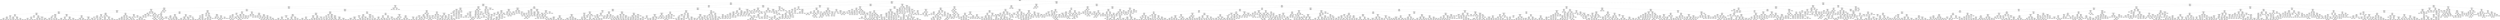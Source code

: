 digraph Tree {
node [shape=box] ;
0 [label="product_category_1 <= 2.5\nmse = 25231140.081\nsamples = 550068\nvalue = 9263.969"] ;
1 [label="product_category_1 <= 1.5\nmse = 18335484.83\nsamples = 164242\nvalue = 13264.146"] ;
0 -> 1 [labeldistance=2.5, labelangle=45, headlabel="True"] ;
2 [label="city_category <= 1.5\nmse = 18479849.804\nsamples = 140378\nvalue = 13606.219"] ;
1 -> 2 ;
3 [label="product_category_3 <= 16.5\nmse = 18797281.639\nsamples = 93334\nvalue = 13289.809"] ;
2 -> 3 ;
4 [label="product_category_2 <= 17.5\nmse = 18751636.61\nsamples = 85903\nvalue = 13197.004"] ;
3 -> 4 ;
5 [label="product_category_3 <= 4.5\nmse = 18755549.221\nsamples = 85441\nvalue = 13182.049"] ;
4 -> 5 ;
6 [label="product_category_3 <= 3.5\nmse = 19087063.975\nsamples = 34246\nvalue = 12913.405"] ;
5 -> 6 ;
7 [label="product_category_2 <= 16.5\nmse = 18803857.107\nsamples = 33814\nvalue = 12970.423"] ;
6 -> 7 ;
8 [label="product_category_2 <= 15.5\nmse = 18625242.106\nsamples = 32452\nvalue = 13031.013"] ;
7 -> 8 ;
9 [label="product_category_2 <= 3.0\nmse = 19796135.701\nsamples = 22718\nvalue = 12854.851"] ;
8 -> 9 ;
10 [label="product_category_2 <= 0.5\nmse = 18708497.779\nsamples = 9033\nvalue = 13348.574"] ;
9 -> 10 ;
11 [label="age <= 2.5\nmse = 16914988.642\nsamples = 4798\nvalue = 12816.71"] ;
10 -> 11 ;
12 [label="occupation <= 18.5\nmse = 18339023.339\nsamples = 3010\nvalue = 12523.588"] ;
11 -> 12 ;
13 [label="occupation <= 5.5\nmse = 18342469.756\nsamples = 2805\nvalue = 12613.076"] ;
12 -> 13 ;
14 [label="gender <= 0.5\nmse = 19044182.764\nsamples = 1579\nvalue = 12288.158"] ;
13 -> 14 ;
15 [label="mse = 21373901.534\nsamples = 185\nvalue = 13143.616"] ;
14 -> 15 ;
16 [label="mse = 18624993.677\nsamples = 1394\nvalue = 12174.629"] ;
14 -> 16 ;
17 [label="stay_in_current_city_years <= 2.5\nmse = 17127627.711\nsamples = 1226\nvalue = 13031.546"] ;
13 -> 17 ;
18 [label="mse = 16329874.274\nsamples = 815\nvalue = 12782.975"] ;
17 -> 18 ;
19 [label="mse = 18344065.985\nsamples = 411\nvalue = 13524.455"] ;
17 -> 19 ;
20 [label="mse = 16682986.979\nsamples = 205\nvalue = 11299.127"] ;
12 -> 20 ;
21 [label="occupation <= 5.5\nmse = 14129563.704\nsamples = 1788\nvalue = 13310.165"] ;
11 -> 21 ;
22 [label="gender <= 0.5\nmse = 15072983.741\nsamples = 532\nvalue = 12800.534"] ;
21 -> 22 ;
23 [label="mse = 17220202.149\nsamples = 112\nvalue = 11807.893"] ;
22 -> 23 ;
24 [label="stay_in_current_city_years <= 2.5\nmse = 14167567.524\nsamples = 420\nvalue = 13065.238"] ;
22 -> 24 ;
25 [label="mse = 14006622.188\nsamples = 298\nvalue = 13246.705"] ;
24 -> 25 ;
26 [label="mse = 14283785.869\nsamples = 122\nvalue = 12621.984"] ;
24 -> 26 ;
27 [label="city_category <= 0.5\nmse = 13573354.994\nsamples = 1256\nvalue = 13526.028"] ;
21 -> 27 ;
28 [label="occupation <= 16.5\nmse = 15066456.413\nsamples = 382\nvalue = 12899.021"] ;
27 -> 28 ;
29 [label="mse = 15307507.495\nsamples = 273\nvalue = 13289.52"] ;
28 -> 29 ;
30 [label="mse = 13124238.55\nsamples = 109\nvalue = 11920.982"] ;
28 -> 30 ;
31 [label="age <= 3.5\nmse = 12673833.213\nsamples = 874\nvalue = 13800.074"] ;
27 -> 31 ;
32 [label="mse = 13925285.607\nsamples = 482\nvalue = 13493.205"] ;
31 -> 32 ;
33 [label="mse = 10876895.571\nsamples = 392\nvalue = 14177.398"] ;
31 -> 33 ;
34 [label="city_category <= 0.5\nmse = 20056859.897\nsamples = 4235\nvalue = 13951.144"] ;
10 -> 34 ;
35 [label="age <= 4.5\nmse = 20399908.426\nsamples = 1635\nvalue = 13744.784"] ;
34 -> 35 ;
36 [label="age <= 2.5\nmse = 20704779.785\nsamples = 1533\nvalue = 13684.13"] ;
35 -> 36 ;
37 [label="occupation <= 1.5\nmse = 21074442.574\nsamples = 1175\nvalue = 13816.213"] ;
36 -> 37 ;
38 [label="mse = 20398724.011\nsamples = 218\nvalue = 13220.523"] ;
37 -> 38 ;
39 [label="mse = 21129122.508\nsamples = 957\nvalue = 13951.908"] ;
37 -> 39 ;
40 [label="occupation <= 13.0\nmse = 19246310.805\nsamples = 358\nvalue = 13250.62"] ;
36 -> 40 ;
41 [label="mse = 20032949.185\nsamples = 245\nvalue = 12905.237"] ;
40 -> 41 ;
42 [label="mse = 16721369.063\nsamples = 113\nvalue = 13999.46"] ;
40 -> 42 ;
43 [label="mse = 14931586.587\nsamples = 102\nvalue = 14656.373"] ;
35 -> 43 ;
44 [label="age <= 2.5\nmse = 19797516.293\nsamples = 2600\nvalue = 14080.912"] ;
34 -> 44 ;
45 [label="stay_in_current_city_years <= 1.5\nmse = 19883374.244\nsamples = 1630\nvalue = 14204.645"] ;
44 -> 45 ;
46 [label="occupation <= 10.5\nmse = 19217057.491\nsamples = 789\nvalue = 14425.684"] ;
45 -> 46 ;
47 [label="mse = 19807907.331\nsamples = 515\nvalue = 14170.023"] ;
46 -> 47 ;
48 [label="mse = 17752755.527\nsamples = 274\nvalue = 14906.215"] ;
46 -> 48 ;
49 [label="occupation <= 13.0\nmse = 20419650.976\nsamples = 841\nvalue = 13997.272"] ;
45 -> 49 ;
50 [label="mse = 20137491.538\nsamples = 648\nvalue = 14174.347"] ;
49 -> 50 ;
51 [label="mse = 20908260.803\nsamples = 193\nvalue = 13402.741"] ;
49 -> 51 ;
52 [label="stay_in_current_city_years <= 0.5\nmse = 19584281.492\nsamples = 970\nvalue = 13872.991"] ;
44 -> 52 ;
53 [label="mse = 18577914.138\nsamples = 120\nvalue = 12776.058"] ;
52 -> 53 ;
54 [label="stay_in_current_city_years <= 2.5\nmse = 19532502.846\nsamples = 850\nvalue = 14027.852"] ;
52 -> 54 ;
55 [label="mse = 20683092.795\nsamples = 500\nvalue = 13772.774"] ;
54 -> 55 ;
56 [label="mse = 17663068.364\nsamples = 350\nvalue = 14392.249"] ;
54 -> 56 ;
57 [label="product_category_2 <= 7.0\nmse = 20246944.615\nsamples = 13685\nvalue = 12528.961"] ;
9 -> 57 ;
58 [label="product_category_2 <= 4.5\nmse = 19392473.207\nsamples = 2962\nvalue = 10937.854"] ;
57 -> 58 ;
59 [label="mse = 11843792.337\nsamples = 118\nvalue = 6813.28"] ;
58 -> 59 ;
60 [label="product_category_2 <= 5.5\nmse = 18970541.13\nsamples = 2844\nvalue = 11108.986"] ;
58 -> 60 ;
61 [label="occupation <= 18.5\nmse = 19256355.564\nsamples = 1727\nvalue = 10769.69"] ;
60 -> 61 ;
62 [label="occupation <= 11.5\nmse = 19334718.87\nsamples = 1620\nvalue = 10830.619"] ;
61 -> 62 ;
63 [label="mse = 19866949.266\nsamples = 1179\nvalue = 10623.718"] ;
62 -> 63 ;
64 [label="mse = 17491401.187\nsamples = 441\nvalue = 11383.764"] ;
62 -> 64 ;
65 [label="mse = 17162754.43\nsamples = 107\nvalue = 9847.215"] ;
61 -> 65 ;
66 [label="occupation <= 1.5\nmse = 18075460.137\nsamples = 1117\nvalue = 11633.573"] ;
60 -> 66 ;
67 [label="mse = 19197864.438\nsamples = 197\nvalue = 11006.66"] ;
66 -> 67 ;
68 [label="age <= 2.5\nmse = 17732940.984\nsamples = 920\nvalue = 11767.814"] ;
66 -> 68 ;
69 [label="mse = 18834027.85\nsamples = 664\nvalue = 11954.672"] ;
68 -> 69 ;
70 [label="mse = 14551537.16\nsamples = 256\nvalue = 11283.152"] ;
68 -> 70 ;
71 [label="product_category_2 <= 12.5\nmse = 19590499.345\nsamples = 10723\nvalue = 12968.47"] ;
57 -> 71 ;
72 [label="city_category <= 0.5\nmse = 19431066.69\nsamples = 4836\nvalue = 13579.375"] ;
71 -> 72 ;
73 [label="age <= 1.5\nmse = 21407622.675\nsamples = 1869\nvalue = 13237.304"] ;
72 -> 73 ;
74 [label="occupation <= 4.5\nmse = 21960832.98\nsamples = 365\nvalue = 13830.022"] ;
73 -> 74 ;
75 [label="mse = 22902404.214\nsamples = 243\nvalue = 13450.44"] ;
74 -> 75 ;
76 [label="mse = 19226810.544\nsamples = 122\nvalue = 14586.074"] ;
74 -> 76 ;
77 [label="gender <= 0.5\nmse = 21167415.941\nsamples = 1504\nvalue = 13093.46"] ;
73 -> 77 ;
78 [label="mse = 18726303.121\nsamples = 253\nvalue = 13896.115"] ;
77 -> 78 ;
79 [label="mse = 21504459.207\nsamples = 1251\nvalue = 12931.133"] ;
77 -> 79 ;
80 [label="occupation <= 5.5\nmse = 18065835.355\nsamples = 2967\nvalue = 13794.855"] ;
72 -> 80 ;
81 [label="marital_status <= 0.5\nmse = 19455331.861\nsamples = 1290\nvalue = 13503.681"] ;
80 -> 81 ;
82 [label="mse = 18423838.571\nsamples = 800\nvalue = 13892.922"] ;
81 -> 82 ;
83 [label="mse = 20488186.735\nsamples = 490\nvalue = 12868.186"] ;
81 -> 83 ;
84 [label="occupation <= 15.5\nmse = 16881608.219\nsamples = 1677\nvalue = 14018.834"] ;
80 -> 84 ;
85 [label="mse = 16160915.193\nsamples = 1044\nvalue = 14293.971"] ;
84 -> 85 ;
86 [label="mse = 17739470.79\nsamples = 633\nvalue = 13565.054"] ;
84 -> 86 ;
87 [label="city_category <= 0.5\nmse = 19163048.067\nsamples = 5887\nvalue = 12466.63"] ;
71 -> 87 ;
88 [label="occupation <= 9.5\nmse = 19841728.341\nsamples = 2159\nvalue = 12178.956"] ;
87 -> 88 ;
89 [label="stay_in_current_city_years <= 2.5\nmse = 20184954.946\nsamples = 1322\nvalue = 11940.321"] ;
88 -> 89 ;
90 [label="mse = 19342584.996\nsamples = 888\nvalue = 12108.78"] ;
89 -> 90 ;
91 [label="mse = 21731644.216\nsamples = 434\nvalue = 11595.641"] ;
89 -> 91 ;
92 [label="occupation <= 17.5\nmse = 19067611.777\nsamples = 837\nvalue = 12555.869"] ;
88 -> 92 ;
93 [label="mse = 18569562.262\nsamples = 623\nvalue = 12729.204"] ;
92 -> 93 ;
94 [label="mse = 20175435.628\nsamples = 214\nvalue = 12051.252"] ;
92 -> 94 ;
95 [label="stay_in_current_city_years <= 0.5\nmse = 18694321.233\nsamples = 3728\nvalue = 12633.23"] ;
87 -> 95 ;
96 [label="occupation <= 1.5\nmse = 18641592.033\nsamples = 440\nvalue = 11950.193"] ;
95 -> 96 ;
97 [label="mse = 20251787.801\nsamples = 108\nvalue = 11407.565"] ;
96 -> 97 ;
98 [label="mse = 17990851.434\nsamples = 332\nvalue = 12126.711"] ;
96 -> 98 ;
99 [label="product_category_2 <= 14.5\nmse = 18630590.528\nsamples = 3288\nvalue = 12724.634"] ;
95 -> 99 ;
100 [label="mse = 15111551.019\nsamples = 378\nvalue = 13325.407"] ;
99 -> 100 ;
101 [label="mse = 19034729.3\nsamples = 2910\nvalue = 12646.595"] ;
99 -> 101 ;
102 [label="occupation <= 2.5\nmse = 15651050.942\nsamples = 9734\nvalue = 13442.154"] ;
8 -> 102 ;
103 [label="city_category <= 0.5\nmse = 16263392.805\nsamples = 2344\nvalue = 12980.358"] ;
102 -> 103 ;
104 [label="marital_status <= 0.5\nmse = 17331420.807\nsamples = 881\nvalue = 12549.8"] ;
103 -> 104 ;
105 [label="gender <= 0.5\nmse = 18016137.379\nsamples = 490\nvalue = 12078.906"] ;
104 -> 105 ;
106 [label="mse = 14671364.909\nsamples = 129\nvalue = 12841.411"] ;
105 -> 106 ;
107 [label="stay_in_current_city_years <= 1.5\nmse = 18929356.002\nsamples = 361\nvalue = 11806.432"] ;
105 -> 107 ;
108 [label="mse = 19495572.038\nsamples = 182\nvalue = 11468.005"] ;
107 -> 108 ;
109 [label="mse = 18118794.338\nsamples = 179\nvalue = 12150.531"] ;
107 -> 109 ;
110 [label="occupation <= 0.5\nmse = 15847205.426\nsamples = 391\nvalue = 13139.923"] ;
104 -> 110 ;
111 [label="mse = 14727516.628\nsamples = 191\nvalue = 14019.979"] ;
110 -> 111 ;
112 [label="mse = 15470500.759\nsamples = 200\nvalue = 12299.47"] ;
110 -> 112 ;
113 [label="stay_in_current_city_years <= 0.5\nmse = 15441381.883\nsamples = 1463\nvalue = 13239.635"] ;
103 -> 113 ;
114 [label="mse = 15184812.383\nsamples = 189\nvalue = 12665.201"] ;
113 -> 114 ;
115 [label="marital_status <= 0.5\nmse = 15423230.007\nsamples = 1274\nvalue = 13324.853"] ;
113 -> 115 ;
116 [label="occupation <= 0.5\nmse = 14375630.049\nsamples = 766\nvalue = 13619.029"] ;
115 -> 116 ;
117 [label="stay_in_current_city_years <= 1.5\nmse = 14874588.583\nsamples = 406\nvalue = 13863.793"] ;
116 -> 117 ;
118 [label="mse = 15566211.081\nsamples = 166\nvalue = 14364.747"] ;
117 -> 118 ;
119 [label="mse = 14102581.818\nsamples = 240\nvalue = 13517.3"] ;
117 -> 119 ;
120 [label="occupation <= 1.5\nmse = 13669152.994\nsamples = 360\nvalue = 13342.989"] ;
116 -> 120 ;
121 [label="mse = 13307143.541\nsamples = 241\nvalue = 13175.27"] ;
120 -> 121 ;
122 [label="mse = 14229956.209\nsamples = 119\nvalue = 13682.655"] ;
120 -> 122 ;
123 [label="stay_in_current_city_years <= 1.5\nmse = 16675625.655\nsamples = 508\nvalue = 12881.274"] ;
115 -> 123 ;
124 [label="age <= 2.5\nmse = 18653515.226\nsamples = 234\nvalue = 13205.013"] ;
123 -> 124 ;
125 [label="mse = 19500903.234\nsamples = 127\nvalue = 13312.795"] ;
124 -> 125 ;
126 [label="mse = 17617582.713\nsamples = 107\nvalue = 13077.084"] ;
124 -> 126 ;
127 [label="age <= 2.5\nmse = 14820532.236\nsamples = 274\nvalue = 12604.796"] ;
123 -> 127 ;
128 [label="mse = 15137433.033\nsamples = 155\nvalue = 12644.761"] ;
127 -> 128 ;
129 [label="mse = 14402971.991\nsamples = 119\nvalue = 12552.739"] ;
127 -> 129 ;
130 [label="age <= 3.5\nmse = 15367728.821\nsamples = 7390\nvalue = 13588.629"] ;
102 -> 130 ;
131 [label="occupation <= 18.5\nmse = 15589076.63\nsamples = 6445\nvalue = 13495.89"] ;
130 -> 131 ;
132 [label="occupation <= 5.5\nmse = 15383602.762\nsamples = 5906\nvalue = 13577.719"] ;
131 -> 132 ;
133 [label="gender <= 0.5\nmse = 16280354.728\nsamples = 2082\nvalue = 13346.312"] ;
132 -> 133 ;
134 [label="age <= 1.5\nmse = 19375110.903\nsamples = 430\nvalue = 12813.065"] ;
133 -> 134 ;
135 [label="mse = 18446898.566\nsamples = 203\nvalue = 12031.404"] ;
134 -> 135 ;
136 [label="mse = 19170163.583\nsamples = 227\nvalue = 13512.084"] ;
134 -> 136 ;
137 [label="city_category <= 0.5\nmse = 15381539.618\nsamples = 1652\nvalue = 13485.111"] ;
133 -> 137 ;
138 [label="mse = 14187847.364\nsamples = 748\nvalue = 13141.675"] ;
137 -> 138 ;
139 [label="mse = 16190893.855\nsamples = 904\nvalue = 13769.281"] ;
137 -> 139 ;
140 [label="age <= 0.5\nmse = 14850331.792\nsamples = 3824\nvalue = 13703.71"] ;
132 -> 140 ;
141 [label="mse = 22991575.346\nsamples = 173\nvalue = 13205.457"] ;
140 -> 141 ;
142 [label="stay_in_current_city_years <= 0.5\nmse = 14452244.003\nsamples = 3651\nvalue = 13727.319"] ;
140 -> 142 ;
143 [label="mse = 14174238.995\nsamples = 506\nvalue = 13384.943"] ;
142 -> 143 ;
144 [label="mse = 14475078.131\nsamples = 3145\nvalue = 13782.404"] ;
142 -> 144 ;
145 [label="age <= 1.5\nmse = 16963215.753\nsamples = 539\nvalue = 12599.265"] ;
131 -> 145 ;
146 [label="mse = 18139179.931\nsamples = 130\nvalue = 11357.608"] ;
145 -> 146 ;
147 [label="stay_in_current_city_years <= 2.5\nmse = 15943650.535\nsamples = 409\nvalue = 12993.924"] ;
145 -> 147 ;
148 [label="city_category <= 0.5\nmse = 16679422.722\nsamples = 238\nvalue = 12351.584"] ;
147 -> 148 ;
149 [label="mse = 17754475.397\nsamples = 124\nvalue = 12099.75"] ;
148 -> 149 ;
150 [label="mse = 15366048.846\nsamples = 114\nvalue = 12625.509"] ;
148 -> 150 ;
151 [label="mse = 13546063.143\nsamples = 171\nvalue = 13887.942"] ;
147 -> 151 ;
152 [label="city_category <= 0.5\nmse = 13399417.886\nsamples = 945\nvalue = 14221.115"] ;
130 -> 152 ;
153 [label="occupation <= 12.5\nmse = 13107859.672\nsamples = 252\nvalue = 13444.897"] ;
152 -> 153 ;
154 [label="mse = 14171172.973\nsamples = 115\nvalue = 13969.904"] ;
153 -> 154 ;
155 [label="mse = 11789710.465\nsamples = 137\nvalue = 13004.197"] ;
153 -> 155 ;
156 [label="occupation <= 6.5\nmse = 13206671.193\nsamples = 693\nvalue = 14503.377"] ;
152 -> 156 ;
157 [label="mse = 16767407.82\nsamples = 124\nvalue = 13445.774"] ;
156 -> 157 ;
158 [label="stay_in_current_city_years <= 1.5\nmse = 12133817.318\nsamples = 569\nvalue = 14733.856"] ;
156 -> 158 ;
159 [label="occupation <= 9.5\nmse = 13100529.855\nsamples = 287\nvalue = 14543.746"] ;
158 -> 159 ;
160 [label="mse = 12534996.084\nsamples = 119\nvalue = 14872.983"] ;
159 -> 160 ;
161 [label="mse = 13369947.939\nsamples = 168\nvalue = 14310.536"] ;
159 -> 161 ;
162 [label="occupation <= 12.5\nmse = 11075746.876\nsamples = 282\nvalue = 14927.337"] ;
158 -> 162 ;
163 [label="mse = 10917010.724\nsamples = 101\nvalue = 15366.535"] ;
162 -> 163 ;
164 [label="mse = 10996623.198\nsamples = 181\nvalue = 14682.26"] ;
162 -> 164 ;
165 [label="age <= 2.5\nmse = 20888104.326\nsamples = 1362\nvalue = 11526.784"] ;
7 -> 165 ;
166 [label="occupation <= 16.5\nmse = 22402871.674\nsamples = 811\nvalue = 11034.158"] ;
165 -> 166 ;
167 [label="occupation <= 6.5\nmse = 22600198.207\nsamples = 671\nvalue = 11198.984"] ;
166 -> 167 ;
168 [label="stay_in_current_city_years <= 2.5\nmse = 22330211.856\nsamples = 426\nvalue = 10867.138"] ;
167 -> 168 ;
169 [label="occupation <= 2.5\nmse = 21521440.602\nsamples = 281\nvalue = 11198.434"] ;
168 -> 169 ;
170 [label="mse = 20704930.55\nsamples = 144\nvalue = 11033.139"] ;
169 -> 170 ;
171 [label="mse = 22320765.634\nsamples = 137\nvalue = 11372.175"] ;
169 -> 171 ;
172 [label="mse = 23272653.477\nsamples = 145\nvalue = 10225.11"] ;
168 -> 172 ;
173 [label="city_category <= 0.5\nmse = 22545234.069\nsamples = 245\nvalue = 11775.988"] ;
167 -> 173 ;
174 [label="mse = 23504647.383\nsamples = 123\nvalue = 12322.732"] ;
173 -> 174 ;
175 [label="mse = 20972728.017\nsamples = 122\nvalue = 11224.762"] ;
173 -> 175 ;
176 [label="mse = 20702825.156\nsamples = 140\nvalue = 10244.171"] ;
166 -> 176 ;
177 [label="city_category <= 0.5\nmse = 17775627.209\nsamples = 551\nvalue = 12251.866"] ;
165 -> 177 ;
178 [label="mse = 18128642.196\nsamples = 159\nvalue = 11170.629"] ;
177 -> 178 ;
179 [label="occupation <= 10.0\nmse = 16965912.311\nsamples = 392\nvalue = 12690.429"] ;
177 -> 179 ;
180 [label="occupation <= 5.5\nmse = 16722546.972\nsamples = 209\nvalue = 12282.751"] ;
179 -> 180 ;
181 [label="mse = 19246543.496\nsamples = 103\nvalue = 12261.864"] ;
180 -> 181 ;
182 [label="mse = 14269148.46\nsamples = 106\nvalue = 12303.047"] ;
180 -> 182 ;
183 [label="mse = 16837257.874\nsamples = 183\nvalue = 13156.027"] ;
179 -> 183 ;
184 [label="stay_in_current_city_years <= 2.5\nmse = 21081879.758\nsamples = 432\nvalue = 8450.424"] ;
6 -> 184 ;
185 [label="occupation <= 4.5\nmse = 21599443.839\nsamples = 281\nvalue = 8795.641"] ;
184 -> 185 ;
186 [label="mse = 24010916.774\nsamples = 147\nvalue = 9226.422"] ;
185 -> 186 ;
187 [label="mse = 18527120.675\nsamples = 134\nvalue = 8323.067"] ;
185 -> 187 ;
188 [label="mse = 19484247.086\nsamples = 151\nvalue = 7808.0"] ;
184 -> 188 ;
189 [label="product_category_3 <= 8.5\nmse = 18453218.174\nsamples = 51195\nvalue = 13361.753"] ;
5 -> 189 ;
190 [label="product_category_3 <= 7.0\nmse = 17709051.81\nsamples = 13746\nvalue = 14033.046"] ;
189 -> 190 ;
191 [label="product_category_3 <= 5.5\nmse = 17127200.092\nsamples = 8572\nvalue = 13422.266"] ;
190 -> 191 ;
192 [label="occupation <= 2.5\nmse = 16663949.652\nsamples = 5250\nvalue = 13777.582"] ;
191 -> 192 ;
193 [label="age <= 1.5\nmse = 17744774.371\nsamples = 1348\nvalue = 13488.24"] ;
192 -> 193 ;
194 [label="mse = 17716384.149\nsamples = 213\nvalue = 13043.23"] ;
193 -> 194 ;
195 [label="marital_status <= 0.5\nmse = 17705963.839\nsamples = 1135\nvalue = 13571.752"] ;
193 -> 195 ;
196 [label="occupation <= 1.5\nmse = 17084943.713\nsamples = 611\nvalue = 13846.653"] ;
195 -> 196 ;
197 [label="stay_in_current_city_years <= 1.5\nmse = 17435696.079\nsamples = 493\nvalue = 13772.813"] ;
196 -> 197 ;
198 [label="mse = 18795179.937\nsamples = 224\nvalue = 13939.732"] ;
197 -> 198 ;
199 [label="occupation <= 0.5\nmse = 16261114.446\nsamples = 269\nvalue = 13633.818"] ;
197 -> 199 ;
200 [label="mse = 15236399.136\nsamples = 164\nvalue = 13337.372"] ;
199 -> 200 ;
201 [label="mse = 17509973.964\nsamples = 105\nvalue = 14096.838"] ;
199 -> 201 ;
202 [label="mse = 15501560.773\nsamples = 118\nvalue = 14155.153"] ;
196 -> 202 ;
203 [label="gender <= 0.5\nmse = 18239227.448\nsamples = 524\nvalue = 13251.21"] ;
195 -> 203 ;
204 [label="mse = 16999445.151\nsamples = 130\nvalue = 14115.185"] ;
203 -> 204 ;
205 [label="city_category <= 0.5\nmse = 18320737.67\nsamples = 394\nvalue = 12966.142"] ;
203 -> 205 ;
206 [label="mse = 17793094.009\nsamples = 142\nvalue = 12618.465"] ;
205 -> 206 ;
207 [label="occupation <= 0.5\nmse = 18511563.957\nsamples = 252\nvalue = 13162.056"] ;
205 -> 207 ;
208 [label="mse = 17320610.047\nsamples = 140\nvalue = 12821.95"] ;
207 -> 208 ;
209 [label="mse = 19674929.438\nsamples = 112\nvalue = 13587.188"] ;
207 -> 209 ;
210 [label="city_category <= 0.5\nmse = 16251650.326\nsamples = 3902\nvalue = 13877.54"] ;
192 -> 210 ;
211 [label="occupation <= 6.5\nmse = 17362035.797\nsamples = 1458\nvalue = 13603.217"] ;
210 -> 211 ;
212 [label="age <= 1.5\nmse = 16566678.822\nsamples = 502\nvalue = 13907.269"] ;
211 -> 212 ;
213 [label="stay_in_current_city_years <= 1.5\nmse = 18063644.709\nsamples = 239\nvalue = 13440.469"] ;
212 -> 213 ;
214 [label="mse = 17704199.796\nsamples = 108\nvalue = 13093.019"] ;
213 -> 214 ;
215 [label="mse = 18178402.672\nsamples = 131\nvalue = 13726.916"] ;
213 -> 215 ;
216 [label="stay_in_current_city_years <= 1.5\nmse = 14828352.493\nsamples = 263\nvalue = 14331.471"] ;
212 -> 216 ;
217 [label="mse = 12456694.206\nsamples = 109\nvalue = 14510.661"] ;
216 -> 217 ;
218 [label="mse = 16468181.944\nsamples = 154\nvalue = 14204.643"] ;
216 -> 218 ;
219 [label="occupation <= 7.5\nmse = 17705645.947\nsamples = 956\nvalue = 13443.559"] ;
211 -> 219 ;
220 [label="mse = 16368890.78\nsamples = 223\nvalue = 12621.202"] ;
219 -> 220 ;
221 [label="occupation <= 15.5\nmse = 17843992.106\nsamples = 733\nvalue = 13693.744"] ;
219 -> 221 ;
222 [label="occupation <= 13.5\nmse = 19399071.974\nsamples = 386\nvalue = 14016.694"] ;
221 -> 222 ;
223 [label="mse = 19984379.648\nsamples = 215\nvalue = 13803.73"] ;
222 -> 223 ;
224 [label="mse = 18534438.763\nsamples = 171\nvalue = 14284.456"] ;
222 -> 224 ;
225 [label="stay_in_current_city_years <= 2.5\nmse = 15869055.426\nsamples = 347\nvalue = 13334.496"] ;
221 -> 225 ;
226 [label="mse = 16842245.632\nsamples = 227\nvalue = 13164.123"] ;
225 -> 226 ;
227 [label="mse = 13869325.72\nsamples = 120\nvalue = 13656.783"] ;
225 -> 227 ;
228 [label="age <= 3.5\nmse = 15517560.934\nsamples = 2444\nvalue = 14041.19"] ;
210 -> 228 ;
229 [label="occupation <= 6.5\nmse = 15852661.12\nsamples = 2097\nvalue = 13960.822"] ;
228 -> 229 ;
230 [label="stay_in_current_city_years <= 2.5\nmse = 16550053.54\nsamples = 743\nvalue = 14196.997"] ;
229 -> 230 ;
231 [label="age <= 1.5\nmse = 16281362.126\nsamples = 515\nvalue = 14331.491"] ;
230 -> 231 ;
232 [label="mse = 17477633.43\nsamples = 267\nvalue = 14092.603"] ;
231 -> 232 ;
233 [label="mse = 14865854.491\nsamples = 248\nvalue = 14588.681"] ;
231 -> 233 ;
234 [label="stay_in_current_city_years <= 3.5\nmse = 17023819.015\nsamples = 228\nvalue = 13893.206"] ;
230 -> 234 ;
235 [label="mse = 17139990.549\nsamples = 105\nvalue = 13242.057"] ;
234 -> 235 ;
236 [label="mse = 16253722.11\nsamples = 123\nvalue = 14449.065"] ;
234 -> 236 ;
237 [label="gender <= 0.5\nmse = 15422566.517\nsamples = 1354\nvalue = 13831.222"] ;
229 -> 237 ;
238 [label="stay_in_current_city_years <= 1.5\nmse = 13921967.059\nsamples = 244\nvalue = 14250.709"] ;
237 -> 238 ;
239 [label="mse = 13159387.559\nsamples = 118\nvalue = 13742.0"] ;
238 -> 239 ;
240 [label="mse = 14166808.216\nsamples = 126\nvalue = 14727.119"] ;
238 -> 240 ;
241 [label="occupation <= 11.5\nmse = 15705243.564\nsamples = 1110\nvalue = 13739.011"] ;
237 -> 241 ;
242 [label="mse = 16413949.112\nsamples = 305\nvalue = 13323.721"] ;
241 -> 242 ;
243 [label="mse = 15346626.103\nsamples = 805\nvalue = 13896.357"] ;
241 -> 243 ;
244 [label="stay_in_current_city_years <= 1.5\nmse = 13217552.872\nsamples = 347\nvalue = 14526.873"] ;
228 -> 244 ;
245 [label="mse = 14231041.644\nsamples = 174\nvalue = 14174.897"] ;
244 -> 245 ;
246 [label="mse = 11948278.183\nsamples = 173\nvalue = 14880.884"] ;
244 -> 246 ;
247 [label="product_category_2 <= 3.5\nmse = 17344469.146\nsamples = 3322\nvalue = 12860.734"] ;
191 -> 247 ;
248 [label="age <= 3.5\nmse = 18668565.969\nsamples = 1364\nvalue = 12312.289"] ;
247 -> 248 ;
249 [label="occupation <= 0.5\nmse = 18967558.043\nsamples = 1208\nvalue = 12210.439"] ;
248 -> 249 ;
250 [label="mse = 18450578.717\nsamples = 180\nvalue = 12763.489"] ;
249 -> 250 ;
251 [label="occupation <= 2.5\nmse = 18995146.164\nsamples = 1028\nvalue = 12113.601"] ;
249 -> 251 ;
252 [label="mse = 18139328.188\nsamples = 128\nvalue = 10985.25"] ;
251 -> 252 ;
253 [label="occupation <= 9.5\nmse = 18910035.785\nsamples = 900\nvalue = 12274.078"] ;
251 -> 253 ;
254 [label="city_category <= 0.5\nmse = 19502083.681\nsamples = 459\nvalue = 12520.392"] ;
253 -> 254 ;
255 [label="mse = 22343180.318\nsamples = 185\nvalue = 12159.13"] ;
254 -> 255 ;
256 [label="mse = 17436210.55\nsamples = 274\nvalue = 12764.31"] ;
254 -> 256 ;
257 [label="stay_in_current_city_years <= 2.5\nmse = 18164950.972\nsamples = 441\nvalue = 12017.71"] ;
253 -> 257 ;
258 [label="mse = 18039586.381\nsamples = 287\nvalue = 11751.69"] ;
257 -> 258 ;
259 [label="mse = 18020919.626\nsamples = 154\nvalue = 12513.474"] ;
257 -> 259 ;
260 [label="mse = 15650941.487\nsamples = 156\nvalue = 13100.974"] ;
248 -> 260 ;
261 [label="occupation <= 4.5\nmse = 16066551.749\nsamples = 1958\nvalue = 13242.797"] ;
247 -> 261 ;
262 [label="gender <= 0.5\nmse = 17771790.854\nsamples = 862\nvalue = 12761.217"] ;
261 -> 262 ;
263 [label="mse = 19596891.805\nsamples = 189\nvalue = 12050.101"] ;
262 -> 263 ;
264 [label="stay_in_current_city_years <= 2.5\nmse = 17077349.107\nsamples = 673\nvalue = 12960.921"] ;
262 -> 264 ;
265 [label="age <= 1.5\nmse = 16524417.203\nsamples = 444\nvalue = 13275.669"] ;
264 -> 265 ;
266 [label="mse = 16049814.026\nsamples = 134\nvalue = 13676.515"] ;
265 -> 266 ;
267 [label="city_category <= 0.5\nmse = 16630091.982\nsamples = 310\nvalue = 13102.4"] ;
265 -> 267 ;
268 [label="mse = 17852977.675\nsamples = 133\nvalue = 12806.128"] ;
267 -> 268 ;
269 [label="mse = 15595682.768\nsamples = 177\nvalue = 13325.023"] ;
267 -> 269 ;
270 [label="occupation <= 1.5\nmse = 17584924.589\nsamples = 229\nvalue = 12350.668"] ;
264 -> 270 ;
271 [label="mse = 15446042.536\nsamples = 101\nvalue = 11665.168"] ;
270 -> 271 ;
272 [label="mse = 18609272.683\nsamples = 128\nvalue = 12891.57"] ;
270 -> 272 ;
273 [label="city_category <= 0.5\nmse = 14399523.495\nsamples = 1096\nvalue = 13621.558"] ;
261 -> 273 ;
274 [label="stay_in_current_city_years <= 2.5\nmse = 16552654.584\nsamples = 404\nvalue = 13097.111"] ;
273 -> 274 ;
275 [label="occupation <= 13.0\nmse = 17799697.217\nsamples = 275\nvalue = 12839.258"] ;
274 -> 275 ;
276 [label="mse = 17089023.918\nsamples = 134\nvalue = 13140.993"] ;
275 -> 276 ;
277 [label="mse = 18306336.917\nsamples = 141\nvalue = 12552.504"] ;
275 -> 277 ;
278 [label="mse = 13450335.928\nsamples = 129\nvalue = 13646.798"] ;
274 -> 278 ;
279 [label="occupation <= 15.5\nmse = 12888171.777\nsamples = 692\nvalue = 13927.738"] ;
273 -> 279 ;
280 [label="marital_status <= 0.5\nmse = 12343476.115\nsamples = 441\nvalue = 14221.556"] ;
279 -> 280 ;
281 [label="occupation <= 8.5\nmse = 13334221.593\nsamples = 253\nvalue = 14025.522"] ;
280 -> 281 ;
282 [label="mse = 13861899.179\nsamples = 126\nvalue = 14542.698"] ;
281 -> 282 ;
283 [label="mse = 12282057.172\nsamples = 127\nvalue = 13512.417"] ;
281 -> 283 ;
284 [label="mse = 10888873.2\nsamples = 188\nvalue = 14485.367"] ;
280 -> 284 ;
285 [label="age <= 2.5\nmse = 13427018.258\nsamples = 251\nvalue = 13411.51"] ;
279 -> 285 ;
286 [label="mse = 14893792.525\nsamples = 137\nvalue = 12972.985"] ;
285 -> 286 ;
287 [label="mse = 11155486.18\nsamples = 114\nvalue = 13938.509"] ;
285 -> 287 ;
288 [label="product_category_2 <= 5.5\nmse = 17031025.956\nsamples = 5174\nvalue = 15044.952"] ;
190 -> 288 ;
289 [label="city_category <= 0.5\nmse = 18539941.332\nsamples = 2450\nvalue = 14418.378"] ;
288 -> 289 ;
290 [label="occupation <= 16.5\nmse = 20207501.449\nsamples = 906\nvalue = 14066.794"] ;
289 -> 290 ;
291 [label="age <= 1.5\nmse = 19782319.036\nsamples = 761\nvalue = 14236.509"] ;
290 -> 291 ;
292 [label="mse = 20311657.46\nsamples = 186\nvalue = 14608.199"] ;
291 -> 292 ;
293 [label="occupation <= 13.5\nmse = 19551943.674\nsamples = 575\nvalue = 14116.275"] ;
291 -> 293 ;
294 [label="occupation <= 1.5\nmse = 19945288.298\nsamples = 474\nvalue = 13978.135"] ;
293 -> 294 ;
295 [label="mse = 18269004.891\nsamples = 173\nvalue = 14328.329"] ;
294 -> 295 ;
296 [label="age <= 2.5\nmse = 20797736.897\nsamples = 301\nvalue = 13776.86"] ;
294 -> 296 ;
297 [label="mse = 22189308.08\nsamples = 191\nvalue = 13923.173"] ;
296 -> 297 ;
298 [label="mse = 18279750.354\nsamples = 110\nvalue = 13522.809"] ;
296 -> 298 ;
299 [label="mse = 17196101.947\nsamples = 101\nvalue = 14764.574"] ;
293 -> 299 ;
300 [label="mse = 21494443.303\nsamples = 145\nvalue = 13176.083"] ;
290 -> 300 ;
301 [label="age <= 2.5\nmse = 17446341.908\nsamples = 1544\nvalue = 14624.684"] ;
289 -> 301 ;
302 [label="product_category_2 <= 3.5\nmse = 19813493.413\nsamples = 944\nvalue = 14435.927"] ;
301 -> 302 ;
303 [label="age <= 1.5\nmse = 21674096.434\nsamples = 688\nvalue = 14705.331"] ;
302 -> 303 ;
304 [label="stay_in_current_city_years <= 1.5\nmse = 21197438.013\nsamples = 236\nvalue = 15045.996"] ;
303 -> 304 ;
305 [label="mse = 22171300.541\nsamples = 121\nvalue = 14670.421"] ;
304 -> 305 ;
306 [label="mse = 19868190.886\nsamples = 115\nvalue = 15441.165"] ;
304 -> 306 ;
307 [label="occupation <= 13.0\nmse = 21830740.169\nsamples = 452\nvalue = 14527.462"] ;
303 -> 307 ;
308 [label="stay_in_current_city_years <= 1.5\nmse = 22154367.155\nsamples = 314\nvalue = 14211.965"] ;
307 -> 308 ;
309 [label="mse = 22624074.618\nsamples = 145\nvalue = 14557.434"] ;
308 -> 309 ;
310 [label="mse = 21561105.371\nsamples = 169\nvalue = 13915.556"] ;
308 -> 310 ;
311 [label="mse = 20352546.396\nsamples = 138\nvalue = 15245.333"] ;
307 -> 311 ;
312 [label="stay_in_current_city_years <= 1.5\nmse = 14093855.76\nsamples = 256\nvalue = 13711.902"] ;
302 -> 312 ;
313 [label="mse = 13209545.483\nsamples = 120\nvalue = 13422.683"] ;
312 -> 313 ;
314 [label="mse = 14735199.204\nsamples = 136\nvalue = 13967.096"] ;
312 -> 314 ;
315 [label="occupation <= 1.5\nmse = 13577771.134\nsamples = 600\nvalue = 14921.662"] ;
301 -> 315 ;
316 [label="mse = 13477529.403\nsamples = 140\nvalue = 14407.364"] ;
315 -> 316 ;
317 [label="occupation <= 15.5\nmse = 13503278.774\nsamples = 460\nvalue = 15078.187"] ;
315 -> 317 ;
318 [label="occupation <= 8.5\nmse = 13352376.813\nsamples = 315\nvalue = 15207.406"] ;
317 -> 318 ;
319 [label="mse = 14588042.897\nsamples = 204\nvalue = 15004.328"] ;
318 -> 319 ;
320 [label="mse = 10866332.954\nsamples = 111\nvalue = 15580.631"] ;
318 -> 320 ;
321 [label="mse = 13716023.477\nsamples = 145\nvalue = 14797.469"] ;
317 -> 321 ;
322 [label="gender <= 0.5\nmse = 15003197.182\nsamples = 2724\nvalue = 15608.5"] ;
288 -> 322 ;
323 [label="marital_status <= 0.5\nmse = 16282366.68\nsamples = 519\nvalue = 15094.046"] ;
322 -> 323 ;
324 [label="occupation <= 3.5\nmse = 17974527.187\nsamples = 298\nvalue = 14790.691"] ;
323 -> 324 ;
325 [label="mse = 14946328.919\nsamples = 127\nvalue = 15105.591"] ;
324 -> 325 ;
326 [label="mse = 20095197.26\nsamples = 171\nvalue = 14556.819"] ;
324 -> 326 ;
327 [label="occupation <= 4.5\nmse = 13709222.005\nsamples = 221\nvalue = 15503.095"] ;
323 -> 327 ;
328 [label="mse = 15543714.579\nsamples = 104\nvalue = 15072.163"] ;
327 -> 328 ;
329 [label="mse = 11766765.97\nsamples = 117\nvalue = 15886.145"] ;
327 -> 329 ;
330 [label="occupation <= 2.5\nmse = 14625156.315\nsamples = 2205\nvalue = 15729.59"] ;
322 -> 330 ;
331 [label="stay_in_current_city_years <= 1.5\nmse = 16674304.106\nsamples = 556\nvalue = 15346.176"] ;
330 -> 331 ;
332 [label="marital_status <= 0.5\nmse = 16317323.478\nsamples = 277\nvalue = 14966.87"] ;
331 -> 332 ;
333 [label="mse = 17081863.974\nsamples = 138\nvalue = 14791.138"] ;
332 -> 333 ;
334 [label="mse = 15497184.468\nsamples = 139\nvalue = 15141.338"] ;
332 -> 334 ;
335 [label="marital_status <= 0.5\nmse = 16744065.966\nsamples = 279\nvalue = 15722.763"] ;
331 -> 335 ;
336 [label="mse = 15433232.874\nsamples = 165\nvalue = 16019.933"] ;
335 -> 336 ;
337 [label="mse = 18328509.035\nsamples = 114\nvalue = 15292.649"] ;
335 -> 337 ;
338 [label="age <= 1.5\nmse = 13867957.791\nsamples = 1649\nvalue = 15858.867"] ;
330 -> 338 ;
339 [label="stay_in_current_city_years <= 2.5\nmse = 15830112.791\nsamples = 330\nvalue = 15603.055"] ;
338 -> 339 ;
340 [label="occupation <= 4.5\nmse = 16182458.71\nsamples = 227\nvalue = 15520.317"] ;
339 -> 340 ;
341 [label="mse = 18960381.128\nsamples = 123\nvalue = 15450.48"] ;
340 -> 341 ;
342 [label="mse = 12884440.771\nsamples = 104\nvalue = 15602.913"] ;
340 -> 342 ;
343 [label="mse = 15005247.657\nsamples = 103\nvalue = 15785.398"] ;
339 -> 343 ;
344 [label="occupation <= 7.5\nmse = 13356578.594\nsamples = 1319\nvalue = 15922.868"] ;
338 -> 344 ;
345 [label="age <= 2.5\nmse = 12284453.338\nsamples = 521\nvalue = 16097.006"] ;
344 -> 345 ;
346 [label="occupation <= 4.5\nmse = 13230769.159\nsamples = 301\nvalue = 15797.532"] ;
345 -> 346 ;
347 [label="mse = 14110552.735\nsamples = 148\nvalue = 15543.736"] ;
346 -> 347 ;
348 [label="mse = 12257158.907\nsamples = 153\nvalue = 16043.033"] ;
346 -> 348 ;
349 [label="stay_in_current_city_years <= 1.5\nmse = 10699133.237\nsamples = 220\nvalue = 16506.741"] ;
345 -> 349 ;
350 [label="mse = 10853634.322\nsamples = 111\nvalue = 16663.856"] ;
349 -> 350 ;
351 [label="mse = 10491059.934\nsamples = 109\nvalue = 16346.743"] ;
349 -> 351 ;
352 [label="occupation <= 12.5\nmse = 14023826.409\nsamples = 798\nvalue = 15809.177"] ;
344 -> 352 ;
353 [label="mse = 16356996.607\nsamples = 176\nvalue = 15090.08"] ;
352 -> 353 ;
354 [label="city_category <= 0.5\nmse = 13175917.041\nsamples = 622\nvalue = 16012.651"] ;
352 -> 354 ;
355 [label="mse = 15291354.992\nsamples = 245\nvalue = 15591.212"] ;
354 -> 355 ;
356 [label="mse = 11610729.602\nsamples = 377\nvalue = 16286.531"] ;
354 -> 356 ;
357 [label="product_category_2 <= 14.5\nmse = 18500247.043\nsamples = 37449\nvalue = 13115.349"] ;
189 -> 357 ;
358 [label="product_category_3 <= 14.5\nmse = 18166478.588\nsamples = 31797\nvalue = 12925.037"] ;
357 -> 358 ;
359 [label="product_category_2 <= 3.0\nmse = 19609703.923\nsamples = 10914\nvalue = 13323.602"] ;
358 -> 359 ;
360 [label="product_category_3 <= 10.0\nmse = 18632039.683\nsamples = 6760\nvalue = 13651.483"] ;
359 -> 360 ;
361 [label="city_category <= 0.5\nmse = 19148390.546\nsamples = 2668\nvalue = 14260.274"] ;
360 -> 361 ;
362 [label="stay_in_current_city_years <= 3.5\nmse = 19565334.722\nsamples = 978\nvalue = 13869.312"] ;
361 -> 362 ;
363 [label="marital_status <= 0.5\nmse = 19420497.702\nsamples = 842\nvalue = 13983.989"] ;
362 -> 363 ;
364 [label="occupation <= 1.5\nmse = 19380555.015\nsamples = 549\nvalue = 13809.395"] ;
363 -> 364 ;
365 [label="mse = 19277636.859\nsamples = 104\nvalue = 13157.788"] ;
364 -> 365 ;
366 [label="mse = 19282186.527\nsamples = 445\nvalue = 13961.681"] ;
364 -> 366 ;
367 [label="occupation <= 10.5\nmse = 19331201.526\nsamples = 293\nvalue = 14311.13"] ;
363 -> 367 ;
368 [label="mse = 19440974.501\nsamples = 180\nvalue = 14382.722"] ;
367 -> 368 ;
369 [label="mse = 19135172.028\nsamples = 113\nvalue = 14197.088"] ;
367 -> 369 ;
370 [label="mse = 19876543.189\nsamples = 136\nvalue = 13159.324"] ;
362 -> 370 ;
371 [label="stay_in_current_city_years <= 2.5\nmse = 18767461.949\nsamples = 1690\nvalue = 14486.524"] ;
361 -> 371 ;
372 [label="occupation <= 5.5\nmse = 18513719.312\nsamples = 1136\nvalue = 14597.583"] ;
371 -> 372 ;
373 [label="occupation <= 0.5\nmse = 20090263.192\nsamples = 532\nvalue = 14326.455"] ;
372 -> 373 ;
374 [label="mse = 19973733.45\nsamples = 156\nvalue = 15058.071"] ;
373 -> 374 ;
375 [label="mse = 19824395.947\nsamples = 376\nvalue = 14022.912"] ;
373 -> 375 ;
376 [label="occupation <= 15.5\nmse = 17003331.066\nsamples = 604\nvalue = 14836.391"] ;
372 -> 376 ;
377 [label="mse = 16487018.444\nsamples = 400\nvalue = 15040.355"] ;
376 -> 377 ;
378 [label="mse = 17774193.376\nsamples = 204\nvalue = 14436.461"] ;
376 -> 378 ;
379 [label="occupation <= 14.5\nmse = 19210618.616\nsamples = 554\nvalue = 14258.792"] ;
371 -> 379 ;
380 [label="age <= 1.5\nmse = 19462539.406\nsamples = 410\nvalue = 14471.959"] ;
379 -> 380 ;
381 [label="mse = 18866291.909\nsamples = 113\nvalue = 15208.947"] ;
380 -> 381 ;
382 [label="mse = 19404114.947\nsamples = 297\nvalue = 14191.556"] ;
380 -> 382 ;
383 [label="mse = 17995601.342\nsamples = 144\nvalue = 13651.861"] ;
379 -> 383 ;
384 [label="product_category_3 <= 13.5\nmse = 17896169.804\nsamples = 4092\nvalue = 13254.549"] ;
360 -> 384 ;
385 [label="product_category_3 <= 12.0\nmse = 16810966.195\nsamples = 1963\nvalue = 12489.762"] ;
384 -> 385 ;
386 [label="occupation <= 4.5\nmse = 17243130.808\nsamples = 1061\nvalue = 12814.721"] ;
385 -> 386 ;
387 [label="city_category <= 0.5\nmse = 18362519.985\nsamples = 470\nvalue = 12486.179"] ;
386 -> 387 ;
388 [label="mse = 17820732.038\nsamples = 171\nvalue = 12033.789"] ;
387 -> 388 ;
389 [label="mse = 18488389.613\nsamples = 299\nvalue = 12744.903"] ;
387 -> 389 ;
390 [label="occupation <= 14.5\nmse = 16198816.371\nsamples = 591\nvalue = 13075.998"] ;
386 -> 390 ;
391 [label="mse = 16716091.647\nsamples = 346\nvalue = 13464.324"] ;
390 -> 391 ;
392 [label="mse = 14954581.124\nsamples = 245\nvalue = 12527.588"] ;
390 -> 392 ;
393 [label="occupation <= 4.5\nmse = 16032300.099\nsamples = 902\nvalue = 12107.52"] ;
385 -> 393 ;
394 [label="age <= 1.5\nmse = 17537917.074\nsamples = 376\nvalue = 11772.508"] ;
393 -> 394 ;
395 [label="mse = 18494759.691\nsamples = 130\nvalue = 12499.431"] ;
394 -> 395 ;
396 [label="mse = 16605455.621\nsamples = 246\nvalue = 11388.362"] ;
394 -> 396 ;
397 [label="occupation <= 15.5\nmse = 14818465.297\nsamples = 526\nvalue = 12346.996"] ;
393 -> 397 ;
398 [label="mse = 15110947.006\nsamples = 328\nvalue = 12661.024"] ;
397 -> 398 ;
399 [label="mse = 13899973.369\nsamples = 198\nvalue = 11826.788"] ;
397 -> 399 ;
400 [label="age <= 4.5\nmse = 17860220.143\nsamples = 2129\nvalue = 13959.705"] ;
384 -> 400 ;
401 [label="occupation <= 19.5\nmse = 17863692.575\nsamples = 1913\nvalue = 13841.396"] ;
400 -> 401 ;
402 [label="occupation <= 8.5\nmse = 17723862.541\nsamples = 1799\nvalue = 13891.111"] ;
401 -> 402 ;
403 [label="mse = 18161838.673\nsamples = 1172\nvalue = 13705.121"] ;
402 -> 403 ;
404 [label="mse = 16719665.347\nsamples = 627\nvalue = 14238.766"] ;
402 -> 404 ;
405 [label="mse = 19415822.43\nsamples = 114\nvalue = 13056.868"] ;
401 -> 405 ;
406 [label="stay_in_current_city_years <= 1.5\nmse = 16607628.407\nsamples = 216\nvalue = 15007.5"] ;
400 -> 406 ;
407 [label="mse = 14165975.044\nsamples = 113\nvalue = 15333.23"] ;
406 -> 407 ;
408 [label="mse = 19042232.28\nsamples = 103\nvalue = 14650.146"] ;
406 -> 408 ;
409 [label="product_category_2 <= 4.5\nmse = 20741051.216\nsamples = 4154\nvalue = 12790.027"] ;
359 -> 409 ;
410 [label="stay_in_current_city_years <= 2.5\nmse = 17087842.478\nsamples = 365\nvalue = 9101.452"] ;
409 -> 410 ;
411 [label="age <= 1.5\nmse = 17190413.879\nsamples = 248\nvalue = 9422.492"] ;
410 -> 411 ;
412 [label="mse = 17063075.629\nsamples = 121\nvalue = 9765.124"] ;
411 -> 412 ;
413 [label="mse = 17093319.604\nsamples = 127\nvalue = 9096.047"] ;
411 -> 413 ;
414 [label="mse = 16188887.049\nsamples = 117\nvalue = 8420.957"] ;
410 -> 414 ;
415 [label="product_category_2 <= 5.5\nmse = 19656067.542\nsamples = 3789\nvalue = 13145.353"] ;
409 -> 415 ;
416 [label="product_category_3 <= 10.5\nmse = 23268072.286\nsamples = 1084\nvalue = 12265.556"] ;
415 -> 416 ;
417 [label="mse = 19606686.881\nsamples = 181\nvalue = 9962.796"] ;
416 -> 417 ;
418 [label="product_category_3 <= 13.0\nmse = 22726032.068\nsamples = 903\nvalue = 12727.128"] ;
416 -> 418 ;
419 [label="stay_in_current_city_years <= 1.5\nmse = 22109731.998\nsamples = 746\nvalue = 13247.627"] ;
418 -> 419 ;
420 [label="mse = 22313857.237\nsamples = 371\nvalue = 12838.499"] ;
419 -> 420 ;
421 [label="mse = 21578348.836\nsamples = 375\nvalue = 13652.392"] ;
419 -> 421 ;
422 [label="mse = 18250430.753\nsamples = 157\nvalue = 10253.93"] ;
418 -> 422 ;
423 [label="product_category_2 <= 7.0\nmse = 17774100.916\nsamples = 2705\nvalue = 13497.922"] ;
415 -> 423 ;
424 [label="product_category_3 <= 13.5\nmse = 17481578.185\nsamples = 1268\nvalue = 14341.047"] ;
423 -> 424 ;
425 [label="occupation <= 10.5\nmse = 15339752.641\nsamples = 308\nvalue = 10832.656"] ;
424 -> 425 ;
426 [label="mse = 15304669.93\nsamples = 190\nvalue = 11128.432"] ;
425 -> 426 ;
427 [label="mse = 15028565.665\nsamples = 118\nvalue = 10356.407"] ;
425 -> 427 ;
428 [label="stay_in_current_city_years <= 2.5\nmse = 12952674.969\nsamples = 960\nvalue = 15466.656"] ;
424 -> 428 ;
429 [label="mse = 11757933.549\nsamples = 632\nvalue = 15702.835"] ;
428 -> 429 ;
430 [label="mse = 14940162.933\nsamples = 328\nvalue = 15011.579"] ;
428 -> 430 ;
431 [label="product_category_3 <= 13.5\nmse = 16851473.09\nsamples = 1437\nvalue = 12753.953"] ;
423 -> 431 ;
432 [label="product_category_3 <= 11.0\nmse = 14065313.324\nsamples = 541\nvalue = 13892.165"] ;
431 -> 432 ;
433 [label="mse = 13429297.945\nsamples = 290\nvalue = 14457.593"] ;
432 -> 433 ;
434 [label="mse = 14003986.312\nsamples = 251\nvalue = 13238.88"] ;
432 -> 434 ;
435 [label="product_category_2 <= 10.5\nmse = 17279203.854\nsamples = 896\nvalue = 12066.708"] ;
431 -> 435 ;
436 [label="mse = 18187517.859\nsamples = 594\nvalue = 11782.239"] ;
435 -> 436 ;
437 [label="mse = 15020427.406\nsamples = 302\nvalue = 12626.225"] ;
435 -> 437 ;
438 [label="city_category <= 0.5\nmse = 17285801.0\nsamples = 20883\nvalue = 12716.737"] ;
358 -> 438 ;
439 [label="occupation <= 19.5\nmse = 17519546.155\nsamples = 7740\nvalue = 12503.554"] ;
438 -> 439 ;
440 [label="age <= 1.5\nmse = 17460222.398\nsamples = 7193\nvalue = 12563.549"] ;
439 -> 440 ;
441 [label="product_category_2 <= 13.5\nmse = 19192578.102\nsamples = 1516\nvalue = 12109.157"] ;
440 -> 441 ;
442 [label="stay_in_current_city_years <= 2.5\nmse = 19610381.197\nsamples = 1360\nvalue = 11962.522"] ;
441 -> 442 ;
443 [label="stay_in_current_city_years <= 1.5\nmse = 19394499.971\nsamples = 932\nvalue = 12099.138"] ;
442 -> 443 ;
444 [label="mse = 20130420.082\nsamples = 720\nvalue = 11864.149"] ;
443 -> 444 ;
445 [label="mse = 16070678.925\nsamples = 212\nvalue = 12897.217"] ;
443 -> 445 ;
446 [label="product_category_3 <= 15.5\nmse = 19951334.165\nsamples = 428\nvalue = 11665.03"] ;
442 -> 446 ;
447 [label="mse = 20715543.951\nsamples = 317\nvalue = 11414.3"] ;
446 -> 447 ;
448 [label="mse = 17076596.669\nsamples = 111\nvalue = 12381.081"] ;
446 -> 448 ;
449 [label="mse = 13728546.904\nsamples = 156\nvalue = 13387.513"] ;
441 -> 449 ;
450 [label="product_category_2 <= 12.0\nmse = 16927749.067\nsamples = 5677\nvalue = 12684.891"] ;
440 -> 450 ;
451 [label="product_category_2 <= 9.5\nmse = 16907225.963\nsamples = 4969\nvalue = 12770.75"] ;
450 -> 451 ;
452 [label="product_category_2 <= 7.0\nmse = 16419659.939\nsamples = 4340\nvalue = 12673.67"] ;
451 -> 452 ;
453 [label="mse = 16253807.325\nsamples = 4078\nvalue = 12751.346"] ;
452 -> 453 ;
454 [label="mse = 17445521.934\nsamples = 262\nvalue = 11464.66"] ;
452 -> 454 ;
455 [label="occupation <= 5.5\nmse = 19757647.343\nsamples = 629\nvalue = 13440.585"] ;
451 -> 455 ;
456 [label="mse = 21054882.062\nsamples = 295\nvalue = 12860.875"] ;
455 -> 456 ;
457 [label="mse = 18052898.724\nsamples = 334\nvalue = 13952.605"] ;
455 -> 457 ;
458 [label="product_category_3 <= 15.5\nmse = 16656942.001\nsamples = 708\nvalue = 12082.306"] ;
450 -> 458 ;
459 [label="mse = 14820213.402\nsamples = 111\nvalue = 10424.802"] ;
458 -> 459 ;
460 [label="occupation <= 2.5\nmse = 16392661.265\nsamples = 597\nvalue = 12390.486"] ;
458 -> 460 ;
461 [label="mse = 15555342.796\nsamples = 179\nvalue = 11679.687"] ;
460 -> 461 ;
462 [label="mse = 16442219.141\nsamples = 418\nvalue = 12694.871"] ;
460 -> 462 ;
463 [label="stay_in_current_city_years <= 3.5\nmse = 17629895.552\nsamples = 547\nvalue = 11714.618"] ;
439 -> 463 ;
464 [label="product_category_3 <= 15.5\nmse = 17588840.353\nsamples = 440\nvalue = 11361.293"] ;
463 -> 464 ;
465 [label="stay_in_current_city_years <= 1.5\nmse = 17406302.469\nsamples = 273\nvalue = 11689.326"] ;
464 -> 465 ;
466 [label="mse = 16723592.111\nsamples = 144\nvalue = 11321.0"] ;
465 -> 466 ;
467 [label="mse = 17847910.699\nsamples = 129\nvalue = 12100.481"] ;
465 -> 467 ;
468 [label="mse = 17423775.555\nsamples = 167\nvalue = 10825.048"] ;
464 -> 468 ;
469 [label="mse = 15174378.08\nsamples = 107\nvalue = 13167.542"] ;
463 -> 469 ;
470 [label="age <= 2.5\nmse = 17105621.395\nsamples = 13143\nvalue = 12842.282"] ;
438 -> 470 ;
471 [label="occupation <= 17.5\nmse = 17635034.351\nsamples = 8289\nvalue = 12685.631"] ;
470 -> 471 ;
472 [label="occupation <= 1.5\nmse = 17570609.669\nsamples = 7729\nvalue = 12739.815"] ;
471 -> 472 ;
473 [label="occupation <= 0.5\nmse = 17273363.978\nsamples = 1623\nvalue = 12357.933"] ;
472 -> 473 ;
474 [label="age <= 1.5\nmse = 17059752.965\nsamples = 1135\nvalue = 12626.148"] ;
473 -> 474 ;
475 [label="mse = 17616984.153\nsamples = 320\nvalue = 13284.447"] ;
474 -> 475 ;
476 [label="mse = 16604001.832\nsamples = 815\nvalue = 12367.675"] ;
474 -> 476 ;
477 [label="marital_status <= 0.5\nmse = 17213715.084\nsamples = 488\nvalue = 11734.113"] ;
473 -> 477 ;
478 [label="mse = 17488056.424\nsamples = 315\nvalue = 11413.349"] ;
477 -> 478 ;
479 [label="mse = 16185736.783\nsamples = 173\nvalue = 12318.162"] ;
477 -> 479 ;
480 [label="gender <= 0.5\nmse = 17600552.158\nsamples = 6106\nvalue = 12841.321"] ;
472 -> 480 ;
481 [label="age <= 1.5\nmse = 19343635.221\nsamples = 873\nvalue = 12334.835"] ;
480 -> 481 ;
482 [label="mse = 20524642.268\nsamples = 328\nvalue = 11782.207"] ;
481 -> 482 ;
483 [label="mse = 18338448.666\nsamples = 545\nvalue = 12667.426"] ;
481 -> 483 ;
484 [label="product_category_2 <= 9.5\nmse = 17259825.911\nsamples = 5233\nvalue = 12925.815"] ;
480 -> 484 ;
485 [label="mse = 16928432.594\nsamples = 4003\nvalue = 12829.058"] ;
484 -> 485 ;
486 [label="mse = 18208709.203\nsamples = 1230\nvalue = 13240.71"] ;
484 -> 486 ;
487 [label="age <= 1.5\nmse = 17924435.804\nsamples = 560\nvalue = 11937.798"] ;
471 -> 487 ;
488 [label="occupation <= 19.5\nmse = 18030478.498\nsamples = 232\nvalue = 11396.457"] ;
487 -> 488 ;
489 [label="mse = 15982004.973\nsamples = 120\nvalue = 11405.1"] ;
488 -> 489 ;
490 [label="mse = 20225105.765\nsamples = 112\nvalue = 11387.196"] ;
488 -> 490 ;
491 [label="product_category_2 <= 5.5\nmse = 17495538.052\nsamples = 328\nvalue = 12320.698"] ;
487 -> 491 ;
492 [label="mse = 16866267.435\nsamples = 197\nvalue = 12082.893"] ;
491 -> 492 ;
493 [label="mse = 18228914.917\nsamples = 131\nvalue = 12678.313"] ;
491 -> 493 ;
494 [label="stay_in_current_city_years <= 0.5\nmse = 16088097.079\nsamples = 4854\nvalue = 13109.788"] ;
470 -> 494 ;
495 [label="age <= 4.5\nmse = 16435398.226\nsamples = 616\nvalue = 12469.213"] ;
494 -> 495 ;
496 [label="marital_status <= 0.5\nmse = 15667143.588\nsamples = 504\nvalue = 12649.734"] ;
495 -> 496 ;
497 [label="product_category_2 <= 5.5\nmse = 15507268.426\nsamples = 288\nvalue = 12275.302"] ;
496 -> 497 ;
498 [label="mse = 14628623.173\nsamples = 178\nvalue = 12500.039"] ;
497 -> 498 ;
499 [label="mse = 16715094.213\nsamples = 110\nvalue = 11911.636"] ;
497 -> 499 ;
500 [label="gender <= 0.5\nmse = 15444134.699\nsamples = 216\nvalue = 13148.977"] ;
496 -> 500 ;
501 [label="mse = 14938210.377\nsamples = 114\nvalue = 13492.009"] ;
500 -> 501 ;
502 [label="mse = 15731078.164\nsamples = 102\nvalue = 12765.588"] ;
500 -> 502 ;
503 [label="mse = 19085991.116\nsamples = 112\nvalue = 11656.866"] ;
495 -> 503 ;
504 [label="occupation <= 5.5\nmse = 15969303.902\nsamples = 4238\nvalue = 13202.897"] ;
494 -> 504 ;
505 [label="stay_in_current_city_years <= 1.5\nmse = 18186481.152\nsamples = 1108\nvalue = 12820.474"] ;
504 -> 505 ;
506 [label="occupation <= 0.5\nmse = 18800436.271\nsamples = 444\nvalue = 12588.966"] ;
505 -> 506 ;
507 [label="mse = 17476611.691\nsamples = 129\nvalue = 11796.853"] ;
506 -> 507 ;
508 [label="mse = 18980392.337\nsamples = 315\nvalue = 12913.356"] ;
506 -> 508 ;
509 [label="product_category_2 <= 7.0\nmse = 17716142.703\nsamples = 664\nvalue = 12975.277"] ;
505 -> 509 ;
510 [label="mse = 16741387.133\nsamples = 461\nvalue = 13147.362"] ;
509 -> 510 ;
511 [label="mse = 19709780.053\nsamples = 203\nvalue = 12584.483"] ;
509 -> 511 ;
512 [label="product_category_2 <= 12.0\nmse = 15114340.116\nsamples = 3130\nvalue = 13338.273"] ;
504 -> 512 ;
513 [label="age <= 3.5\nmse = 15095482.04\nsamples = 2784\nvalue = 13415.753"] ;
512 -> 513 ;
514 [label="mse = 15973112.875\nsamples = 1521\nvalue = 13192.55"] ;
513 -> 514 ;
515 [label="mse = 13906324.026\nsamples = 1263\nvalue = 13684.55"] ;
513 -> 515 ;
516 [label="marital_status <= 0.5\nmse = 14829117.977\nsamples = 346\nvalue = 12714.85"] ;
512 -> 516 ;
517 [label="mse = 13346118.307\nsamples = 178\nvalue = 13079.758"] ;
516 -> 517 ;
518 [label="mse = 16109824.624\nsamples = 168\nvalue = 12328.22"] ;
516 -> 518 ;
519 [label="city_category <= 0.5\nmse = 19027898.846\nsamples = 5652\nvalue = 14186.005"] ;
357 -> 519 ;
520 [label="occupation <= 19.5\nmse = 20383330.102\nsamples = 2086\nvalue = 13926.624"] ;
519 -> 520 ;
521 [label="occupation <= 6.5\nmse = 19913622.519\nsamples = 1936\nvalue = 14000.709"] ;
520 -> 521 ;
522 [label="age <= 1.5\nmse = 20448490.391\nsamples = 1040\nvalue = 13804.614"] ;
521 -> 522 ;
523 [label="stay_in_current_city_years <= 1.5\nmse = 22012211.96\nsamples = 304\nvalue = 13523.51"] ;
522 -> 523 ;
524 [label="mse = 22862562.563\nsamples = 151\nvalue = 13102.02"] ;
523 -> 524 ;
525 [label="mse = 20824605.871\nsamples = 153\nvalue = 13939.49"] ;
523 -> 525 ;
526 [label="stay_in_current_city_years <= 2.5\nmse = 19756485.632\nsamples = 736\nvalue = 13920.723"] ;
522 -> 526 ;
527 [label="occupation <= 2.5\nmse = 18407083.024\nsamples = 483\nvalue = 14194.031"] ;
526 -> 527 ;
528 [label="occupation <= 0.5\nmse = 19764294.431\nsamples = 303\nvalue = 13952.224"] ;
527 -> 528 ;
529 [label="mse = 17934779.04\nsamples = 151\nvalue = 14238.887"] ;
528 -> 529 ;
530 [label="mse = 21419040.524\nsamples = 152\nvalue = 13667.447"] ;
528 -> 530 ;
531 [label="mse = 15858336.056\nsamples = 180\nvalue = 14601.072"] ;
527 -> 531 ;
532 [label="stay_in_current_city_years <= 3.5\nmse = 21917769.579\nsamples = 253\nvalue = 13398.953"] ;
526 -> 532 ;
533 [label="mse = 24217813.014\nsamples = 139\nvalue = 12962.878"] ;
532 -> 533 ;
534 [label="mse = 18598756.769\nsamples = 114\nvalue = 13930.658"] ;
532 -> 534 ;
535 [label="stay_in_current_city_years <= 3.5\nmse = 19196354.804\nsamples = 896\nvalue = 14228.318"] ;
521 -> 535 ;
536 [label="occupation <= 8.5\nmse = 19242707.962\nsamples = 762\nvalue = 14333.303"] ;
535 -> 536 ;
537 [label="mse = 20691177.244\nsamples = 188\nvalue = 14638.181"] ;
536 -> 537 ;
538 [label="occupation <= 15.5\nmse = 18727881.627\nsamples = 574\nvalue = 14233.448"] ;
536 -> 538 ;
539 [label="stay_in_current_city_years <= 1.5\nmse = 20581623.334\nsamples = 356\nvalue = 14012.781"] ;
538 -> 539 ;
540 [label="mse = 20814049.534\nsamples = 220\nvalue = 14284.173"] ;
539 -> 540 ;
541 [label="mse = 19893759.151\nsamples = 136\nvalue = 13573.765"] ;
539 -> 541 ;
542 [label="mse = 15491296.259\nsamples = 218\nvalue = 14593.803"] ;
538 -> 542 ;
543 [label="mse = 18513673.335\nsamples = 134\nvalue = 13631.313"] ;
535 -> 543 ;
544 [label="mse = 25460549.966\nsamples = 150\nvalue = 12970.433"] ;
520 -> 544 ;
545 [label="gender <= 0.5\nmse = 18172635.605\nsamples = 3566\nvalue = 14337.734"] ;
519 -> 545 ;
546 [label="age <= 2.5\nmse = 20587100.185\nsamples = 599\nvalue = 13711.119"] ;
545 -> 546 ;
547 [label="occupation <= 8.0\nmse = 20593812.39\nsamples = 382\nvalue = 13854.076"] ;
546 -> 547 ;
548 [label="stay_in_current_city_years <= 1.5\nmse = 20882533.518\nsamples = 267\nvalue = 14079.573"] ;
547 -> 548 ;
549 [label="mse = 20608775.144\nsamples = 143\nvalue = 14129.056"] ;
548 -> 549 ;
550 [label="mse = 21192158.589\nsamples = 124\nvalue = 14022.508"] ;
548 -> 550 ;
551 [label="mse = 19531319.38\nsamples = 115\nvalue = 13330.53"] ;
547 -> 551 ;
552 [label="marital_status <= 0.5\nmse = 20475976.304\nsamples = 217\nvalue = 13459.461"] ;
546 -> 552 ;
553 [label="mse = 17714214.734\nsamples = 111\nvalue = 13356.928"] ;
552 -> 553 ;
554 [label="mse = 23345472.575\nsamples = 106\nvalue = 13566.83"] ;
552 -> 554 ;
555 [label="stay_in_current_city_years <= 2.5\nmse = 17589911.231\nsamples = 2967\nvalue = 14464.24"] ;
545 -> 555 ;
556 [label="occupation <= 11.5\nmse = 17162125.988\nsamples = 1992\nvalue = 14585.298"] ;
555 -> 556 ;
557 [label="age <= 1.5\nmse = 18256969.716\nsamples = 1231\nvalue = 14432.792"] ;
556 -> 557 ;
558 [label="stay_in_current_city_years <= 1.5\nmse = 17017889.276\nsamples = 345\nvalue = 14793.507"] ;
557 -> 558 ;
559 [label="mse = 15405108.166\nsamples = 216\nvalue = 14740.519"] ;
558 -> 559 ;
560 [label="mse = 19705786.349\nsamples = 129\nvalue = 14882.233"] ;
558 -> 560 ;
561 [label="stay_in_current_city_years <= 1.5\nmse = 18669061.412\nsamples = 886\nvalue = 14292.333"] ;
557 -> 561 ;
562 [label="marital_status <= 0.5\nmse = 17911743.325\nsamples = 645\nvalue = 14390.662"] ;
561 -> 562 ;
563 [label="mse = 17791248.437\nsamples = 367\nvalue = 14570.199"] ;
562 -> 563 ;
564 [label="mse = 17972085.171\nsamples = 278\nvalue = 14153.647"] ;
562 -> 564 ;
565 [label="age <= 2.5\nmse = 20600777.345\nsamples = 241\nvalue = 14029.17"] ;
561 -> 565 ;
566 [label="mse = 21138759.254\nsamples = 140\nvalue = 13785.4"] ;
565 -> 566 ;
567 [label="mse = 19658514.263\nsamples = 101\nvalue = 14367.069"] ;
565 -> 567 ;
568 [label="occupation <= 17.5\nmse = 15292616.485\nsamples = 761\nvalue = 14831.993"] ;
556 -> 568 ;
569 [label="stay_in_current_city_years <= 0.5\nmse = 14792287.875\nsamples = 604\nvalue = 15021.965"] ;
568 -> 569 ;
570 [label="mse = 13344148.681\nsamples = 113\nvalue = 14228.009"] ;
569 -> 570 ;
571 [label="stay_in_current_city_years <= 1.5\nmse = 14947104.373\nsamples = 491\nvalue = 15204.688"] ;
569 -> 571 ;
572 [label="mse = 12765528.917\nsamples = 290\nvalue = 15538.814"] ;
571 -> 572 ;
573 [label="mse = 17701185.818\nsamples = 201\nvalue = 14722.617"] ;
571 -> 573 ;
574 [label="mse = 16544470.023\nsamples = 157\nvalue = 14101.146"] ;
568 -> 574 ;
575 [label="age <= 1.5\nmse = 18372795.666\nsamples = 975\nvalue = 14216.91"] ;
555 -> 575 ;
576 [label="mse = 21044185.107\nsamples = 176\nvalue = 13518.028"] ;
575 -> 576 ;
577 [label="marital_status <= 0.5\nmse = 17653064.751\nsamples = 799\nvalue = 14370.856"] ;
575 -> 577 ;
578 [label="occupation <= 11.5\nmse = 16228878.61\nsamples = 433\nvalue = 14833.254"] ;
577 -> 578 ;
579 [label="occupation <= 2.5\nmse = 15630987.262\nsamples = 233\nvalue = 15284.794"] ;
578 -> 579 ;
580 [label="mse = 17965314.265\nsamples = 110\nvalue = 14975.7"] ;
579 -> 580 ;
581 [label="mse = 13381525.212\nsamples = 123\nvalue = 15561.22"] ;
579 -> 581 ;
582 [label="mse = 16411169.796\nsamples = 200\nvalue = 14307.21"] ;
578 -> 582 ;
583 [label="age <= 2.5\nmse = 18785752.464\nsamples = 366\nvalue = 13823.811"] ;
577 -> 583 ;
584 [label="mse = 19138262.093\nsamples = 181\nvalue = 13374.343"] ;
583 -> 584 ;
585 [label="mse = 18049829.727\nsamples = 185\nvalue = 14263.562"] ;
583 -> 585 ;
586 [label="age <= 2.5\nmse = 10336815.439\nsamples = 462\nvalue = 15962.844"] ;
4 -> 586 ;
587 [label="stay_in_current_city_years <= 1.5\nmse = 9557414.332\nsamples = 247\nvalue = 16639.737"] ;
586 -> 587 ;
588 [label="mse = 9401924.043\nsamples = 138\nvalue = 16970.014"] ;
587 -> 588 ;
589 [label="mse = 9441318.94\nsamples = 109\nvalue = 16221.587"] ;
587 -> 589 ;
590 [label="marital_status <= 0.5\nmse = 10101118.74\nsamples = 215\nvalue = 15185.205"] ;
586 -> 590 ;
591 [label="mse = 8861201.576\nsamples = 101\nvalue = 15442.644"] ;
590 -> 591 ;
592 [label="mse = 11088903.371\nsamples = 114\nvalue = 14957.123"] ;
590 -> 592 ;
593 [label="product_category_2 <= 14.5\nmse = 18074429.398\nsamples = 7431\nvalue = 14362.632"] ;
3 -> 593 ;
594 [label="product_category_2 <= 6.5\nmse = 16213844.654\nsamples = 6193\nvalue = 14826.044"] ;
593 -> 594 ;
595 [label="product_category_3 <= 17.5\nmse = 17171663.389\nsamples = 1766\nvalue = 13555.424"] ;
594 -> 595 ;
596 [label="product_category_2 <= 3.5\nmse = 17575091.943\nsamples = 483\nvalue = 12792.631"] ;
595 -> 596 ;
597 [label="mse = 8488138.133\nsamples = 130\nvalue = 14619.885"] ;
596 -> 597 ;
598 [label="age <= 2.5\nmse = 19239126.355\nsamples = 353\nvalue = 12119.705"] ;
596 -> 598 ;
599 [label="stay_in_current_city_years <= 1.5\nmse = 20281496.694\nsamples = 228\nvalue = 11551.697"] ;
598 -> 599 ;
600 [label="mse = 20375800.413\nsamples = 112\nvalue = 11614.205"] ;
599 -> 600 ;
601 [label="mse = 20183029.881\nsamples = 116\nvalue = 11491.345"] ;
599 -> 601 ;
602 [label="mse = 15675967.482\nsamples = 125\nvalue = 13155.752"] ;
598 -> 602 ;
603 [label="product_category_2 <= 3.5\nmse = 16718281.468\nsamples = 1283\nvalue = 13842.585"] ;
595 -> 603 ;
604 [label="mse = 11505398.696\nsamples = 166\nvalue = 11521.048"] ;
603 -> 604 ;
605 [label="age <= 4.5\nmse = 16572997.52\nsamples = 1117\nvalue = 14187.594"] ;
603 -> 605 ;
606 [label="city_category <= 0.5\nmse = 16195109.01\nsamples = 1004\nvalue = 14031.755"] ;
605 -> 606 ;
607 [label="occupation <= 8.0\nmse = 18974021.227\nsamples = 383\nvalue = 13669.896"] ;
606 -> 607 ;
608 [label="occupation <= 2.5\nmse = 20404757.402\nsamples = 258\nvalue = 13412.19"] ;
607 -> 608 ;
609 [label="mse = 17086083.227\nsamples = 110\nvalue = 13902.864"] ;
608 -> 609 ;
610 [label="mse = 22559397.061\nsamples = 148\nvalue = 13047.5"] ;
608 -> 610 ;
611 [label="mse = 15600984.656\nsamples = 125\nvalue = 14201.8"] ;
607 -> 611 ;
612 [label="occupation <= 3.5\nmse = 14350657.047\nsamples = 621\nvalue = 14254.931"] ;
606 -> 612 ;
613 [label="mse = 15293202.602\nsamples = 174\nvalue = 13698.626"] ;
612 -> 613 ;
614 [label="age <= 1.5\nmse = 13816400.505\nsamples = 447\nvalue = 14471.479"] ;
612 -> 614 ;
615 [label="mse = 11331391.528\nsamples = 103\nvalue = 15112.437"] ;
614 -> 615 ;
616 [label="age <= 2.5\nmse = 14400617.787\nsamples = 344\nvalue = 14279.564"] ;
614 -> 616 ;
617 [label="mse = 15192120.284\nsamples = 180\nvalue = 13916.733"] ;
616 -> 617 ;
618 [label="mse = 13228819.835\nsamples = 164\nvalue = 14677.793"] ;
616 -> 618 ;
619 [label="mse = 17797549.358\nsamples = 113\nvalue = 15572.221"] ;
605 -> 619 ;
620 [label="product_category_3 <= 17.5\nmse = 14930797.382\nsamples = 4427\nvalue = 15332.915"] ;
594 -> 620 ;
621 [label="product_category_2 <= 11.0\nmse = 14378369.553\nsamples = 4320\nvalue = 15440.653"] ;
620 -> 621 ;
622 [label="age <= 1.5\nmse = 14352201.003\nsamples = 3951\nvalue = 15520.441"] ;
621 -> 622 ;
623 [label="stay_in_current_city_years <= 0.5\nmse = 14482057.583\nsamples = 829\nvalue = 15944.528"] ;
622 -> 623 ;
624 [label="mse = 17984832.661\nsamples = 121\nvalue = 14958.455"] ;
623 -> 624 ;
625 [label="gender <= 0.5\nmse = 13688842.146\nsamples = 708\nvalue = 16113.052"] ;
623 -> 625 ;
626 [label="mse = 17580812.544\nsamples = 136\nvalue = 15393.228"] ;
625 -> 626 ;
627 [label="city_category <= 0.5\nmse = 12610991.443\nsamples = 572\nvalue = 16284.199"] ;
625 -> 627 ;
628 [label="stay_in_current_city_years <= 1.5\nmse = 12730503.988\nsamples = 224\nvalue = 15978.326"] ;
627 -> 628 ;
629 [label="mse = 10968105.942\nsamples = 120\nvalue = 16284.258"] ;
628 -> 629 ;
630 [label="mse = 14531438.085\nsamples = 104\nvalue = 15625.327"] ;
628 -> 630 ;
631 [label="stay_in_current_city_years <= 2.5\nmse = 12435078.915\nsamples = 348\nvalue = 16481.083"] ;
627 -> 631 ;
632 [label="mse = 11108874.105\nsamples = 232\nvalue = 16637.319"] ;
631 -> 632 ;
633 [label="mse = 14941031.1\nsamples = 116\nvalue = 16168.612"] ;
631 -> 633 ;
634 [label="occupation <= 19.5\nmse = 14257282.177\nsamples = 3122\nvalue = 15407.832"] ;
622 -> 634 ;
635 [label="city_category <= 0.5\nmse = 14141661.525\nsamples = 2903\nvalue = 15476.111"] ;
634 -> 635 ;
636 [label="marital_status <= 0.5\nmse = 15429630.711\nsamples = 982\nvalue = 15185.902"] ;
635 -> 636 ;
637 [label="age <= 2.5\nmse = 14757467.725\nsamples = 560\nvalue = 15336.38"] ;
636 -> 637 ;
638 [label="occupation <= 9.0\nmse = 16050757.137\nsamples = 379\nvalue = 15167.375"] ;
637 -> 638 ;
639 [label="occupation <= 3.5\nmse = 15063765.394\nsamples = 251\nvalue = 15328.127"] ;
638 -> 639 ;
640 [label="mse = 16115400.776\nsamples = 121\nvalue = 15262.033"] ;
639 -> 640 ;
641 [label="mse = 14077084.952\nsamples = 130\nvalue = 15389.646"] ;
639 -> 641 ;
642 [label="mse = 17836145.173\nsamples = 128\nvalue = 14852.148"] ;
638 -> 642 ;
643 [label="mse = 11864376.703\nsamples = 181\nvalue = 15690.265"] ;
637 -> 643 ;
644 [label="age <= 2.5\nmse = 16251677.349\nsamples = 422\nvalue = 14986.216"] ;
636 -> 644 ;
645 [label="stay_in_current_city_years <= 1.5\nmse = 15231034.469\nsamples = 221\nvalue = 15414.036"] ;
644 -> 645 ;
646 [label="mse = 17885761.04\nsamples = 119\nvalue = 15170.496"] ;
645 -> 646 ;
647 [label="mse = 11983926.1\nsamples = 102\nvalue = 15698.167"] ;
645 -> 647 ;
648 [label="mse = 16951367.786\nsamples = 201\nvalue = 14515.826"] ;
644 -> 648 ;
649 [label="gender <= 0.5\nmse = 13418200.29\nsamples = 1921\nvalue = 15624.463"] ;
635 -> 649 ;
650 [label="marital_status <= 0.5\nmse = 15123308.42\nsamples = 385\nvalue = 15156.649"] ;
649 -> 650 ;
651 [label="mse = 16132371.376\nsamples = 199\nvalue = 14662.075"] ;
650 -> 651 ;
652 [label="mse = 13502030.037\nsamples = 186\nvalue = 15685.79"] ;
650 -> 652 ;
653 [label="stay_in_current_city_years <= 0.5\nmse = 12922208.757\nsamples = 1536\nvalue = 15741.721"] ;
649 -> 653 ;
654 [label="mse = 11776427.587\nsamples = 172\nvalue = 15125.523"] ;
653 -> 654 ;
655 [label="occupation <= 5.5\nmse = 13012773.693\nsamples = 1364\nvalue = 15819.424"] ;
653 -> 655 ;
656 [label="stay_in_current_city_years <= 2.5\nmse = 13890417.155\nsamples = 481\nvalue = 15615.283"] ;
655 -> 656 ;
657 [label="mse = 14810312.727\nsamples = 303\nvalue = 15355.158"] ;
656 -> 657 ;
658 [label="mse = 12013277.297\nsamples = 178\nvalue = 16058.079"] ;
656 -> 658 ;
659 [label="age <= 2.5\nmse = 12499624.585\nsamples = 883\nvalue = 15930.626"] ;
655 -> 659 ;
660 [label="mse = 13785509.724\nsamples = 379\nvalue = 15641.797"] ;
659 -> 660 ;
661 [label="mse = 11422753.282\nsamples = 504\nvalue = 16147.821"] ;
659 -> 661 ;
662 [label="age <= 2.5\nmse = 14908925.471\nsamples = 219\nvalue = 14502.74"] ;
634 -> 662 ;
663 [label="mse = 18673865.007\nsamples = 104\nvalue = 13733.048"] ;
662 -> 663 ;
664 [label="mse = 10483840.103\nsamples = 115\nvalue = 15198.809"] ;
662 -> 664 ;
665 [label="occupation <= 3.5\nmse = 13860532.975\nsamples = 369\nvalue = 14586.331"] ;
621 -> 665 ;
666 [label="mse = 16999071.116\nsamples = 103\nvalue = 13850.029"] ;
665 -> 666 ;
667 [label="stay_in_current_city_years <= 1.5\nmse = 12354020.75\nsamples = 266\nvalue = 14871.44"] ;
665 -> 667 ;
668 [label="mse = 15036258.547\nsamples = 121\nvalue = 14373.512"] ;
667 -> 668 ;
669 [label="mse = 9736194.667\nsamples = 145\nvalue = 15286.952"] ;
667 -> 669 ;
670 [label="mse = 17845167.048\nsamples = 107\nvalue = 10983.131"] ;
620 -> 670 ;
671 [label="product_category_3 <= 17.5\nmse = 20933606.729\nsamples = 1238\nvalue = 12044.447"] ;
593 -> 671 ;
672 [label="product_category_2 <= 15.5\nmse = 16516400.17\nsamples = 932\nvalue = 13301.446"] ;
671 -> 672 ;
673 [label="age <= 3.5\nmse = 16913807.259\nsamples = 783\nvalue = 13586.613"] ;
672 -> 673 ;
674 [label="marital_status <= 0.5\nmse = 16856672.697\nsamples = 645\nvalue = 13342.729"] ;
673 -> 674 ;
675 [label="age <= 1.5\nmse = 16353762.105\nsamples = 435\nvalue = 13664.628"] ;
674 -> 675 ;
676 [label="mse = 15671905.391\nsamples = 124\nvalue = 13189.565"] ;
675 -> 676 ;
677 [label="stay_in_current_city_years <= 2.5\nmse = 16499766.362\nsamples = 311\nvalue = 13854.042"] ;
675 -> 677 ;
678 [label="mse = 15915972.294\nsamples = 209\nvalue = 13683.952"] ;
677 -> 678 ;
679 [label="mse = 17515228.599\nsamples = 102\nvalue = 14202.559"] ;
677 -> 679 ;
680 [label="mse = 17239167.22\nsamples = 210\nvalue = 12675.938"] ;
674 -> 680 ;
681 [label="mse = 15603488.047\nsamples = 138\nvalue = 14726.507"] ;
673 -> 681 ;
682 [label="mse = 11754989.672\nsamples = 149\nvalue = 11802.886"] ;
672 -> 682 ;
683 [label="stay_in_current_city_years <= 2.5\nmse = 14917432.121\nsamples = 306\nvalue = 8215.941"] ;
671 -> 683 ;
684 [label="mse = 14945187.742\nsamples = 201\nvalue = 8432.861"] ;
683 -> 684 ;
685 [label="mse = 14601795.793\nsamples = 105\nvalue = 7800.695"] ;
683 -> 685 ;
686 [label="product_category_3 <= 16.5\nmse = 17257379.299\nsamples = 47044\nvalue = 14233.967"] ;
2 -> 686 ;
687 [label="occupation <= 1.5\nmse = 17238984.272\nsamples = 42625\nvalue = 14124.663"] ;
686 -> 687 ;
688 [label="age <= 2.5\nmse = 18584028.664\nsamples = 8168\nvalue = 13733.806"] ;
687 -> 688 ;
689 [label="stay_in_current_city_years <= 2.5\nmse = 19708318.734\nsamples = 4378\nvalue = 13515.434"] ;
688 -> 689 ;
690 [label="product_category_3 <= 14.5\nmse = 17914666.337\nsamples = 2940\nvalue = 13809.892"] ;
689 -> 690 ;
691 [label="product_category_3 <= 7.0\nmse = 17618060.562\nsamples = 2007\nvalue = 13975.638"] ;
690 -> 691 ;
692 [label="age <= 1.5\nmse = 17531707.411\nsamples = 1438\nvalue = 13763.594"] ;
691 -> 692 ;
693 [label="product_category_3 <= 1.0\nmse = 17719955.723\nsamples = 409\nvalue = 13320.017"] ;
692 -> 693 ;
694 [label="product_category_2 <= 15.5\nmse = 17618766.895\nsamples = 289\nvalue = 13555.612"] ;
693 -> 694 ;
695 [label="mse = 19056587.479\nsamples = 189\nvalue = 13417.884"] ;
694 -> 695 ;
696 [label="mse = 14797674.114\nsamples = 100\nvalue = 13815.92"] ;
694 -> 696 ;
697 [label="mse = 17508043.401\nsamples = 120\nvalue = 12752.625"] ;
693 -> 697 ;
698 [label="product_category_2 <= 0.5\nmse = 17347591.574\nsamples = 1029\nvalue = 13939.904"] ;
692 -> 698 ;
699 [label="mse = 15461722.113\nsamples = 101\nvalue = 13056.079"] ;
698 -> 699 ;
700 [label="product_category_3 <= 4.5\nmse = 17458572.574\nsamples = 928\nvalue = 14036.096"] ;
698 -> 700 ;
701 [label="product_category_2 <= 15.5\nmse = 18544581.906\nsamples = 699\nvalue = 13900.973"] ;
700 -> 701 ;
702 [label="product_category_2 <= 2.5\nmse = 20909523.066\nsamples = 424\nvalue = 13644.882"] ;
701 -> 702 ;
703 [label="mse = 18863386.666\nsamples = 114\nvalue = 14384.649"] ;
702 -> 703 ;
704 [label="product_category_2 <= 12.5\nmse = 21386716.916\nsamples = 310\nvalue = 13372.839"] ;
702 -> 704 ;
705 [label="mse = 20284799.726\nsamples = 176\nvalue = 13654.915"] ;
704 -> 705 ;
706 [label="mse = 22592244.019\nsamples = 134\nvalue = 13002.351"] ;
704 -> 706 ;
707 [label="marital_status <= 0.5\nmse = 14641253.523\nsamples = 275\nvalue = 14295.818"] ;
701 -> 707 ;
708 [label="mse = 14883519.499\nsamples = 168\nvalue = 14394.024"] ;
707 -> 708 ;
709 [label="mse = 14221955.599\nsamples = 107\nvalue = 14141.626"] ;
707 -> 709 ;
710 [label="marital_status <= 0.5\nmse = 13917789.322\nsamples = 229\nvalue = 14448.546"] ;
700 -> 710 ;
711 [label="mse = 14286325.738\nsamples = 120\nvalue = 14584.608"] ;
710 -> 711 ;
712 [label="mse = 13469241.764\nsamples = 109\nvalue = 14298.752"] ;
710 -> 712 ;
713 [label="product_category_3 <= 8.5\nmse = 17435488.78\nsamples = 569\nvalue = 14511.525"] ;
691 -> 713 ;
714 [label="mse = 15928617.427\nsamples = 186\nvalue = 15202.371"] ;
713 -> 714 ;
715 [label="product_category_3 <= 13.5\nmse = 17822943.699\nsamples = 383\nvalue = 14176.023"] ;
713 -> 715 ;
716 [label="mse = 18803133.882\nsamples = 242\nvalue = 13850.355"] ;
715 -> 716 ;
717 [label="mse = 15646176.864\nsamples = 141\nvalue = 14734.972"] ;
715 -> 717 ;
718 [label="product_category_2 <= 14.5\nmse = 18366485.359\nsamples = 933\nvalue = 13453.35"] ;
690 -> 718 ;
719 [label="product_category_3 <= 15.5\nmse = 17948982.996\nsamples = 703\nvalue = 13017.881"] ;
718 -> 719 ;
720 [label="age <= 1.5\nmse = 18151869.385\nsamples = 499\nvalue = 12861.126"] ;
719 -> 720 ;
721 [label="mse = 19326112.405\nsamples = 120\nvalue = 12198.392"] ;
720 -> 721 ;
722 [label="marital_status <= 0.5\nmse = 17596979.803\nsamples = 379\nvalue = 13070.963"] ;
720 -> 722 ;
723 [label="mse = 15786087.561\nsamples = 227\nvalue = 13336.286"] ;
722 -> 723 ;
724 [label="mse = 20039267.226\nsamples = 152\nvalue = 12674.724"] ;
722 -> 724 ;
725 [label="mse = 17245581.156\nsamples = 204\nvalue = 13401.314"] ;
719 -> 725 ;
726 [label="mse = 17291346.304\nsamples = 230\nvalue = 14784.374"] ;
718 -> 726 ;
727 [label="stay_in_current_city_years <= 3.5\nmse = 22835754.158\nsamples = 1438\nvalue = 12913.414"] ;
689 -> 727 ;
728 [label="occupation <= 0.5\nmse = 25973930.214\nsamples = 647\nvalue = 11909.202"] ;
727 -> 728 ;
729 [label="product_category_2 <= 12.0\nmse = 26980709.619\nsamples = 451\nvalue = 11456.654"] ;
728 -> 729 ;
730 [label="marital_status <= 0.5\nmse = 26369256.151\nsamples = 307\nvalue = 11056.469"] ;
729 -> 730 ;
731 [label="mse = 27148890.86\nsamples = 156\nvalue = 10559.929"] ;
730 -> 731 ;
732 [label="mse = 25045940.433\nsamples = 151\nvalue = 11569.45"] ;
730 -> 732 ;
733 [label="mse = 27214964.699\nsamples = 144\nvalue = 12309.826"] ;
729 -> 733 ;
734 [label="mse = 22101707.545\nsamples = 196\nvalue = 12950.526"] ;
728 -> 734 ;
735 [label="product_category_3 <= 7.0\nmse = 18769328.791\nsamples = 791\nvalue = 13734.81"] ;
727 -> 735 ;
736 [label="product_category_2 <= 7.0\nmse = 18487541.55\nsamples = 361\nvalue = 13379.654"] ;
735 -> 736 ;
737 [label="mse = 19371876.316\nsamples = 182\nvalue = 13040.203"] ;
736 -> 737 ;
738 [label="mse = 17352106.443\nsamples = 179\nvalue = 13724.793"] ;
736 -> 738 ;
739 [label="product_category_3 <= 12.5\nmse = 18811100.055\nsamples = 430\nvalue = 14032.977"] ;
735 -> 739 ;
740 [label="mse = 16518847.734\nsamples = 106\nvalue = 15329.66"] ;
739 -> 740 ;
741 [label="age <= 1.5\nmse = 18830984.871\nsamples = 324\nvalue = 13608.753"] ;
739 -> 741 ;
742 [label="mse = 21049839.562\nsamples = 103\nvalue = 14444.718"] ;
741 -> 742 ;
743 [label="marital_status <= 0.5\nmse = 17319357.062\nsamples = 221\nvalue = 13219.14"] ;
741 -> 743 ;
744 [label="mse = 20035868.457\nsamples = 107\nvalue = 12837.972"] ;
743 -> 744 ;
745 [label="mse = 14505286.456\nsamples = 114\nvalue = 13576.904"] ;
743 -> 745 ;
746 [label="stay_in_current_city_years <= 0.5\nmse = 17166595.659\nsamples = 3790\nvalue = 13986.056"] ;
688 -> 746 ;
747 [label="marital_status <= 0.5\nmse = 17562067.446\nsamples = 562\nvalue = 13313.445"] ;
746 -> 747 ;
748 [label="mse = 12604268.471\nsamples = 145\nvalue = 15402.89"] ;
747 -> 748 ;
749 [label="product_category_3 <= 14.5\nmse = 17240057.04\nsamples = 417\nvalue = 12586.899"] ;
747 -> 749 ;
750 [label="occupation <= 0.5\nmse = 16861695.634\nsamples = 278\nvalue = 13088.921"] ;
749 -> 750 ;
751 [label="mse = 19245438.59\nsamples = 121\nvalue = 13385.174"] ;
750 -> 751 ;
752 [label="mse = 14904771.374\nsamples = 157\nvalue = 12860.599"] ;
750 -> 752 ;
753 [label="mse = 16484625.835\nsamples = 139\nvalue = 11582.856"] ;
749 -> 753 ;
754 [label="stay_in_current_city_years <= 3.5\nmse = 17005265.643\nsamples = 3228\nvalue = 14103.159"] ;
746 -> 754 ;
755 [label="product_category_3 <= 4.5\nmse = 17304349.167\nsamples = 2635\nvalue = 13997.484"] ;
754 -> 755 ;
756 [label="product_category_2 <= 2.5\nmse = 17426102.179\nsamples = 994\nvalue = 13721.665"] ;
755 -> 756 ;
757 [label="product_category_2 <= 0.5\nmse = 15514988.781\nsamples = 266\nvalue = 14289.139"] ;
756 -> 757 ;
758 [label="mse = 11103825.476\nsamples = 119\nvalue = 14415.05"] ;
757 -> 758 ;
759 [label="mse = 19062707.228\nsamples = 147\nvalue = 14187.211"] ;
757 -> 759 ;
760 [label="product_category_2 <= 15.5\nmse = 17963737.459\nsamples = 728\nvalue = 13514.319"] ;
756 -> 760 ;
761 [label="age <= 4.5\nmse = 20119856.817\nsamples = 421\nvalue = 13123.715"] ;
760 -> 761 ;
762 [label="occupation <= 0.5\nmse = 19485424.886\nsamples = 317\nvalue = 13251.36"] ;
761 -> 762 ;
763 [label="product_category_2 <= 12.5\nmse = 20282898.3\nsamples = 209\nvalue = 13035.923"] ;
762 -> 763 ;
764 [label="mse = 22234023.612\nsamples = 108\nvalue = 13048.713"] ;
763 -> 764 ;
765 [label="mse = 18196184.543\nsamples = 101\nvalue = 13022.248"] ;
763 -> 765 ;
766 [label="mse = 17678535.863\nsamples = 108\nvalue = 13668.269"] ;
762 -> 766 ;
767 [label="mse = 21852615.306\nsamples = 104\nvalue = 12734.644"] ;
761 -> 767 ;
768 [label="stay_in_current_city_years <= 1.5\nmse = 14510828.461\nsamples = 307\nvalue = 14049.967"] ;
760 -> 768 ;
769 [label="mse = 15819206.856\nsamples = 138\nvalue = 13618.63"] ;
768 -> 769 ;
770 [label="mse = 13166468.564\nsamples = 169\nvalue = 14402.183"] ;
768 -> 770 ;
771 [label="product_category_3 <= 8.5\nmse = 17156605.708\nsamples = 1641\nvalue = 14164.555"] ;
755 -> 771 ;
772 [label="product_category_2 <= 5.5\nmse = 15586752.282\nsamples = 429\nvalue = 14933.807"] ;
771 -> 772 ;
773 [label="marital_status <= 0.5\nmse = 15399806.443\nsamples = 312\nvalue = 14361.343"] ;
772 -> 773 ;
774 [label="mse = 16099125.897\nsamples = 159\nvalue = 14669.472"] ;
773 -> 774 ;
775 [label="mse = 14471860.231\nsamples = 153\nvalue = 14041.131"] ;
773 -> 775 ;
776 [label="mse = 12880954.491\nsamples = 117\nvalue = 16460.376"] ;
772 -> 776 ;
777 [label="product_category_2 <= 14.5\nmse = 17428677.544\nsamples = 1212\nvalue = 13892.271"] ;
771 -> 777 ;
778 [label="product_category_3 <= 14.5\nmse = 16579395.959\nsamples = 1020\nvalue = 13748.339"] ;
777 -> 778 ;
779 [label="product_category_3 <= 13.5\nmse = 17362930.055\nsamples = 390\nvalue = 14171.179"] ;
778 -> 779 ;
780 [label="product_category_3 <= 10.0\nmse = 19799100.937\nsamples = 242\nvalue = 13754.826"] ;
779 -> 780 ;
781 [label="mse = 18717005.08\nsamples = 130\nvalue = 14168.477"] ;
780 -> 781 ;
782 [label="mse = 20625974.211\nsamples = 112\nvalue = 13274.696"] ;
780 -> 782 ;
783 [label="mse = 12632531.243\nsamples = 148\nvalue = 14851.973"] ;
779 -> 783 ;
784 [label="occupation <= 0.5\nmse = 15915151.72\nsamples = 630\nvalue = 13486.581"] ;
778 -> 784 ;
785 [label="product_category_2 <= 3.5\nmse = 16663514.333\nsamples = 333\nvalue = 13820.613"] ;
784 -> 785 ;
786 [label="mse = 14563583.909\nsamples = 192\nvalue = 14140.849"] ;
785 -> 786 ;
787 [label="mse = 19193195.709\nsamples = 141\nvalue = 13384.546"] ;
785 -> 787 ;
788 [label="stay_in_current_city_years <= 1.5\nmse = 14810711.343\nsamples = 297\nvalue = 13112.061"] ;
784 -> 788 ;
789 [label="mse = 13745576.735\nsamples = 136\nvalue = 13745.0"] ;
788 -> 789 ;
790 [label="mse = 15086188.998\nsamples = 161\nvalue = 12577.404"] ;
788 -> 790 ;
791 [label="mse = 21245763.241\nsamples = 192\nvalue = 14656.906"] ;
777 -> 791 ;
792 [label="product_category_2 <= 9.5\nmse = 15406168.535\nsamples = 593\nvalue = 14572.728"] ;
754 -> 792 ;
793 [label="product_category_3 <= 8.5\nmse = 14273979.073\nsamples = 377\nvalue = 14900.183"] ;
792 -> 793 ;
794 [label="mse = 13140827.625\nsamples = 199\nvalue = 15293.251"] ;
793 -> 794 ;
795 [label="mse = 15174977.664\nsamples = 178\nvalue = 14460.742"] ;
793 -> 795 ;
796 [label="marital_status <= 0.5\nmse = 16868462.696\nsamples = 216\nvalue = 14001.199"] ;
792 -> 796 ;
797 [label="mse = 17830631.857\nsamples = 102\nvalue = 13282.745"] ;
796 -> 797 ;
798 [label="mse = 15132505.85\nsamples = 114\nvalue = 14644.026"] ;
796 -> 798 ;
799 [label="occupation <= 17.5\nmse = 16875344.331\nsamples = 34457\nvalue = 14217.316"] ;
687 -> 799 ;
800 [label="product_category_3 <= 14.5\nmse = 16587970.379\nsamples = 31608\nvalue = 14272.067"] ;
799 -> 800 ;
801 [label="product_category_3 <= 7.0\nmse = 16595376.845\nsamples = 21353\nvalue = 14375.464"] ;
800 -> 801 ;
802 [label="product_category_2 <= 17.5\nmse = 16465341.977\nsamples = 14878\nvalue = 14121.543"] ;
801 -> 802 ;
803 [label="product_category_2 <= 16.5\nmse = 16473037.25\nsamples = 14684\nvalue = 14102.325"] ;
802 -> 803 ;
804 [label="product_category_2 <= 15.5\nmse = 16332062.484\nsamples = 14290\nvalue = 14147.649"] ;
803 -> 804 ;
805 [label="product_category_2 <= 14.5\nmse = 17242726.191\nsamples = 10552\nvalue = 14035.895"] ;
804 -> 805 ;
806 [label="product_category_2 <= 7.0\nmse = 16647781.485\nsamples = 8653\nvalue = 14234.461"] ;
805 -> 806 ;
807 [label="product_category_2 <= 3.5\nmse = 16709659.695\nsamples = 6904\nvalue = 14082.579"] ;
806 -> 807 ;
808 [label="product_category_3 <= 5.5\nmse = 16685443.641\nsamples = 5427\nvalue = 14266.063"] ;
807 -> 808 ;
809 [label="mse = 16551576.07\nsamples = 5034\nvalue = 14347.045"] ;
808 -> 809 ;
810 [label="mse = 17240148.438\nsamples = 393\nvalue = 13228.748"] ;
808 -> 810 ;
811 [label="product_category_3 <= 2.5\nmse = 16220414.261\nsamples = 1477\nvalue = 13408.397"] ;
807 -> 811 ;
812 [label="mse = 17154859.834\nsamples = 744\nvalue = 12375.823"] ;
811 -> 812 ;
813 [label="mse = 13091285.441\nsamples = 733\nvalue = 14456.467"] ;
811 -> 813 ;
814 [label="occupation <= 13.5\nmse = 15953019.528\nsamples = 1749\nvalue = 14833.998"] ;
806 -> 814 ;
815 [label="product_category_2 <= 12.5\nmse = 15699135.758\nsamples = 1254\nvalue = 14974.686"] ;
814 -> 815 ;
816 [label="mse = 15816286.618\nsamples = 1100\nvalue = 15055.549"] ;
815 -> 816 ;
817 [label="mse = 14482021.81\nsamples = 154\nvalue = 14397.091"] ;
815 -> 817 ;
818 [label="occupation <= 15.5\nmse = 16419022.597\nsamples = 495\nvalue = 14477.59"] ;
814 -> 818 ;
819 [label="mse = 18866754.084\nsamples = 162\nvalue = 14143.877"] ;
818 -> 819 ;
820 [label="mse = 15147700.371\nsamples = 333\nvalue = 14639.937"] ;
818 -> 820 ;
821 [label="occupation <= 5.5\nmse = 18955356.261\nsamples = 1899\nvalue = 13131.107"] ;
805 -> 821 ;
822 [label="marital_status <= 0.5\nmse = 21798420.618\nsamples = 504\nvalue = 13489.105"] ;
821 -> 822 ;
823 [label="stay_in_current_city_years <= 2.5\nmse = 20702500.363\nsamples = 302\nvalue = 13966.728"] ;
822 -> 823 ;
824 [label="mse = 17810496.604\nsamples = 190\nvalue = 14202.111"] ;
823 -> 824 ;
825 [label="mse = 25355140.494\nsamples = 112\nvalue = 13567.42"] ;
823 -> 825 ;
826 [label="mse = 22585922.241\nsamples = 202\nvalue = 12775.035"] ;
822 -> 826 ;
827 [label="age <= 3.5\nmse = 17865151.672\nsamples = 1395\nvalue = 13001.766"] ;
821 -> 827 ;
828 [label="gender <= 0.5\nmse = 17785615.076\nsamples = 1055\nvalue = 13154.99"] ;
827 -> 828 ;
829 [label="mse = 19162823.316\nsamples = 113\nvalue = 13997.894"] ;
828 -> 829 ;
830 [label="mse = 17524956.45\nsamples = 942\nvalue = 13053.877"] ;
828 -> 830 ;
831 [label="occupation <= 9.5\nmse = 17813054.319\nsamples = 340\nvalue = 12526.324"] ;
827 -> 831 ;
832 [label="mse = 19419406.262\nsamples = 107\nvalue = 13365.785"] ;
831 -> 832 ;
833 [label="mse = 16603144.62\nsamples = 233\nvalue = 12140.82"] ;
831 -> 833 ;
834 [label="age <= 2.5\nmse = 13626572.056\nsamples = 3738\nvalue = 14463.121"] ;
804 -> 834 ;
835 [label="occupation <= 3.5\nmse = 14363783.241\nsamples = 2271\nvalue = 14342.451"] ;
834 -> 835 ;
836 [label="mse = 20081006.325\nsamples = 138\nvalue = 13734.877"] ;
835 -> 836 ;
837 [label="gender <= 0.5\nmse = 13968464.531\nsamples = 2133\nvalue = 14381.759"] ;
835 -> 837 ;
838 [label="occupation <= 11.5\nmse = 13625217.083\nsamples = 299\nvalue = 14633.247"] ;
837 -> 838 ;
839 [label="mse = 12157862.905\nsamples = 194\nvalue = 15033.263"] ;
838 -> 839 ;
840 [label="mse = 15494453.38\nsamples = 105\nvalue = 13894.171"] ;
838 -> 840 ;
841 [label="stay_in_current_city_years <= 0.5\nmse = 14012432.546\nsamples = 1834\nvalue = 14340.759"] ;
837 -> 841 ;
842 [label="mse = 15111065.641\nsamples = 222\nvalue = 14034.572"] ;
841 -> 842 ;
843 [label="mse = 13846442.848\nsamples = 1612\nvalue = 14382.926"] ;
841 -> 843 ;
844 [label="stay_in_current_city_years <= 0.5\nmse = 12427889.249\nsamples = 1467\nvalue = 14649.926"] ;
834 -> 844 ;
845 [label="mse = 9566023.544\nsamples = 184\nvalue = 15197.397"] ;
844 -> 845 ;
846 [label="age <= 3.5\nmse = 12789171.243\nsamples = 1283\nvalue = 14571.411"] ;
844 -> 846 ;
847 [label="marital_status <= 0.5\nmse = 13324354.162\nsamples = 628\nvalue = 14729.731"] ;
846 -> 847 ;
848 [label="mse = 13430170.69\nsamples = 401\nvalue = 14535.317"] ;
847 -> 848 ;
849 [label="mse = 12952709.602\nsamples = 227\nvalue = 15073.167"] ;
847 -> 849 ;
850 [label="stay_in_current_city_years <= 2.5\nmse = 12228975.852\nsamples = 655\nvalue = 14419.617"] ;
846 -> 850 ;
851 [label="mse = 10987705.932\nsamples = 429\nvalue = 14582.604"] ;
850 -> 851 ;
852 [label="mse = 14439045.637\nsamples = 226\nvalue = 14110.23"] ;
850 -> 852 ;
853 [label="occupation <= 7.5\nmse = 18809212.851\nsamples = 394\nvalue = 12458.447"] ;
803 -> 853 ;
854 [label="mse = 20177035.652\nsamples = 189\nvalue = 12812.423"] ;
853 -> 854 ;
855 [label="stay_in_current_city_years <= 1.5\nmse = 17326123.239\nsamples = 205\nvalue = 12132.098"] ;
853 -> 855 ;
856 [label="mse = 15814838.63\nsamples = 103\nvalue = 12352.243"] ;
855 -> 856 ;
857 [label="mse = 18753866.516\nsamples = 102\nvalue = 11909.794"] ;
855 -> 857 ;
858 [label="mse = 13738970.598\nsamples = 194\nvalue = 15576.175"] ;
802 -> 858 ;
859 [label="product_category_3 <= 8.5\nmse = 16405602.968\nsamples = 6475\nvalue = 14958.913"] ;
801 -> 859 ;
860 [label="product_category_2 <= 5.5\nmse = 13355582.281\nsamples = 2082\nvalue = 15884.786"] ;
859 -> 860 ;
861 [label="product_category_2 <= 3.5\nmse = 14189425.947\nsamples = 947\nvalue = 15402.839"] ;
860 -> 861 ;
862 [label="gender <= 0.5\nmse = 14074316.647\nsamples = 730\nvalue = 15728.486"] ;
861 -> 862 ;
863 [label="mse = 15821111.707\nsamples = 155\nvalue = 15339.335"] ;
862 -> 863 ;
864 [label="occupation <= 6.5\nmse = 13551614.613\nsamples = 575\nvalue = 15833.388"] ;
862 -> 864 ;
865 [label="mse = 12489451.523\nsamples = 160\nvalue = 16198.381"] ;
864 -> 865 ;
866 [label="occupation <= 8.5\nmse = 13889959.051\nsamples = 415\nvalue = 15692.667"] ;
864 -> 866 ;
867 [label="mse = 12865942.237\nsamples = 111\nvalue = 15170.919"] ;
866 -> 867 ;
868 [label="occupation <= 13.5\nmse = 14128170.374\nsamples = 304\nvalue = 15883.174"] ;
866 -> 868 ;
869 [label="mse = 13532028.279\nsamples = 125\nvalue = 16259.096"] ;
868 -> 869 ;
870 [label="mse = 14376871.409\nsamples = 179\nvalue = 15620.659"] ;
868 -> 870 ;
871 [label="occupation <= 10.5\nmse = 13019809.093\nsamples = 217\nvalue = 14307.346"] ;
861 -> 871 ;
872 [label="mse = 13813710.597\nsamples = 116\nvalue = 14492.681"] ;
871 -> 872 ;
873 [label="mse = 12023241.26\nsamples = 101\nvalue = 14094.485"] ;
871 -> 873 ;
874 [label="occupation <= 11.5\nmse = 12304357.479\nsamples = 1135\nvalue = 16286.904"] ;
860 -> 874 ;
875 [label="gender <= 0.5\nmse = 12104272.31\nsamples = 658\nvalue = 16545.307"] ;
874 -> 875 ;
876 [label="mse = 14144679.706\nsamples = 123\nvalue = 15551.699"] ;
875 -> 876 ;
877 [label="stay_in_current_city_years <= 1.5\nmse = 11356009.148\nsamples = 535\nvalue = 16773.744"] ;
875 -> 877 ;
878 [label="occupation <= 5.5\nmse = 12254679.355\nsamples = 258\nvalue = 16543.36"] ;
877 -> 878 ;
879 [label="mse = 13120842.577\nsamples = 103\nvalue = 16100.748"] ;
878 -> 879 ;
880 [label="mse = 11462408.534\nsamples = 155\nvalue = 16837.484"] ;
878 -> 880 ;
881 [label="stay_in_current_city_years <= 2.5\nmse = 10423499.671\nsamples = 277\nvalue = 16988.325"] ;
877 -> 881 ;
882 [label="mse = 9775763.579\nsamples = 107\nvalue = 17665.991"] ;
881 -> 882 ;
883 [label="mse = 10360218.563\nsamples = 170\nvalue = 16561.794"] ;
881 -> 883 ;
884 [label="age <= 3.5\nmse = 12361196.415\nsamples = 477\nvalue = 15930.449"] ;
874 -> 884 ;
885 [label="occupation <= 15.5\nmse = 12474875.616\nsamples = 278\nvalue = 16175.727"] ;
884 -> 885 ;
886 [label="mse = 11886037.605\nsamples = 155\nvalue = 16360.51"] ;
885 -> 886 ;
887 [label="mse = 13119657.04\nsamples = 123\nvalue = 15942.87"] ;
885 -> 887 ;
888 [label="mse = 12000935.095\nsamples = 199\nvalue = 15587.799"] ;
884 -> 888 ;
889 [label="product_category_3 <= 13.5\nmse = 17252290.118\nsamples = 4393\nvalue = 14520.108"] ;
859 -> 889 ;
890 [label="product_category_2 <= 3.0\nmse = 19085360.868\nsamples = 2697\nvalue = 14221.966"] ;
889 -> 890 ;
891 [label="product_category_3 <= 10.0\nmse = 18043209.589\nsamples = 2020\nvalue = 14531.327"] ;
890 -> 891 ;
892 [label="gender <= 0.5\nmse = 17582730.469\nsamples = 1318\nvalue = 15117.105"] ;
891 -> 892 ;
893 [label="occupation <= 9.5\nmse = 19313062.235\nsamples = 246\nvalue = 14714.248"] ;
892 -> 893 ;
894 [label="mse = 20700235.217\nsamples = 137\nvalue = 14593.299"] ;
893 -> 894 ;
895 [label="mse = 17528055.351\nsamples = 109\nvalue = 14866.266"] ;
893 -> 895 ;
896 [label="stay_in_current_city_years <= 1.5\nmse = 17139868.785\nsamples = 1072\nvalue = 15209.552"] ;
892 -> 896 ;
897 [label="marital_status <= 0.5\nmse = 17785627.743\nsamples = 483\nvalue = 15423.776"] ;
896 -> 897 ;
898 [label="mse = 19994897.236\nsamples = 290\nvalue = 15203.517"] ;
897 -> 898 ;
899 [label="mse = 14283569.086\nsamples = 193\nvalue = 15754.736"] ;
897 -> 899 ;
900 [label="marital_status <= 0.5\nmse = 16541831.191\nsamples = 589\nvalue = 15033.881"] ;
896 -> 900 ;
901 [label="mse = 16900428.578\nsamples = 351\nvalue = 15348.923"] ;
900 -> 901 ;
902 [label="mse = 15650728.05\nsamples = 238\nvalue = 14569.261"] ;
900 -> 902 ;
903 [label="age <= 3.5\nmse = 17053972.334\nsamples = 702\nvalue = 13431.533"] ;
891 -> 903 ;
904 [label="age <= 1.5\nmse = 17174699.025\nsamples = 549\nvalue = 13571.608"] ;
903 -> 904 ;
905 [label="mse = 18573491.715\nsamples = 198\nvalue = 13851.051"] ;
904 -> 905 ;
906 [label="age <= 2.5\nmse = 16316738.412\nsamples = 351\nvalue = 13413.974"] ;
904 -> 906 ;
907 [label="mse = 17544046.948\nsamples = 216\nvalue = 13104.968"] ;
906 -> 907 ;
908 [label="mse = 13955826.4\nsamples = 135\nvalue = 13908.385"] ;
906 -> 908 ;
909 [label="mse = 16297740.005\nsamples = 153\nvalue = 12928.908"] ;
903 -> 909 ;
910 [label="product_category_2 <= 4.5\nmse = 21057291.013\nsamples = 677\nvalue = 13298.91"] ;
890 -> 910 ;
911 [label="mse = 17285639.3\nsamples = 113\nvalue = 9921.717"] ;
910 -> 911 ;
912 [label="product_category_3 <= 12.5\nmse = 19069991.166\nsamples = 564\nvalue = 13975.546"] ;
910 -> 912 ;
913 [label="product_category_3 <= 10.5\nmse = 19425567.664\nsamples = 414\nvalue = 14308.645"] ;
912 -> 913 ;
914 [label="mse = 21210677.167\nsamples = 158\nvalue = 13429.361"] ;
913 -> 914 ;
915 [label="age <= 2.5\nmse = 17552142.595\nsamples = 256\nvalue = 14851.328"] ;
913 -> 915 ;
916 [label="mse = 18387275.889\nsamples = 140\nvalue = 15139.2"] ;
915 -> 916 ;
917 [label="mse = 16323498.627\nsamples = 116\nvalue = 14503.897"] ;
915 -> 917 ;
918 [label="mse = 16937155.196\nsamples = 150\nvalue = 13056.193"] ;
912 -> 918 ;
919 [label="product_category_2 <= 7.0\nmse = 13971187.066\nsamples = 1696\nvalue = 14994.218"] ;
889 -> 919 ;
920 [label="product_category_2 <= 5.5\nmse = 13535534.679\nsamples = 1421\nvalue = 15248.505"] ;
919 -> 920 ;
921 [label="stay_in_current_city_years <= 0.5\nmse = 13679707.629\nsamples = 1096\nvalue = 15093.609"] ;
920 -> 921 ;
922 [label="mse = 10885693.08\nsamples = 150\nvalue = 15433.0"] ;
921 -> 922 ;
923 [label="occupation <= 10.5\nmse = 14101573.032\nsamples = 946\nvalue = 15039.795"] ;
921 -> 923 ;
924 [label="occupation <= 5.5\nmse = 14373676.872\nsamples = 521\nvalue = 14892.906"] ;
923 -> 924 ;
925 [label="mse = 13062013.652\nsamples = 243\nvalue = 15146.835"] ;
924 -> 925 ;
926 [label="mse = 15414574.281\nsamples = 278\nvalue = 14670.946"] ;
924 -> 926 ;
927 [label="marital_status <= 0.5\nmse = 13709130.941\nsamples = 425\nvalue = 15219.864"] ;
923 -> 927 ;
928 [label="mse = 12171555.393\nsamples = 226\nvalue = 15604.708"] ;
927 -> 928 ;
929 [label="mse = 15096101.333\nsamples = 199\nvalue = 14782.804"] ;
927 -> 929 ;
930 [label="occupation <= 6.5\nmse = 12695572.285\nsamples = 325\nvalue = 15770.862"] ;
920 -> 930 ;
931 [label="mse = 11756894.91\nsamples = 116\nvalue = 16347.888"] ;
930 -> 931 ;
932 [label="occupation <= 12.5\nmse = 12929191.542\nsamples = 209\nvalue = 15450.598"] ;
930 -> 932 ;
933 [label="mse = 10955917.325\nsamples = 103\nvalue = 15647.388"] ;
932 -> 933 ;
934 [label="mse = 14772422.631\nsamples = 106\nvalue = 15259.377"] ;
932 -> 934 ;
935 [label="product_category_2 <= 10.5\nmse = 14161666.846\nsamples = 275\nvalue = 13680.244"] ;
919 -> 935 ;
936 [label="mse = 16080534.923\nsamples = 169\nvalue = 13488.811"] ;
935 -> 936 ;
937 [label="mse = 10950759.682\nsamples = 106\nvalue = 13985.453"] ;
935 -> 937 ;
938 [label="product_category_2 <= 14.5\nmse = 16503936.601\nsamples = 10255\nvalue = 14056.773"] ;
800 -> 938 ;
939 [label="product_category_2 <= 3.5\nmse = 15848125.317\nsamples = 7724\nvalue = 13731.841"] ;
938 -> 939 ;
940 [label="age <= 2.5\nmse = 15591580.7\nsamples = 4682\nvalue = 13906.996"] ;
939 -> 940 ;
941 [label="stay_in_current_city_years <= 3.5\nmse = 16598466.427\nsamples = 2767\nvalue = 13757.086"] ;
940 -> 941 ;
942 [label="stay_in_current_city_years <= 1.5\nmse = 17071858.93\nsamples = 2263\nvalue = 13833.017"] ;
941 -> 942 ;
943 [label="marital_status <= 0.5\nmse = 16675399.153\nsamples = 1210\nvalue = 13604.449"] ;
942 -> 943 ;
944 [label="product_category_3 <= 15.5\nmse = 17127292.14\nsamples = 813\nvalue = 13399.239"] ;
943 -> 944 ;
945 [label="occupation <= 4.5\nmse = 17498613.877\nsamples = 654\nvalue = 13194.518"] ;
944 -> 945 ;
946 [label="mse = 20237392.216\nsamples = 192\nvalue = 12650.552"] ;
945 -> 946 ;
947 [label="mse = 16186344.256\nsamples = 462\nvalue = 13420.582"] ;
945 -> 947 ;
948 [label="mse = 14718522.686\nsamples = 159\nvalue = 14241.296"] ;
944 -> 948 ;
949 [label="occupation <= 9.5\nmse = 15487145.413\nsamples = 397\nvalue = 14024.69"] ;
943 -> 949 ;
950 [label="mse = 15142469.152\nsamples = 217\nvalue = 14307.069"] ;
949 -> 950 ;
951 [label="mse = 15690655.196\nsamples = 180\nvalue = 13684.267"] ;
949 -> 951 ;
952 [label="marital_status <= 0.5\nmse = 17398413.321\nsamples = 1053\nvalue = 14095.665"] ;
942 -> 952 ;
953 [label="occupation <= 5.5\nmse = 16306111.898\nsamples = 741\nvalue = 14319.883"] ;
952 -> 953 ;
954 [label="age <= 1.5\nmse = 17610406.491\nsamples = 302\nvalue = 14723.222"] ;
953 -> 954 ;
955 [label="mse = 17278026.381\nsamples = 185\nvalue = 14360.73"] ;
954 -> 955 ;
956 [label="mse = 17599669.35\nsamples = 117\nvalue = 15296.393"] ;
954 -> 956 ;
957 [label="stay_in_current_city_years <= 2.5\nmse = 15219950.051\nsamples = 439\nvalue = 14042.415"] ;
953 -> 957 ;
958 [label="mse = 14296493.269\nsamples = 219\nvalue = 14399.648"] ;
957 -> 958 ;
959 [label="mse = 15885714.875\nsamples = 220\nvalue = 13686.805"] ;
957 -> 959 ;
960 [label="stay_in_current_city_years <= 2.5\nmse = 19589654.613\nsamples = 312\nvalue = 13563.147"] ;
952 -> 960 ;
961 [label="mse = 19400069.829\nsamples = 152\nvalue = 14185.697"] ;
960 -> 961 ;
962 [label="mse = 19051789.662\nsamples = 160\nvalue = 12971.725"] ;
960 -> 962 ;
963 [label="marital_status <= 0.5\nmse = 14330769.209\nsamples = 504\nvalue = 13416.147"] ;
941 -> 963 ;
964 [label="occupation <= 4.5\nmse = 14243303.695\nsamples = 367\nvalue = 13220.104"] ;
963 -> 964 ;
965 [label="mse = 13562672.084\nsamples = 118\nvalue = 13770.017"] ;
964 -> 965 ;
966 [label="occupation <= 11.5\nmse = 14354630.571\nsamples = 249\nvalue = 12959.502"] ;
964 -> 966 ;
967 [label="mse = 16303321.452\nsamples = 119\nvalue = 12720.412"] ;
966 -> 967 ;
968 [label="mse = 12470602.246\nsamples = 130\nvalue = 13178.362"] ;
966 -> 968 ;
969 [label="mse = 14186318.741\nsamples = 137\nvalue = 13941.314"] ;
963 -> 969 ;
970 [label="age <= 5.5\nmse = 14057332.82\nsamples = 1915\nvalue = 14123.603"] ;
940 -> 970 ;
971 [label="gender <= 0.5\nmse = 13669161.034\nsamples = 1666\nvalue = 14215.843"] ;
970 -> 971 ;
972 [label="occupation <= 8.0\nmse = 15931985.815\nsamples = 286\nvalue = 13715.542"] ;
971 -> 972 ;
973 [label="mse = 17381312.159\nsamples = 161\nvalue = 13416.801"] ;
972 -> 973 ;
974 [label="mse = 13802250.474\nsamples = 125\nvalue = 14100.32"] ;
972 -> 974 ;
975 [label="occupation <= 16.5\nmse = 13137574.161\nsamples = 1380\nvalue = 14319.528"] ;
971 -> 975 ;
976 [label="occupation <= 14.5\nmse = 12823707.384\nsamples = 1031\nvalue = 14467.371"] ;
975 -> 976 ;
977 [label="product_category_3 <= 15.5\nmse = 13459789.15\nsamples = 832\nvalue = 14343.724"] ;
976 -> 977 ;
978 [label="mse = 12806877.607\nsamples = 683\nvalue = 14467.454"] ;
977 -> 978 ;
979 [label="mse = 16060812.005\nsamples = 149\nvalue = 13776.557"] ;
977 -> 979 ;
980 [label="mse = 9833146.572\nsamples = 199\nvalue = 14984.327"] ;
976 -> 980 ;
981 [label="age <= 3.5\nmse = 13809465.65\nsamples = 349\nvalue = 13882.779"] ;
975 -> 981 ;
982 [label="mse = 14583173.98\nsamples = 204\nvalue = 13561.623"] ;
981 -> 982 ;
983 [label="mse = 12371674.016\nsamples = 145\nvalue = 14334.614"] ;
981 -> 983 ;
984 [label="stay_in_current_city_years <= 1.5\nmse = 16216689.09\nsamples = 249\nvalue = 13506.446"] ;
970 -> 984 ;
985 [label="mse = 17091845.603\nsamples = 109\nvalue = 13096.22"] ;
984 -> 985 ;
986 [label="mse = 15302285.38\nsamples = 140\nvalue = 13825.836"] ;
984 -> 986 ;
987 [label="product_category_2 <= 5.5\nmse = 16123082.962\nsamples = 3042\nvalue = 13462.256"] ;
939 -> 987 ;
988 [label="marital_status <= 0.5\nmse = 15100163.451\nsamples = 360\nvalue = 11656.278"] ;
987 -> 988 ;
989 [label="stay_in_current_city_years <= 1.5\nmse = 14589168.005\nsamples = 223\nvalue = 11307.283"] ;
988 -> 989 ;
990 [label="mse = 13049806.279\nsamples = 107\nvalue = 11067.897"] ;
989 -> 990 ;
991 [label="mse = 15907479.189\nsamples = 116\nvalue = 11528.095"] ;
989 -> 991 ;
992 [label="mse = 15410968.651\nsamples = 137\nvalue = 12224.35"] ;
988 -> 992 ;
993 [label="age <= 2.5\nmse = 15763830.467\nsamples = 2682\nvalue = 13704.669"] ;
987 -> 993 ;
994 [label="occupation <= 9.5\nmse = 16206781.235\nsamples = 1579\nvalue = 13546.842"] ;
993 -> 994 ;
995 [label="age <= 1.5\nmse = 16281163.196\nsamples = 797\nvalue = 13784.965"] ;
994 -> 995 ;
996 [label="product_category_3 <= 15.5\nmse = 17127800.567\nsamples = 371\nvalue = 13435.534"] ;
995 -> 996 ;
997 [label="mse = 18274111.082\nsamples = 147\nvalue = 12895.782"] ;
996 -> 997 ;
998 [label="product_category_2 <= 13.5\nmse = 16058881.931\nsamples = 224\nvalue = 13789.746"] ;
996 -> 998 ;
999 [label="mse = 16592251.743\nsamples = 119\nvalue = 14038.361"] ;
998 -> 999 ;
1000 [label="mse = 15304953.733\nsamples = 105\nvalue = 13507.981"] ;
998 -> 1000 ;
1001 [label="occupation <= 6.5\nmse = 15344886.954\nsamples = 426\nvalue = 14089.282"] ;
995 -> 1001 ;
1002 [label="marital_status <= 0.5\nmse = 15550795.359\nsamples = 246\nvalue = 14269.793"] ;
1001 -> 1002 ;
1003 [label="mse = 15832837.102\nsamples = 125\nvalue = 14817.224"] ;
1002 -> 1003 ;
1004 [label="mse = 14630019.897\nsamples = 121\nvalue = 13704.264"] ;
1002 -> 1004 ;
1005 [label="mse = 14958086.954\nsamples = 180\nvalue = 13842.583"] ;
1001 -> 1005 ;
1006 [label="product_category_2 <= 9.5\nmse = 16014283.394\nsamples = 782\nvalue = 13304.151"] ;
994 -> 1006 ;
1007 [label="product_category_3 <= 15.5\nmse = 15330577.001\nsamples = 298\nvalue = 13008.829"] ;
1006 -> 1007 ;
1008 [label="mse = 16974199.517\nsamples = 130\nvalue = 12318.923"] ;
1007 -> 1008 ;
1009 [label="mse = 13405414.264\nsamples = 168\nvalue = 13542.685"] ;
1007 -> 1009 ;
1010 [label="occupation <= 15.5\nmse = 16348482.225\nsamples = 484\nvalue = 13485.981"] ;
1006 -> 1010 ;
1011 [label="product_category_3 <= 15.5\nmse = 17535213.851\nsamples = 273\nvalue = 13771.3"] ;
1010 -> 1011 ;
1012 [label="mse = 16795866.791\nsamples = 129\nvalue = 14198.876"] ;
1011 -> 1012 ;
1013 [label="mse = 17887051.597\nsamples = 144\nvalue = 13388.264"] ;
1011 -> 1013 ;
1014 [label="product_category_2 <= 12.0\nmse = 14571438.59\nsamples = 211\nvalue = 13116.825"] ;
1010 -> 1014 ;
1015 [label="mse = 15794219.577\nsamples = 111\nvalue = 13147.189"] ;
1014 -> 1015 ;
1016 [label="mse = 13211992.266\nsamples = 100\nvalue = 13083.12"] ;
1014 -> 1016 ;
1017 [label="product_category_2 <= 12.0\nmse = 15043016.824\nsamples = 1103\nvalue = 13930.607"] ;
993 -> 1017 ;
1018 [label="product_category_2 <= 9.5\nmse = 14898100.431\nsamples = 810\nvalue = 14106.821"] ;
1017 -> 1018 ;
1019 [label="stay_in_current_city_years <= 1.5\nmse = 13249804.6\nsamples = 390\nvalue = 13683.123"] ;
1018 -> 1019 ;
1020 [label="mse = 13425230.937\nsamples = 192\nvalue = 14009.354"] ;
1019 -> 1020 ;
1021 [label="mse = 12876418.193\nsamples = 198\nvalue = 13366.778"] ;
1019 -> 1021 ;
1022 [label="occupation <= 14.5\nmse = 16107173.642\nsamples = 420\nvalue = 14500.255"] ;
1018 -> 1022 ;
1023 [label="occupation <= 10.5\nmse = 15856864.815\nsamples = 292\nvalue = 14871.599"] ;
1022 -> 1023 ;
1024 [label="mse = 16387266.957\nsamples = 177\nvalue = 14617.429"] ;
1023 -> 1024 ;
1025 [label="mse = 14788037.308\nsamples = 115\nvalue = 15262.8"] ;
1023 -> 1025 ;
1026 [label="mse = 15645984.797\nsamples = 128\nvalue = 13653.125"] ;
1022 -> 1026 ;
1027 [label="stay_in_current_city_years <= 1.5\nmse = 15120489.122\nsamples = 293\nvalue = 13443.464"] ;
1017 -> 1027 ;
1028 [label="mse = 13920325.226\nsamples = 143\nvalue = 13713.818"] ;
1027 -> 1028 ;
1029 [label="mse = 16128536.385\nsamples = 150\nvalue = 13185.727"] ;
1027 -> 1029 ;
1030 [label="age <= 5.5\nmse = 17199805.424\nsamples = 2531\nvalue = 15048.388"] ;
938 -> 1030 ;
1031 [label="gender <= 0.5\nmse = 16887262.984\nsamples = 2422\nvalue = 15099.689"] ;
1030 -> 1031 ;
1032 [label="stay_in_current_city_years <= 1.5\nmse = 17434640.347\nsamples = 369\nvalue = 14542.629"] ;
1031 -> 1032 ;
1033 [label="occupation <= 6.5\nmse = 16168633.605\nsamples = 216\nvalue = 14982.968"] ;
1032 -> 1033 ;
1034 [label="mse = 14691856.516\nsamples = 105\nvalue = 14449.19"] ;
1033 -> 1034 ;
1035 [label="mse = 17041119.322\nsamples = 111\nvalue = 15487.892"] ;
1033 -> 1035 ;
1036 [label="mse = 18561750.405\nsamples = 153\nvalue = 13920.974"] ;
1032 -> 1036 ;
1037 [label="age <= 2.5\nmse = 16723078.846\nsamples = 2053\nvalue = 15199.813"] ;
1031 -> 1037 ;
1038 [label="occupation <= 7.5\nmse = 18119720.064\nsamples = 1270\nvalue = 15077.815"] ;
1037 -> 1038 ;
1039 [label="occupation <= 6.5\nmse = 17804312.068\nsamples = 572\nvalue = 14895.764"] ;
1038 -> 1039 ;
1040 [label="age <= 1.5\nmse = 17617363.513\nsamples = 446\nvalue = 15182.177"] ;
1039 -> 1040 ;
1041 [label="stay_in_current_city_years <= 2.5\nmse = 17688476.985\nsamples = 269\nvalue = 14945.104"] ;
1040 -> 1041 ;
1042 [label="mse = 17723303.481\nsamples = 155\nvalue = 15261.684"] ;
1041 -> 1042 ;
1043 [label="mse = 17319581.012\nsamples = 114\nvalue = 14514.667"] ;
1041 -> 1043 ;
1044 [label="mse = 17294056.046\nsamples = 177\nvalue = 15542.475"] ;
1040 -> 1044 ;
1045 [label="mse = 17147867.664\nsamples = 126\nvalue = 13881.952"] ;
1039 -> 1045 ;
1046 [label="marital_status <= 0.5\nmse = 18328775.112\nsamples = 698\nvalue = 15227.003"] ;
1038 -> 1046 ;
1047 [label="stay_in_current_city_years <= 1.5\nmse = 18761148.283\nsamples = 492\nvalue = 14969.291"] ;
1046 -> 1047 ;
1048 [label="occupation <= 13.0\nmse = 19668271.135\nsamples = 234\nvalue = 14728.957"] ;
1047 -> 1048 ;
1049 [label="mse = 20252021.242\nsamples = 118\nvalue = 14366.195"] ;
1048 -> 1049 ;
1050 [label="mse = 18804417.491\nsamples = 116\nvalue = 15097.974"] ;
1048 -> 1050 ;
1051 [label="occupation <= 13.0\nmse = 17838507.971\nsamples = 258\nvalue = 15187.267"] ;
1047 -> 1051 ;
1052 [label="mse = 13674045.848\nsamples = 126\nvalue = 15363.238"] ;
1051 -> 1052 ;
1053 [label="mse = 21755903.632\nsamples = 132\nvalue = 15019.295"] ;
1051 -> 1053 ;
1054 [label="stay_in_current_city_years <= 1.5\nmse = 16758644.551\nsamples = 206\nvalue = 15842.51"] ;
1046 -> 1054 ;
1055 [label="mse = 14948114.908\nsamples = 103\nvalue = 16069.456"] ;
1054 -> 1055 ;
1056 [label="mse = 18466164.673\nsamples = 103\nvalue = 15615.563"] ;
1054 -> 1056 ;
1057 [label="age <= 3.5\nmse = 14394476.913\nsamples = 783\nvalue = 15397.691"] ;
1037 -> 1057 ;
1058 [label="occupation <= 13.5\nmse = 14186982.212\nsamples = 467\nvalue = 15605.296"] ;
1057 -> 1058 ;
1059 [label="stay_in_current_city_years <= 1.5\nmse = 12969317.97\nsamples = 267\nvalue = 15900.0"] ;
1058 -> 1059 ;
1060 [label="mse = 15703793.373\nsamples = 115\nvalue = 15826.965"] ;
1059 -> 1060 ;
1061 [label="mse = 10893382.507\nsamples = 152\nvalue = 15955.257"] ;
1059 -> 1061 ;
1062 [label="marital_status <= 0.5\nmse = 15541830.677\nsamples = 200\nvalue = 15211.865"] ;
1058 -> 1062 ;
1063 [label="mse = 16426039.585\nsamples = 100\nvalue = 15177.07"] ;
1062 -> 1063 ;
1064 [label="mse = 14655200.384\nsamples = 100\nvalue = 15246.66"] ;
1062 -> 1064 ;
1065 [label="age <= 4.5\nmse = 14543296.654\nsamples = 316\nvalue = 15090.883"] ;
1057 -> 1065 ;
1066 [label="mse = 14825061.995\nsamples = 157\nvalue = 14808.51"] ;
1065 -> 1066 ;
1067 [label="mse = 14108602.347\nsamples = 159\nvalue = 15369.704"] ;
1065 -> 1067 ;
1068 [label="mse = 22786679.699\nsamples = 109\nvalue = 13908.477"] ;
1030 -> 1068 ;
1069 [label="age <= 3.5\nmse = 19661364.716\nsamples = 2849\nvalue = 13609.887"] ;
799 -> 1069 ;
1070 [label="occupation <= 19.5\nmse = 20273980.531\nsamples = 2410\nvalue = 13399.349"] ;
1069 -> 1070 ;
1071 [label="age <= 2.5\nmse = 19092322.92\nsamples = 1317\nvalue = 13100.088"] ;
1070 -> 1071 ;
1072 [label="occupation <= 18.5\nmse = 17409769.893\nsamples = 1105\nvalue = 13357.548"] ;
1071 -> 1072 ;
1073 [label="marital_status <= 0.5\nmse = 14110587.313\nsamples = 489\nvalue = 13953.481"] ;
1072 -> 1073 ;
1074 [label="mse = 14586329.254\nsamples = 170\nvalue = 14788.324"] ;
1073 -> 1074 ;
1075 [label="product_category_3 <= 5.5\nmse = 13287698.388\nsamples = 319\nvalue = 13508.58"] ;
1073 -> 1075 ;
1076 [label="mse = 13072141.959\nsamples = 124\nvalue = 13015.484"] ;
1075 -> 1076 ;
1077 [label="mse = 13171836.745\nsamples = 195\nvalue = 13822.138"] ;
1075 -> 1077 ;
1078 [label="product_category_2 <= 5.5\nmse = 19523050.211\nsamples = 616\nvalue = 12884.477"] ;
1072 -> 1078 ;
1079 [label="stay_in_current_city_years <= 2.5\nmse = 20255854.65\nsamples = 336\nvalue = 12439.271"] ;
1078 -> 1079 ;
1080 [label="product_category_3 <= 8.5\nmse = 18810047.663\nsamples = 221\nvalue = 12843.172"] ;
1079 -> 1080 ;
1081 [label="mse = 18927557.306\nsamples = 117\nvalue = 12972.957"] ;
1080 -> 1081 ;
1082 [label="mse = 18637581.079\nsamples = 104\nvalue = 12697.163"] ;
1080 -> 1082 ;
1083 [label="mse = 22118338.559\nsamples = 115\nvalue = 11663.078"] ;
1079 -> 1083 ;
1084 [label="product_category_3 <= 3.5\nmse = 18120413.721\nsamples = 280\nvalue = 13418.725"] ;
1078 -> 1084 ;
1085 [label="mse = 16939437.589\nsamples = 161\nvalue = 12966.161"] ;
1084 -> 1085 ;
1086 [label="mse = 19066202.773\nsamples = 119\nvalue = 14031.017"] ;
1084 -> 1086 ;
1087 [label="product_category_2 <= 4.5\nmse = 25715916.348\nsamples = 212\nvalue = 11758.142"] ;
1071 -> 1087 ;
1088 [label="mse = 26007753.712\nsamples = 106\nvalue = 10658.67"] ;
1087 -> 1088 ;
1089 [label="mse = 23006402.954\nsamples = 106\nvalue = 12857.613"] ;
1087 -> 1089 ;
1090 [label="age <= 2.5\nmse = 21459871.109\nsamples = 1093\nvalue = 13759.94"] ;
1070 -> 1090 ;
1091 [label="stay_in_current_city_years <= 1.5\nmse = 22876907.357\nsamples = 820\nvalue = 13325.368"] ;
1090 -> 1091 ;
1092 [label="product_category_3 <= 14.5\nmse = 24868723.209\nsamples = 404\nvalue = 12596.577"] ;
1091 -> 1092 ;
1093 [label="product_category_3 <= 4.5\nmse = 24591258.06\nsamples = 294\nvalue = 12984.17"] ;
1092 -> 1093 ;
1094 [label="mse = 24113667.456\nsamples = 143\nvalue = 12264.077"] ;
1093 -> 1094 ;
1095 [label="mse = 24087438.126\nsamples = 151\nvalue = 13666.113"] ;
1093 -> 1095 ;
1096 [label="mse = 24135638.211\nsamples = 110\nvalue = 11560.645"] ;
1092 -> 1096 ;
1097 [label="product_category_3 <= 7.0\nmse = 19925795.287\nsamples = 416\nvalue = 14033.137"] ;
1091 -> 1097 ;
1098 [label="mse = 20137394.221\nsamples = 176\nvalue = 13610.83"] ;
1097 -> 1098 ;
1099 [label="product_category_2 <= 5.5\nmse = 19543928.2\nsamples = 240\nvalue = 14342.829"] ;
1097 -> 1099 ;
1100 [label="mse = 19277682.453\nsamples = 137\nvalue = 14065.46"] ;
1099 -> 1100 ;
1101 [label="mse = 19659623.601\nsamples = 103\nvalue = 14711.757"] ;
1099 -> 1101 ;
1102 [label="product_category_3 <= 7.0\nmse = 14932500.039\nsamples = 273\nvalue = 15065.245"] ;
1090 -> 1102 ;
1103 [label="mse = 14172559.189\nsamples = 117\nvalue = 14565.795"] ;
1102 -> 1103 ;
1104 [label="mse = 15175051.434\nsamples = 156\nvalue = 15439.833"] ;
1102 -> 1104 ;
1105 [label="stay_in_current_city_years <= 2.5\nmse = 14719030.035\nsamples = 439\nvalue = 14765.692"] ;
1069 -> 1105 ;
1106 [label="gender <= 0.5\nmse = 16139390.682\nsamples = 330\nvalue = 14439.952"] ;
1105 -> 1106 ;
1107 [label="mse = 12850025.813\nsamples = 125\nvalue = 15056.432"] ;
1106 -> 1107 ;
1108 [label="product_category_2 <= 7.0\nmse = 17772061.402\nsamples = 205\nvalue = 14064.049"] ;
1106 -> 1108 ;
1109 [label="mse = 14617533.345\nsamples = 105\nvalue = 14346.4"] ;
1108 -> 1109 ;
1110 [label="mse = 20912713.804\nsamples = 100\nvalue = 13767.58"] ;
1108 -> 1110 ;
1111 [label="mse = 9125046.417\nsamples = 109\nvalue = 15751.881"] ;
1105 -> 1111 ;
1112 [label="product_category_2 <= 14.5\nmse = 16207963.281\nsamples = 4419\nvalue = 15288.296"] ;
686 -> 1112 ;
1113 [label="product_category_2 <= 6.5\nmse = 14151495.961\nsamples = 3731\nvalue = 15699.932"] ;
1112 -> 1113 ;
1114 [label="product_category_3 <= 17.5\nmse = 14360582.723\nsamples = 852\nvalue = 14885.007"] ;
1113 -> 1114 ;
1115 [label="occupation <= 8.5\nmse = 16059695.973\nsamples = 212\nvalue = 14118.679"] ;
1114 -> 1115 ;
1116 [label="mse = 15380677.184\nsamples = 110\nvalue = 13938.918"] ;
1115 -> 1116 ;
1117 [label="mse = 16719540.974\nsamples = 102\nvalue = 14312.539"] ;
1115 -> 1117 ;
1118 [label="occupation <= 6.5\nmse = 13538784.316\nsamples = 640\nvalue = 15138.853"] ;
1114 -> 1118 ;
1119 [label="age <= 2.5\nmse = 12789508.965\nsamples = 261\nvalue = 15546.153"] ;
1118 -> 1119 ;
1120 [label="mse = 11421941.936\nsamples = 132\nvalue = 15346.061"] ;
1119 -> 1120 ;
1121 [label="mse = 14105990.804\nsamples = 129\nvalue = 15750.899"] ;
1119 -> 1121 ;
1122 [label="age <= 2.5\nmse = 13861858.754\nsamples = 379\nvalue = 14858.364"] ;
1118 -> 1122 ;
1123 [label="mse = 12891165.042\nsamples = 150\nvalue = 14502.107"] ;
1122 -> 1123 ;
1124 [label="stay_in_current_city_years <= 1.5\nmse = 14360094.158\nsamples = 229\nvalue = 15091.721"] ;
1122 -> 1124 ;
1125 [label="mse = 19805346.047\nsamples = 104\nvalue = 14623.721"] ;
1124 -> 1125 ;
1126 [label="mse = 9495803.847\nsamples = 125\nvalue = 15481.096"] ;
1124 -> 1126 ;
1127 [label="gender <= 0.5\nmse = 13834926.675\nsamples = 2879\nvalue = 15941.098"] ;
1113 -> 1127 ;
1128 [label="marital_status <= 0.5\nmse = 14886428.726\nsamples = 492\nvalue = 15430.654"] ;
1127 -> 1128 ;
1129 [label="occupation <= 6.5\nmse = 16847556.004\nsamples = 250\nvalue = 15022.012"] ;
1128 -> 1129 ;
1130 [label="mse = 16468672.691\nsamples = 133\nvalue = 15210.602"] ;
1129 -> 1130 ;
1131 [label="mse = 17191864.113\nsamples = 117\nvalue = 14807.632"] ;
1129 -> 1131 ;
1132 [label="stay_in_current_city_years <= 1.5\nmse = 12509750.107\nsamples = 242\nvalue = 15852.806"] ;
1128 -> 1132 ;
1133 [label="mse = 11172545.689\nsamples = 125\nvalue = 16262.216"] ;
1132 -> 1133 ;
1134 [label="mse = 13567987.283\nsamples = 117\nvalue = 15415.402"] ;
1132 -> 1134 ;
1135 [label="product_category_2 <= 11.0\nmse = 13553421.308\nsamples = 2387\nvalue = 16046.309"] ;
1127 -> 1135 ;
1136 [label="stay_in_current_city_years <= 3.5\nmse = 13513112.198\nsamples = 2247\nvalue = 16119.626"] ;
1135 -> 1136 ;
1137 [label="occupation <= 17.5\nmse = 13822979.628\nsamples = 1920\nvalue = 16051.456"] ;
1136 -> 1137 ;
1138 [label="age <= 2.5\nmse = 13561468.639\nsamples = 1813\nvalue = 16079.485"] ;
1137 -> 1138 ;
1139 [label="marital_status <= 0.5\nmse = 15180250.183\nsamples = 940\nvalue = 15990.36"] ;
1138 -> 1139 ;
1140 [label="stay_in_current_city_years <= 2.5\nmse = 15325805.874\nsamples = 638\nvalue = 15892.716"] ;
1139 -> 1140 ;
1141 [label="occupation <= 5.5\nmse = 14882890.813\nsamples = 505\nvalue = 16026.687"] ;
1140 -> 1141 ;
1142 [label="occupation <= 2.5\nmse = 16363431.373\nsamples = 244\nvalue = 15837.787"] ;
1141 -> 1142 ;
1143 [label="mse = 15177773.111\nsamples = 110\nvalue = 15950.873"] ;
1142 -> 1143 ;
1144 [label="mse = 17317617.267\nsamples = 134\nvalue = 15744.955"] ;
1142 -> 1144 ;
1145 [label="occupation <= 10.5\nmse = 13434238.54\nsamples = 261\nvalue = 16203.284"] ;
1141 -> 1145 ;
1146 [label="mse = 11619155.131\nsamples = 106\nvalue = 16645.104"] ;
1145 -> 1146 ;
1147 [label="mse = 14450732.827\nsamples = 155\nvalue = 15901.135"] ;
1145 -> 1147 ;
1148 [label="mse = 16680640.24\nsamples = 133\nvalue = 15384.03"] ;
1140 -> 1148 ;
1149 [label="stay_in_current_city_years <= 1.5\nmse = 14810058.701\nsamples = 302\nvalue = 16196.639"] ;
1139 -> 1149 ;
1150 [label="mse = 16492948.043\nsamples = 169\nvalue = 15971.296"] ;
1149 -> 1150 ;
1151 [label="mse = 12525136.368\nsamples = 133\nvalue = 16482.977"] ;
1149 -> 1151 ;
1152 [label="age <= 4.5\nmse = 11800688.209\nsamples = 873\nvalue = 16175.451"] ;
1138 -> 1152 ;
1153 [label="marital_status <= 0.5\nmse = 11558357.677\nsamples = 570\nvalue = 16321.526"] ;
1152 -> 1153 ;
1154 [label="stay_in_current_city_years <= 1.5\nmse = 11778911.863\nsamples = 257\nvalue = 16059.774"] ;
1153 -> 1154 ;
1155 [label="mse = 12405907.287\nsamples = 136\nvalue = 16092.243"] ;
1154 -> 1155 ;
1156 [label="mse = 11071673.095\nsamples = 121\nvalue = 16023.281"] ;
1154 -> 1156 ;
1157 [label="age <= 3.5\nmse = 11274816.65\nsamples = 313\nvalue = 16536.447"] ;
1153 -> 1157 ;
1158 [label="mse = 10655138.623\nsamples = 198\nvalue = 16723.48"] ;
1157 -> 1158 ;
1159 [label="mse = 12177814.471\nsamples = 115\nvalue = 16214.426"] ;
1157 -> 1159 ;
1160 [label="age <= 5.5\nmse = 12140904.866\nsamples = 303\nvalue = 15900.657"] ;
1152 -> 1160 ;
1161 [label="mse = 13879726.273\nsamples = 147\nvalue = 15717.741"] ;
1160 -> 1161 ;
1162 [label="mse = 10441163.532\nsamples = 156\nvalue = 16073.019"] ;
1160 -> 1162 ;
1163 [label="mse = 18015129.334\nsamples = 107\nvalue = 15576.523"] ;
1137 -> 1163 ;
1164 [label="occupation <= 5.5\nmse = 11506209.676\nsamples = 327\nvalue = 16519.89"] ;
1136 -> 1164 ;
1165 [label="mse = 13654727.644\nsamples = 121\nvalue = 16246.223"] ;
1164 -> 1165 ;
1166 [label="age <= 2.5\nmse = 10174385.989\nsamples = 206\nvalue = 16680.636"] ;
1164 -> 1166 ;
1167 [label="mse = 10826463.452\nsamples = 101\nvalue = 16812.792"] ;
1166 -> 1167 ;
1168 [label="mse = 9514189.755\nsamples = 105\nvalue = 16553.514"] ;
1166 -> 1168 ;
1169 [label="mse = 12729396.973\nsamples = 140\nvalue = 14869.571"] ;
1135 -> 1169 ;
1170 [label="product_category_3 <= 17.5\nmse = 21458116.509\nsamples = 688\nvalue = 13056.009"] ;
1112 -> 1170 ;
1171 [label="age <= 2.5\nmse = 15309231.564\nsamples = 518\nvalue = 14381.683"] ;
1170 -> 1171 ;
1172 [label="occupation <= 6.5\nmse = 15725959.376\nsamples = 282\nvalue = 14155.94"] ;
1171 -> 1172 ;
1173 [label="mse = 15629460.665\nsamples = 127\nvalue = 13813.11"] ;
1172 -> 1173 ;
1174 [label="mse = 15629821.361\nsamples = 155\nvalue = 14436.839"] ;
1172 -> 1174 ;
1175 [label="stay_in_current_city_years <= 1.5\nmse = 14677621.88\nsamples = 236\nvalue = 14651.428"] ;
1171 -> 1175 ;
1176 [label="mse = 14156276.051\nsamples = 111\nvalue = 14478.468"] ;
1175 -> 1176 ;
1177 [label="mse = 15090423.184\nsamples = 125\nvalue = 14805.016"] ;
1175 -> 1177 ;
1178 [label="mse = 18522365.969\nsamples = 170\nvalue = 9016.6"] ;
1170 -> 1178 ;
1179 [label="product_category_2 <= 15.5\nmse = 12748955.13\nsamples = 23864\nvalue = 11251.935"] ;
1 -> 1179 ;
1180 [label="product_category_3 <= 6.5\nmse = 12747733.15\nsamples = 22272\nvalue = 11103.312"] ;
1179 -> 1180 ;
1181 [label="product_category_2 <= 1.0\nmse = 12709226.656\nsamples = 9217\nvalue = 10646.663"] ;
1180 -> 1181 ;
1182 [label="age <= 3.5\nmse = 12155425.078\nsamples = 930\nvalue = 12040.388"] ;
1181 -> 1182 ;
1183 [label="city_category <= 1.5\nmse = 13380624.531\nsamples = 612\nvalue = 11584.5"] ;
1182 -> 1183 ;
1184 [label="occupation <= 13.0\nmse = 13570830.662\nsamples = 469\nvalue = 11406.032"] ;
1183 -> 1184 ;
1185 [label="occupation <= 3.5\nmse = 13842497.977\nsamples = 329\nvalue = 11208.954"] ;
1184 -> 1185 ;
1186 [label="mse = 10899530.081\nsamples = 125\nvalue = 11656.176"] ;
1185 -> 1186 ;
1187 [label="mse = 15448139.729\nsamples = 204\nvalue = 10934.922"] ;
1185 -> 1187 ;
1188 [label="mse = 12626647.952\nsamples = 140\nvalue = 11869.164"] ;
1184 -> 1188 ;
1189 [label="mse = 12309734.242\nsamples = 143\nvalue = 12169.825"] ;
1183 -> 1189 ;
1190 [label="age <= 4.5\nmse = 8627734.02\nsamples = 318\nvalue = 12917.758"] ;
1182 -> 1190 ;
1191 [label="mse = 9586690.326\nsamples = 127\nvalue = 12414.142"] ;
1190 -> 1191 ;
1192 [label="mse = 7709325.198\nsamples = 191\nvalue = 13252.623"] ;
1190 -> 1192 ;
1193 [label="age <= 2.5\nmse = 12528920.949\nsamples = 8287\nvalue = 10490.254"] ;
1181 -> 1193 ;
1194 [label="product_category_3 <= 4.5\nmse = 13318208.023\nsamples = 5077\nvalue = 10267.698"] ;
1193 -> 1194 ;
1195 [label="product_category_2 <= 14.5\nmse = 12884553.915\nsamples = 3754\nvalue = 10122.413"] ;
1194 -> 1195 ;
1196 [label="occupation <= 18.5\nmse = 12453546.43\nsamples = 3258\nvalue = 10029.489"] ;
1195 -> 1196 ;
1197 [label="occupation <= 13.0\nmse = 12249550.118\nsamples = 3011\nvalue = 10102.378"] ;
1196 -> 1197 ;
1198 [label="city_category <= 1.5\nmse = 12532455.771\nsamples = 2445\nvalue = 10025.342"] ;
1197 -> 1198 ;
1199 [label="occupation <= 1.5\nmse = 12397673.402\nsamples = 1853\nvalue = 9915.028"] ;
1198 -> 1199 ;
1200 [label="gender <= 0.5\nmse = 11812142.794\nsamples = 530\nvalue = 10252.279"] ;
1199 -> 1200 ;
1201 [label="mse = 11322584.413\nsamples = 147\nvalue = 10666.667"] ;
1200 -> 1201 ;
1202 [label="product_category_2 <= 6.5\nmse = 11908838.251\nsamples = 383\nvalue = 10093.232"] ;
1200 -> 1202 ;
1203 [label="stay_in_current_city_years <= 1.5\nmse = 12698556.001\nsamples = 261\nvalue = 9914.441"] ;
1202 -> 1203 ;
1204 [label="mse = 13594039.673\nsamples = 145\nvalue = 10273.759"] ;
1203 -> 1204 ;
1205 [label="mse = 11216081.138\nsamples = 116\nvalue = 9465.293"] ;
1203 -> 1205 ;
1206 [label="mse = 10004668.722\nsamples = 122\nvalue = 10475.73"] ;
1202 -> 1206 ;
1207 [label="occupation <= 9.5\nmse = 12568422.388\nsamples = 1323\nvalue = 9779.924"] ;
1199 -> 1207 ;
1208 [label="product_category_2 <= 8.5\nmse = 12485033.359\nsamples = 1050\nvalue = 9876.012"] ;
1207 -> 1208 ;
1209 [label="product_category_2 <= 6.5\nmse = 12762962.94\nsamples = 889\nvalue = 9980.468"] ;
1208 -> 1209 ;
1210 [label="mse = 12833056.611\nsamples = 745\nvalue = 9836.254"] ;
1209 -> 1210 ;
1211 [label="mse = 11736048.258\nsamples = 144\nvalue = 10726.576"] ;
1209 -> 1211 ;
1212 [label="mse = 10557460.255\nsamples = 161\nvalue = 9299.236"] ;
1208 -> 1212 ;
1213 [label="product_category_2 <= 4.5\nmse = 12717054.25\nsamples = 273\nvalue = 9410.352"] ;
1207 -> 1213 ;
1214 [label="mse = 13748750.694\nsamples = 152\nvalue = 9246.099"] ;
1213 -> 1214 ;
1215 [label="mse = 11344574.017\nsamples = 121\nvalue = 9616.686"] ;
1213 -> 1215 ;
1216 [label="stay_in_current_city_years <= 2.5\nmse = 12797017.202\nsamples = 592\nvalue = 10370.633"] ;
1198 -> 1216 ;
1217 [label="occupation <= 7.5\nmse = 12986634.765\nsamples = 420\nvalue = 10111.407"] ;
1216 -> 1217 ;
1218 [label="product_category_2 <= 4.5\nmse = 13569035.499\nsamples = 294\nvalue = 9755.707"] ;
1217 -> 1218 ;
1219 [label="mse = 14679188.617\nsamples = 155\nvalue = 9439.052"] ;
1218 -> 1219 ;
1220 [label="mse = 12094598.584\nsamples = 139\nvalue = 10108.813"] ;
1218 -> 1220 ;
1221 [label="mse = 10643637.789\nsamples = 126\nvalue = 10941.373"] ;
1217 -> 1221 ;
1222 [label="mse = 11769226.769\nsamples = 172\nvalue = 11003.628"] ;
1216 -> 1222 ;
1223 [label="stay_in_current_city_years <= 2.5\nmse = 10891082.247\nsamples = 566\nvalue = 10435.154"] ;
1197 -> 1223 ;
1224 [label="marital_status <= 0.5\nmse = 11321134.373\nsamples = 368\nvalue = 10299.185"] ;
1223 -> 1224 ;
1225 [label="occupation <= 15.5\nmse = 11091133.705\nsamples = 239\nvalue = 10459.661"] ;
1224 -> 1225 ;
1226 [label="mse = 11598095.48\nsamples = 104\nvalue = 10171.471"] ;
1225 -> 1226 ;
1227 [label="mse = 10587313.701\nsamples = 135\nvalue = 10681.674"] ;
1225 -> 1227 ;
1228 [label="mse = 11611150.238\nsamples = 129\nvalue = 10001.868"] ;
1224 -> 1228 ;
1229 [label="mse = 9993570.441\nsamples = 198\nvalue = 10687.864"] ;
1223 -> 1229 ;
1230 [label="age <= 1.5\nmse = 14086056.313\nsamples = 247\nvalue = 9140.951"] ;
1196 -> 1230 ;
1231 [label="mse = 13842446.809\nsamples = 119\nvalue = 9472.076"] ;
1230 -> 1231 ;
1232 [label="mse = 14115836.347\nsamples = 128\nvalue = 8833.109"] ;
1230 -> 1232 ;
1233 [label="stay_in_current_city_years <= 1.5\nmse = 15286363.042\nsamples = 496\nvalue = 10732.794"] ;
1195 -> 1233 ;
1234 [label="occupation <= 4.5\nmse = 15068409.914\nsamples = 238\nvalue = 11246.101"] ;
1233 -> 1234 ;
1235 [label="mse = 15457843.269\nsamples = 124\nvalue = 11447.806"] ;
1234 -> 1235 ;
1236 [label="mse = 14552425.753\nsamples = 114\nvalue = 11026.702"] ;
1234 -> 1236 ;
1237 [label="occupation <= 4.5\nmse = 15020145.387\nsamples = 258\nvalue = 10259.279"] ;
1233 -> 1237 ;
1238 [label="mse = 16378298.631\nsamples = 127\nvalue = 10613.803"] ;
1237 -> 1238 ;
1239 [label="mse = 13463483.984\nsamples = 131\nvalue = 9915.58"] ;
1237 -> 1239 ;
1240 [label="city_category <= 1.5\nmse = 14318859.87\nsamples = 1323\nvalue = 10679.942"] ;
1194 -> 1240 ;
1241 [label="age <= 1.5\nmse = 14582779.191\nsamples = 967\nvalue = 10433.994"] ;
1240 -> 1241 ;
1242 [label="occupation <= 9.5\nmse = 16042682.432\nsamples = 358\nvalue = 9946.718"] ;
1241 -> 1242 ;
1243 [label="stay_in_current_city_years <= 1.5\nmse = 16688497.23\nsamples = 241\nvalue = 10185.954"] ;
1242 -> 1243 ;
1244 [label="mse = 18479901.664\nsamples = 122\nvalue = 9985.713"] ;
1243 -> 1244 ;
1245 [label="mse = 14768680.235\nsamples = 119\nvalue = 10391.244"] ;
1243 -> 1245 ;
1246 [label="mse = 14351683.602\nsamples = 117\nvalue = 9453.932"] ;
1242 -> 1246 ;
1247 [label="gender <= 0.5\nmse = 13502948.535\nsamples = 609\nvalue = 10720.438"] ;
1241 -> 1247 ;
1248 [label="mse = 11995316.051\nsamples = 142\nvalue = 11630.627"] ;
1247 -> 1248 ;
1249 [label="occupation <= 15.5\nmse = 13632872.848\nsamples = 467\nvalue = 10443.679"] ;
1247 -> 1249 ;
1250 [label="occupation <= 2.5\nmse = 13470194.454\nsamples = 357\nvalue = 10675.378"] ;
1249 -> 1250 ;
1251 [label="mse = 12243823.586\nsamples = 145\nvalue = 10949.814"] ;
1250 -> 1251 ;
1252 [label="occupation <= 7.5\nmse = 14222240.635\nsamples = 212\nvalue = 10487.675"] ;
1250 -> 1252 ;
1253 [label="mse = 17903836.431\nsamples = 111\nvalue = 10089.369"] ;
1252 -> 1253 ;
1254 [label="mse = 9810158.322\nsamples = 101\nvalue = 10925.416"] ;
1252 -> 1254 ;
1255 [label="mse = 13421148.843\nsamples = 110\nvalue = 9691.709"] ;
1249 -> 1255 ;
1256 [label="marital_status <= 0.5\nmse = 12991355.222\nsamples = 356\nvalue = 11348.008"] ;
1240 -> 1256 ;
1257 [label="stay_in_current_city_years <= 1.5\nmse = 12704714.312\nsamples = 251\nvalue = 11060.546"] ;
1256 -> 1257 ;
1258 [label="mse = 13597024.857\nsamples = 134\nvalue = 10753.246"] ;
1257 -> 1258 ;
1259 [label="mse = 11450729.019\nsamples = 117\nvalue = 11412.496"] ;
1257 -> 1259 ;
1260 [label="mse = 13006821.005\nsamples = 105\nvalue = 12035.181"] ;
1256 -> 1260 ;
1261 [label="product_category_3 <= 1.5\nmse = 11078326.491\nsamples = 3210\nvalue = 10842.252"] ;
1193 -> 1261 ;
1262 [label="product_category_2 <= 8.5\nmse = 10908706.556\nsamples = 2110\nvalue = 11035.556"] ;
1261 -> 1262 ;
1263 [label="product_category_2 <= 6.5\nmse = 10123301.958\nsamples = 1372\nvalue = 11299.152"] ;
1262 -> 1263 ;
1264 [label="age <= 3.5\nmse = 9711047.726\nsamples = 1007\nvalue = 11064.012"] ;
1263 -> 1264 ;
1265 [label="gender <= 0.5\nmse = 10062975.939\nsamples = 536\nvalue = 10829.614"] ;
1264 -> 1265 ;
1266 [label="mse = 8885285.062\nsamples = 144\nvalue = 11527.354"] ;
1265 -> 1266 ;
1267 [label="marital_status <= 0.5\nmse = 10251061.057\nsamples = 392\nvalue = 10573.301"] ;
1265 -> 1267 ;
1268 [label="occupation <= 13.5\nmse = 9952058.501\nsamples = 242\nvalue = 10810.326"] ;
1267 -> 1268 ;
1269 [label="mse = 9672414.327\nsamples = 142\nvalue = 10677.866"] ;
1268 -> 1269 ;
1270 [label="mse = 10288859.124\nsamples = 100\nvalue = 10998.42"] ;
1268 -> 1270 ;
1271 [label="mse = 10496582.543\nsamples = 150\nvalue = 10190.9"] ;
1267 -> 1271 ;
1272 [label="occupation <= 6.5\nmse = 9176873.704\nsamples = 471\nvalue = 11330.758"] ;
1264 -> 1272 ;
1273 [label="mse = 10472886.154\nsamples = 162\nvalue = 10679.352"] ;
1272 -> 1273 ;
1274 [label="stay_in_current_city_years <= 1.5\nmse = 8158314.903\nsamples = 309\nvalue = 11672.272"] ;
1272 -> 1274 ;
1275 [label="mse = 8805149.616\nsamples = 148\nvalue = 11440.27"] ;
1274 -> 1275 ;
1276 [label="mse = 7468746.981\nsamples = 161\nvalue = 11885.54"] ;
1274 -> 1276 ;
1277 [label="marital_status <= 0.5\nmse = 10687282.369\nsamples = 365\nvalue = 11947.879"] ;
1263 -> 1277 ;
1278 [label="mse = 10583579.83\nsamples = 154\nvalue = 12221.974"] ;
1277 -> 1278 ;
1279 [label="mse = 10668117.81\nsamples = 211\nvalue = 11747.829"] ;
1277 -> 1279 ;
1280 [label="gender <= 0.5\nmse = 11999518.805\nsamples = 738\nvalue = 10545.512"] ;
1262 -> 1280 ;
1281 [label="mse = 11152388.336\nsamples = 162\nvalue = 11130.481"] ;
1280 -> 1281 ;
1282 [label="stay_in_current_city_years <= 2.5\nmse = 12114465.885\nsamples = 576\nvalue = 10380.99"] ;
1280 -> 1282 ;
1283 [label="age <= 4.5\nmse = 12123932.162\nsamples = 416\nvalue = 10175.827"] ;
1282 -> 1283 ;
1284 [label="age <= 3.5\nmse = 12148269.692\nsamples = 299\nvalue = 10014.87"] ;
1283 -> 1284 ;
1285 [label="mse = 13421871.561\nsamples = 196\nvalue = 10274.689"] ;
1284 -> 1285 ;
1286 [label="mse = 9351814.093\nsamples = 103\nvalue = 9520.456"] ;
1284 -> 1286 ;
1287 [label="mse = 11826331.914\nsamples = 117\nvalue = 10587.162"] ;
1283 -> 1287 ;
1288 [label="mse = 11695875.092\nsamples = 160\nvalue = 10914.412"] ;
1282 -> 1288 ;
1289 [label="gender <= 0.5\nmse = 11194525.745\nsamples = 1100\nvalue = 10471.46"] ;
1261 -> 1289 ;
1290 [label="occupation <= 5.5\nmse = 10072405.453\nsamples = 289\nvalue = 11105.588"] ;
1289 -> 1290 ;
1291 [label="mse = 10019966.109\nsamples = 121\nvalue = 10785.802"] ;
1290 -> 1291 ;
1292 [label="mse = 9983471.784\nsamples = 168\nvalue = 11335.911"] ;
1290 -> 1292 ;
1293 [label="product_category_3 <= 4.5\nmse = 11400035.258\nsamples = 811\nvalue = 10245.488"] ;
1289 -> 1293 ;
1294 [label="stay_in_current_city_years <= 1.5\nmse = 10932725.519\nsamples = 302\nvalue = 10418.775"] ;
1293 -> 1294 ;
1295 [label="mse = 11539387.526\nsamples = 158\nvalue = 10729.449"] ;
1294 -> 1295 ;
1296 [label="mse = 10044981.566\nsamples = 144\nvalue = 10077.896"] ;
1294 -> 1296 ;
1297 [label="stay_in_current_city_years <= 2.5\nmse = 11648912.424\nsamples = 509\nvalue = 10142.674"] ;
1293 -> 1297 ;
1298 [label="occupation <= 10.5\nmse = 12932132.729\nsamples = 341\nvalue = 10003.733"] ;
1297 -> 1298 ;
1299 [label="mse = 12237602.439\nsamples = 172\nvalue = 10118.837"] ;
1298 -> 1299 ;
1300 [label="mse = 13611784.325\nsamples = 169\nvalue = 9886.586"] ;
1298 -> 1300 ;
1301 [label="mse = 8925563.773\nsamples = 168\nvalue = 10424.69"] ;
1297 -> 1301 ;
1302 [label="product_category_3 <= 8.5\nmse = 12523754.059\nsamples = 13055\nvalue = 11425.712"] ;
1180 -> 1302 ;
1303 [label="product_category_2 <= 4.5\nmse = 11915396.059\nsamples = 2422\nvalue = 12663.262"] ;
1302 -> 1303 ;
1304 [label="age <= 1.5\nmse = 15153582.993\nsamples = 1443\nvalue = 12142.541"] ;
1303 -> 1304 ;
1305 [label="city_category <= 1.5\nmse = 18218328.514\nsamples = 353\nvalue = 10810.55"] ;
1304 -> 1305 ;
1306 [label="stay_in_current_city_years <= 1.5\nmse = 18622685.301\nsamples = 239\nvalue = 10575.13"] ;
1305 -> 1306 ;
1307 [label="mse = 17768839.574\nsamples = 116\nvalue = 10840.56"] ;
1306 -> 1307 ;
1308 [label="mse = 19298831.783\nsamples = 123\nvalue = 10324.805"] ;
1306 -> 1308 ;
1309 [label="mse = 17010808.024\nsamples = 114\nvalue = 11304.105"] ;
1305 -> 1309 ;
1310 [label="city_category <= 1.5\nmse = 13400394.488\nsamples = 1090\nvalue = 12573.911"] ;
1304 -> 1310 ;
1311 [label="gender <= 0.5\nmse = 13979052.892\nsamples = 749\nvalue = 12224.063"] ;
1310 -> 1311 ;
1312 [label="occupation <= 4.5\nmse = 10416175.623\nsamples = 207\nvalue = 13098.333"] ;
1311 -> 1312 ;
1313 [label="mse = 11551676.952\nsamples = 105\nvalue = 13086.352"] ;
1312 -> 1313 ;
1314 [label="mse = 9246977.32\nsamples = 102\nvalue = 13110.667"] ;
1312 -> 1314 ;
1315 [label="age <= 2.5\nmse = 14936374.014\nsamples = 542\nvalue = 11890.162"] ;
1311 -> 1315 ;
1316 [label="city_category <= 0.5\nmse = 16225290.505\nsamples = 283\nvalue = 11552.417"] ;
1315 -> 1316 ;
1317 [label="mse = 16220209.347\nsamples = 115\nvalue = 11202.026"] ;
1316 -> 1317 ;
1318 [label="mse = 16087198.66\nsamples = 168\nvalue = 11792.268"] ;
1316 -> 1318 ;
1319 [label="marital_status <= 0.5\nmse = 13267186.719\nsamples = 259\nvalue = 12259.205"] ;
1315 -> 1319 ;
1320 [label="mse = 12821170.62\nsamples = 107\nvalue = 12585.159"] ;
1319 -> 1320 ;
1321 [label="mse = 13453717.438\nsamples = 152\nvalue = 12029.75"] ;
1319 -> 1321 ;
1322 [label="age <= 2.5\nmse = 11270054.279\nsamples = 341\nvalue = 13342.346"] ;
1310 -> 1322 ;
1323 [label="mse = 12417283.095\nsamples = 107\nvalue = 12900.234"] ;
1322 -> 1323 ;
1324 [label="marital_status <= 0.5\nmse = 10615218.515\nsamples = 234\nvalue = 13544.509"] ;
1322 -> 1324 ;
1325 [label="mse = 11174137.772\nsamples = 111\nvalue = 13327.333"] ;
1324 -> 1325 ;
1326 [label="mse = 10029853.307\nsamples = 123\nvalue = 13740.496"] ;
1324 -> 1326 ;
1327 [label="age <= 1.5\nmse = 6153715.23\nsamples = 979\nvalue = 13430.779"] ;
1303 -> 1327 ;
1328 [label="mse = 5825659.222\nsamples = 187\nvalue = 13891.39"] ;
1327 -> 1328 ;
1329 [label="city_category <= 0.5\nmse = 6169251.243\nsamples = 792\nvalue = 13322.024"] ;
1327 -> 1329 ;
1330 [label="mse = 6819658.369\nsamples = 182\nvalue = 12976.687"] ;
1329 -> 1330 ;
1331 [label="occupation <= 3.5\nmse = 5928997.305\nsamples = 610\nvalue = 13425.059"] ;
1329 -> 1331 ;
1332 [label="mse = 6368518.304\nsamples = 183\nvalue = 13261.71"] ;
1331 -> 1332 ;
1333 [label="occupation <= 8.5\nmse = 5724294.769\nsamples = 427\nvalue = 13495.066"] ;
1331 -> 1333 ;
1334 [label="mse = 5778513.929\nsamples = 158\nvalue = 13791.43"] ;
1333 -> 1334 ;
1335 [label="occupation <= 14.5\nmse = 5610558.045\nsamples = 269\nvalue = 13320.993"] ;
1333 -> 1335 ;
1336 [label="mse = 5922594.17\nsamples = 118\nvalue = 13092.39"] ;
1335 -> 1336 ;
1337 [label="mse = 5293963.53\nsamples = 151\nvalue = 13499.636"] ;
1335 -> 1337 ;
1338 [label="product_category_2 <= 14.5\nmse = 12234010.068\nsamples = 10633\nvalue = 11143.821"] ;
1302 -> 1338 ;
1339 [label="product_category_3 <= 17.0\nmse = 12048891.173\nsamples = 10260\nvalue = 11236.683"] ;
1338 -> 1339 ;
1340 [label="product_category_2 <= 3.5\nmse = 11968187.006\nsamples = 9437\nvalue = 11102.199"] ;
1339 -> 1340 ;
1341 [label="age <= 1.5\nmse = 10005717.61\nsamples = 1533\nvalue = 11954.851"] ;
1340 -> 1341 ;
1342 [label="product_category_3 <= 12.5\nmse = 9031642.461\nsamples = 374\nvalue = 12403.083"] ;
1341 -> 1342 ;
1343 [label="stay_in_current_city_years <= 1.5\nmse = 8098250.591\nsamples = 213\nvalue = 12239.376"] ;
1342 -> 1343 ;
1344 [label="mse = 9398278.754\nsamples = 100\nvalue = 11855.81"] ;
1343 -> 1344 ;
1345 [label="mse = 6702367.691\nsamples = 113\nvalue = 12578.814"] ;
1343 -> 1345 ;
1346 [label="mse = 10184138.869\nsamples = 161\nvalue = 12619.665"] ;
1342 -> 1346 ;
1347 [label="gender <= 0.5\nmse = 10234290.095\nsamples = 1159\nvalue = 11810.21"] ;
1341 -> 1347 ;
1348 [label="age <= 2.5\nmse = 10461708.029\nsamples = 210\nvalue = 11292.762"] ;
1347 -> 1348 ;
1349 [label="mse = 10484289.664\nsamples = 106\nvalue = 10927.528"] ;
1348 -> 1349 ;
1350 [label="mse = 10164155.73\nsamples = 104\nvalue = 11665.019"] ;
1348 -> 1350 ;
1351 [label="product_category_3 <= 12.5\nmse = 10111604.995\nsamples = 949\nvalue = 11924.713"] ;
1347 -> 1351 ;
1352 [label="occupation <= 15.5\nmse = 9413221.941\nsamples = 609\nvalue = 12014.243"] ;
1351 -> 1352 ;
1353 [label="occupation <= 5.5\nmse = 9776736.643\nsamples = 459\nvalue = 11933.895"] ;
1352 -> 1353 ;
1354 [label="marital_status <= 0.5\nmse = 10035913.113\nsamples = 207\nvalue = 12106.836"] ;
1353 -> 1354 ;
1355 [label="mse = 9803170.986\nsamples = 107\nvalue = 12020.327"] ;
1354 -> 1355 ;
1356 [label="mse = 10268371.44\nsamples = 100\nvalue = 12199.4"] ;
1354 -> 1356 ;
1357 [label="occupation <= 11.5\nmse = 9519093.597\nsamples = 252\nvalue = 11791.837"] ;
1353 -> 1357 ;
1358 [label="mse = 9711925.02\nsamples = 123\nvalue = 11615.171"] ;
1357 -> 1358 ;
1359 [label="mse = 9277096.437\nsamples = 129\nvalue = 11960.287"] ;
1357 -> 1359 ;
1360 [label="mse = 8220663.469\nsamples = 150\nvalue = 12260.107"] ;
1352 -> 1360 ;
1361 [label="city_category <= 1.5\nmse = 11322458.598\nsamples = 340\nvalue = 11764.35"] ;
1351 -> 1361 ;
1362 [label="occupation <= 7.5\nmse = 10040274.03\nsamples = 226\nvalue = 11959.81"] ;
1361 -> 1362 ;
1363 [label="mse = 9976363.806\nsamples = 118\nvalue = 11650.873"] ;
1362 -> 1363 ;
1364 [label="mse = 9891887.987\nsamples = 108\nvalue = 12297.352"] ;
1362 -> 1364 ;
1365 [label="mse = 13638445.735\nsamples = 114\nvalue = 11376.86"] ;
1361 -> 1365 ;
1366 [label="product_category_3 <= 14.5\nmse = 12180457.919\nsamples = 7904\nvalue = 10936.825"] ;
1340 -> 1366 ;
1367 [label="product_category_2 <= 8.5\nmse = 12180721.362\nsamples = 4803\nvalue = 10608.991"] ;
1366 -> 1367 ;
1368 [label="product_category_2 <= 4.5\nmse = 12229854.662\nsamples = 4286\nvalue = 10490.331"] ;
1367 -> 1368 ;
1369 [label="gender <= 0.5\nmse = 11977243.906\nsamples = 2988\nvalue = 10860.797"] ;
1368 -> 1369 ;
1370 [label="stay_in_current_city_years <= 0.5\nmse = 12102209.562\nsamples = 787\nvalue = 11280.381"] ;
1369 -> 1370 ;
1371 [label="mse = 14807787.154\nsamples = 109\nvalue = 10485.321"] ;
1370 -> 1371 ;
1372 [label="city_category <= 0.5\nmse = 11549280.175\nsamples = 678\nvalue = 11408.201"] ;
1370 -> 1372 ;
1373 [label="mse = 12499642.217\nsamples = 141\nvalue = 10978.284"] ;
1372 -> 1373 ;
1374 [label="age <= 2.5\nmse = 11238470.755\nsamples = 537\nvalue = 11521.084"] ;
1372 -> 1374 ;
1375 [label="mse = 12276228.689\nsamples = 352\nvalue = 11668.182"] ;
1374 -> 1375 ;
1376 [label="mse = 9144420.636\nsamples = 185\nvalue = 11241.2"] ;
1374 -> 1376 ;
1377 [label="city_category <= 1.5\nmse = 11847102.384\nsamples = 2201\nvalue = 10710.768"] ;
1369 -> 1377 ;
1378 [label="age <= 3.5\nmse = 11959621.101\nsamples = 1559\nvalue = 10557.466"] ;
1377 -> 1378 ;
1379 [label="occupation <= 13.5\nmse = 11936778.703\nsamples = 1342\nvalue = 10455.784"] ;
1378 -> 1379 ;
1380 [label="mse = 11994396.001\nsamples = 994\nvalue = 10297.626"] ;
1379 -> 1380 ;
1381 [label="mse = 11496678.536\nsamples = 348\nvalue = 10907.534"] ;
1379 -> 1381 ;
1382 [label="occupation <= 12.5\nmse = 11641507.308\nsamples = 217\nvalue = 11186.304"] ;
1378 -> 1382 ;
1383 [label="mse = 10599652.589\nsamples = 112\nvalue = 11752.509"] ;
1382 -> 1383 ;
1384 [label="mse = 12046100.895\nsamples = 105\nvalue = 10582.352"] ;
1382 -> 1384 ;
1385 [label="age <= 2.5\nmse = 11378212.421\nsamples = 642\nvalue = 11083.039"] ;
1377 -> 1385 ;
1386 [label="occupation <= 4.5\nmse = 12802408.13\nsamples = 393\nvalue = 10903.051"] ;
1385 -> 1386 ;
1387 [label="mse = 13298011.576\nsamples = 163\nvalue = 11172.018"] ;
1386 -> 1387 ;
1388 [label="mse = 12363572.081\nsamples = 230\nvalue = 10712.435"] ;
1386 -> 1388 ;
1389 [label="occupation <= 11.5\nmse = 8998554.858\nsamples = 249\nvalue = 11367.116"] ;
1385 -> 1389 ;
1390 [label="mse = 8621059.756\nsamples = 147\nvalue = 11134.565"] ;
1389 -> 1390 ;
1391 [label="mse = 9352328.234\nsamples = 102\nvalue = 11702.265"] ;
1389 -> 1391 ;
1392 [label="product_category_3 <= 13.0\nmse = 11768136.613\nsamples = 1298\nvalue = 9637.518"] ;
1368 -> 1392 ;
1393 [label="occupation <= 6.5\nmse = 12189955.879\nsamples = 263\nvalue = 8377.354"] ;
1392 -> 1393 ;
1394 [label="mse = 12602583.536\nsamples = 129\nvalue = 8806.473"] ;
1393 -> 1394 ;
1395 [label="mse = 11444794.783\nsamples = 134\nvalue = 7964.246"] ;
1393 -> 1395 ;
1396 [label="age <= 2.5\nmse = 11154887.426\nsamples = 1035\nvalue = 9957.733"] ;
1392 -> 1396 ;
1397 [label="occupation <= 11.5\nmse = 10228554.144\nsamples = 541\nvalue = 9578.026"] ;
1396 -> 1397 ;
1398 [label="product_category_2 <= 6.5\nmse = 10381026.366\nsamples = 364\nvalue = 9411.154"] ;
1397 -> 1398 ;
1399 [label="mse = 10363793.029\nsamples = 113\nvalue = 8894.487"] ;
1398 -> 1399 ;
1400 [label="mse = 10214502.2\nsamples = 251\nvalue = 9643.757"] ;
1398 -> 1400 ;
1401 [label="mse = 9739962.735\nsamples = 177\nvalue = 9921.198"] ;
1397 -> 1401 ;
1402 [label="city_category <= 1.5\nmse = 11838541.092\nsamples = 494\nvalue = 10373.567"] ;
1396 -> 1402 ;
1403 [label="marital_status <= 0.5\nmse = 11930181.378\nsamples = 322\nvalue = 10092.161"] ;
1402 -> 1403 ;
1404 [label="mse = 11292627.208\nsamples = 167\nvalue = 10430.21"] ;
1403 -> 1404 ;
1405 [label="mse = 12361314.971\nsamples = 155\nvalue = 9727.942"] ;
1403 -> 1405 ;
1406 [label="mse = 11241196.806\nsamples = 172\nvalue = 10900.384"] ;
1402 -> 1406 ;
1407 [label="gender <= 0.5\nmse = 10688996.912\nsamples = 517\nvalue = 11592.696"] ;
1367 -> 1407 ;
1408 [label="mse = 10873338.178\nsamples = 140\nvalue = 12465.486"] ;
1407 -> 1408 ;
1409 [label="occupation <= 6.5\nmse = 10232609.994\nsamples = 377\nvalue = 11268.584"] ;
1407 -> 1409 ;
1410 [label="mse = 11252268.793\nsamples = 156\nvalue = 10975.59"] ;
1409 -> 1410 ;
1411 [label="occupation <= 15.5\nmse = 9409479.942\nsamples = 221\nvalue = 11475.403"] ;
1409 -> 1411 ;
1412 [label="mse = 9532864.114\nsamples = 114\nvalue = 11696.675"] ;
1411 -> 1412 ;
1413 [label="mse = 9170281.834\nsamples = 107\nvalue = 11239.654"] ;
1411 -> 1413 ;
1414 [label="product_category_2 <= 4.5\nmse = 11755757.927\nsamples = 3101\nvalue = 11444.593"] ;
1366 -> 1414 ;
1415 [label="city_category <= 1.5\nmse = 14878875.389\nsamples = 511\nvalue = 9725.235"] ;
1414 -> 1415 ;
1416 [label="age <= 1.5\nmse = 15038065.317\nsamples = 382\nvalue = 9391.877"] ;
1415 -> 1416 ;
1417 [label="mse = 11939882.321\nsamples = 121\nvalue = 10158.711"] ;
1416 -> 1417 ;
1418 [label="age <= 2.5\nmse = 16075390.188\nsamples = 261\nvalue = 9036.372"] ;
1416 -> 1418 ;
1419 [label="mse = 13081737.466\nsamples = 140\nvalue = 8438.164"] ;
1418 -> 1419 ;
1420 [label="mse = 18646018.101\nsamples = 121\nvalue = 9728.512"] ;
1418 -> 1420 ;
1421 [label="mse = 13103930.036\nsamples = 129\nvalue = 10712.388"] ;
1415 -> 1421 ;
1422 [label="product_category_2 <= 11.5\nmse = 10441253.063\nsamples = 2590\nvalue = 11783.818"] ;
1414 -> 1422 ;
1423 [label="city_category <= 1.5\nmse = 10478509.909\nsamples = 2344\nvalue = 11924.738"] ;
1422 -> 1423 ;
1424 [label="product_category_2 <= 8.5\nmse = 10426679.723\nsamples = 1520\nvalue = 11783.545"] ;
1423 -> 1424 ;
1425 [label="product_category_2 <= 5.5\nmse = 10453508.0\nsamples = 1096\nvalue = 11666.193"] ;
1424 -> 1425 ;
1426 [label="occupation <= 3.5\nmse = 10807717.056\nsamples = 818\nvalue = 11777.634"] ;
1425 -> 1426 ;
1427 [label="mse = 12112203.653\nsamples = 221\nvalue = 12123.498"] ;
1426 -> 1427 ;
1428 [label="mse = 10264142.216\nsamples = 597\nvalue = 11649.601"] ;
1426 -> 1428 ;
1429 [label="product_category_3 <= 15.5\nmse = 9267197.576\nsamples = 278\nvalue = 11338.281"] ;
1425 -> 1429 ;
1430 [label="mse = 7613218.525\nsamples = 139\nvalue = 11061.209"] ;
1429 -> 1430 ;
1431 [label="mse = 10767638.905\nsamples = 139\nvalue = 11615.353"] ;
1429 -> 1431 ;
1432 [label="age <= 2.5\nmse = 10229713.752\nsamples = 424\nvalue = 12086.892"] ;
1424 -> 1432 ;
1433 [label="occupation <= 4.5\nmse = 10782929.23\nsamples = 263\nvalue = 12263.285"] ;
1432 -> 1433 ;
1434 [label="mse = 12097196.46\nsamples = 125\nvalue = 11960.168"] ;
1433 -> 1434 ;
1435 [label="mse = 9433860.477\nsamples = 138\nvalue = 12537.848"] ;
1433 -> 1435 ;
1436 [label="mse = 9192158.562\nsamples = 161\nvalue = 11798.745"] ;
1432 -> 1436 ;
1437 [label="age <= 4.5\nmse = 10469510.151\nsamples = 824\nvalue = 12185.189"] ;
1423 -> 1437 ;
1438 [label="occupation <= 8.5\nmse = 10772036.296\nsamples = 710\nvalue = 12064.813"] ;
1437 -> 1438 ;
1439 [label="product_category_2 <= 5.5\nmse = 10476372.111\nsamples = 338\nvalue = 11770.749"] ;
1438 -> 1439 ;
1440 [label="mse = 10193493.225\nsamples = 224\nvalue = 11992.125"] ;
1439 -> 1440 ;
1441 [label="mse = 10746696.514\nsamples = 114\nvalue = 11335.763"] ;
1439 -> 1441 ;
1442 [label="marital_status <= 0.5\nmse = 10890718.129\nsamples = 372\nvalue = 12332.0"] ;
1438 -> 1442 ;
1443 [label="mse = 10876645.966\nsamples = 213\nvalue = 12123.258"] ;
1442 -> 1443 ;
1444 [label="mse = 10773002.106\nsamples = 159\nvalue = 12611.635"] ;
1442 -> 1444 ;
1445 [label="mse = 7933036.649\nsamples = 114\nvalue = 12934.904"] ;
1437 -> 1445 ;
1446 [label="age <= 2.5\nmse = 8094058.951\nsamples = 246\nvalue = 10441.069"] ;
1422 -> 1446 ;
1447 [label="mse = 7861051.97\nsamples = 141\nvalue = 9811.397"] ;
1446 -> 1447 ;
1448 [label="mse = 7159558.157\nsamples = 105\nvalue = 11286.629"] ;
1446 -> 1448 ;
1449 [label="city_category <= 1.5\nmse = 10388923.692\nsamples = 823\nvalue = 12778.755"] ;
1339 -> 1449 ;
1450 [label="occupation <= 5.5\nmse = 10813864.579\nsamples = 520\nvalue = 12496.854"] ;
1449 -> 1450 ;
1451 [label="stay_in_current_city_years <= 1.5\nmse = 10878746.111\nsamples = 232\nvalue = 12017.177"] ;
1450 -> 1451 ;
1452 [label="mse = 10573740.995\nsamples = 110\nvalue = 11605.5"] ;
1451 -> 1452 ;
1453 [label="mse = 10863165.427\nsamples = 122\nvalue = 12388.361"] ;
1451 -> 1453 ;
1454 [label="age <= 2.5\nmse = 10426938.47\nsamples = 288\nvalue = 12883.26"] ;
1450 -> 1454 ;
1455 [label="mse = 11414183.686\nsamples = 145\nvalue = 12527.938"] ;
1454 -> 1455 ;
1456 [label="mse = 9168055.422\nsamples = 143\nvalue = 13243.552"] ;
1454 -> 1456 ;
1457 [label="occupation <= 10.5\nmse = 9289218.697\nsamples = 303\nvalue = 13262.545"] ;
1449 -> 1457 ;
1458 [label="mse = 8275733.761\nsamples = 167\nvalue = 13444.108"] ;
1457 -> 1458 ;
1459 [label="mse = 10443533.006\nsamples = 136\nvalue = 13039.596"] ;
1457 -> 1459 ;
1460 [label="city_category <= 1.5\nmse = 10564203.37\nsamples = 373\nvalue = 8589.488"] ;
1338 -> 1460 ;
1461 [label="city_category <= 0.5\nmse = 9794662.544\nsamples = 256\nvalue = 8230.398"] ;
1460 -> 1461 ;
1462 [label="mse = 8261936.105\nsamples = 105\nvalue = 7913.324"] ;
1461 -> 1462 ;
1463 [label="mse = 10741943.867\nsamples = 151\nvalue = 8450.881"] ;
1461 -> 1463 ;
1464 [label="mse = 11348523.708\nsamples = 117\nvalue = 9375.188"] ;
1460 -> 1464 ;
1465 [label="product_category_2 <= 16.5\nmse = 8133801.546\nsamples = 1592\nvalue = 13331.172"] ;
1179 -> 1465 ;
1466 [label="gender <= 0.5\nmse = 8753887.947\nsamples = 535\nvalue = 12520.436"] ;
1465 -> 1466 ;
1467 [label="mse = 11673605.794\nsamples = 102\nvalue = 11532.99"] ;
1466 -> 1467 ;
1468 [label="occupation <= 6.5\nmse = 7782307.525\nsamples = 433\nvalue = 12753.044"] ;
1466 -> 1468 ;
1469 [label="mse = 8390456.945\nsamples = 190\nvalue = 12378.505"] ;
1468 -> 1469 ;
1470 [label="age <= 2.5\nmse = 7111355.832\nsamples = 243\nvalue = 13045.893"] ;
1468 -> 1470 ;
1471 [label="mse = 7258136.431\nsamples = 114\nvalue = 12631.816"] ;
1470 -> 1471 ;
1472 [label="mse = 6696216.193\nsamples = 129\nvalue = 13411.822"] ;
1470 -> 1472 ;
1473 [label="product_category_2 <= 17.5\nmse = 7318865.878\nsamples = 1057\nvalue = 13741.526"] ;
1465 -> 1473 ;
1474 [label="gender <= 0.5\nmse = 6394811.85\nsamples = 879\nvalue = 14071.603"] ;
1473 -> 1474 ;
1475 [label="mse = 9733420.729\nsamples = 133\nvalue = 13322.805"] ;
1474 -> 1475 ;
1476 [label="city_category <= 1.5\nmse = 5681804.952\nsamples = 746\nvalue = 14205.102"] ;
1474 -> 1476 ;
1477 [label="occupation <= 6.5\nmse = 5696845.76\nsamples = 480\nvalue = 14040.583"] ;
1476 -> 1477 ;
1478 [label="mse = 4374370.453\nsamples = 197\nvalue = 14331.254"] ;
1477 -> 1478 ;
1479 [label="occupation <= 12.5\nmse = 6517682.707\nsamples = 283\nvalue = 13838.244"] ;
1477 -> 1479 ;
1480 [label="mse = 6991689.616\nsamples = 122\nvalue = 13508.123"] ;
1479 -> 1480 ;
1481 [label="mse = 6013339.519\nsamples = 161\nvalue = 14088.398"] ;
1479 -> 1481 ;
1482 [label="stay_in_current_city_years <= 1.5\nmse = 5517687.007\nsamples = 266\nvalue = 14501.977"] ;
1476 -> 1482 ;
1483 [label="mse = 5416732.794\nsamples = 125\nvalue = 14737.12"] ;
1482 -> 1483 ;
1484 [label="mse = 5514712.221\nsamples = 141\nvalue = 14293.518"] ;
1482 -> 1484 ;
1485 [label="mse = 8687153.923\nsamples = 178\nvalue = 12111.539"] ;
1473 -> 1485 ;
1486 [label="product_category_1 <= 5.5\nmse = 18455272.916\nsamples = 385826\nvalue = 7561.136"] ;
0 -> 1486 [labeldistance=2.5, labelangle=-45, headlabel="False"] ;
1487 [label="product_category_1 <= 3.5\nmse = 6527503.398\nsamples = 182899\nvalue = 6415.018"] ;
1486 -> 1487 ;
1488 [label="product_category_3 <= 14.0\nmse = 7978122.723\nsamples = 20213\nvalue = 10096.706"] ;
1487 -> 1488 ;
1489 [label="age <= 1.5\nmse = 7976864.722\nsamples = 19817\nvalue = 10055.678"] ;
1488 -> 1489 ;
1490 [label="product_category_2 <= 4.5\nmse = 9381947.828\nsamples = 5816\nvalue = 9741.921"] ;
1489 -> 1490 ;
1491 [label="product_category_3 <= 2.0\nmse = 9322526.46\nsamples = 5031\nvalue = 9619.142"] ;
1490 -> 1491 ;
1492 [label="stay_in_current_city_years <= 1.5\nmse = 9976774.882\nsamples = 1611\nvalue = 9173.784"] ;
1491 -> 1492 ;
1493 [label="gender <= 0.5\nmse = 10179798.486\nsamples = 802\nvalue = 8821.221"] ;
1492 -> 1493 ;
1494 [label="stay_in_current_city_years <= 0.5\nmse = 8231492.01\nsamples = 273\nvalue = 9267.026"] ;
1493 -> 1494 ;
1495 [label="mse = 9377890.74\nsamples = 102\nvalue = 9650.52"] ;
1494 -> 1495 ;
1496 [label="mse = 7407623.755\nsamples = 171\nvalue = 9038.275"] ;
1494 -> 1496 ;
1497 [label="occupation <= 8.5\nmse = 11029762.573\nsamples = 529\nvalue = 8591.155"] ;
1493 -> 1497 ;
1498 [label="stay_in_current_city_years <= 0.5\nmse = 10086895.482\nsamples = 291\nvalue = 9010.32"] ;
1497 -> 1498 ;
1499 [label="mse = 8491882.317\nsamples = 102\nvalue = 9567.608"] ;
1498 -> 1499 ;
1500 [label="mse = 10689631.103\nsamples = 189\nvalue = 8709.561"] ;
1498 -> 1500 ;
1501 [label="age <= 0.5\nmse = 11705106.287\nsamples = 238\nvalue = 8078.647"] ;
1497 -> 1501 ;
1502 [label="mse = 12109910.553\nsamples = 112\nvalue = 7665.098"] ;
1501 -> 1502 ;
1503 [label="mse = 11058131.138\nsamples = 126\nvalue = 8446.246"] ;
1501 -> 1503 ;
1504 [label="occupation <= 16.5\nmse = 9530123.521\nsamples = 809\nvalue = 9523.297"] ;
1492 -> 1504 ;
1505 [label="gender <= 0.5\nmse = 9218867.312\nsamples = 707\nvalue = 9621.921"] ;
1504 -> 1505 ;
1506 [label="occupation <= 4.5\nmse = 8182954.682\nsamples = 244\nvalue = 10081.209"] ;
1505 -> 1506 ;
1507 [label="mse = 8871852.476\nsamples = 137\nvalue = 9763.073"] ;
1506 -> 1507 ;
1508 [label="mse = 7005400.454\nsamples = 107\nvalue = 10488.542"] ;
1506 -> 1508 ;
1509 [label="occupation <= 5.5\nmse = 9595037.866\nsamples = 463\nvalue = 9379.877"] ;
1505 -> 1509 ;
1510 [label="stay_in_current_city_years <= 2.5\nmse = 8436745.998\nsamples = 305\nvalue = 9547.226"] ;
1509 -> 1510 ;
1511 [label="mse = 7130260.131\nsamples = 153\nvalue = 9624.987"] ;
1510 -> 1511 ;
1512 [label="mse = 9739614.11\nsamples = 152\nvalue = 9468.954"] ;
1510 -> 1512 ;
1513 [label="mse = 11672559.332\nsamples = 158\nvalue = 9056.829"] ;
1509 -> 1513 ;
1514 [label="mse = 11152826.996\nsamples = 102\nvalue = 8839.696"] ;
1504 -> 1514 ;
1515 [label="product_category_3 <= 8.5\nmse = 8876899.86\nsamples = 3420\nvalue = 9828.93"] ;
1491 -> 1515 ;
1516 [label="age <= 0.5\nmse = 8421463.744\nsamples = 1867\nvalue = 10088.747"] ;
1515 -> 1516 ;
1517 [label="gender <= 0.5\nmse = 9849882.269\nsamples = 374\nvalue = 9674.364"] ;
1516 -> 1517 ;
1518 [label="mse = 7668768.262\nsamples = 146\nvalue = 10517.11"] ;
1517 -> 1518 ;
1519 [label="city_category <= 1.5\nmse = 10500544.583\nsamples = 228\nvalue = 9134.711"] ;
1517 -> 1519 ;
1520 [label="mse = 10727202.9\nsamples = 110\nvalue = 8882.809"] ;
1519 -> 1520 ;
1521 [label="mse = 10174958.571\nsamples = 118\nvalue = 9369.534"] ;
1519 -> 1521 ;
1522 [label="occupation <= 16.5\nmse = 8009851.583\nsamples = 1493\nvalue = 10192.551"] ;
1516 -> 1522 ;
1523 [label="occupation <= 6.5\nmse = 7818345.769\nsamples = 1305\nvalue = 10251.372"] ;
1522 -> 1523 ;
1524 [label="stay_in_current_city_years <= 1.5\nmse = 8119004.229\nsamples = 1094\nvalue = 10174.881"] ;
1523 -> 1524 ;
1525 [label="marital_status <= 0.5\nmse = 8312782.475\nsamples = 499\nvalue = 9948.218"] ;
1524 -> 1525 ;
1526 [label="occupation <= 2.5\nmse = 8903951.987\nsamples = 391\nvalue = 9795.926"] ;
1525 -> 1526 ;
1527 [label="mse = 8704998.117\nsamples = 118\nvalue = 9591.381"] ;
1526 -> 1527 ;
1528 [label="gender <= 0.5\nmse = 8964046.15\nsamples = 273\nvalue = 9884.337"] ;
1526 -> 1528 ;
1529 [label="mse = 10631712.758\nsamples = 100\nvalue = 9913.96"] ;
1528 -> 1529 ;
1530 [label="mse = 7999276.573\nsamples = 173\nvalue = 9867.214"] ;
1528 -> 1530 ;
1531 [label="mse = 5784569.467\nsamples = 108\nvalue = 10499.574"] ;
1525 -> 1531 ;
1532 [label="city_category <= 0.5\nmse = 7877269.34\nsamples = 595\nvalue = 10364.973"] ;
1524 -> 1532 ;
1533 [label="mse = 7151344.362\nsamples = 137\nvalue = 10146.058"] ;
1532 -> 1533 ;
1534 [label="city_category <= 1.5\nmse = 8075789.545\nsamples = 458\nvalue = 10430.456"] ;
1532 -> 1534 ;
1535 [label="stay_in_current_city_years <= 3.5\nmse = 8861453.738\nsamples = 273\nvalue = 10387.707"] ;
1534 -> 1535 ;
1536 [label="mse = 9080145.654\nsamples = 173\nvalue = 10345.671"] ;
1535 -> 1536 ;
1537 [label="mse = 8474771.065\nsamples = 100\nvalue = 10460.43"] ;
1535 -> 1537 ;
1538 [label="mse = 6909727.578\nsamples = 185\nvalue = 10493.541"] ;
1534 -> 1538 ;
1539 [label="mse = 6071862.16\nsamples = 211\nvalue = 10647.962"] ;
1523 -> 1539 ;
1540 [label="mse = 9148460.805\nsamples = 188\nvalue = 9784.25"] ;
1522 -> 1540 ;
1541 [label="product_category_3 <= 10.5\nmse = 9245703.714\nsamples = 1553\nvalue = 9516.58"] ;
1515 -> 1541 ;
1542 [label="mse = 8394049.816\nsamples = 167\nvalue = 8308.102"] ;
1541 -> 1542 ;
1543 [label="gender <= 0.5\nmse = 9151150.96\nsamples = 1386\nvalue = 9662.19"] ;
1541 -> 1543 ;
1544 [label="age <= 0.5\nmse = 7955081.577\nsamples = 541\nvalue = 10090.998"] ;
1543 -> 1544 ;
1545 [label="mse = 5988535.736\nsamples = 135\nvalue = 10568.267"] ;
1544 -> 1545 ;
1546 [label="stay_in_current_city_years <= 2.5\nmse = 8508055.944\nsamples = 406\nvalue = 9932.3"] ;
1544 -> 1546 ;
1547 [label="mse = 8073310.754\nsamples = 283\nvalue = 10102.636"] ;
1546 -> 1547 ;
1548 [label="mse = 9287973.441\nsamples = 123\nvalue = 9540.39"] ;
1546 -> 1548 ;
1549 [label="age <= 0.5\nmse = 9723822.298\nsamples = 845\nvalue = 9387.651"] ;
1543 -> 1549 ;
1550 [label="mse = 12052662.818\nsamples = 137\nvalue = 7910.08"] ;
1549 -> 1550 ;
1551 [label="occupation <= 2.5\nmse = 8768979.972\nsamples = 708\nvalue = 9673.565"] ;
1549 -> 1551 ;
1552 [label="mse = 8223604.612\nsamples = 121\nvalue = 9068.091"] ;
1551 -> 1552 ;
1553 [label="stay_in_current_city_years <= 3.5\nmse = 8790254.626\nsamples = 587\nvalue = 9798.373"] ;
1551 -> 1553 ;
1554 [label="occupation <= 10.5\nmse = 8548711.885\nsamples = 466\nvalue = 9939.513"] ;
1553 -> 1554 ;
1555 [label="city_category <= 0.5\nmse = 7933925.464\nsamples = 337\nvalue = 10126.831"] ;
1554 -> 1555 ;
1556 [label="mse = 9521017.619\nsamples = 106\nvalue = 9732.057"] ;
1555 -> 1556 ;
1557 [label="mse = 7101319.35\nsamples = 231\nvalue = 10307.983"] ;
1555 -> 1557 ;
1558 [label="mse = 9823654.26\nsamples = 129\nvalue = 9450.163"] ;
1554 -> 1558 ;
1559 [label="mse = 9348314.303\nsamples = 121\nvalue = 9254.81"] ;
1553 -> 1559 ;
1560 [label="marital_status <= 0.5\nmse = 9046981.999\nsamples = 785\nvalue = 10528.801"] ;
1490 -> 1560 ;
1561 [label="city_category <= 0.5\nmse = 9200530.729\nsamples = 642\nvalue = 10449.078"] ;
1560 -> 1561 ;
1562 [label="mse = 7059459.406\nsamples = 167\nvalue = 10753.222"] ;
1561 -> 1562 ;
1563 [label="gender <= 0.5\nmse = 9909329.957\nsamples = 475\nvalue = 10342.147"] ;
1561 -> 1563 ;
1564 [label="mse = 11735052.816\nsamples = 112\nvalue = 9768.929"] ;
1563 -> 1564 ;
1565 [label="product_category_2 <= 8.5\nmse = 9213361.76\nsamples = 363\nvalue = 10519.008"] ;
1563 -> 1565 ;
1566 [label="stay_in_current_city_years <= 1.5\nmse = 8933535.406\nsamples = 263\nvalue = 10655.76"] ;
1565 -> 1566 ;
1567 [label="mse = 8686621.654\nsamples = 132\nvalue = 10374.932"] ;
1566 -> 1567 ;
1568 [label="mse = 9022793.89\nsamples = 131\nvalue = 10938.733"] ;
1566 -> 1568 ;
1569 [label="mse = 9770766.947\nsamples = 100\nvalue = 10159.35"] ;
1565 -> 1569 ;
1570 [label="mse = 8200982.831\nsamples = 143\nvalue = 10886.72"] ;
1560 -> 1570 ;
1571 [label="product_category_2 <= 1.5\nmse = 7335314.352\nsamples = 14001\nvalue = 10186.013"] ;
1489 -> 1571 ;
1572 [label="mse = 4653617.24\nsamples = 190\nvalue = 11822.4"] ;
1571 -> 1572 ;
1573 [label="city_category <= 1.5\nmse = 7334861.681\nsamples = 13811\nvalue = 10163.501"] ;
1571 -> 1573 ;
1574 [label="product_category_2 <= 4.5\nmse = 7348987.037\nsamples = 9311\nvalue = 10048.087"] ;
1573 -> 1574 ;
1575 [label="product_category_3 <= 2.0\nmse = 7106910.416\nsamples = 8004\nvalue = 9975.106"] ;
1574 -> 1575 ;
1576 [label="stay_in_current_city_years <= 3.5\nmse = 7423584.346\nsamples = 2284\nvalue = 9590.577"] ;
1575 -> 1576 ;
1577 [label="city_category <= 0.5\nmse = 7536757.625\nsamples = 2002\nvalue = 9507.225"] ;
1576 -> 1577 ;
1578 [label="occupation <= 11.5\nmse = 7280035.626\nsamples = 720\nvalue = 9775.026"] ;
1577 -> 1578 ;
1579 [label="stay_in_current_city_years <= 2.5\nmse = 6623706.099\nsamples = 465\nvalue = 10010.91"] ;
1578 -> 1579 ;
1580 [label="occupation <= 2.5\nmse = 6409920.051\nsamples = 356\nvalue = 10238.795"] ;
1579 -> 1580 ;
1581 [label="mse = 6857394.95\nsamples = 200\nvalue = 10064.9"] ;
1580 -> 1581 ;
1582 [label="mse = 5747762.514\nsamples = 156\nvalue = 10461.737"] ;
1580 -> 1582 ;
1583 [label="mse = 6598369.941\nsamples = 109\nvalue = 9266.624"] ;
1579 -> 1583 ;
1584 [label="marital_status <= 0.5\nmse = 8190388.438\nsamples = 255\nvalue = 9344.886"] ;
1578 -> 1584 ;
1585 [label="mse = 8701585.495\nsamples = 150\nvalue = 9172.353"] ;
1584 -> 1585 ;
1586 [label="mse = 7356831.526\nsamples = 105\nvalue = 9591.362"] ;
1584 -> 1586 ;
1587 [label="occupation <= 12.5\nmse = 7618039.009\nsamples = 1282\nvalue = 9356.821"] ;
1577 -> 1587 ;
1588 [label="gender <= 0.5\nmse = 7988003.282\nsamples = 917\nvalue = 9209.036"] ;
1587 -> 1588 ;
1589 [label="marital_status <= 0.5\nmse = 7724262.93\nsamples = 240\nvalue = 9507.558"] ;
1588 -> 1589 ;
1590 [label="mse = 7678605.738\nsamples = 115\nvalue = 9258.965"] ;
1589 -> 1590 ;
1591 [label="mse = 7657106.61\nsamples = 125\nvalue = 9736.264"] ;
1589 -> 1591 ;
1592 [label="marital_status <= 0.5\nmse = 8038709.158\nsamples = 677\nvalue = 9103.208"] ;
1588 -> 1592 ;
1593 [label="age <= 2.5\nmse = 7661239.619\nsamples = 333\nvalue = 9273.294"] ;
1592 -> 1593 ;
1594 [label="mse = 6331274.07\nsamples = 190\nvalue = 9538.063"] ;
1593 -> 1594 ;
1595 [label="mse = 9211426.698\nsamples = 143\nvalue = 8921.503"] ;
1593 -> 1595 ;
1596 [label="occupation <= 5.5\nmse = 8348995.549\nsamples = 344\nvalue = 8938.561"] ;
1592 -> 1596 ;
1597 [label="mse = 7590561.007\nsamples = 179\nvalue = 8587.838"] ;
1596 -> 1597 ;
1598 [label="mse = 8893572.441\nsamples = 165\nvalue = 9319.042"] ;
1596 -> 1598 ;
1599 [label="stay_in_current_city_years <= 1.5\nmse = 6495843.652\nsamples = 365\nvalue = 9728.107"] ;
1587 -> 1599 ;
1600 [label="mse = 7278707.577\nsamples = 169\nvalue = 9870.195"] ;
1599 -> 1600 ;
1601 [label="mse = 5788405.333\nsamples = 196\nvalue = 9605.592"] ;
1599 -> 1601 ;
1602 [label="city_category <= 0.5\nmse = 6220656.769\nsamples = 282\nvalue = 10182.316"] ;
1576 -> 1602 ;
1603 [label="mse = 6025195.366\nsamples = 106\nvalue = 10308.198"] ;
1602 -> 1603 ;
1604 [label="mse = 6323085.977\nsamples = 176\nvalue = 10106.5"] ;
1602 -> 1604 ;
1605 [label="product_category_3 <= 8.5\nmse = 6897845.335\nsamples = 5720\nvalue = 10128.648"] ;
1575 -> 1605 ;
1606 [label="gender <= 0.5\nmse = 6528614.711\nsamples = 3155\nvalue = 10360.552"] ;
1605 -> 1606 ;
1607 [label="age <= 2.5\nmse = 6783816.855\nsamples = 890\nvalue = 10500.543"] ;
1606 -> 1607 ;
1608 [label="city_category <= 0.5\nmse = 6657749.948\nsamples = 476\nvalue = 10693.611"] ;
1607 -> 1608 ;
1609 [label="mse = 7708690.865\nsamples = 168\nvalue = 10541.625"] ;
1608 -> 1609 ;
1610 [label="occupation <= 4.5\nmse = 6065036.847\nsamples = 308\nvalue = 10776.513"] ;
1608 -> 1610 ;
1611 [label="mse = 7310363.017\nsamples = 167\nvalue = 10557.024"] ;
1610 -> 1611 ;
1612 [label="mse = 4465436.873\nsamples = 141\nvalue = 11036.475"] ;
1610 -> 1612 ;
1613 [label="city_category <= 0.5\nmse = 6836629.377\nsamples = 414\nvalue = 10278.56"] ;
1607 -> 1613 ;
1614 [label="mse = 6275938.927\nsamples = 141\nvalue = 10551.716"] ;
1613 -> 1614 ;
1615 [label="stay_in_current_city_years <= 1.5\nmse = 7067776.052\nsamples = 273\nvalue = 10137.48"] ;
1613 -> 1615 ;
1616 [label="mse = 6828755.713\nsamples = 123\nvalue = 9780.472"] ;
1615 -> 1616 ;
1617 [label="mse = 7073558.989\nsamples = 150\nvalue = 10430.227"] ;
1615 -> 1617 ;
1618 [label="age <= 2.5\nmse = 6417610.294\nsamples = 2265\nvalue = 10305.545"] ;
1606 -> 1618 ;
1619 [label="occupation <= 0.5\nmse = 6779150.717\nsamples = 1331\nvalue = 10194.294"] ;
1618 -> 1619 ;
1620 [label="stay_in_current_city_years <= 1.5\nmse = 7736593.91\nsamples = 204\nvalue = 9894.417"] ;
1619 -> 1620 ;
1621 [label="mse = 8570761.475\nsamples = 104\nvalue = 9588.923"] ;
1620 -> 1621 ;
1622 [label="mse = 6671058.493\nsamples = 100\nvalue = 10212.13"] ;
1620 -> 1622 ;
1623 [label="stay_in_current_city_years <= 0.5\nmse = 6586618.312\nsamples = 1127\nvalue = 10248.575"] ;
1619 -> 1623 ;
1624 [label="mse = 5386410.895\nsamples = 136\nvalue = 10679.324"] ;
1623 -> 1624 ;
1625 [label="occupation <= 3.5\nmse = 6722371.276\nsamples = 991\nvalue = 10189.461"] ;
1623 -> 1625 ;
1626 [label="mse = 6241257.081\nsamples = 159\nvalue = 10480.692"] ;
1625 -> 1626 ;
1627 [label="mse = 6795008.705\nsamples = 832\nvalue = 10133.805"] ;
1625 -> 1627 ;
1628 [label="stay_in_current_city_years <= 3.5\nmse = 5859623.721\nsamples = 934\nvalue = 10464.084"] ;
1618 -> 1628 ;
1629 [label="occupation <= 11.5\nmse = 5632211.485\nsamples = 825\nvalue = 10523.705"] ;
1628 -> 1629 ;
1630 [label="occupation <= 5.5\nmse = 6204931.841\nsamples = 458\nvalue = 10352.786"] ;
1629 -> 1630 ;
1631 [label="mse = 5762952.06\nsamples = 267\nvalue = 10547.734"] ;
1630 -> 1631 ;
1632 [label="mse = 6695384.259\nsamples = 191\nvalue = 10080.267"] ;
1630 -> 1632 ;
1633 [label="age <= 3.5\nmse = 4835527.45\nsamples = 367\nvalue = 10737.005"] ;
1629 -> 1633 ;
1634 [label="mse = 4802080.821\nsamples = 197\nvalue = 10905.259"] ;
1633 -> 1634 ;
1635 [label="mse = 4803465.146\nsamples = 170\nvalue = 10542.029"] ;
1633 -> 1635 ;
1636 [label="mse = 7350315.801\nsamples = 109\nvalue = 10012.817"] ;
1628 -> 1636 ;
1637 [label="product_category_3 <= 10.5\nmse = 7204491.019\nsamples = 2565\nvalue = 9843.402"] ;
1605 -> 1637 ;
1638 [label="occupation <= 6.5\nmse = 7225155.071\nsamples = 266\nvalue = 9081.669"] ;
1637 -> 1638 ;
1639 [label="mse = 6914142.604\nsamples = 135\nvalue = 9407.37"] ;
1638 -> 1639 ;
1640 [label="mse = 7323685.29\nsamples = 131\nvalue = 8746.023"] ;
1638 -> 1640 ;
1641 [label="age <= 3.5\nmse = 7127197.631\nsamples = 2299\nvalue = 9931.536"] ;
1637 -> 1641 ;
1642 [label="gender <= 0.5\nmse = 7003675.961\nsamples = 1825\nvalue = 9808.316"] ;
1641 -> 1642 ;
1643 [label="occupation <= 8.0\nmse = 7052519.898\nsamples = 551\nvalue = 10087.267"] ;
1642 -> 1643 ;
1644 [label="marital_status <= 0.5\nmse = 6771442.746\nsamples = 366\nvalue = 10351.049"] ;
1643 -> 1644 ;
1645 [label="mse = 6698926.998\nsamples = 215\nvalue = 10249.084"] ;
1644 -> 1645 ;
1646 [label="mse = 6838812.046\nsamples = 151\nvalue = 10496.232"] ;
1644 -> 1646 ;
1647 [label="mse = 7198599.711\nsamples = 185\nvalue = 9565.405"] ;
1643 -> 1647 ;
1648 [label="occupation <= 4.5\nmse = 6934341.91\nsamples = 1274\nvalue = 9687.671"] ;
1642 -> 1648 ;
1649 [label="city_category <= 0.5\nmse = 7570097.62\nsamples = 560\nvalue = 9400.055"] ;
1648 -> 1649 ;
1650 [label="mse = 6511986.324\nsamples = 217\nvalue = 9659.594"] ;
1649 -> 1650 ;
1651 [label="mse = 8169938.058\nsamples = 343\nvalue = 9235.857"] ;
1649 -> 1651 ;
1652 [label="stay_in_current_city_years <= 1.5\nmse = 6319942.553\nsamples = 714\nvalue = 9913.252"] ;
1648 -> 1652 ;
1653 [label="mse = 6209978.365\nsamples = 302\nvalue = 10148.921"] ;
1652 -> 1653 ;
1654 [label="mse = 6329994.687\nsamples = 412\nvalue = 9740.505"] ;
1652 -> 1654 ;
1655 [label="stay_in_current_city_years <= 2.5\nmse = 7319245.823\nsamples = 474\nvalue = 10405.96"] ;
1641 -> 1655 ;
1656 [label="occupation <= 3.5\nmse = 7195342.551\nsamples = 355\nvalue = 10551.059"] ;
1655 -> 1656 ;
1657 [label="mse = 8016902.951\nsamples = 101\nvalue = 10222.802"] ;
1656 -> 1657 ;
1658 [label="occupation <= 10.0\nmse = 6808775.093\nsamples = 254\nvalue = 10681.587"] ;
1656 -> 1658 ;
1659 [label="mse = 5560201.537\nsamples = 101\nvalue = 11199.525"] ;
1658 -> 1659 ;
1660 [label="mse = 7339009.93\nsamples = 153\nvalue = 10339.68"] ;
1658 -> 1660 ;
1661 [label="mse = 7438698.729\nsamples = 119\nvalue = 9973.101"] ;
1655 -> 1661 ;
1662 [label="product_category_2 <= 8.5\nmse = 8599083.375\nsamples = 1307\nvalue = 10495.021"] ;
1574 -> 1662 ;
1663 [label="occupation <= 9.5\nmse = 8615099.458\nsamples = 873\nvalue = 10837.145"] ;
1662 -> 1663 ;
1664 [label="age <= 2.5\nmse = 9244627.444\nsamples = 494\nvalue = 10711.269"] ;
1663 -> 1664 ;
1665 [label="occupation <= 2.5\nmse = 9422820.824\nsamples = 324\nvalue = 10545.228"] ;
1664 -> 1665 ;
1666 [label="mse = 8229148.715\nsamples = 165\nvalue = 10840.988"] ;
1665 -> 1666 ;
1667 [label="mse = 10476562.578\nsamples = 159\nvalue = 10238.308"] ;
1665 -> 1667 ;
1668 [label="mse = 8752324.165\nsamples = 170\nvalue = 11027.724"] ;
1664 -> 1668 ;
1669 [label="stay_in_current_city_years <= 1.5\nmse = 7746981.863\nsamples = 379\nvalue = 11001.216"] ;
1663 -> 1669 ;
1670 [label="mse = 5852231.969\nsamples = 176\nvalue = 11388.051"] ;
1669 -> 1670 ;
1671 [label="mse = 9147500.228\nsamples = 203\nvalue = 10665.833"] ;
1669 -> 1671 ;
1672 [label="product_category_2 <= 12.5\nmse = 7857815.509\nsamples = 434\nvalue = 9806.832"] ;
1662 -> 1672 ;
1673 [label="city_category <= 0.5\nmse = 7690997.213\nsamples = 313\nvalue = 9505.869"] ;
1672 -> 1673 ;
1674 [label="mse = 7597670.717\nsamples = 123\nvalue = 9299.764"] ;
1673 -> 1674 ;
1675 [label="mse = 7706111.734\nsamples = 190\nvalue = 9639.295"] ;
1673 -> 1675 ;
1676 [label="mse = 7448931.634\nsamples = 121\nvalue = 10585.355"] ;
1672 -> 1676 ;
1677 [label="product_category_3 <= 2.0\nmse = 7221046.187\nsamples = 4500\nvalue = 10402.305"] ;
1573 -> 1677 ;
1678 [label="product_category_2 <= 4.5\nmse = 8632882.471\nsamples = 1574\nvalue = 10093.166"] ;
1677 -> 1678 ;
1679 [label="stay_in_current_city_years <= 2.5\nmse = 7908509.314\nsamples = 946\nvalue = 9741.724"] ;
1678 -> 1679 ;
1680 [label="stay_in_current_city_years <= 1.5\nmse = 8071035.574\nsamples = 637\nvalue = 9554.436"] ;
1679 -> 1680 ;
1681 [label="age <= 2.5\nmse = 7493489.122\nsamples = 443\nvalue = 9819.612"] ;
1680 -> 1681 ;
1682 [label="mse = 8158252.388\nsamples = 187\nvalue = 9630.914"] ;
1681 -> 1682 ;
1683 [label="age <= 3.5\nmse = 6962891.599\nsamples = 256\nvalue = 9957.449"] ;
1681 -> 1683 ;
1684 [label="mse = 5647430.346\nsamples = 146\nvalue = 10212.384"] ;
1683 -> 1684 ;
1685 [label="mse = 8508113.475\nsamples = 110\nvalue = 9619.082"] ;
1683 -> 1685 ;
1686 [label="mse = 8862628.857\nsamples = 194\nvalue = 8948.907"] ;
1680 -> 1686 ;
1687 [label="age <= 2.5\nmse = 7352086.506\nsamples = 309\nvalue = 10127.816"] ;
1679 -> 1687 ;
1688 [label="mse = 6425486.788\nsamples = 148\nvalue = 10359.872"] ;
1687 -> 1688 ;
1689 [label="mse = 8108860.884\nsamples = 161\nvalue = 9914.497"] ;
1687 -> 1689 ;
1690 [label="age <= 3.5\nmse = 9257736.949\nsamples = 628\nvalue = 10622.567"] ;
1678 -> 1690 ;
1691 [label="occupation <= 15.5\nmse = 7995228.897\nsamples = 504\nvalue = 10795.845"] ;
1690 -> 1691 ;
1692 [label="product_category_2 <= 8.5\nmse = 6877655.877\nsamples = 366\nvalue = 11024.713"] ;
1691 -> 1692 ;
1693 [label="stay_in_current_city_years <= 1.5\nmse = 6921969.007\nsamples = 260\nvalue = 11246.612"] ;
1692 -> 1693 ;
1694 [label="mse = 7261810.707\nsamples = 123\nvalue = 11016.008"] ;
1693 -> 1694 ;
1695 [label="mse = 6526247.191\nsamples = 137\nvalue = 11453.65"] ;
1693 -> 1695 ;
1696 [label="mse = 6351948.812\nsamples = 106\nvalue = 10480.434"] ;
1692 -> 1696 ;
1697 [label="mse = 10451858.839\nsamples = 138\nvalue = 10188.848"] ;
1691 -> 1697 ;
1698 [label="mse = 13771154.425\nsamples = 124\nvalue = 9918.274"] ;
1690 -> 1698 ;
1699 [label="product_category_3 <= 6.5\nmse = 6382505.527\nsamples = 2926\nvalue = 10568.602"] ;
1677 -> 1699 ;
1700 [label="occupation <= 17.5\nmse = 5998289.945\nsamples = 1771\nvalue = 10736.17"] ;
1699 -> 1700 ;
1701 [label="age <= 3.5\nmse = 5744499.828\nsamples = 1661\nvalue = 10782.557"] ;
1700 -> 1701 ;
1702 [label="gender <= 0.5\nmse = 5590431.234\nsamples = 1235\nvalue = 10896.854"] ;
1701 -> 1702 ;
1703 [label="occupation <= 6.5\nmse = 5173838.716\nsamples = 364\nvalue = 11132.467"] ;
1702 -> 1703 ;
1704 [label="age <= 2.5\nmse = 4664483.285\nsamples = 219\nvalue = 11263.11"] ;
1703 -> 1704 ;
1705 [label="mse = 4344963.279\nsamples = 118\nvalue = 11169.568"] ;
1704 -> 1705 ;
1706 [label="mse = 5015617.507\nsamples = 101\nvalue = 11372.396"] ;
1704 -> 1706 ;
1707 [label="mse = 5878429.949\nsamples = 145\nvalue = 10935.152"] ;
1703 -> 1707 ;
1708 [label="stay_in_current_city_years <= 2.5\nmse = 5731634.612\nsamples = 871\nvalue = 10798.389"] ;
1702 -> 1708 ;
1709 [label="age <= 2.5\nmse = 6289063.057\nsamples = 583\nvalue = 10639.93"] ;
1708 -> 1709 ;
1710 [label="marital_status <= 0.5\nmse = 6767839.6\nsamples = 354\nvalue = 10405.828"] ;
1709 -> 1710 ;
1711 [label="mse = 7559870.425\nsamples = 198\nvalue = 10331.187"] ;
1710 -> 1711 ;
1712 [label="mse = 5746523.515\nsamples = 156\nvalue = 10500.564"] ;
1710 -> 1712 ;
1713 [label="occupation <= 9.0\nmse = 5333265.014\nsamples = 229\nvalue = 11001.817"] ;
1709 -> 1713 ;
1714 [label="mse = 5922541.802\nsamples = 110\nvalue = 10704.791"] ;
1713 -> 1714 ;
1715 [label="mse = 4631619.496\nsamples = 119\nvalue = 11276.378"] ;
1713 -> 1715 ;
1716 [label="occupation <= 8.0\nmse = 4449506.245\nsamples = 288\nvalue = 11119.16"] ;
1708 -> 1716 ;
1717 [label="mse = 4350353.669\nsamples = 158\nvalue = 11265.165"] ;
1716 -> 1717 ;
1718 [label="mse = 4512616.684\nsamples = 130\nvalue = 10941.708"] ;
1716 -> 1718 ;
1719 [label="age <= 4.5\nmse = 6043486.491\nsamples = 426\nvalue = 10451.204"] ;
1701 -> 1719 ;
1720 [label="mse = 5390416.253\nsamples = 200\nvalue = 10328.335"] ;
1719 -> 1720 ;
1721 [label="age <= 5.5\nmse = 6596241.669\nsamples = 226\nvalue = 10559.938"] ;
1719 -> 1721 ;
1722 [label="mse = 6158981.178\nsamples = 113\nvalue = 10836.814"] ;
1721 -> 1722 ;
1723 [label="mse = 6880181.403\nsamples = 113\nvalue = 10283.062"] ;
1721 -> 1723 ;
1724 [label="mse = 9307395.784\nsamples = 110\nvalue = 10035.718"] ;
1700 -> 1724 ;
1725 [label="gender <= 0.5\nmse = 6862564.043\nsamples = 1155\nvalue = 10311.663"] ;
1699 -> 1725 ;
1726 [label="occupation <= 2.5\nmse = 5903059.684\nsamples = 398\nvalue = 10658.148"] ;
1725 -> 1726 ;
1727 [label="mse = 6362967.204\nsamples = 155\nvalue = 10399.045"] ;
1726 -> 1727 ;
1728 [label="stay_in_current_city_years <= 1.5\nmse = 5539566.005\nsamples = 243\nvalue = 10823.42"] ;
1726 -> 1728 ;
1729 [label="mse = 5416714.19\nsamples = 123\nvalue = 11190.146"] ;
1728 -> 1729 ;
1730 [label="mse = 5386341.649\nsamples = 120\nvalue = 10447.525"] ;
1728 -> 1730 ;
1731 [label="stay_in_current_city_years <= 1.5\nmse = 7270729.106\nsamples = 757\nvalue = 10129.495"] ;
1725 -> 1731 ;
1732 [label="age <= 3.5\nmse = 6550634.206\nsamples = 362\nvalue = 10359.878"] ;
1731 -> 1732 ;
1733 [label="occupation <= 9.0\nmse = 6974409.175\nsamples = 252\nvalue = 10217.44"] ;
1732 -> 1733 ;
1734 [label="mse = 7979814.507\nsamples = 115\nvalue = 10083.122"] ;
1733 -> 1734 ;
1735 [label="mse = 6102599.044\nsamples = 137\nvalue = 10330.19"] ;
1733 -> 1735 ;
1736 [label="mse = 5426845.173\nsamples = 110\nvalue = 10686.191"] ;
1732 -> 1736 ;
1737 [label="stay_in_current_city_years <= 3.5\nmse = 7837443.683\nsamples = 395\nvalue = 9918.359"] ;
1731 -> 1737 ;
1738 [label="age <= 2.5\nmse = 7923785.929\nsamples = 277\nvalue = 9664.556"] ;
1737 -> 1738 ;
1739 [label="mse = 9033117.366\nsamples = 132\nvalue = 9199.144"] ;
1738 -> 1739 ;
1740 [label="mse = 6537214.169\nsamples = 145\nvalue = 10088.241"] ;
1738 -> 1740 ;
1741 [label="mse = 7128575.18\nsamples = 118\nvalue = 10514.153"] ;
1737 -> 1741 ;
1742 [label="city_category <= 1.5\nmse = 3741509.503\nsamples = 396\nvalue = 12149.833"] ;
1488 -> 1742 ;
1743 [label="marital_status <= 0.5\nmse = 3702810.262\nsamples = 262\nvalue = 12000.363"] ;
1742 -> 1743 ;
1744 [label="mse = 3171478.721\nsamples = 157\nvalue = 12136.223"] ;
1743 -> 1744 ;
1745 [label="mse = 4428410.971\nsamples = 105\nvalue = 11797.219"] ;
1743 -> 1745 ;
1746 [label="mse = 3688083.21\nsamples = 134\nvalue = 12442.082"] ;
1742 -> 1746 ;
1747 [label="product_category_1 <= 4.5\nmse = 4453900.13\nsamples = 162686\nvalue = 5957.585"] ;
1487 -> 1747 ;
1748 [label="product_category_3 <= 3.5\nmse = 660165.551\nsamples = 11753\nvalue = 2329.659"] ;
1747 -> 1748 ;
1749 [label="product_category_2 <= 6.5\nmse = 651481.322\nsamples = 6404\nvalue = 2181.48"] ;
1748 -> 1749 ;
1750 [label="gender <= 0.5\nmse = 653403.274\nsamples = 5116\nvalue = 2111.531"] ;
1749 -> 1750 ;
1751 [label="age <= 1.5\nmse = 608275.587\nsamples = 1595\nvalue = 2253.492"] ;
1750 -> 1751 ;
1752 [label="city_category <= 1.5\nmse = 725172.282\nsamples = 578\nvalue = 2101.664"] ;
1751 -> 1752 ;
1753 [label="stay_in_current_city_years <= 2.5\nmse = 755046.798\nsamples = 405\nvalue = 1970.277"] ;
1752 -> 1753 ;
1754 [label="occupation <= 5.5\nmse = 751101.712\nsamples = 287\nvalue = 2043.592"] ;
1753 -> 1754 ;
1755 [label="mse = 667459.893\nsamples = 186\nvalue = 1916.242"] ;
1754 -> 1755 ;
1756 [label="mse = 820265.451\nsamples = 101\nvalue = 2278.119"] ;
1754 -> 1756 ;
1757 [label="mse = 719770.82\nsamples = 118\nvalue = 1791.958"] ;
1753 -> 1757 ;
1758 [label="mse = 520213.979\nsamples = 173\nvalue = 2409.249"] ;
1752 -> 1758 ;
1759 [label="occupation <= 14.5\nmse = 521291.855\nsamples = 1017\nvalue = 2339.781"] ;
1751 -> 1759 ;
1760 [label="marital_status <= 0.5\nmse = 528187.243\nsamples = 842\nvalue = 2316.546"] ;
1759 -> 1760 ;
1761 [label="age <= 2.5\nmse = 478729.12\nsamples = 498\nvalue = 2279.259"] ;
1760 -> 1761 ;
1762 [label="stay_in_current_city_years <= 2.5\nmse = 485243.26\nsamples = 268\nvalue = 2227.246"] ;
1761 -> 1762 ;
1763 [label="mse = 502440.623\nsamples = 149\nvalue = 2153.765"] ;
1762 -> 1763 ;
1764 [label="mse = 448484.659\nsamples = 119\nvalue = 2319.252"] ;
1762 -> 1764 ;
1765 [label="occupation <= 4.5\nmse = 464313.325\nsamples = 230\nvalue = 2339.865"] ;
1761 -> 1765 ;
1766 [label="mse = 460779.892\nsamples = 121\nvalue = 2400.711"] ;
1765 -> 1766 ;
1767 [label="mse = 459563.796\nsamples = 109\nvalue = 2272.321"] ;
1765 -> 1767 ;
1768 [label="occupation <= 3.5\nmse = 594859.918\nsamples = 344\nvalue = 2370.526"] ;
1760 -> 1768 ;
1769 [label="mse = 633291.988\nsamples = 183\nvalue = 2315.268"] ;
1768 -> 1769 ;
1770 [label="mse = 543760.521\nsamples = 161\nvalue = 2433.335"] ;
1768 -> 1770 ;
1771 [label="mse = 473020.633\nsamples = 175\nvalue = 2451.571"] ;
1759 -> 1771 ;
1772 [label="age <= 2.5\nmse = 660581.283\nsamples = 3521\nvalue = 2047.223"] ;
1750 -> 1772 ;
1773 [label="occupation <= 17.5\nmse = 695882.928\nsamples = 2298\nvalue = 2016.598"] ;
1772 -> 1773 ;
1774 [label="occupation <= 5.5\nmse = 686004.479\nsamples = 2077\nvalue = 2037.634"] ;
1773 -> 1774 ;
1775 [label="stay_in_current_city_years <= 2.5\nmse = 677509.036\nsamples = 1177\nvalue = 2076.234"] ;
1774 -> 1775 ;
1776 [label="stay_in_current_city_years <= 1.5\nmse = 693825.553\nsamples = 776\nvalue = 2130.219"] ;
1775 -> 1776 ;
1777 [label="occupation <= 0.5\nmse = 701171.236\nsamples = 539\nvalue = 2151.651"] ;
1776 -> 1777 ;
1778 [label="mse = 776875.884\nsamples = 159\nvalue = 2317.541"] ;
1777 -> 1778 ;
1779 [label="occupation <= 2.5\nmse = 653162.14\nsamples = 380\nvalue = 2082.239"] ;
1777 -> 1779 ;
1780 [label="mse = 684667.428\nsamples = 101\nvalue = 1997.089"] ;
1779 -> 1780 ;
1781 [label="city_category <= 0.5\nmse = 638182.053\nsamples = 279\nvalue = 2113.065"] ;
1779 -> 1781 ;
1782 [label="mse = 615177.423\nsamples = 108\nvalue = 2050.056"] ;
1781 -> 1782 ;
1783 [label="mse = 648620.191\nsamples = 171\nvalue = 2152.86"] ;
1781 -> 1783 ;
1784 [label="occupation <= 3.5\nmse = 673699.085\nsamples = 237\nvalue = 2081.477"] ;
1776 -> 1784 ;
1785 [label="mse = 587828.122\nsamples = 119\nvalue = 2038.193"] ;
1784 -> 1785 ;
1786 [label="mse = 756503.077\nsamples = 118\nvalue = 2125.127"] ;
1784 -> 1786 ;
1787 [label="stay_in_current_city_years <= 3.5\nmse = 629380.469\nsamples = 401\nvalue = 1971.766"] ;
1775 -> 1787 ;
1788 [label="mse = 529343.542\nsamples = 172\nvalue = 1890.93"] ;
1787 -> 1788 ;
1789 [label="age <= 1.5\nmse = 695923.193\nsamples = 229\nvalue = 2032.48"] ;
1787 -> 1789 ;
1790 [label="mse = 756392.902\nsamples = 122\nvalue = 2081.443"] ;
1789 -> 1790 ;
1791 [label="mse = 621126.488\nsamples = 107\nvalue = 1976.654"] ;
1789 -> 1791 ;
1792 [label="stay_in_current_city_years <= 2.5\nmse = 692617.748\nsamples = 900\nvalue = 1987.153"] ;
1774 -> 1792 ;
1793 [label="city_category <= 1.5\nmse = 688719.87\nsamples = 595\nvalue = 1938.124"] ;
1792 -> 1793 ;
1794 [label="occupation <= 10.5\nmse = 659882.777\nsamples = 392\nvalue = 1894.199"] ;
1793 -> 1794 ;
1795 [label="mse = 601904.426\nsamples = 169\nvalue = 1705.544"] ;
1794 -> 1795 ;
1796 [label="occupation <= 14.5\nmse = 656408.482\nsamples = 223\nvalue = 2037.17"] ;
1794 -> 1796 ;
1797 [label="mse = 743869.442\nsamples = 119\nvalue = 2054.538"] ;
1796 -> 1797 ;
1798 [label="mse = 555592.921\nsamples = 104\nvalue = 2017.298"] ;
1796 -> 1798 ;
1799 [label="mse = 733484.8\nsamples = 203\nvalue = 2022.946"] ;
1793 -> 1799 ;
1800 [label="occupation <= 10.5\nmse = 686384.062\nsamples = 305\nvalue = 2082.8"] ;
1792 -> 1800 ;
1801 [label="mse = 696821.062\nsamples = 118\nvalue = 2136.542"] ;
1800 -> 1801 ;
1802 [label="mse = 676825.576\nsamples = 187\nvalue = 2048.888"] ;
1800 -> 1802 ;
1803 [label="stay_in_current_city_years <= 1.5\nmse = 745477.496\nsamples = 221\nvalue = 1818.896"] ;
1773 -> 1803 ;
1804 [label="mse = 803836.005\nsamples = 100\nvalue = 1872.43"] ;
1803 -> 1804 ;
1805 [label="mse = 692921.367\nsamples = 121\nvalue = 1774.653"] ;
1803 -> 1805 ;
1806 [label="occupation <= 16.5\nmse = 589176.382\nsamples = 1223\nvalue = 2104.767"] ;
1772 -> 1806 ;
1807 [label="occupation <= 10.5\nmse = 588690.981\nsamples = 932\nvalue = 2056.134"] ;
1806 -> 1807 ;
1808 [label="age <= 4.5\nmse = 541840.438\nsamples = 666\nvalue = 2097.323"] ;
1807 -> 1808 ;
1809 [label="city_category <= 0.5\nmse = 522611.624\nsamples = 538\nvalue = 2132.457"] ;
1808 -> 1809 ;
1810 [label="mse = 547756.004\nsamples = 140\nvalue = 1950.9"] ;
1809 -> 1810 ;
1811 [label="city_category <= 1.5\nmse = 498093.173\nsamples = 398\nvalue = 2196.322"] ;
1809 -> 1811 ;
1812 [label="stay_in_current_city_years <= 1.5\nmse = 430397.337\nsamples = 273\nvalue = 2241.234"] ;
1811 -> 1812 ;
1813 [label="mse = 486915.553\nsamples = 158\nvalue = 2209.696"] ;
1812 -> 1813 ;
1814 [label="mse = 349502.089\nsamples = 115\nvalue = 2284.565"] ;
1812 -> 1814 ;
1815 [label="mse = 631913.826\nsamples = 125\nvalue = 2098.232"] ;
1811 -> 1815 ;
1816 [label="mse = 595665.369\nsamples = 128\nvalue = 1949.648"] ;
1808 -> 1816 ;
1817 [label="stay_in_current_city_years <= 1.5\nmse = 691110.722\nsamples = 266\nvalue = 1953.008"] ;
1807 -> 1817 ;
1818 [label="mse = 756788.828\nsamples = 128\nvalue = 1861.508"] ;
1817 -> 1818 ;
1819 [label="mse = 615223.586\nsamples = 138\nvalue = 2037.877"] ;
1817 -> 1819 ;
1820 [label="age <= 3.5\nmse = 558895.198\nsamples = 291\nvalue = 2260.526"] ;
1806 -> 1820 ;
1821 [label="mse = 548652.579\nsamples = 183\nvalue = 2186.355"] ;
1820 -> 1821 ;
1822 [label="mse = 551134.199\nsamples = 108\nvalue = 2386.204"] ;
1820 -> 1822 ;
1823 [label="product_category_2 <= 13.5\nmse = 547217.37\nsamples = 1288\nvalue = 2459.32"] ;
1749 -> 1823 ;
1824 [label="gender <= 0.5\nmse = 515803.415\nsamples = 1174\nvalue = 2502.749"] ;
1823 -> 1824 ;
1825 [label="marital_status <= 0.5\nmse = 454032.764\nsamples = 472\nvalue = 2624.117"] ;
1824 -> 1825 ;
1826 [label="occupation <= 9.5\nmse = 443014.809\nsamples = 305\nvalue = 2654.305"] ;
1825 -> 1826 ;
1827 [label="mse = 455225.875\nsamples = 198\nvalue = 2618.864"] ;
1826 -> 1827 ;
1828 [label="mse = 413793.165\nsamples = 107\nvalue = 2719.888"] ;
1826 -> 1828 ;
1829 [label="mse = 469451.143\nsamples = 167\nvalue = 2568.982"] ;
1825 -> 1829 ;
1830 [label="age <= 1.5\nmse = 540772.671\nsamples = 702\nvalue = 2421.145"] ;
1824 -> 1830 ;
1831 [label="mse = 707295.687\nsamples = 172\nvalue = 2200.773"] ;
1830 -> 1831 ;
1832 [label="product_category_2 <= 8.5\nmse = 465856.224\nsamples = 530\nvalue = 2492.662"] ;
1830 -> 1832 ;
1833 [label="age <= 2.5\nmse = 421984.664\nsamples = 377\nvalue = 2557.239"] ;
1832 -> 1833 ;
1834 [label="mse = 473660.566\nsamples = 140\nvalue = 2472.736"] ;
1833 -> 1834 ;
1835 [label="stay_in_current_city_years <= 1.5\nmse = 384748.9\nsamples = 237\nvalue = 2607.156"] ;
1833 -> 1835 ;
1836 [label="mse = 351689.848\nsamples = 115\nvalue = 2644.826"] ;
1835 -> 1836 ;
1837 [label="mse = 413312.654\nsamples = 122\nvalue = 2571.648"] ;
1835 -> 1837 ;
1838 [label="mse = 538363.542\nsamples = 153\nvalue = 2333.542"] ;
1832 -> 1838 ;
1839 [label="mse = 651278.389\nsamples = 114\nvalue = 2012.079"] ;
1823 -> 1839 ;
1840 [label="product_category_3 <= 12.5\nmse = 612801.726\nsamples = 5349\nvalue = 2507.065"] ;
1748 -> 1840 ;
1841 [label="product_category_2 <= 6.5\nmse = 580067.561\nsamples = 4384\nvalue = 2585.469"] ;
1840 -> 1841 ;
1842 [label="product_category_3 <= 8.5\nmse = 610781.342\nsamples = 2976\nvalue = 2518.131"] ;
1841 -> 1842 ;
1843 [label="age <= 1.5\nmse = 536829.626\nsamples = 1079\nvalue = 2686.443"] ;
1842 -> 1843 ;
1844 [label="stay_in_current_city_years <= 1.5\nmse = 660235.923\nsamples = 216\nvalue = 2404.278"] ;
1843 -> 1844 ;
1845 [label="mse = 629637.146\nsamples = 114\nvalue = 2441.237"] ;
1844 -> 1845 ;
1846 [label="mse = 691201.597\nsamples = 102\nvalue = 2362.971"] ;
1844 -> 1846 ;
1847 [label="gender <= 0.5\nmse = 481027.32\nsamples = 863\nvalue = 2757.066"] ;
1843 -> 1847 ;
1848 [label="occupation <= 3.5\nmse = 463602.03\nsamples = 282\nvalue = 2831.184"] ;
1847 -> 1848 ;
1849 [label="mse = 341197.755\nsamples = 109\nvalue = 2973.734"] ;
1848 -> 1849 ;
1850 [label="mse = 519854.152\nsamples = 173\nvalue = 2741.37"] ;
1848 -> 1850 ;
1851 [label="stay_in_current_city_years <= 2.5\nmse = 485524.451\nsamples = 581\nvalue = 2721.091"] ;
1847 -> 1851 ;
1852 [label="occupation <= 10.5\nmse = 494161.552\nsamples = 391\nvalue = 2696.074"] ;
1851 -> 1852 ;
1853 [label="occupation <= 2.5\nmse = 597824.754\nsamples = 212\nvalue = 2644.571"] ;
1852 -> 1853 ;
1854 [label="mse = 649405.461\nsamples = 104\nvalue = 2708.74"] ;
1853 -> 1854 ;
1855 [label="mse = 540370.84\nsamples = 108\nvalue = 2582.778"] ;
1853 -> 1855 ;
1856 [label="mse = 364524.816\nsamples = 179\nvalue = 2757.073"] ;
1852 -> 1856 ;
1857 [label="mse = 463811.824\nsamples = 190\nvalue = 2772.574"] ;
1851 -> 1857 ;
1858 [label="product_category_3 <= 10.5\nmse = 627566.246\nsamples = 1897\nvalue = 2422.397"] ;
1842 -> 1858 ;
1859 [label="age <= 2.5\nmse = 576995.322\nsamples = 798\nvalue = 2111.797"] ;
1858 -> 1859 ;
1860 [label="gender <= 0.5\nmse = 619736.43\nsamples = 490\nvalue = 1996.563"] ;
1859 -> 1860 ;
1861 [label="mse = 628441.606\nsamples = 124\nvalue = 2172.323"] ;
1860 -> 1861 ;
1862 [label="occupation <= 4.5\nmse = 602775.388\nsamples = 366\nvalue = 1937.016"] ;
1860 -> 1862 ;
1863 [label="mse = 656560.447\nsamples = 177\nvalue = 1864.418"] ;
1862 -> 1863 ;
1864 [label="mse = 542846.884\nsamples = 189\nvalue = 2005.005"] ;
1862 -> 1864 ;
1865 [label="occupation <= 12.5\nmse = 454264.16\nsamples = 308\nvalue = 2295.123"] ;
1859 -> 1865 ;
1866 [label="occupation <= 5.5\nmse = 415007.741\nsamples = 205\nvalue = 2265.015"] ;
1865 -> 1866 ;
1867 [label="mse = 390729.59\nsamples = 100\nvalue = 2341.36"] ;
1866 -> 1867 ;
1868 [label="mse = 427292.002\nsamples = 105\nvalue = 2192.305"] ;
1866 -> 1868 ;
1869 [label="mse = 527000.57\nsamples = 103\nvalue = 2355.049"] ;
1865 -> 1869 ;
1870 [label="gender <= 0.5\nmse = 543372.252\nsamples = 1099\nvalue = 2647.928"] ;
1858 -> 1870 ;
1871 [label="occupation <= 3.5\nmse = 557613.799\nsamples = 331\nvalue = 2745.236"] ;
1870 -> 1871 ;
1872 [label="mse = 489541.176\nsamples = 126\nvalue = 2822.175"] ;
1871 -> 1872 ;
1873 [label="mse = 593578.89\nsamples = 205\nvalue = 2697.946"] ;
1871 -> 1873 ;
1874 [label="marital_status <= 0.5\nmse = 531394.518\nsamples = 768\nvalue = 2605.99"] ;
1870 -> 1874 ;
1875 [label="occupation <= 2.5\nmse = 538040.4\nsamples = 465\nvalue = 2565.254"] ;
1874 -> 1875 ;
1876 [label="mse = 469150.657\nsamples = 114\nvalue = 2682.789"] ;
1875 -> 1876 ;
1877 [label="city_category <= 1.5\nmse = 554470.786\nsamples = 351\nvalue = 2527.08"] ;
1875 -> 1877 ;
1878 [label="stay_in_current_city_years <= 1.5\nmse = 575556.349\nsamples = 241\nvalue = 2478.481"] ;
1877 -> 1878 ;
1879 [label="mse = 585263.181\nsamples = 109\nvalue = 2429.22"] ;
1878 -> 1879 ;
1880 [label="mse = 563882.346\nsamples = 132\nvalue = 2519.159"] ;
1878 -> 1880 ;
1881 [label="mse = 491762.847\nsamples = 110\nvalue = 2633.555"] ;
1877 -> 1881 ;
1882 [label="stay_in_current_city_years <= 1.5\nmse = 514740.606\nsamples = 303\nvalue = 2668.505"] ;
1874 -> 1882 ;
1883 [label="mse = 485988.331\nsamples = 158\nvalue = 2757.152"] ;
1882 -> 1883 ;
1884 [label="mse = 528177.337\nsamples = 145\nvalue = 2571.91"] ;
1882 -> 1884 ;
1885 [label="age <= 2.5\nmse = 485308.394\nsamples = 1408\nvalue = 2727.798"] ;
1841 -> 1885 ;
1886 [label="occupation <= 8.5\nmse = 493094.077\nsamples = 833\nvalue = 2672.363"] ;
1885 -> 1886 ;
1887 [label="stay_in_current_city_years <= 2.5\nmse = 440725.201\nsamples = 507\nvalue = 2730.108"] ;
1886 -> 1887 ;
1888 [label="gender <= 0.5\nmse = 457677.859\nsamples = 339\nvalue = 2680.617"] ;
1887 -> 1888 ;
1889 [label="mse = 455406.893\nsamples = 107\nvalue = 2799.28"] ;
1888 -> 1889 ;
1890 [label="mse = 449235.72\nsamples = 232\nvalue = 2625.888"] ;
1888 -> 1890 ;
1891 [label="mse = 391600.952\nsamples = 168\nvalue = 2829.976"] ;
1887 -> 1891 ;
1892 [label="age <= 1.5\nmse = 561287.56\nsamples = 326\nvalue = 2582.555"] ;
1886 -> 1892 ;
1893 [label="mse = 626365.417\nsamples = 113\nvalue = 2432.637"] ;
1892 -> 1893 ;
1894 [label="mse = 508513.452\nsamples = 213\nvalue = 2662.089"] ;
1892 -> 1894 ;
1895 [label="gender <= 0.5\nmse = 463127.949\nsamples = 575\nvalue = 2808.106"] ;
1885 -> 1895 ;
1896 [label="mse = 442101.329\nsamples = 172\nvalue = 2898.948"] ;
1895 -> 1896 ;
1897 [label="occupation <= 11.5\nmse = 467076.863\nsamples = 403\nvalue = 2769.335"] ;
1895 -> 1897 ;
1898 [label="city_category <= 1.5\nmse = 511230.147\nsamples = 234\nvalue = 2727.726"] ;
1897 -> 1898 ;
1899 [label="mse = 578040.777\nsamples = 127\nvalue = 2640.205"] ;
1898 -> 1899 ;
1900 [label="mse = 412048.444\nsamples = 107\nvalue = 2831.607"] ;
1898 -> 1900 ;
1901 [label="mse = 400225.293\nsamples = 169\nvalue = 2826.947"] ;
1897 -> 1901 ;
1902 [label="product_category_2 <= 7.0\nmse = 606715.34\nsamples = 965\nvalue = 2150.876"] ;
1840 -> 1902 ;
1903 [label="product_category_3 <= 16.5\nmse = 548871.5\nsamples = 602\nvalue = 1901.402"] ;
1902 -> 1903 ;
1904 [label="product_category_3 <= 14.0\nmse = 575403.449\nsamples = 421\nvalue = 1835.297"] ;
1903 -> 1904 ;
1905 [label="mse = 618052.549\nsamples = 113\nvalue = 2105.0"] ;
1904 -> 1905 ;
1906 [label="stay_in_current_city_years <= 1.5\nmse = 523278.22\nsamples = 308\nvalue = 1736.347"] ;
1904 -> 1906 ;
1907 [label="mse = 533870.341\nsamples = 142\nvalue = 1791.415"] ;
1906 -> 1907 ;
1908 [label="mse = 509404.412\nsamples = 166\nvalue = 1689.241"] ;
1906 -> 1908 ;
1909 [label="mse = 453353.273\nsamples = 181\nvalue = 2055.16"] ;
1903 -> 1909 ;
1910 [label="age <= 2.5\nmse = 428258.967\nsamples = 363\nvalue = 2564.603"] ;
1902 -> 1910 ;
1911 [label="occupation <= 11.5\nmse = 391607.658\nsamples = 257\nvalue = 2666.409"] ;
1910 -> 1911 ;
1912 [label="mse = 415973.114\nsamples = 156\nvalue = 2638.962"] ;
1911 -> 1912 ;
1913 [label="mse = 351013.109\nsamples = 101\nvalue = 2708.802"] ;
1911 -> 1913 ;
1914 [label="mse = 431067.628\nsamples = 106\nvalue = 2317.774"] ;
1910 -> 1914 ;
1915 [label="city_category <= 1.5\nmse = 3644606.921\nsamples = 150933\nvalue = 6240.088"] ;
1747 -> 1915 ;
1916 [label="product_category_2 <= 2.5\nmse = 3650605.736\nsamples = 106349\nvalue = 6148.448"] ;
1915 -> 1916 ;
1917 [label="age <= 4.5\nmse = 3836273.608\nsamples = 45576\nvalue = 6024.036"] ;
1916 -> 1917 ;
1918 [label="occupation <= 19.5\nmse = 3842536.279\nsamples = 42548\nvalue = 6010.295"] ;
1917 -> 1918 ;
1919 [label="occupation <= 9.5\nmse = 3815893.18\nsamples = 39553\nvalue = 6022.368"] ;
1918 -> 1919 ;
1920 [label="age <= 3.5\nmse = 3830490.715\nsamples = 27167\nvalue = 5981.101"] ;
1919 -> 1920 ;
1921 [label="occupation <= 6.5\nmse = 3852568.702\nsamples = 25473\nvalue = 5973.333"] ;
1920 -> 1921 ;
1922 [label="age <= 1.5\nmse = 3886584.551\nsamples = 21104\nvalue = 5991.874"] ;
1921 -> 1922 ;
1923 [label="stay_in_current_city_years <= 1.5\nmse = 3982055.586\nsamples = 7131\nvalue = 5934.953"] ;
1922 -> 1923 ;
1924 [label="occupation <= 0.5\nmse = 4177597.483\nsamples = 3472\nvalue = 5789.035"] ;
1923 -> 1924 ;
1925 [label="stay_in_current_city_years <= 0.5\nmse = 3411647.375\nsamples = 550\nvalue = 6204.849"] ;
1924 -> 1925 ;
1926 [label="mse = 3243085.599\nsamples = 181\nvalue = 6338.602"] ;
1925 -> 1926 ;
1927 [label="mse = 3481249.782\nsamples = 369\nvalue = 6139.241"] ;
1925 -> 1927 ;
1928 [label="occupation <= 4.5\nmse = 4283099.631\nsamples = 2922\nvalue = 5710.768"] ;
1924 -> 1928 ;
1929 [label="mse = 4285181.393\nsamples = 2792\nvalue = 5668.683"] ;
1928 -> 1929 ;
1930 [label="mse = 3383410.944\nsamples = 130\nvalue = 6614.615"] ;
1928 -> 1930 ;
1931 [label="occupation <= 4.5\nmse = 3757132.209\nsamples = 3659\nvalue = 6073.413"] ;
1923 -> 1931 ;
1932 [label="marital_status <= 0.5\nmse = 3688108.039\nsamples = 3538\nvalue = 6103.312"] ;
1931 -> 1932 ;
1933 [label="mse = 3591092.51\nsamples = 2911\nvalue = 6168.309"] ;
1932 -> 1933 ;
1934 [label="mse = 4027850.468\nsamples = 627\nvalue = 5801.547"] ;
1932 -> 1934 ;
1935 [label="mse = 4984957.554\nsamples = 121\nvalue = 5199.182"] ;
1931 -> 1935 ;
1936 [label="gender <= 0.5\nmse = 3835364.349\nsamples = 13973\nvalue = 6020.923"] ;
1922 -> 1936 ;
1937 [label="city_category <= 0.5\nmse = 3752428.034\nsamples = 3993\nvalue = 6137.34"] ;
1936 -> 1937 ;
1938 [label="stay_in_current_city_years <= 1.5\nmse = 3689669.516\nsamples = 1820\nvalue = 6259.847"] ;
1937 -> 1938 ;
1939 [label="mse = 3230958.399\nsamples = 944\nvalue = 6475.042"] ;
1938 -> 1939 ;
1940 [label="mse = 4080306.617\nsamples = 876\nvalue = 6027.946"] ;
1938 -> 1940 ;
1941 [label="stay_in_current_city_years <= 3.5\nmse = 3781893.665\nsamples = 2173\nvalue = 6034.734"] ;
1937 -> 1941 ;
1942 [label="mse = 3809574.716\nsamples = 1854\nvalue = 5976.768"] ;
1941 -> 1942 ;
1943 [label="mse = 3487988.648\nsamples = 319\nvalue = 6371.627"] ;
1941 -> 1943 ;
1944 [label="stay_in_current_city_years <= 3.5\nmse = 3860955.164\nsamples = 9980\nvalue = 5974.345"] ;
1936 -> 1944 ;
1945 [label="marital_status <= 0.5\nmse = 3767108.002\nsamples = 8468\nvalue = 6008.096"] ;
1944 -> 1945 ;
1946 [label="mse = 3716850.468\nsamples = 4805\nvalue = 6073.546"] ;
1945 -> 1946 ;
1947 [label="mse = 3820043.837\nsamples = 3663\nvalue = 5922.241"] ;
1945 -> 1947 ;
1948 [label="occupation <= 1.5\nmse = 4344438.989\nsamples = 1512\nvalue = 5785.321"] ;
1944 -> 1948 ;
1949 [label="mse = 4515197.501\nsamples = 849\nvalue = 5489.324"] ;
1948 -> 1949 ;
1950 [label="mse = 3869912.884\nsamples = 663\nvalue = 6164.357"] ;
1948 -> 1950 ;
1951 [label="age <= 1.5\nmse = 3678576.729\nsamples = 4369\nvalue = 5883.771"] ;
1921 -> 1951 ;
1952 [label="city_category <= 0.5\nmse = 3463852.053\nsamples = 348\nvalue = 6537.54"] ;
1951 -> 1952 ;
1953 [label="mse = 2614660.176\nsamples = 158\nvalue = 6124.278"] ;
1952 -> 1953 ;
1954 [label="mse = 3909898.665\nsamples = 190\nvalue = 6881.2"] ;
1952 -> 1954 ;
1955 [label="stay_in_current_city_years <= 2.5\nmse = 3656967.941\nsamples = 4021\nvalue = 5827.19"] ;
1951 -> 1955 ;
1956 [label="age <= 2.5\nmse = 3861911.063\nsamples = 2614\nvalue = 5722.311"] ;
1955 -> 1956 ;
1957 [label="stay_in_current_city_years <= 0.5\nmse = 4169954.633\nsamples = 1579\nvalue = 5784.382"] ;
1956 -> 1957 ;
1958 [label="mse = 4046603.483\nsamples = 269\nvalue = 5620.877"] ;
1957 -> 1958 ;
1959 [label="mse = 4188667.136\nsamples = 1310\nvalue = 5817.956"] ;
1957 -> 1959 ;
1960 [label="gender <= 0.5\nmse = 3377113.701\nsamples = 1035\nvalue = 5627.616"] ;
1956 -> 1960 ;
1961 [label="mse = 3593538.176\nsamples = 245\nvalue = 5321.2"] ;
1960 -> 1961 ;
1962 [label="mse = 3271846.318\nsamples = 790\nvalue = 5722.644"] ;
1960 -> 1962 ;
1963 [label="city_category <= 0.5\nmse = 3217812.236\nsamples = 1407\nvalue = 6022.038"] ;
1955 -> 1963 ;
1964 [label="gender <= 0.5\nmse = 3300735.278\nsamples = 594\nvalue = 5912.832"] ;
1963 -> 1964 ;
1965 [label="mse = 2309161.883\nsamples = 297\nvalue = 6264.724"] ;
1964 -> 1965 ;
1966 [label="mse = 4044652.353\nsamples = 297\nvalue = 5560.939"] ;
1964 -> 1966 ;
1967 [label="occupation <= 8.0\nmse = 3142146.504\nsamples = 813\nvalue = 6101.828"] ;
1963 -> 1967 ;
1968 [label="mse = 3173079.719\nsamples = 691\nvalue = 6183.75"] ;
1967 -> 1968 ;
1969 [label="mse = 2713635.143\nsamples = 122\nvalue = 5637.828"] ;
1967 -> 1969 ;
1970 [label="occupation <= 0.5\nmse = 3483945.358\nsamples = 1694\nvalue = 6097.921"] ;
1920 -> 1970 ;
1971 [label="gender <= 0.5\nmse = 3579914.091\nsamples = 216\nvalue = 5144.921"] ;
1970 -> 1971 ;
1972 [label="mse = 3810829.439\nsamples = 114\nvalue = 5039.772"] ;
1971 -> 1972 ;
1973 [label="mse = 3295664.168\nsamples = 102\nvalue = 5262.441"] ;
1971 -> 1973 ;
1974 [label="stay_in_current_city_years <= 0.5\nmse = 3317793.871\nsamples = 1478\nvalue = 6237.196"] ;
1970 -> 1974 ;
1975 [label="city_category <= 0.5\nmse = 3437941.257\nsamples = 432\nvalue = 5971.34"] ;
1974 -> 1975 ;
1976 [label="mse = 4537332.561\nsamples = 110\nvalue = 6264.373"] ;
1975 -> 1976 ;
1977 [label="occupation <= 6.0\nmse = 3023018.143\nsamples = 322\nvalue = 5871.236"] ;
1975 -> 1977 ;
1978 [label="mse = 3323793.711\nsamples = 181\nvalue = 5644.729"] ;
1977 -> 1978 ;
1979 [label="mse = 2486512.482\nsamples = 141\nvalue = 6162.0"] ;
1977 -> 1979 ;
1980 [label="city_category <= 0.5\nmse = 3226926.23\nsamples = 1046\nvalue = 6346.995"] ;
1974 -> 1980 ;
1981 [label="occupation <= 4.5\nmse = 3904811.535\nsamples = 215\nvalue = 5897.181"] ;
1980 -> 1981 ;
1982 [label="mse = 4500692.549\nsamples = 111\nvalue = 5753.658"] ;
1981 -> 1982 ;
1983 [label="mse = 3223372.27\nsamples = 104\nvalue = 6050.365"] ;
1981 -> 1983 ;
1984 [label="occupation <= 6.5\nmse = 2985648.59\nsamples = 831\nvalue = 6463.373"] ;
1980 -> 1984 ;
1985 [label="marital_status <= 0.5\nmse = 3188115.062\nsamples = 505\nvalue = 6336.139"] ;
1984 -> 1985 ;
1986 [label="mse = 3013159.448\nsamples = 136\nvalue = 6479.978"] ;
1985 -> 1986 ;
1987 [label="mse = 3242161.377\nsamples = 369\nvalue = 6283.125"] ;
1985 -> 1987 ;
1988 [label="stay_in_current_city_years <= 1.5\nmse = 2608087.501\nsamples = 326\nvalue = 6660.469"] ;
1984 -> 1988 ;
1989 [label="mse = 2755546.82\nsamples = 149\nvalue = 6468.644"] ;
1988 -> 1989 ;
1990 [label="mse = 2426903.472\nsamples = 177\nvalue = 6821.949"] ;
1988 -> 1990 ;
1991 [label="occupation <= 15.5\nmse = 3771947.699\nsamples = 12386\nvalue = 6112.881"] ;
1919 -> 1991 ;
1992 [label="stay_in_current_city_years <= 2.5\nmse = 3790077.786\nsamples = 7224\nvalue = 6187.838"] ;
1991 -> 1992 ;
1993 [label="occupation <= 14.5\nmse = 3909467.2\nsamples = 4701\nvalue = 6102.158"] ;
1992 -> 1993 ;
1994 [label="stay_in_current_city_years <= 0.5\nmse = 3957592.227\nsamples = 4139\nvalue = 6030.989"] ;
1993 -> 1994 ;
1995 [label="age <= 2.5\nmse = 3799504.711\nsamples = 745\nvalue = 6271.235"] ;
1994 -> 1995 ;
1996 [label="gender <= 0.5\nmse = 3432525.379\nsamples = 583\nvalue = 6452.631"] ;
1995 -> 1996 ;
1997 [label="mse = 4159886.549\nsamples = 214\nvalue = 5922.598"] ;
1996 -> 1997 ;
1998 [label="mse = 2753279.311\nsamples = 369\nvalue = 6760.022"] ;
1996 -> 1998 ;
1999 [label="mse = 4575609.727\nsamples = 162\nvalue = 5618.432"] ;
1995 -> 1999 ;
2000 [label="occupation <= 13.5\nmse = 3976842.773\nsamples = 3394\nvalue = 5978.253"] ;
1994 -> 2000 ;
2001 [label="marital_status <= 0.5\nmse = 3825662.697\nsamples = 2215\nvalue = 6101.484"] ;
2000 -> 2001 ;
2002 [label="mse = 4019664.248\nsamples = 1468\nvalue = 6030.016"] ;
2001 -> 2002 ;
2003 [label="mse = 3414648.008\nsamples = 747\nvalue = 6241.934"] ;
2001 -> 2003 ;
2004 [label="age <= 2.5\nmse = 4178737.104\nsamples = 1179\nvalue = 5746.738"] ;
2000 -> 2004 ;
2005 [label="mse = 4265370.131\nsamples = 935\nvalue = 5634.084"] ;
2004 -> 2005 ;
2006 [label="mse = 3611780.219\nsamples = 244\nvalue = 6178.422"] ;
2004 -> 2006 ;
2007 [label="gender <= 0.5\nmse = 3243008.805\nsamples = 562\nvalue = 6626.301"] ;
1993 -> 2007 ;
2008 [label="mse = 1894783.957\nsamples = 132\nvalue = 7224.689"] ;
2007 -> 2008 ;
2009 [label="stay_in_current_city_years <= 1.5\nmse = 3513221.085\nsamples = 430\nvalue = 6442.609"] ;
2007 -> 2009 ;
2010 [label="city_category <= 0.5\nmse = 3398430.599\nsamples = 325\nvalue = 6536.738"] ;
2009 -> 2010 ;
2011 [label="mse = 3616968.511\nsamples = 129\nvalue = 6733.682"] ;
2010 -> 2011 ;
2012 [label="mse = 3212267.277\nsamples = 196\nvalue = 6407.117"] ;
2010 -> 2012 ;
2013 [label="mse = 3756214.153\nsamples = 105\nvalue = 6151.257"] ;
2009 -> 2013 ;
2014 [label="age <= 3.5\nmse = 3528459.387\nsamples = 2523\nvalue = 6347.484"] ;
1992 -> 2014 ;
2015 [label="occupation <= 14.5\nmse = 3534968.028\nsamples = 2423\nvalue = 6315.409"] ;
2014 -> 2015 ;
2016 [label="occupation <= 11.5\nmse = 3505862.62\nsamples = 2108\nvalue = 6361.381"] ;
2015 -> 2016 ;
2017 [label="stay_in_current_city_years <= 3.5\nmse = 3879336.736\nsamples = 630\nvalue = 6184.902"] ;
2016 -> 2017 ;
2018 [label="mse = 3921739.033\nsamples = 345\nvalue = 5869.426"] ;
2017 -> 2018 ;
2019 [label="mse = 3561689.224\nsamples = 285\nvalue = 6566.793"] ;
2017 -> 2019 ;
2020 [label="city_category <= 0.5\nmse = 3327734.312\nsamples = 1478\nvalue = 6436.606"] ;
2016 -> 2020 ;
2021 [label="mse = 3166911.836\nsamples = 504\nvalue = 6608.058"] ;
2020 -> 2021 ;
2022 [label="mse = 3387870.583\nsamples = 974\nvalue = 6347.887"] ;
2020 -> 2022 ;
2023 [label="stay_in_current_city_years <= 3.5\nmse = 3620953.4\nsamples = 315\nvalue = 6007.762"] ;
2015 -> 2023 ;
2024 [label="mse = 3452945.669\nsamples = 118\nvalue = 6629.025"] ;
2023 -> 2024 ;
2025 [label="mse = 3351919.511\nsamples = 197\nvalue = 5635.635"] ;
2023 -> 2025 ;
2026 [label="mse = 2741840.068\nsamples = 100\nvalue = 7124.65"] ;
2014 -> 2026 ;
2027 [label="marital_status <= 0.5\nmse = 3727708.576\nsamples = 5162\nvalue = 6007.982"] ;
1991 -> 2027 ;
2028 [label="stay_in_current_city_years <= 1.5\nmse = 3746190.507\nsamples = 3474\nvalue = 6104.388"] ;
2027 -> 2028 ;
2029 [label="occupation <= 18.5\nmse = 3869539.683\nsamples = 1745\nvalue = 6016.053"] ;
2028 -> 2029 ;
2030 [label="age <= 2.5\nmse = 3641352.938\nsamples = 1477\nvalue = 6070.833"] ;
2029 -> 2030 ;
2031 [label="city_category <= 0.5\nmse = 3372001.595\nsamples = 821\nvalue = 6176.027"] ;
2030 -> 2031 ;
2032 [label="mse = 3825992.924\nsamples = 219\nvalue = 6410.329"] ;
2031 -> 2032 ;
2033 [label="mse = 3179609.102\nsamples = 602\nvalue = 6090.791"] ;
2031 -> 2033 ;
2034 [label="occupation <= 16.5\nmse = 3947271.533\nsamples = 656\nvalue = 5939.181"] ;
2030 -> 2034 ;
2035 [label="mse = 3196624.093\nsamples = 259\nvalue = 6181.703"] ;
2034 -> 2035 ;
2036 [label="mse = 4373583.795\nsamples = 397\nvalue = 5780.962"] ;
2034 -> 2036 ;
2037 [label="city_category <= 0.5\nmse = 5019434.46\nsamples = 268\nvalue = 5714.146"] ;
2029 -> 2037 ;
2038 [label="mse = 6671868.951\nsamples = 122\nvalue = 5268.566"] ;
2037 -> 2038 ;
2039 [label="mse = 3334095.948\nsamples = 146\nvalue = 6086.479"] ;
2037 -> 2039 ;
2040 [label="stay_in_current_city_years <= 3.5\nmse = 3605876.218\nsamples = 1729\nvalue = 6193.541"] ;
2028 -> 2040 ;
2041 [label="occupation <= 18.0\nmse = 3427267.256\nsamples = 1168\nvalue = 6280.981"] ;
2040 -> 2041 ;
2042 [label="age <= 1.5\nmse = 3473953.027\nsamples = 1025\nvalue = 6208.182"] ;
2041 -> 2042 ;
2043 [label="mse = 3409576.678\nsamples = 145\nvalue = 6752.503"] ;
2042 -> 2043 ;
2044 [label="mse = 3427696.584\nsamples = 880\nvalue = 6118.493"] ;
2042 -> 2044 ;
2045 [label="mse = 2782359.774\nsamples = 143\nvalue = 6802.79"] ;
2041 -> 2045 ;
2046 [label="occupation <= 18.5\nmse = 3928679.102\nsamples = 561\nvalue = 6011.492"] ;
2040 -> 2046 ;
2047 [label="age <= 2.5\nmse = 3896017.935\nsamples = 403\nvalue = 6099.849"] ;
2046 -> 2047 ;
2048 [label="mse = 3681741.838\nsamples = 221\nvalue = 6236.163"] ;
2047 -> 2048 ;
2049 [label="mse = 4106248.648\nsamples = 182\nvalue = 5934.324"] ;
2047 -> 2049 ;
2050 [label="mse = 3941283.655\nsamples = 158\nvalue = 5786.127"] ;
2046 -> 2050 ;
2051 [label="age <= 2.5\nmse = 3631177.112\nsamples = 1688\nvalue = 5809.572"] ;
2027 -> 2051 ;
2052 [label="city_category <= 0.5\nmse = 3703220.321\nsamples = 895\nvalue = 5663.254"] ;
2051 -> 2052 ;
2053 [label="stay_in_current_city_years <= 1.5\nmse = 3433247.45\nsamples = 341\nvalue = 5932.9"] ;
2052 -> 2053 ;
2054 [label="stay_in_current_city_years <= 0.5\nmse = 2887192.893\nsamples = 239\nvalue = 6293.255"] ;
2053 -> 2054 ;
2055 [label="mse = 2782715.106\nsamples = 111\nvalue = 5961.784"] ;
2054 -> 2055 ;
2056 [label="mse = 2799887.662\nsamples = 128\nvalue = 6580.703"] ;
2054 -> 2056 ;
2057 [label="mse = 3695512.915\nsamples = 102\nvalue = 5088.539"] ;
2053 -> 2057 ;
2058 [label="stay_in_current_city_years <= 1.5\nmse = 3797093.346\nsamples = 554\nvalue = 5497.28"] ;
2052 -> 2058 ;
2059 [label="age <= 1.5\nmse = 3746706.173\nsamples = 280\nvalue = 5223.686"] ;
2058 -> 2059 ;
2060 [label="mse = 3801028.918\nsamples = 100\nvalue = 4871.39"] ;
2059 -> 2060 ;
2061 [label="mse = 3609269.352\nsamples = 180\nvalue = 5419.406"] ;
2059 -> 2061 ;
2062 [label="stay_in_current_city_years <= 3.5\nmse = 3693923.168\nsamples = 274\nvalue = 5776.865"] ;
2058 -> 2062 ;
2063 [label="mse = 3170285.384\nsamples = 153\nvalue = 6243.444"] ;
2062 -> 2063 ;
2064 [label="mse = 3732707.22\nsamples = 121\nvalue = 5186.893"] ;
2062 -> 2064 ;
2065 [label="stay_in_current_city_years <= 2.5\nmse = 3498433.949\nsamples = 793\nvalue = 5974.71"] ;
2051 -> 2065 ;
2066 [label="age <= 3.5\nmse = 3461055.95\nsamples = 513\nvalue = 5875.708"] ;
2065 -> 2066 ;
2067 [label="occupation <= 16.5\nmse = 3633896.733\nsamples = 247\nvalue = 6087.709"] ;
2066 -> 2067 ;
2068 [label="mse = 2345206.919\nsamples = 103\nvalue = 6771.602"] ;
2067 -> 2068 ;
2069 [label="mse = 3981834.193\nsamples = 144\nvalue = 5598.535"] ;
2067 -> 2069 ;
2070 [label="gender <= 0.5\nmse = 3220073.804\nsamples = 266\nvalue = 5678.85"] ;
2066 -> 2070 ;
2071 [label="mse = 3815694.039\nsamples = 103\nvalue = 5435.311"] ;
2070 -> 2071 ;
2072 [label="mse = 2782538.449\nsamples = 163\nvalue = 5832.742"] ;
2070 -> 2072 ;
2073 [label="gender <= 0.5\nmse = 3516057.044\nsamples = 280\nvalue = 6156.096"] ;
2065 -> 2073 ;
2074 [label="mse = 4028522.655\nsamples = 101\nvalue = 6289.168"] ;
2073 -> 2074 ;
2075 [label="mse = 3211270.938\nsamples = 179\nvalue = 6081.011"] ;
2073 -> 2075 ;
2076 [label="city_category <= 0.5\nmse = 4167047.838\nsamples = 2995\nvalue = 5850.854"] ;
1918 -> 2076 ;
2077 [label="gender <= 0.5\nmse = 4421696.43\nsamples = 1405\nvalue = 5589.048"] ;
2076 -> 2077 ;
2078 [label="stay_in_current_city_years <= 1.5\nmse = 5347025.41\nsamples = 276\nvalue = 4634.417"] ;
2077 -> 2078 ;
2079 [label="mse = 5323826.579\nsamples = 174\nvalue = 5075.626"] ;
2078 -> 2079 ;
2080 [label="mse = 4488037.513\nsamples = 102\nvalue = 3881.765"] ;
2078 -> 2080 ;
2081 [label="stay_in_current_city_years <= 2.5\nmse = 3918238.57\nsamples = 1129\nvalue = 5822.421"] ;
2077 -> 2081 ;
2082 [label="stay_in_current_city_years <= 0.5\nmse = 3733938.23\nsamples = 635\nvalue = 5588.535"] ;
2081 -> 2082 ;
2083 [label="mse = 2366478.202\nsamples = 100\nvalue = 6618.59"] ;
2082 -> 2083 ;
2084 [label="age <= 2.5\nmse = 3754148.985\nsamples = 535\nvalue = 5396.002"] ;
2082 -> 2084 ;
2085 [label="stay_in_current_city_years <= 1.5\nmse = 4215164.639\nsamples = 334\nvalue = 5533.036"] ;
2084 -> 2085 ;
2086 [label="mse = 3972367.095\nsamples = 129\nvalue = 5913.349"] ;
2085 -> 2086 ;
2087 [label="mse = 4219659.871\nsamples = 205\nvalue = 5293.717"] ;
2085 -> 2087 ;
2088 [label="mse = 2905028.287\nsamples = 201\nvalue = 5168.294"] ;
2084 -> 2088 ;
2089 [label="marital_status <= 0.5\nmse = 3994441.476\nsamples = 494\nvalue = 6123.063"] ;
2081 -> 2089 ;
2090 [label="mse = 3702060.673\nsamples = 183\nvalue = 5619.557"] ;
2089 -> 2090 ;
2091 [label="stay_in_current_city_years <= 3.5\nmse = 3929530.7\nsamples = 311\nvalue = 6419.338"] ;
2089 -> 2091 ;
2092 [label="mse = 3889931.981\nsamples = 133\nvalue = 6329.06"] ;
2091 -> 2092 ;
2093 [label="mse = 3948478.771\nsamples = 178\nvalue = 6486.792"] ;
2091 -> 2093 ;
2094 [label="stay_in_current_city_years <= 2.5\nmse = 3827940.311\nsamples = 1590\nvalue = 6082.199"] ;
2076 -> 2094 ;
2095 [label="age <= 2.5\nmse = 3773936.207\nsamples = 978\nvalue = 6190.65"] ;
2094 -> 2095 ;
2096 [label="gender <= 0.5\nmse = 3910664.058\nsamples = 677\nvalue = 6122.105"] ;
2095 -> 2096 ;
2097 [label="mse = 3182780.558\nsamples = 173\nvalue = 6271.566"] ;
2096 -> 2097 ;
2098 [label="marital_status <= 0.5\nmse = 4150213.06\nsamples = 504\nvalue = 6070.802"] ;
2096 -> 2098 ;
2099 [label="mse = 4352130.775\nsamples = 288\nvalue = 5952.184"] ;
2098 -> 2099 ;
2100 [label="mse = 3837215.716\nsamples = 216\nvalue = 6228.958"] ;
2098 -> 2100 ;
2101 [label="age <= 3.5\nmse = 3432075.955\nsamples = 301\nvalue = 6344.821"] ;
2095 -> 2101 ;
2102 [label="mse = 2874516.062\nsamples = 175\nvalue = 6576.771"] ;
2101 -> 2102 ;
2103 [label="mse = 4027957.667\nsamples = 126\nvalue = 6022.667"] ;
2101 -> 2103 ;
2104 [label="stay_in_current_city_years <= 3.5\nmse = 3865408.958\nsamples = 612\nvalue = 5908.889"] ;
2094 -> 2104 ;
2105 [label="age <= 1.5\nmse = 3767569.31\nsamples = 445\nvalue = 5747.874"] ;
2104 -> 2105 ;
2106 [label="mse = 4286387.738\nsamples = 120\nvalue = 5485.392"] ;
2105 -> 2106 ;
2107 [label="gender <= 0.5\nmse = 3541173.839\nsamples = 325\nvalue = 5844.791"] ;
2105 -> 2107 ;
2108 [label="mse = 3553232.776\nsamples = 100\nvalue = 5823.06"] ;
2107 -> 2108 ;
2109 [label="mse = 3535511.154\nsamples = 225\nvalue = 5854.449"] ;
2107 -> 2109 ;
2110 [label="mse = 3872950.871\nsamples = 167\nvalue = 6337.94"] ;
2104 -> 2110 ;
2111 [label="gender <= 0.5\nmse = 3708339.08\nsamples = 3028\nvalue = 6217.12"] ;
1917 -> 2111 ;
2112 [label="stay_in_current_city_years <= 1.5\nmse = 3198142.448\nsamples = 816\nvalue = 6534.232"] ;
2111 -> 2112 ;
2113 [label="occupation <= 7.5\nmse = 3111562.294\nsamples = 350\nvalue = 6228.614"] ;
2112 -> 2113 ;
2114 [label="occupation <= 2.5\nmse = 2940927.395\nsamples = 241\nvalue = 6355.51"] ;
2113 -> 2114 ;
2115 [label="mse = 2385314.581\nsamples = 121\nvalue = 6120.496"] ;
2114 -> 2115 ;
2116 [label="mse = 3389322.05\nsamples = 120\nvalue = 6592.483"] ;
2114 -> 2116 ;
2117 [label="mse = 3374515.952\nsamples = 109\nvalue = 5948.046"] ;
2113 -> 2117 ;
2118 [label="marital_status <= 0.5\nmse = 3140329.747\nsamples = 466\nvalue = 6763.773"] ;
2112 -> 2118 ;
2119 [label="mse = 2196157.68\nsamples = 138\nvalue = 7211.174"] ;
2118 -> 2119 ;
2120 [label="stay_in_current_city_years <= 2.5\nmse = 3417923.078\nsamples = 328\nvalue = 6575.537"] ;
2118 -> 2120 ;
2121 [label="mse = 3233878.069\nsamples = 150\nvalue = 6872.773"] ;
2120 -> 2121 ;
2122 [label="mse = 3435824.772\nsamples = 178\nvalue = 6325.056"] ;
2120 -> 2122 ;
2123 [label="occupation <= 13.5\nmse = 3845768.146\nsamples = 2212\nvalue = 6100.138"] ;
2111 -> 2123 ;
2124 [label="age <= 5.5\nmse = 3687369.676\nsamples = 1355\nvalue = 6240.62"] ;
2123 -> 2124 ;
2125 [label="stay_in_current_city_years <= 0.5\nmse = 3742156.682\nsamples = 957\nvalue = 6097.005"] ;
2124 -> 2125 ;
2126 [label="mse = 3603027.852\nsamples = 124\nvalue = 5469.895"] ;
2125 -> 2126 ;
2127 [label="occupation <= 1.5\nmse = 3695611.317\nsamples = 833\nvalue = 6190.357"] ;
2125 -> 2127 ;
2128 [label="stay_in_current_city_years <= 1.5\nmse = 3669788.548\nsamples = 323\nvalue = 5776.325"] ;
2127 -> 2128 ;
2129 [label="mse = 3451954.103\nsamples = 142\nvalue = 5850.049"] ;
2128 -> 2129 ;
2130 [label="mse = 3833076.824\nsamples = 181\nvalue = 5718.486"] ;
2128 -> 2130 ;
2131 [label="occupation <= 11.5\nmse = 3534639.146\nsamples = 510\nvalue = 6452.576"] ;
2127 -> 2131 ;
2132 [label="stay_in_current_city_years <= 1.5\nmse = 3823974.234\nsamples = 386\nvalue = 6362.487"] ;
2131 -> 2132 ;
2133 [label="mse = 3437869.862\nsamples = 169\nvalue = 6475.822"] ;
2132 -> 2133 ;
2134 [label="stay_in_current_city_years <= 2.5\nmse = 4106878.522\nsamples = 217\nvalue = 6274.221"] ;
2132 -> 2134 ;
2135 [label="mse = 4265983.363\nsamples = 104\nvalue = 6336.548"] ;
2134 -> 2135 ;
2136 [label="mse = 3953580.015\nsamples = 113\nvalue = 6216.858"] ;
2134 -> 2136 ;
2137 [label="mse = 2530055.967\nsamples = 124\nvalue = 6733.016"] ;
2131 -> 2137 ;
2138 [label="stay_in_current_city_years <= 3.5\nmse = 3386790.148\nsamples = 398\nvalue = 6585.945"] ;
2124 -> 2138 ;
2139 [label="city_category <= 0.5\nmse = 3332806.932\nsamples = 274\nvalue = 6790.562"] ;
2138 -> 2139 ;
2140 [label="mse = 3850785.458\nsamples = 123\nvalue = 6409.146"] ;
2139 -> 2140 ;
2141 [label="mse = 2695847.473\nsamples = 151\nvalue = 7101.252"] ;
2139 -> 2141 ;
2142 [label="mse = 3209131.301\nsamples = 124\nvalue = 6133.806"] ;
2138 -> 2142 ;
2143 [label="age <= 5.5\nmse = 4015673.327\nsamples = 857\nvalue = 5878.023"] ;
2123 -> 2143 ;
2144 [label="marital_status <= 0.5\nmse = 3305086.494\nsamples = 614\nvalue = 6229.583"] ;
2143 -> 2144 ;
2145 [label="mse = 1692782.902\nsamples = 109\nvalue = 6825.183"] ;
2144 -> 2145 ;
2146 [label="occupation <= 16.5\nmse = 3559994.566\nsamples = 505\nvalue = 6101.028"] ;
2144 -> 2146 ;
2147 [label="stay_in_current_city_years <= 1.5\nmse = 4118069.014\nsamples = 238\nvalue = 5803.529"] ;
2146 -> 2147 ;
2148 [label="mse = 4855685.533\nsamples = 138\nvalue = 5858.058"] ;
2147 -> 2148 ;
2149 [label="mse = 3090392.502\nsamples = 100\nvalue = 5728.28"] ;
2147 -> 2149 ;
2150 [label="mse = 2913319.142\nsamples = 267\nvalue = 6366.213"] ;
2146 -> 2150 ;
2151 [label="mse = 4709773.732\nsamples = 243\nvalue = 4989.72"] ;
2143 -> 2151 ;
2152 [label="product_category_2 <= 8.5\nmse = 3491053.505\nsamples = 60773\nvalue = 6241.749"] ;
1916 -> 2152 ;
2153 [label="product_category_2 <= 6.5\nmse = 3346536.716\nsamples = 26708\nvalue = 6428.545"] ;
2152 -> 2153 ;
2154 [label="product_category_3 <= 12.0\nmse = 3711659.427\nsamples = 3955\nvalue = 6202.844"] ;
2153 -> 2154 ;
2155 [label="age <= 2.5\nmse = 3783046.347\nsamples = 3112\nvalue = 6137.521"] ;
2154 -> 2155 ;
2156 [label="product_category_3 <= 8.5\nmse = 4005387.333\nsamples = 1983\nvalue = 5974.188"] ;
2155 -> 2156 ;
2157 [label="product_category_3 <= 3.5\nmse = 4073213.143\nsamples = 1582\nvalue = 6073.661"] ;
2156 -> 2157 ;
2158 [label="stay_in_current_city_years <= 1.5\nmse = 4289675.857\nsamples = 1233\nvalue = 5996.31"] ;
2157 -> 2158 ;
2159 [label="age <= 1.5\nmse = 4144998.858\nsamples = 568\nvalue = 6170.114"] ;
2158 -> 2159 ;
2160 [label="mse = 4170830.032\nsamples = 201\nvalue = 5873.303"] ;
2159 -> 2160 ;
2161 [label="city_category <= 0.5\nmse = 4056177.076\nsamples = 367\nvalue = 6332.673"] ;
2159 -> 2161 ;
2162 [label="mse = 3767336.688\nsamples = 167\nvalue = 6622.084"] ;
2161 -> 2162 ;
2163 [label="mse = 4169021.755\nsamples = 200\nvalue = 6091.015"] ;
2161 -> 2163 ;
2164 [label="marital_status <= 0.5\nmse = 4365409.638\nsamples = 665\nvalue = 5847.857"] ;
2158 -> 2164 ;
2165 [label="stay_in_current_city_years <= 3.5\nmse = 4427145.803\nsamples = 459\nvalue = 5974.841"] ;
2164 -> 2165 ;
2166 [label="mse = 4232890.293\nsamples = 342\nvalue = 6099.05"] ;
2165 -> 2166 ;
2167 [label="mse = 4818051.836\nsamples = 117\nvalue = 5611.769"] ;
2165 -> 2167 ;
2168 [label="occupation <= 6.5\nmse = 4111868.26\nsamples = 206\nvalue = 5564.917"] ;
2164 -> 2168 ;
2169 [label="mse = 4174500.898\nsamples = 102\nvalue = 5499.637"] ;
2168 -> 2169 ;
2170 [label="mse = 4042161.362\nsamples = 104\nvalue = 5628.942"] ;
2168 -> 2170 ;
2171 [label="occupation <= 2.5\nmse = 3212641.226\nsamples = 349\nvalue = 6346.94"] ;
2157 -> 2171 ;
2172 [label="mse = 3072375.946\nsamples = 119\nvalue = 6068.891"] ;
2171 -> 2172 ;
2173 [label="occupation <= 13.0\nmse = 3224517.325\nsamples = 230\nvalue = 6490.8"] ;
2171 -> 2173 ;
2174 [label="mse = 3016632.912\nsamples = 115\nvalue = 6570.374"] ;
2173 -> 2174 ;
2175 [label="mse = 3419737.723\nsamples = 115\nvalue = 6411.226"] ;
2173 -> 2175 ;
2176 [label="gender <= 0.5\nmse = 3544763.273\nsamples = 401\nvalue = 5581.753"] ;
2156 -> 2176 ;
2177 [label="mse = 2694825.554\nsamples = 100\nvalue = 5187.81"] ;
2176 -> 2177 ;
2178 [label="age <= 1.5\nmse = 3758446.997\nsamples = 301\nvalue = 5712.631"] ;
2176 -> 2178 ;
2179 [label="mse = 4020971.178\nsamples = 102\nvalue = 5461.912"] ;
2178 -> 2179 ;
2180 [label="mse = 3575152.352\nsamples = 199\nvalue = 5841.141"] ;
2178 -> 2180 ;
2181 [label="product_category_3 <= 8.5\nmse = 3263364.386\nsamples = 1129\nvalue = 6424.401"] ;
2155 -> 2181 ;
2182 [label="age <= 4.5\nmse = 3239875.389\nsamples = 958\nvalue = 6495.289"] ;
2181 -> 2182 ;
2183 [label="occupation <= 14.5\nmse = 3260385.688\nsamples = 722\nvalue = 6434.639"] ;
2182 -> 2183 ;
2184 [label="stay_in_current_city_years <= 1.5\nmse = 3005182.113\nsamples = 529\nvalue = 6492.465"] ;
2183 -> 2184 ;
2185 [label="occupation <= 3.5\nmse = 2907499.869\nsamples = 289\nvalue = 6409.9"] ;
2184 -> 2185 ;
2186 [label="mse = 3368415.099\nsamples = 130\nvalue = 6343.092"] ;
2185 -> 2186 ;
2187 [label="mse = 2524018.161\nsamples = 159\nvalue = 6464.522"] ;
2185 -> 2187 ;
2188 [label="occupation <= 5.5\nmse = 3104714.133\nsamples = 240\nvalue = 6591.888"] ;
2184 -> 2188 ;
2189 [label="mse = 3276087.608\nsamples = 100\nvalue = 6491.15"] ;
2188 -> 2189 ;
2190 [label="mse = 2969878.332\nsamples = 140\nvalue = 6663.843"] ;
2188 -> 2190 ;
2191 [label="mse = 3925594.265\nsamples = 193\nvalue = 6276.14"] ;
2183 -> 2191 ;
2192 [label="occupation <= 8.5\nmse = 3131445.322\nsamples = 236\nvalue = 6680.839"] ;
2182 -> 2192 ;
2193 [label="mse = 3116331.509\nsamples = 135\nvalue = 6842.378"] ;
2192 -> 2193 ;
2194 [label="mse = 3070147.122\nsamples = 101\nvalue = 6464.921"] ;
2192 -> 2194 ;
2195 [label="mse = 3209086.767\nsamples = 171\nvalue = 6027.263"] ;
2181 -> 2195 ;
2196 [label="age <= 2.5\nmse = 3374224.906\nsamples = 843\nvalue = 6443.991"] ;
2154 -> 2196 ;
2197 [label="gender <= 0.5\nmse = 3201962.169\nsamples = 587\nvalue = 6645.187"] ;
2196 -> 2197 ;
2198 [label="mse = 2895785.028\nsamples = 130\nvalue = 6148.238"] ;
2197 -> 2198 ;
2199 [label="age <= 1.5\nmse = 3198824.02\nsamples = 457\nvalue = 6786.551"] ;
2197 -> 2199 ;
2200 [label="mse = 2920090.784\nsamples = 146\nvalue = 7055.493"] ;
2199 -> 2200 ;
2201 [label="occupation <= 6.5\nmse = 3279780.401\nsamples = 311\nvalue = 6660.296"] ;
2199 -> 2201 ;
2202 [label="mse = 2749062.95\nsamples = 166\nvalue = 6927.283"] ;
2201 -> 2202 ;
2203 [label="mse = 3712329.885\nsamples = 145\nvalue = 6354.641"] ;
2201 -> 2203 ;
2204 [label="occupation <= 7.5\nmse = 3463565.274\nsamples = 256\nvalue = 5982.652"] ;
2196 -> 2204 ;
2205 [label="mse = 3665339.545\nsamples = 141\nvalue = 5816.972"] ;
2204 -> 2205 ;
2206 [label="mse = 3141250.826\nsamples = 115\nvalue = 6185.791"] ;
2204 -> 2206 ;
2207 [label="product_category_3 <= 17.5\nmse = 3272676.007\nsamples = 22753\nvalue = 6467.777"] ;
2153 -> 2207 ;
2208 [label="product_category_3 <= 14.5\nmse = 3279017.285\nsamples = 22468\nvalue = 6457.214"] ;
2207 -> 2208 ;
2209 [label="age <= 4.5\nmse = 3277948.298\nsamples = 21523\nvalue = 6471.546"] ;
2208 -> 2209 ;
2210 [label="product_category_2 <= 7.5\nmse = 3292240.655\nsamples = 19666\nvalue = 6455.675"] ;
2209 -> 2210 ;
2211 [label="age <= 2.5\nmse = 3116511.796\nsamples = 411\nvalue = 6820.92"] ;
2210 -> 2211 ;
2212 [label="occupation <= 5.5\nmse = 3058647.964\nsamples = 275\nvalue = 6993.007"] ;
2211 -> 2212 ;
2213 [label="mse = 2496696.19\nsamples = 152\nvalue = 7210.355"] ;
2212 -> 2213 ;
2214 [label="mse = 3622572.357\nsamples = 123\nvalue = 6724.415"] ;
2212 -> 2214 ;
2215 [label="mse = 3052550.416\nsamples = 136\nvalue = 6472.949"] ;
2211 -> 2215 ;
2216 [label="occupation <= 2.5\nmse = 3293083.311\nsamples = 19255\nvalue = 6447.879"] ;
2210 -> 2216 ;
2217 [label="marital_status <= 0.5\nmse = 3275846.874\nsamples = 5563\nvalue = 6367.869"] ;
2216 -> 2217 ;
2218 [label="stay_in_current_city_years <= 0.5\nmse = 3119683.851\nsamples = 3237\nvalue = 6466.653"] ;
2217 -> 2218 ;
2219 [label="mse = 3028027.253\nsamples = 500\nvalue = 6321.318"] ;
2218 -> 2219 ;
2220 [label="mse = 3131864.278\nsamples = 2737\nvalue = 6493.203"] ;
2218 -> 2220 ;
2221 [label="gender <= 0.5\nmse = 3460693.451\nsamples = 2326\nvalue = 6230.396"] ;
2217 -> 2221 ;
2222 [label="mse = 3549986.054\nsamples = 830\nvalue = 6372.118"] ;
2221 -> 2222 ;
2223 [label="mse = 3393826.603\nsamples = 1496\nvalue = 6151.766"] ;
2221 -> 2223 ;
2224 [label="stay_in_current_city_years <= 0.5\nmse = 3296428.729\nsamples = 13692\nvalue = 6480.387"] ;
2216 -> 2224 ;
2225 [label="gender <= 0.5\nmse = 3137957.849\nsamples = 1948\nvalue = 6662.982"] ;
2224 -> 2225 ;
2226 [label="mse = 3600299.108\nsamples = 437\nvalue = 6436.005"] ;
2225 -> 2226 ;
2227 [label="mse = 2985033.996\nsamples = 1511\nvalue = 6728.626"] ;
2225 -> 2227 ;
2228 [label="occupation <= 19.5\nmse = 3316266.948\nsamples = 11744\nvalue = 6450.099"] ;
2224 -> 2228 ;
2229 [label="mse = 3249326.985\nsamples = 10396\nvalue = 6473.028"] ;
2228 -> 2229 ;
2230 [label="mse = 3797193.734\nsamples = 1348\nvalue = 6273.264"] ;
2228 -> 2230 ;
2231 [label="occupation <= 15.5\nmse = 3095670.339\nsamples = 1857\nvalue = 6639.628"] ;
2209 -> 2231 ;
2232 [label="stay_in_current_city_years <= 1.5\nmse = 2979633.053\nsamples = 1370\nvalue = 6746.335"] ;
2231 -> 2232 ;
2233 [label="occupation <= 6.5\nmse = 3011290.411\nsamples = 727\nvalue = 6620.154"] ;
2232 -> 2233 ;
2234 [label="occupation <= 2.5\nmse = 2906448.258\nsamples = 376\nvalue = 6712.997"] ;
2233 -> 2234 ;
2235 [label="mse = 2705246.024\nsamples = 258\nvalue = 6545.372"] ;
2234 -> 2235 ;
2236 [label="mse = 3150605.708\nsamples = 118\nvalue = 7079.5"] ;
2234 -> 2236 ;
2237 [label="age <= 5.5\nmse = 3104474.621\nsamples = 351\nvalue = 6520.698"] ;
2233 -> 2237 ;
2238 [label="mse = 2927768.032\nsamples = 235\nvalue = 6675.57"] ;
2237 -> 2238 ;
2239 [label="mse = 3315427.79\nsamples = 116\nvalue = 6206.948"] ;
2237 -> 2239 ;
2240 [label="age <= 5.5\nmse = 2905485.157\nsamples = 643\nvalue = 6889.0"] ;
2232 -> 2240 ;
2241 [label="marital_status <= 0.5\nmse = 2660492.336\nsamples = 415\nvalue = 6711.472"] ;
2240 -> 2241 ;
2242 [label="mse = 2299536.295\nsamples = 131\nvalue = 7015.626"] ;
2241 -> 2242 ;
2243 [label="mse = 2764635.018\nsamples = 284\nvalue = 6571.176"] ;
2241 -> 2243 ;
2244 [label="occupation <= 1.5\nmse = 3189636.246\nsamples = 228\nvalue = 7212.132"] ;
2240 -> 2244 ;
2245 [label="mse = 3572702.772\nsamples = 119\nvalue = 6981.034"] ;
2244 -> 2245 ;
2246 [label="mse = 2649464.979\nsamples = 109\nvalue = 7464.431"] ;
2244 -> 2246 ;
2247 [label="occupation <= 19.5\nmse = 3299958.65\nsamples = 487\nvalue = 6339.446"] ;
2231 -> 2247 ;
2248 [label="stay_in_current_city_years <= 1.5\nmse = 3602336.473\nsamples = 280\nvalue = 6107.429"] ;
2247 -> 2248 ;
2249 [label="mse = 4884913.786\nsamples = 100\nvalue = 5716.12"] ;
2248 -> 2249 ;
2250 [label="mse = 2757465.524\nsamples = 180\nvalue = 6324.822"] ;
2248 -> 2250 ;
2251 [label="mse = 2719633.885\nsamples = 207\nvalue = 6653.285"] ;
2247 -> 2251 ;
2252 [label="product_category_3 <= 15.5\nmse = 3192120.147\nsamples = 945\nvalue = 6130.77"] ;
2208 -> 2252 ;
2253 [label="mse = 4026103.631\nsamples = 128\nvalue = 4791.867"] ;
2252 -> 2253 ;
2254 [label="age <= 3.5\nmse = 2736599.502\nsamples = 817\nvalue = 6340.537"] ;
2252 -> 2254 ;
2255 [label="occupation <= 1.5\nmse = 2773729.639\nsamples = 647\nvalue = 6253.934"] ;
2254 -> 2255 ;
2256 [label="mse = 2459801.213\nsamples = 137\nvalue = 6441.526"] ;
2255 -> 2256 ;
2257 [label="stay_in_current_city_years <= 2.5\nmse = 2846066.837\nsamples = 510\nvalue = 6203.541"] ;
2255 -> 2257 ;
2258 [label="city_category <= 0.5\nmse = 2851227.879\nsamples = 335\nvalue = 6270.534"] ;
2257 -> 2258 ;
2259 [label="mse = 2807318.265\nsamples = 138\nvalue = 6154.768"] ;
2258 -> 2259 ;
2260 [label="mse = 2866022.406\nsamples = 197\nvalue = 6351.629"] ;
2258 -> 2260 ;
2261 [label="mse = 2811149.123\nsamples = 175\nvalue = 6075.297"] ;
2257 -> 2261 ;
2262 [label="mse = 2458102.933\nsamples = 170\nvalue = 6670.141"] ;
2254 -> 2262 ;
2263 [label="occupation <= 5.5\nmse = 2070398.833\nsamples = 285\nvalue = 7300.582"] ;
2207 -> 2263 ;
2264 [label="mse = 2297297.066\nsamples = 123\nvalue = 7148.22"] ;
2263 -> 2264 ;
2265 [label="mse = 1867115.899\nsamples = 162\nvalue = 7416.265"] ;
2263 -> 2265 ;
2266 [label="age <= 3.5\nmse = 3555553.101\nsamples = 34065\nvalue = 6095.294"] ;
2152 -> 2266 ;
2267 [label="product_category_2 <= 12.5\nmse = 3586704.868\nsamples = 28557\nvalue = 6039.003"] ;
2266 -> 2267 ;
2268 [label="gender <= 0.5\nmse = 3806676.93\nsamples = 7649\nvalue = 5877.532"] ;
2267 -> 2268 ;
2269 [label="age <= 2.5\nmse = 3763652.378\nsamples = 1929\nvalue = 6096.202"] ;
2268 -> 2269 ;
2270 [label="occupation <= 19.5\nmse = 3751095.185\nsamples = 1504\nvalue = 5983.892"] ;
2269 -> 2270 ;
2271 [label="product_category_2 <= 11.5\nmse = 3678503.573\nsamples = 1403\nvalue = 6047.458"] ;
2270 -> 2271 ;
2272 [label="product_category_3 <= 13.0\nmse = 3488089.345\nsamples = 1030\nvalue = 5946.678"] ;
2271 -> 2272 ;
2273 [label="product_category_3 <= 5.5\nmse = 3435482.097\nsamples = 868\nvalue = 6056.136"] ;
2272 -> 2273 ;
2274 [label="mse = 3480894.823\nsamples = 719\nvalue = 5974.865"] ;
2273 -> 2274 ;
2275 [label="mse = 3030671.126\nsamples = 149\nvalue = 6448.309"] ;
2273 -> 2275 ;
2276 [label="mse = 3361806.22\nsamples = 162\nvalue = 5360.198"] ;
2272 -> 2276 ;
2277 [label="city_category <= 0.5\nmse = 4098818.906\nsamples = 373\nvalue = 6325.751"] ;
2271 -> 2277 ;
2278 [label="mse = 3677103.996\nsamples = 155\nvalue = 6582.935"] ;
2277 -> 2278 ;
2279 [label="product_category_3 <= 6.5\nmse = 4318195.006\nsamples = 218\nvalue = 6142.89"] ;
2277 -> 2279 ;
2280 [label="mse = 3804024.635\nsamples = 112\nvalue = 6071.839"] ;
2279 -> 2280 ;
2281 [label="mse = 4850499.565\nsamples = 106\nvalue = 6217.962"] ;
2279 -> 2281 ;
2282 [label="mse = 3923670.505\nsamples = 101\nvalue = 5100.901"] ;
2270 -> 2282 ;
2283 [label="stay_in_current_city_years <= 2.5\nmse = 3605492.511\nsamples = 425\nvalue = 6493.645"] ;
2269 -> 2283 ;
2284 [label="stay_in_current_city_years <= 1.5\nmse = 3504798.9\nsamples = 256\nvalue = 6245.84"] ;
2283 -> 2284 ;
2285 [label="mse = 2892454.331\nsamples = 154\nvalue = 6414.597"] ;
2284 -> 2285 ;
2286 [label="mse = 4321402.89\nsamples = 102\nvalue = 5991.049"] ;
2284 -> 2286 ;
2287 [label="mse = 3524098.29\nsamples = 169\nvalue = 6869.018"] ;
2283 -> 2287 ;
2288 [label="product_category_3 <= 5.5\nmse = 3799622.873\nsamples = 5720\nvalue = 5803.789"] ;
2268 -> 2288 ;
2289 [label="product_category_2 <= 10.0\nmse = 3803217.352\nsamples = 4059\nvalue = 5903.055"] ;
2288 -> 2289 ;
2290 [label="city_category <= 0.5\nmse = 3144384.736\nsamples = 914\nvalue = 6160.103"] ;
2289 -> 2290 ;
2291 [label="occupation <= 13.0\nmse = 3253221.901\nsamples = 351\nvalue = 6275.128"] ;
2290 -> 2291 ;
2292 [label="stay_in_current_city_years <= 1.5\nmse = 2960080.252\nsamples = 250\nvalue = 6197.012"] ;
2291 -> 2292 ;
2293 [label="mse = 2790318.271\nsamples = 132\nvalue = 6200.955"] ;
2292 -> 2293 ;
2294 [label="mse = 3149946.646\nsamples = 118\nvalue = 6192.602"] ;
2292 -> 2294 ;
2295 [label="mse = 3926328.824\nsamples = 101\nvalue = 6468.485"] ;
2291 -> 2295 ;
2296 [label="stay_in_current_city_years <= 2.5\nmse = 3063139.329\nsamples = 563\nvalue = 6088.391"] ;
2290 -> 2296 ;
2297 [label="age <= 1.5\nmse = 3018085.42\nsamples = 376\nvalue = 6160.051"] ;
2296 -> 2297 ;
2298 [label="mse = 2655964.881\nsamples = 103\nvalue = 6306.951"] ;
2297 -> 2298 ;
2299 [label="mse = 3143495.956\nsamples = 273\nvalue = 6104.626"] ;
2297 -> 2299 ;
2300 [label="mse = 3122643.078\nsamples = 187\nvalue = 5944.305"] ;
2296 -> 2300 ;
2301 [label="product_category_2 <= 11.5\nmse = 3969904.363\nsamples = 3145\nvalue = 5828.351"] ;
2289 -> 2301 ;
2302 [label="marital_status <= 0.5\nmse = 3880509.858\nsamples = 2517\nvalue = 5770.96"] ;
2301 -> 2302 ;
2303 [label="occupation <= 1.5\nmse = 3784515.182\nsamples = 1748\nvalue = 5851.397"] ;
2302 -> 2303 ;
2304 [label="mse = 3554814.572\nsamples = 323\nvalue = 5665.39"] ;
2303 -> 2304 ;
2305 [label="mse = 3826960.711\nsamples = 1425\nvalue = 5893.559"] ;
2303 -> 2305 ;
2306 [label="occupation <= 0.5\nmse = 4050576.395\nsamples = 769\nvalue = 5588.121"] ;
2302 -> 2306 ;
2307 [label="mse = 3966068.872\nsamples = 115\nvalue = 5138.565"] ;
2306 -> 2307 ;
2308 [label="mse = 4023649.806\nsamples = 654\nvalue = 5667.171"] ;
2306 -> 2308 ;
2309 [label="age <= 2.5\nmse = 4262083.173\nsamples = 628\nvalue = 6058.373"] ;
2301 -> 2309 ;
2310 [label="occupation <= 10.5\nmse = 4909259.237\nsamples = 388\nvalue = 5794.809"] ;
2309 -> 2310 ;
2311 [label="mse = 5360523.917\nsamples = 254\nvalue = 5671.909"] ;
2310 -> 2311 ;
2312 [label="mse = 3970976.193\nsamples = 134\nvalue = 6027.769"] ;
2310 -> 2312 ;
2313 [label="marital_status <= 0.5\nmse = 2921956.291\nsamples = 240\nvalue = 6484.467"] ;
2309 -> 2313 ;
2314 [label="mse = 2824580.561\nsamples = 131\nvalue = 6253.206"] ;
2313 -> 2314 ;
2315 [label="mse = 2897460.993\nsamples = 109\nvalue = 6762.404"] ;
2313 -> 2315 ;
2316 [label="product_category_2 <= 11.5\nmse = 3707915.858\nsamples = 1661\nvalue = 5561.212"] ;
2288 -> 2316 ;
2317 [label="marital_status <= 0.5\nmse = 3242257.027\nsamples = 1222\nvalue = 5635.61"] ;
2316 -> 2317 ;
2318 [label="occupation <= 6.5\nmse = 3073352.486\nsamples = 826\nvalue = 5726.314"] ;
2317 -> 2318 ;
2319 [label="stay_in_current_city_years <= 2.5\nmse = 3018986.541\nsamples = 412\nvalue = 5852.345"] ;
2318 -> 2319 ;
2320 [label="mse = 2889649.967\nsamples = 276\nvalue = 5974.482"] ;
2319 -> 2320 ;
2321 [label="mse = 3189752.044\nsamples = 136\nvalue = 5604.478"] ;
2319 -> 2321 ;
2322 [label="stay_in_current_city_years <= 2.5\nmse = 3095917.947\nsamples = 414\nvalue = 5600.891"] ;
2318 -> 2322 ;
2323 [label="mse = 3147418.628\nsamples = 264\nvalue = 5525.409"] ;
2322 -> 2323 ;
2324 [label="mse = 2977600.259\nsamples = 150\nvalue = 5733.74"] ;
2322 -> 2324 ;
2325 [label="city_category <= 0.5\nmse = 3541613.253\nsamples = 396\nvalue = 5446.417"] ;
2317 -> 2325 ;
2326 [label="mse = 3878059.832\nsamples = 155\nvalue = 5685.71"] ;
2325 -> 2326 ;
2327 [label="product_category_3 <= 13.0\nmse = 3264712.872\nsamples = 241\nvalue = 5292.515"] ;
2325 -> 2327 ;
2328 [label="mse = 3714349.585\nsamples = 106\nvalue = 4931.0"] ;
2327 -> 2328 ;
2329 [label="mse = 2728472.633\nsamples = 135\nvalue = 5576.37"] ;
2327 -> 2329 ;
2330 [label="stay_in_current_city_years <= 1.5\nmse = 4945827.082\nsamples = 439\nvalue = 5354.116"] ;
2316 -> 2330 ;
2331 [label="occupation <= 6.5\nmse = 5046608.787\nsamples = 212\nvalue = 5582.33"] ;
2330 -> 2331 ;
2332 [label="mse = 4752706.404\nsamples = 108\nvalue = 5750.148"] ;
2331 -> 2332 ;
2333 [label="mse = 5292198.151\nsamples = 104\nvalue = 5408.058"] ;
2331 -> 2333 ;
2334 [label="city_category <= 0.5\nmse = 4757638.828\nsamples = 227\nvalue = 5140.982"] ;
2330 -> 2334 ;
2335 [label="mse = 4713560.34\nsamples = 103\nvalue = 5485.01"] ;
2334 -> 2335 ;
2336 [label="mse = 4614280.138\nsamples = 124\nvalue = 4855.218"] ;
2334 -> 2336 ;
2337 [label="product_category_3 <= 6.5\nmse = 3493202.089\nsamples = 20908\nvalue = 6098.075"] ;
2267 -> 2337 ;
2338 [label="age <= 2.5\nmse = 3480317.124\nsamples = 18910\nvalue = 6064.858"] ;
2337 -> 2338 ;
2339 [label="occupation <= 17.5\nmse = 3548473.292\nsamples = 14464\nvalue = 6036.121"] ;
2338 -> 2339 ;
2340 [label="gender <= 0.5\nmse = 3524113.147\nsamples = 13183\nvalue = 6053.451"] ;
2339 -> 2340 ;
2341 [label="stay_in_current_city_years <= 0.5\nmse = 3479847.276\nsamples = 4426\nvalue = 6136.099"] ;
2340 -> 2341 ;
2342 [label="occupation <= 0.5\nmse = 4516946.182\nsamples = 492\nvalue = 5761.14"] ;
2341 -> 2342 ;
2343 [label="mse = 2860615.058\nsamples = 106\nvalue = 6721.132"] ;
2342 -> 2343 ;
2344 [label="mse = 4649218.048\nsamples = 386\nvalue = 5497.516"] ;
2342 -> 2344 ;
2345 [label="occupation <= 4.5\nmse = 3330361.777\nsamples = 3934\nvalue = 6182.993"] ;
2341 -> 2345 ;
2346 [label="mse = 3419488.491\nsamples = 2435\nvalue = 6109.148"] ;
2345 -> 2346 ;
2347 [label="mse = 3162335.84\nsamples = 1499\nvalue = 6302.947"] ;
2345 -> 2347 ;
2348 [label="occupation <= 0.5\nmse = 3541288.869\nsamples = 8757\nvalue = 6011.679"] ;
2340 -> 2348 ;
2349 [label="stay_in_current_city_years <= 2.5\nmse = 3633070.741\nsamples = 1315\nvalue = 5763.252"] ;
2348 -> 2349 ;
2350 [label="mse = 3598332.665\nsamples = 861\nvalue = 5924.01"] ;
2349 -> 2350 ;
2351 [label="mse = 3556991.87\nsamples = 454\nvalue = 5458.379"] ;
2349 -> 2351 ;
2352 [label="product_category_2 <= 14.5\nmse = 3512238.942\nsamples = 7442\nvalue = 6055.576"] ;
2348 -> 2352 ;
2353 [label="mse = 3408051.705\nsamples = 5240\nvalue = 6021.523"] ;
2352 -> 2353 ;
2354 [label="mse = 3750842.53\nsamples = 2202\nvalue = 6136.61"] ;
2352 -> 2354 ;
2355 [label="city_category <= 0.5\nmse = 3764269.022\nsamples = 1281\nvalue = 5857.773"] ;
2339 -> 2355 ;
2356 [label="gender <= 0.5\nmse = 4215678.031\nsamples = 624\nvalue = 5660.381"] ;
2355 -> 2356 ;
2357 [label="mse = 4769999.787\nsamples = 158\nvalue = 5140.899"] ;
2356 -> 2357 ;
2358 [label="stay_in_current_city_years <= 2.5\nmse = 3905210.619\nsamples = 466\nvalue = 5836.515"] ;
2356 -> 2358 ;
2359 [label="mse = 3955227.078\nsamples = 257\nvalue = 5534.241"] ;
2358 -> 2359 ;
2360 [label="mse = 3593195.774\nsamples = 209\nvalue = 6208.211"] ;
2358 -> 2360 ;
2361 [label="marital_status <= 0.5\nmse = 3263379.67\nsamples = 657\nvalue = 6045.25"] ;
2355 -> 2361 ;
2362 [label="age <= 1.5\nmse = 3224641.578\nsamples = 446\nvalue = 6124.173"] ;
2361 -> 2362 ;
2363 [label="mse = 2902272.858\nsamples = 159\nvalue = 5926.591"] ;
2362 -> 2363 ;
2364 [label="mse = 3369626.713\nsamples = 287\nvalue = 6233.634"] ;
2362 -> 2364 ;
2365 [label="mse = 3304265.96\nsamples = 211\nvalue = 5878.427"] ;
2361 -> 2365 ;
2366 [label="occupation <= 11.5\nmse = 3247160.329\nsamples = 4446\nvalue = 6158.348"] ;
2338 -> 2366 ;
2367 [label="product_category_2 <= 15.5\nmse = 3193246.434\nsamples = 2803\nvalue = 6053.008"] ;
2366 -> 2367 ;
2368 [label="occupation <= 6.5\nmse = 3053134.904\nsamples = 2438\nvalue = 6094.984"] ;
2367 -> 2368 ;
2369 [label="occupation <= 5.5\nmse = 3104866.071\nsamples = 1490\nvalue = 6182.16"] ;
2368 -> 2369 ;
2370 [label="mse = 3159969.848\nsamples = 1267\nvalue = 6113.391"] ;
2369 -> 2370 ;
2371 [label="mse = 2612256.788\nsamples = 223\nvalue = 6572.879"] ;
2369 -> 2371 ;
2372 [label="stay_in_current_city_years <= 3.5\nmse = 2941109.659\nsamples = 948\nvalue = 5957.968"] ;
2368 -> 2372 ;
2373 [label="mse = 3049151.918\nsamples = 818\nvalue = 5903.144"] ;
2372 -> 2373 ;
2374 [label="mse = 2123357.473\nsamples = 130\nvalue = 6302.938"] ;
2372 -> 2374 ;
2375 [label="stay_in_current_city_years <= 2.5\nmse = 4038732.075\nsamples = 365\nvalue = 5772.627"] ;
2367 -> 2375 ;
2376 [label="marital_status <= 0.5\nmse = 4157262.394\nsamples = 260\nvalue = 5643.781"] ;
2375 -> 2376 ;
2377 [label="mse = 3827638.391\nsamples = 152\nvalue = 5524.559"] ;
2376 -> 2377 ;
2378 [label="mse = 4573018.485\nsamples = 108\nvalue = 5811.574"] ;
2376 -> 2378 ;
2379 [label="mse = 3602327.933\nsamples = 105\nvalue = 6091.676"] ;
2375 -> 2379 ;
2380 [label="occupation <= 15.5\nmse = 3287911.106\nsamples = 1643\nvalue = 6338.061"] ;
2366 -> 2380 ;
2381 [label="city_category <= 0.5\nmse = 3295635.643\nsamples = 593\nvalue = 6502.931"] ;
2380 -> 2381 ;
2382 [label="mse = 2280705.024\nsamples = 143\nvalue = 6940.308"] ;
2381 -> 2382 ;
2383 [label="product_category_2 <= 14.5\nmse = 3538049.788\nsamples = 450\nvalue = 6363.942"] ;
2381 -> 2383 ;
2384 [label="mse = 3320367.353\nsamples = 313\nvalue = 6449.933"] ;
2383 -> 2384 ;
2385 [label="mse = 3979892.162\nsamples = 137\nvalue = 6167.482"] ;
2383 -> 2385 ;
2386 [label="gender <= 0.5\nmse = 3259527.26\nsamples = 1050\nvalue = 6244.949"] ;
2380 -> 2386 ;
2387 [label="marital_status <= 0.5\nmse = 2974702.099\nsamples = 257\nvalue = 6545.339"] ;
2386 -> 2387 ;
2388 [label="mse = 2990608.597\nsamples = 144\nvalue = 6418.521"] ;
2387 -> 2388 ;
2389 [label="mse = 2907819.802\nsamples = 113\nvalue = 6706.947"] ;
2387 -> 2389 ;
2390 [label="marital_status <= 0.5\nmse = 3313114.011\nsamples = 793\nvalue = 6147.596"] ;
2386 -> 2390 ;
2391 [label="mse = 3137169.46\nsamples = 508\nvalue = 6303.65"] ;
2390 -> 2391 ;
2392 [label="mse = 3505948.246\nsamples = 285\nvalue = 5869.439"] ;
2390 -> 2392 ;
2393 [label="product_category_3 <= 17.5\nmse = 3505872.711\nsamples = 1998\nvalue = 6412.457"] ;
2337 -> 2393 ;
2394 [label="product_category_3 <= 16.5\nmse = 3388427.711\nsamples = 1646\nvalue = 6594.156"] ;
2393 -> 2394 ;
2395 [label="product_category_2 <= 13.5\nmse = 3222711.392\nsamples = 1069\nvalue = 6391.728"] ;
2394 -> 2395 ;
2396 [label="gender <= 0.5\nmse = 2619053.194\nsamples = 313\nvalue = 7141.412"] ;
2395 -> 2396 ;
2397 [label="mse = 2140433.799\nsamples = 120\nvalue = 7426.967"] ;
2396 -> 2397 ;
2398 [label="mse = 2834418.189\nsamples = 193\nvalue = 6963.865"] ;
2396 -> 2398 ;
2399 [label="gender <= 0.5\nmse = 3143608.773\nsamples = 756\nvalue = 6081.343"] ;
2395 -> 2399 ;
2400 [label="occupation <= 4.5\nmse = 3225646.9\nsamples = 246\nvalue = 6306.63"] ;
2399 -> 2400 ;
2401 [label="mse = 3179703.08\nsamples = 142\nvalue = 6191.261"] ;
2400 -> 2401 ;
2402 [label="mse = 3245390.707\nsamples = 104\nvalue = 6464.154"] ;
2400 -> 2402 ;
2403 [label="age <= 2.5\nmse = 3067747.129\nsamples = 510\nvalue = 5972.675"] ;
2399 -> 2403 ;
2404 [label="mse = 3255318.328\nsamples = 401\nvalue = 5916.855"] ;
2403 -> 2404 ;
2405 [label="mse = 2324059.128\nsamples = 109\nvalue = 6178.028"] ;
2403 -> 2405 ;
2406 [label="stay_in_current_city_years <= 1.5\nmse = 3478877.92\nsamples = 577\nvalue = 6969.192"] ;
2394 -> 2406 ;
2407 [label="city_category <= 0.5\nmse = 3395404.538\nsamples = 267\nvalue = 7080.337"] ;
2406 -> 2407 ;
2408 [label="mse = 3987980.838\nsamples = 105\nvalue = 6839.648"] ;
2407 -> 2408 ;
2409 [label="mse = 2949442.409\nsamples = 162\nvalue = 7236.34"] ;
2407 -> 2409 ;
2410 [label="occupation <= 10.5\nmse = 3530969.268\nsamples = 310\nvalue = 6873.465"] ;
2406 -> 2410 ;
2411 [label="mse = 3605567.212\nsamples = 207\nvalue = 6945.565"] ;
2410 -> 2411 ;
2412 [label="mse = 3349605.217\nsamples = 103\nvalue = 6728.563"] ;
2410 -> 2412 ;
2413 [label="occupation <= 10.5\nmse = 3178775.451\nsamples = 352\nvalue = 5562.807"] ;
2393 -> 2413 ;
2414 [label="stay_in_current_city_years <= 1.5\nmse = 3392040.85\nsamples = 250\nvalue = 5442.344"] ;
2413 -> 2414 ;
2415 [label="mse = 3401953.079\nsamples = 127\nvalue = 5520.425"] ;
2414 -> 2415 ;
2416 [label="mse = 3369011.68\nsamples = 123\nvalue = 5361.724"] ;
2414 -> 2416 ;
2417 [label="mse = 2533325.506\nsamples = 102\nvalue = 5858.059"] ;
2413 -> 2417 ;
2418 [label="stay_in_current_city_years <= 1.5\nmse = 3292435.829\nsamples = 5508\nvalue = 6387.147"] ;
2266 -> 2418 ;
2419 [label="occupation <= 15.5\nmse = 3314013.598\nsamples = 2991\nvalue = 6245.107"] ;
2418 -> 2419 ;
2420 [label="occupation <= 0.5\nmse = 3190930.484\nsamples = 2227\nvalue = 6359.991"] ;
2419 -> 2420 ;
2421 [label="stay_in_current_city_years <= 0.5\nmse = 3126308.074\nsamples = 305\nvalue = 5952.341"] ;
2420 -> 2421 ;
2422 [label="mse = 2268000.425\nsamples = 110\nvalue = 6425.955"] ;
2421 -> 2422 ;
2423 [label="mse = 3412569.877\nsamples = 195\nvalue = 5685.174"] ;
2421 -> 2423 ;
2424 [label="stay_in_current_city_years <= 0.5\nmse = 3170629.854\nsamples = 1922\nvalue = 6424.681"] ;
2420 -> 2424 ;
2425 [label="occupation <= 6.5\nmse = 3493656.128\nsamples = 615\nvalue = 6142.46"] ;
2424 -> 2425 ;
2426 [label="city_category <= 0.5\nmse = 3421061.512\nsamples = 351\nvalue = 5984.142"] ;
2425 -> 2426 ;
2427 [label="mse = 3099040.788\nsamples = 130\nvalue = 6619.469"] ;
2426 -> 2427 ;
2428 [label="mse = 3233382.244\nsamples = 221\nvalue = 5610.421"] ;
2426 -> 2428 ;
2429 [label="age <= 4.5\nmse = 3512543.289\nsamples = 264\nvalue = 6352.951"] ;
2425 -> 2429 ;
2430 [label="mse = 2246504.186\nsamples = 112\nvalue = 6645.714"] ;
2429 -> 2430 ;
2431 [label="mse = 4335723.783\nsamples = 152\nvalue = 6137.23"] ;
2429 -> 2431 ;
2432 [label="product_category_2 <= 11.5\nmse = 2963518.823\nsamples = 1307\nvalue = 6557.478"] ;
2424 -> 2432 ;
2433 [label="mse = 3436230.488\nsamples = 191\nvalue = 6175.314"] ;
2432 -> 2433 ;
2434 [label="age <= 4.5\nmse = 2853341.785\nsamples = 1116\nvalue = 6622.884"] ;
2432 -> 2434 ;
2435 [label="occupation <= 10.0\nmse = 2851210.277\nsamples = 506\nvalue = 6416.476"] ;
2434 -> 2435 ;
2436 [label="mse = 2823644.792\nsamples = 404\nvalue = 6582.931"] ;
2435 -> 2436 ;
2437 [label="mse = 2415986.171\nsamples = 102\nvalue = 5757.186"] ;
2435 -> 2437 ;
2438 [label="occupation <= 1.5\nmse = 2790453.921\nsamples = 610\nvalue = 6794.102"] ;
2434 -> 2438 ;
2439 [label="mse = 2879569.188\nsamples = 127\nvalue = 6449.843"] ;
2438 -> 2439 ;
2440 [label="mse = 2727666.024\nsamples = 483\nvalue = 6884.621"] ;
2438 -> 2440 ;
2441 [label="city_category <= 0.5\nmse = 3522175.554\nsamples = 764\nvalue = 5910.229"] ;
2419 -> 2441 ;
2442 [label="marital_status <= 0.5\nmse = 4109587.111\nsamples = 320\nvalue = 5434.856"] ;
2441 -> 2442 ;
2443 [label="mse = 3558385.011\nsamples = 107\nvalue = 4766.654"] ;
2442 -> 2443 ;
2444 [label="mse = 4049512.907\nsamples = 213\nvalue = 5770.526"] ;
2442 -> 2444 ;
2445 [label="age <= 4.5\nmse = 2818565.585\nsamples = 444\nvalue = 6252.84"] ;
2441 -> 2445 ;
2446 [label="mse = 2887125.835\nsamples = 224\nvalue = 6092.094"] ;
2445 -> 2446 ;
2447 [label="mse = 2695662.05\nsamples = 220\nvalue = 6416.509"] ;
2445 -> 2447 ;
2448 [label="product_category_2 <= 11.5\nmse = 3214330.545\nsamples = 2517\nvalue = 6555.935"] ;
2418 -> 2448 ;
2449 [label="occupation <= 1.5\nmse = 4216997.329\nsamples = 428\nvalue = 6163.43"] ;
2448 -> 2449 ;
2450 [label="mse = 5311002.362\nsamples = 113\nvalue = 5619.283"] ;
2449 -> 2450 ;
2451 [label="occupation <= 8.0\nmse = 3680222.531\nsamples = 315\nvalue = 6358.632"] ;
2449 -> 2451 ;
2452 [label="mse = 4609447.455\nsamples = 121\nvalue = 6244.76"] ;
2451 -> 2452 ;
2453 [label="mse = 3087522.68\nsamples = 194\nvalue = 6429.655"] ;
2451 -> 2453 ;
2454 [label="product_category_2 <= 16.5\nmse = 2970870.22\nsamples = 2089\nvalue = 6636.352"] ;
2448 -> 2454 ;
2455 [label="product_category_3 <= 6.5\nmse = 2955184.783\nsamples = 1895\nvalue = 6601.77"] ;
2454 -> 2455 ;
2456 [label="occupation <= 11.5\nmse = 2948440.071\nsamples = 1596\nvalue = 6549.276"] ;
2455 -> 2456 ;
2457 [label="age <= 5.5\nmse = 3145562.512\nsamples = 929\nvalue = 6456.948"] ;
2456 -> 2457 ;
2458 [label="stay_in_current_city_years <= 3.5\nmse = 3200698.868\nsamples = 792\nvalue = 6398.912"] ;
2457 -> 2458 ;
2459 [label="mse = 3338132.231\nsamples = 591\nvalue = 6469.609"] ;
2458 -> 2459 ;
2460 [label="mse = 2738697.043\nsamples = 201\nvalue = 6191.04"] ;
2458 -> 2460 ;
2461 [label="mse = 2694778.059\nsamples = 137\nvalue = 6792.46"] ;
2457 -> 2461 ;
2462 [label="occupation <= 16.5\nmse = 2645478.107\nsamples = 667\nvalue = 6677.87"] ;
2456 -> 2462 ;
2463 [label="stay_in_current_city_years <= 2.5\nmse = 2224924.194\nsamples = 329\nvalue = 6940.1"] ;
2462 -> 2463 ;
2464 [label="mse = 1882251.858\nsamples = 119\nvalue = 6771.202"] ;
2463 -> 2464 ;
2465 [label="mse = 2393779.773\nsamples = 210\nvalue = 7035.81"] ;
2463 -> 2465 ;
2466 [label="stay_in_current_city_years <= 2.5\nmse = 2922748.223\nsamples = 338\nvalue = 6422.621"] ;
2462 -> 2466 ;
2467 [label="mse = 2117720.631\nsamples = 110\nvalue = 6229.473"] ;
2466 -> 2467 ;
2468 [label="mse = 3284456.463\nsamples = 228\nvalue = 6515.807"] ;
2466 -> 2468 ;
2469 [label="stay_in_current_city_years <= 2.5\nmse = 2897963.698\nsamples = 299\nvalue = 6881.973"] ;
2455 -> 2469 ;
2470 [label="mse = 2484847.661\nsamples = 102\nvalue = 7098.745"] ;
2469 -> 2470 ;
2471 [label="mse = 3074934.286\nsamples = 197\nvalue = 6769.736"] ;
2469 -> 2471 ;
2472 [label="mse = 2998293.791\nsamples = 194\nvalue = 6974.155"] ;
2454 -> 2472 ;
2473 [label="product_category_2 <= 2.5\nmse = 3562481.313\nsamples = 44584\nvalue = 6458.684"] ;
1915 -> 2473 ;
2474 [label="occupation <= 17.5\nmse = 3809172.609\nsamples = 18124\nvalue = 6301.321"] ;
2473 -> 2474 ;
2475 [label="occupation <= 16.5\nmse = 3761296.507\nsamples = 16713\nvalue = 6322.747"] ;
2474 -> 2475 ;
2476 [label="stay_in_current_city_years <= 3.5\nmse = 3782261.789\nsamples = 15168\nvalue = 6305.577"] ;
2475 -> 2476 ;
2477 [label="occupation <= 1.5\nmse = 3823306.934\nsamples = 12769\nvalue = 6286.731"] ;
2476 -> 2477 ;
2478 [label="stay_in_current_city_years <= 2.5\nmse = 3934307.077\nsamples = 3041\nvalue = 6217.932"] ;
2477 -> 2478 ;
2479 [label="age <= 2.5\nmse = 3860361.35\nsamples = 2563\nvalue = 6272.027"] ;
2478 -> 2479 ;
2480 [label="marital_status <= 0.5\nmse = 4081698.382\nsamples = 1291\nvalue = 6170.98"] ;
2479 -> 2480 ;
2481 [label="stay_in_current_city_years <= 0.5\nmse = 4068306.733\nsamples = 792\nvalue = 6072.686"] ;
2480 -> 2481 ;
2482 [label="mse = 3848151.21\nsamples = 123\nvalue = 6464.959"] ;
2481 -> 2482 ;
2483 [label="occupation <= 0.5\nmse = 4075290.566\nsamples = 669\nvalue = 6000.564"] ;
2481 -> 2483 ;
2484 [label="mse = 4048856.593\nsamples = 488\nvalue = 5928.742"] ;
2483 -> 2484 ;
2485 [label="mse = 4095155.643\nsamples = 181\nvalue = 6194.204"] ;
2483 -> 2485 ;
2486 [label="occupation <= 0.5\nmse = 4063279.208\nsamples = 499\nvalue = 6326.99"] ;
2480 -> 2486 ;
2487 [label="gender <= 0.5\nmse = 3849995.325\nsamples = 359\nvalue = 6489.482"] ;
2486 -> 2487 ;
2488 [label="mse = 3664909.809\nsamples = 116\nvalue = 6881.862"] ;
2487 -> 2488 ;
2489 [label="mse = 3829767.863\nsamples = 243\nvalue = 6302.173"] ;
2487 -> 2489 ;
2490 [label="mse = 4368874.958\nsamples = 140\nvalue = 5910.314"] ;
2486 -> 2490 ;
2491 [label="marital_status <= 0.5\nmse = 3614837.342\nsamples = 1272\nvalue = 6374.583"] ;
2479 -> 2491 ;
2492 [label="occupation <= 0.5\nmse = 3184825.783\nsamples = 526\nvalue = 6541.232"] ;
2491 -> 2492 ;
2493 [label="age <= 3.5\nmse = 3291421.282\nsamples = 327\nvalue = 6479.869"] ;
2492 -> 2493 ;
2494 [label="mse = 3381103.174\nsamples = 208\nvalue = 6534.365"] ;
2493 -> 2494 ;
2495 [label="mse = 3120401.75\nsamples = 119\nvalue = 6384.613"] ;
2493 -> 2495 ;
2496 [label="mse = 2993311.488\nsamples = 199\nvalue = 6642.065"] ;
2492 -> 2496 ;
2497 [label="stay_in_current_city_years <= 0.5\nmse = 3884647.213\nsamples = 746\nvalue = 6257.08"] ;
2491 -> 2497 ;
2498 [label="mse = 3481959.427\nsamples = 175\nvalue = 5934.491"] ;
2497 -> 2498 ;
2499 [label="age <= 4.5\nmse = 3966394.803\nsamples = 571\nvalue = 6355.947"] ;
2497 -> 2499 ;
2500 [label="mse = 4078694.894\nsamples = 305\nvalue = 6501.934"] ;
2499 -> 2500 ;
2501 [label="mse = 3785172.976\nsamples = 266\nvalue = 6188.556"] ;
2499 -> 2501 ;
2502 [label="gender <= 0.5\nmse = 4230978.381\nsamples = 478\nvalue = 5927.881"] ;
2478 -> 2502 ;
2503 [label="mse = 5521680.536\nsamples = 173\nvalue = 5506.04"] ;
2502 -> 2503 ;
2504 [label="age <= 2.5\nmse = 3340688.321\nsamples = 305\nvalue = 6167.154"] ;
2502 -> 2504 ;
2505 [label="mse = 3380766.391\nsamples = 176\nvalue = 6052.08"] ;
2504 -> 2505 ;
2506 [label="mse = 3243292.053\nsamples = 129\nvalue = 6324.155"] ;
2504 -> 2506 ;
2507 [label="age <= 1.5\nmse = 3786665.823\nsamples = 9728\nvalue = 6308.237"] ;
2477 -> 2507 ;
2508 [label="stay_in_current_city_years <= 1.5\nmse = 3975288.064\nsamples = 2787\nvalue = 6382.654"] ;
2507 -> 2508 ;
2509 [label="occupation <= 12.5\nmse = 4028224.654\nsamples = 1584\nvalue = 6266.951"] ;
2508 -> 2509 ;
2510 [label="occupation <= 8.0\nmse = 4108763.865\nsamples = 1468\nvalue = 6242.674"] ;
2509 -> 2510 ;
2511 [label="gender <= 0.5\nmse = 4143071.472\nsamples = 812\nvalue = 6322.15"] ;
2510 -> 2511 ;
2512 [label="mse = 4421827.786\nsamples = 197\nvalue = 6133.416"] ;
2511 -> 2512 ;
2513 [label="mse = 4038713.689\nsamples = 615\nvalue = 6382.607"] ;
2511 -> 2513 ;
2514 [label="gender <= 0.5\nmse = 4048801.496\nsamples = 656\nvalue = 6144.299"] ;
2510 -> 2514 ;
2515 [label="mse = 3457460.478\nsamples = 156\nvalue = 6358.782"] ;
2514 -> 2515 ;
2516 [label="mse = 4214468.812\nsamples = 500\nvalue = 6077.38"] ;
2514 -> 2516 ;
2517 [label="mse = 2907143.677\nsamples = 116\nvalue = 6574.172"] ;
2509 -> 2517 ;
2518 [label="marital_status <= 0.5\nmse = 3864748.867\nsamples = 1203\nvalue = 6535.002"] ;
2508 -> 2518 ;
2519 [label="age <= 0.5\nmse = 3908062.472\nsamples = 945\nvalue = 6429.49"] ;
2518 -> 2519 ;
2520 [label="gender <= 0.5\nmse = 3572921.866\nsamples = 243\nvalue = 6709.165"] ;
2519 -> 2520 ;
2521 [label="mse = 3858428.773\nsamples = 115\nvalue = 6551.374"] ;
2520 -> 2521 ;
2522 [label="mse = 3273945.206\nsamples = 128\nvalue = 6850.93"] ;
2520 -> 2522 ;
2523 [label="gender <= 0.5\nmse = 3987624.984\nsamples = 702\nvalue = 6332.679"] ;
2519 -> 2523 ;
2524 [label="mse = 3203923.989\nsamples = 108\nvalue = 6574.454"] ;
2523 -> 2524 ;
2525 [label="mse = 4117555.545\nsamples = 594\nvalue = 6288.721"] ;
2523 -> 2525 ;
2526 [label="stay_in_current_city_years <= 2.5\nmse = 3515963.373\nsamples = 258\nvalue = 6921.473"] ;
2518 -> 2526 ;
2527 [label="mse = 3777597.304\nsamples = 111\nvalue = 7008.712"] ;
2526 -> 2527 ;
2528 [label="mse = 3308316.853\nsamples = 147\nvalue = 6855.599"] ;
2526 -> 2528 ;
2529 [label="age <= 2.5\nmse = 3707812.408\nsamples = 6941\nvalue = 6278.357"] ;
2507 -> 2529 ;
2530 [label="gender <= 0.5\nmse = 3819589.692\nsamples = 3043\nvalue = 6239.099"] ;
2529 -> 2530 ;
2531 [label="occupation <= 5.5\nmse = 3685402.181\nsamples = 630\nvalue = 6102.367"] ;
2530 -> 2531 ;
2532 [label="occupation <= 3.5\nmse = 4466569.308\nsamples = 274\nvalue = 5916.376"] ;
2531 -> 2532 ;
2533 [label="mse = 5052176.777\nsamples = 169\nvalue = 5984.101"] ;
2532 -> 2533 ;
2534 [label="mse = 3504755.872\nsamples = 105\nvalue = 5807.371"] ;
2532 -> 2534 ;
2535 [label="stay_in_current_city_years <= 1.5\nmse = 3037050.222\nsamples = 356\nvalue = 6245.517"] ;
2531 -> 2535 ;
2536 [label="mse = 3073487.701\nsamples = 160\nvalue = 6429.394"] ;
2535 -> 2536 ;
2537 [label="mse = 2957173.671\nsamples = 196\nvalue = 6095.413"] ;
2535 -> 2537 ;
2538 [label="occupation <= 15.5\nmse = 3848468.522\nsamples = 2413\nvalue = 6274.798"] ;
2530 -> 2538 ;
2539 [label="stay_in_current_city_years <= 2.5\nmse = 3865345.195\nsamples = 2211\nvalue = 6296.596"] ;
2538 -> 2539 ;
2540 [label="mse = 3761690.415\nsamples = 1796\nvalue = 6324.391"] ;
2539 -> 2540 ;
2541 [label="mse = 4296119.904\nsamples = 415\nvalue = 6176.306"] ;
2539 -> 2541 ;
2542 [label="mse = 3601618.066\nsamples = 202\nvalue = 6036.208"] ;
2538 -> 2542 ;
2543 [label="marital_status <= 0.5\nmse = 3618410.377\nsamples = 3898\nvalue = 6309.004"] ;
2529 -> 2543 ;
2544 [label="occupation <= 12.5\nmse = 3654489.31\nsamples = 1625\nvalue = 6230.721"] ;
2543 -> 2544 ;
2545 [label="occupation <= 3.5\nmse = 3897855.314\nsamples = 1092\nvalue = 6113.902"] ;
2544 -> 2545 ;
2546 [label="mse = 3652308.854\nsamples = 171\nvalue = 6457.228"] ;
2545 -> 2546 ;
2547 [label="mse = 3917496.828\nsamples = 921\nvalue = 6050.157"] ;
2545 -> 2547 ;
2548 [label="occupation <= 14.5\nmse = 3070644.471\nsamples = 533\nvalue = 6470.058"] ;
2544 -> 2548 ;
2549 [label="mse = 2689720.139\nsamples = 265\nvalue = 6614.019"] ;
2548 -> 2549 ;
2550 [label="mse = 3406548.736\nsamples = 268\nvalue = 6327.709"] ;
2548 -> 2550 ;
2551 [label="age <= 3.5\nmse = 3585103.849\nsamples = 2273\nvalue = 6364.969"] ;
2543 -> 2551 ;
2552 [label="stay_in_current_city_years <= 1.5\nmse = 3389199.701\nsamples = 739\nvalue = 6562.497"] ;
2551 -> 2552 ;
2553 [label="mse = 3199149.138\nsamples = 384\nvalue = 6657.555"] ;
2552 -> 2553 ;
2554 [label="mse = 3574428.682\nsamples = 355\nvalue = 6459.673"] ;
2552 -> 2554 ;
2555 [label="occupation <= 7.5\nmse = 3651628.517\nsamples = 1534\nvalue = 6269.81"] ;
2551 -> 2555 ;
2556 [label="mse = 3403983.773\nsamples = 672\nvalue = 6434.287"] ;
2555 -> 2556 ;
2557 [label="mse = 3807157.01\nsamples = 862\nvalue = 6141.587"] ;
2555 -> 2557 ;
2558 [label="occupation <= 4.5\nmse = 3551840.218\nsamples = 2399\nvalue = 6405.89"] ;
2476 -> 2558 ;
2559 [label="marital_status <= 0.5\nmse = 3392674.686\nsamples = 1203\nvalue = 6517.493"] ;
2558 -> 2559 ;
2560 [label="gender <= 0.5\nmse = 3397450.348\nsamples = 878\nvalue = 6430.979"] ;
2559 -> 2560 ;
2561 [label="occupation <= 1.5\nmse = 2983285.549\nsamples = 284\nvalue = 6243.68"] ;
2560 -> 2561 ;
2562 [label="mse = 2933480.724\nsamples = 179\nvalue = 6128.827"] ;
2561 -> 2562 ;
2563 [label="mse = 3007366.821\nsamples = 105\nvalue = 6439.476"] ;
2561 -> 2563 ;
2564 [label="occupation <= 2.5\nmse = 3570676.33\nsamples = 594\nvalue = 6520.53"] ;
2560 -> 2564 ;
2565 [label="age <= 1.5\nmse = 3785000.174\nsamples = 415\nvalue = 6434.853"] ;
2564 -> 2565 ;
2566 [label="mse = 3908246.399\nsamples = 174\nvalue = 6273.764"] ;
2565 -> 2566 ;
2567 [label="age <= 2.5\nmse = 3663755.286\nsamples = 241\nvalue = 6551.158"] ;
2565 -> 2567 ;
2568 [label="mse = 4216414.181\nsamples = 138\nvalue = 6465.978"] ;
2567 -> 2568 ;
2569 [label="mse = 2900554.416\nsamples = 103\nvalue = 6665.282"] ;
2567 -> 2569 ;
2570 [label="mse = 3017304.788\nsamples = 179\nvalue = 6719.168"] ;
2564 -> 2570 ;
2571 [label="gender <= 0.5\nmse = 3304928.438\nsamples = 325\nvalue = 6751.212"] ;
2559 -> 2571 ;
2572 [label="mse = 3225654.52\nsamples = 109\nvalue = 6921.11"] ;
2571 -> 2572 ;
2573 [label="mse = 3323015.574\nsamples = 216\nvalue = 6665.477"] ;
2571 -> 2573 ;
2574 [label="age <= 1.5\nmse = 3686807.936\nsamples = 1196\nvalue = 6293.635"] ;
2558 -> 2574 ;
2575 [label="mse = 3744453.167\nsamples = 160\nvalue = 6542.044"] ;
2574 -> 2575 ;
2576 [label="gender <= 0.5\nmse = 3666903.321\nsamples = 1036\nvalue = 6255.27"] ;
2574 -> 2576 ;
2577 [label="mse = 3427471.914\nsamples = 158\nvalue = 6504.418"] ;
2576 -> 2577 ;
2578 [label="occupation <= 12.5\nmse = 3696809.298\nsamples = 878\nvalue = 6210.435"] ;
2576 -> 2578 ;
2579 [label="marital_status <= 0.5\nmse = 3672759.878\nsamples = 585\nvalue = 6139.156"] ;
2578 -> 2579 ;
2580 [label="occupation <= 9.0\nmse = 3302843.91\nsamples = 333\nvalue = 6315.0"] ;
2579 -> 2580 ;
2581 [label="mse = 2908833.579\nsamples = 177\nvalue = 6598.723"] ;
2580 -> 2581 ;
2582 [label="mse = 3554928.538\nsamples = 156\nvalue = 5993.083"] ;
2580 -> 2582 ;
2583 [label="age <= 4.5\nmse = 4066723.261\nsamples = 252\nvalue = 5906.79"] ;
2579 -> 2583 ;
2584 [label="mse = 3999985.996\nsamples = 151\nvalue = 5968.192"] ;
2583 -> 2584 ;
2585 [label="mse = 4152434.901\nsamples = 101\nvalue = 5814.99"] ;
2583 -> 2585 ;
2586 [label="marital_status <= 0.5\nmse = 3714428.078\nsamples = 293\nvalue = 6352.751"] ;
2578 -> 2586 ;
2587 [label="mse = 4217108.712\nsamples = 122\nvalue = 6060.902"] ;
2586 -> 2587 ;
2588 [label="mse = 3251666.087\nsamples = 171\nvalue = 6560.971"] ;
2586 -> 2588 ;
2589 [label="gender <= 0.5\nmse = 3524161.149\nsamples = 1545\nvalue = 6491.315"] ;
2475 -> 2589 ;
2590 [label="mse = 3593986.894\nsamples = 181\nvalue = 6776.298"] ;
2589 -> 2590 ;
2591 [label="age <= 3.5\nmse = 3502688.144\nsamples = 1364\nvalue = 6453.498"] ;
2589 -> 2591 ;
2592 [label="marital_status <= 0.5\nmse = 3645979.85\nsamples = 1092\nvalue = 6397.95"] ;
2591 -> 2592 ;
2593 [label="age <= 1.5\nmse = 3618996.185\nsamples = 719\nvalue = 6475.78"] ;
2592 -> 2593 ;
2594 [label="mse = 2832072.949\nsamples = 162\nvalue = 6638.432"] ;
2593 -> 2594 ;
2595 [label="stay_in_current_city_years <= 0.5\nmse = 3837935.596\nsamples = 557\nvalue = 6428.474"] ;
2593 -> 2595 ;
2596 [label="mse = 4193184.969\nsamples = 134\nvalue = 6688.388"] ;
2595 -> 2596 ;
2597 [label="stay_in_current_city_years <= 1.5\nmse = 3697218.104\nsamples = 423\nvalue = 6346.137"] ;
2595 -> 2597 ;
2598 [label="mse = 4490394.428\nsamples = 145\nvalue = 6181.538"] ;
2597 -> 2598 ;
2599 [label="age <= 2.5\nmse = 3262009.262\nsamples = 278\nvalue = 6431.989"] ;
2597 -> 2599 ;
2600 [label="mse = 3623692.317\nsamples = 153\nvalue = 6468.778"] ;
2599 -> 2600 ;
2601 [label="mse = 2815625.014\nsamples = 125\nvalue = 6386.96"] ;
2599 -> 2601 ;
2602 [label="stay_in_current_city_years <= 1.5\nmse = 3663808.999\nsamples = 373\nvalue = 6247.922"] ;
2592 -> 2602 ;
2603 [label="mse = 3117753.025\nsamples = 121\nvalue = 6003.273"] ;
2602 -> 2603 ;
2604 [label="age <= 2.5\nmse = 3883464.072\nsamples = 252\nvalue = 6365.393"] ;
2602 -> 2604 ;
2605 [label="mse = 2847592.242\nsamples = 147\nvalue = 6457.776"] ;
2604 -> 2605 ;
2606 [label="mse = 5305008.53\nsamples = 105\nvalue = 6236.057"] ;
2604 -> 2606 ;
2607 [label="stay_in_current_city_years <= 1.5\nmse = 2865293.059\nsamples = 272\nvalue = 6676.507"] ;
2591 -> 2607 ;
2608 [label="mse = 3305522.152\nsamples = 104\nvalue = 6601.962"] ;
2607 -> 2608 ;
2609 [label="mse = 2587200.607\nsamples = 168\nvalue = 6722.655"] ;
2607 -> 2609 ;
2610 [label="age <= 1.5\nmse = 4306410.26\nsamples = 1411\nvalue = 6047.536"] ;
2474 -> 2610 ;
2611 [label="stay_in_current_city_years <= 1.5\nmse = 4560490.521\nsamples = 429\nvalue = 5701.212"] ;
2610 -> 2611 ;
2612 [label="mse = 4214345.616\nsamples = 114\nvalue = 5449.307"] ;
2611 -> 2612 ;
2613 [label="stay_in_current_city_years <= 3.5\nmse = 4654485.74\nsamples = 315\nvalue = 5792.378"] ;
2611 -> 2613 ;
2614 [label="mse = 4634342.167\nsamples = 173\nvalue = 5949.382"] ;
2613 -> 2614 ;
2615 [label="mse = 4612407.582\nsamples = 142\nvalue = 5601.099"] ;
2613 -> 2615 ;
2616 [label="occupation <= 18.5\nmse = 4120123.871\nsamples = 982\nvalue = 6198.832"] ;
2610 -> 2616 ;
2617 [label="age <= 2.5\nmse = 4462811.113\nsamples = 271\nvalue = 5931.528"] ;
2616 -> 2617 ;
2618 [label="mse = 3329347.625\nsamples = 126\nvalue = 6272.183"] ;
2617 -> 2618 ;
2619 [label="mse = 5259285.795\nsamples = 145\nvalue = 5635.51"] ;
2617 -> 2619 ;
2620 [label="age <= 2.5\nmse = 3951893.154\nsamples = 711\nvalue = 6300.716"] ;
2616 -> 2620 ;
2621 [label="stay_in_current_city_years <= 1.5\nmse = 4421689.973\nsamples = 338\nvalue = 6024.166"] ;
2620 -> 2621 ;
2622 [label="mse = 4004339.051\nsamples = 217\nvalue = 5723.115"] ;
2621 -> 2622 ;
2623 [label="mse = 4716132.525\nsamples = 121\nvalue = 6564.066"] ;
2621 -> 2623 ;
2624 [label="stay_in_current_city_years <= 1.5\nmse = 3394074.945\nsamples = 373\nvalue = 6551.316"] ;
2620 -> 2624 ;
2625 [label="mse = 3346765.365\nsamples = 123\nvalue = 6732.415"] ;
2624 -> 2625 ;
2626 [label="gender <= 0.5\nmse = 3393276.465\nsamples = 250\nvalue = 6462.216"] ;
2624 -> 2626 ;
2627 [label="mse = 2774651.681\nsamples = 116\nvalue = 6434.483"] ;
2626 -> 2627 ;
2628 [label="mse = 3927560.204\nsamples = 134\nvalue = 6486.224"] ;
2626 -> 2628 ;
2629 [label="product_category_2 <= 8.5\nmse = 3364928.491\nsamples = 26460\nvalue = 6566.471"] ;
2473 -> 2629 ;
2630 [label="product_category_3 <= 17.5\nmse = 3219539.32\nsamples = 11223\nvalue = 6702.159"] ;
2629 -> 2630 ;
2631 [label="age <= 2.5\nmse = 3224425.205\nsamples = 11065\nvalue = 6692.018"] ;
2630 -> 2631 ;
2632 [label="product_category_2 <= 6.5\nmse = 3496183.034\nsamples = 5717\nvalue = 6616.102"] ;
2631 -> 2632 ;
2633 [label="product_category_3 <= 12.0\nmse = 3748483.803\nsamples = 909\nvalue = 6315.149"] ;
2632 -> 2633 ;
2634 [label="product_category_3 <= 8.5\nmse = 3654459.903\nsamples = 706\nvalue = 6175.327"] ;
2633 -> 2634 ;
2635 [label="age <= 1.5\nmse = 3601134.07\nsamples = 519\nvalue = 6377.584"] ;
2634 -> 2635 ;
2636 [label="mse = 4247248.739\nsamples = 183\nvalue = 6240.344"] ;
2635 -> 2636 ;
2637 [label="stay_in_current_city_years <= 1.5\nmse = 3233387.102\nsamples = 336\nvalue = 6452.33"] ;
2635 -> 2637 ;
2638 [label="mse = 3504640.438\nsamples = 167\nvalue = 6310.563"] ;
2637 -> 2638 ;
2639 [label="mse = 2925858.551\nsamples = 169\nvalue = 6592.42"] ;
2637 -> 2639 ;
2640 [label="mse = 3373818.861\nsamples = 187\nvalue = 5613.984"] ;
2634 -> 2640 ;
2641 [label="occupation <= 4.5\nmse = 3771028.047\nsamples = 203\nvalue = 6801.424"] ;
2633 -> 2641 ;
2642 [label="mse = 4060648.646\nsamples = 100\nvalue = 6842.21"] ;
2641 -> 2642 ;
2643 [label="mse = 3486659.892\nsamples = 103\nvalue = 6761.825"] ;
2641 -> 2643 ;
2644 [label="product_category_3 <= 14.5\nmse = 3428121.9\nsamples = 4808\nvalue = 6673.001"] ;
2632 -> 2644 ;
2645 [label="occupation <= 18.5\nmse = 3405578.31\nsamples = 4620\nvalue = 6692.166"] ;
2644 -> 2645 ;
2646 [label="product_category_3 <= 13.0\nmse = 3343792.965\nsamples = 4276\nvalue = 6713.395"] ;
2645 -> 2646 ;
2647 [label="product_category_3 <= 5.5\nmse = 3436668.444\nsamples = 3567\nvalue = 6745.302"] ;
2646 -> 2647 ;
2648 [label="stay_in_current_city_years <= 2.5\nmse = 3442501.525\nsamples = 3466\nvalue = 6728.237"] ;
2647 -> 2648 ;
2649 [label="mse = 3411619.504\nsamples = 2376\nvalue = 6776.822"] ;
2648 -> 2649 ;
2650 [label="mse = 3493457.063\nsamples = 1090\nvalue = 6622.33"] ;
2648 -> 2650 ;
2651 [label="mse = 2883517.374\nsamples = 101\nvalue = 7330.95"] ;
2647 -> 2651 ;
2652 [label="stay_in_current_city_years <= 2.5\nmse = 2845641.64\nsamples = 709\nvalue = 6552.865"] ;
2646 -> 2652 ;
2653 [label="gender <= 0.5\nmse = 2785922.396\nsamples = 479\nvalue = 6471.672"] ;
2652 -> 2653 ;
2654 [label="mse = 2333688.792\nsamples = 191\nvalue = 6671.937"] ;
2653 -> 2654 ;
2655 [label="mse = 3041603.386\nsamples = 288\nvalue = 6338.858"] ;
2653 -> 2655 ;
2656 [label="occupation <= 6.5\nmse = 2927692.407\nsamples = 230\nvalue = 6721.957"] ;
2652 -> 2656 ;
2657 [label="mse = 3289299.651\nsamples = 124\nvalue = 6788.758"] ;
2656 -> 2657 ;
2658 [label="mse = 2493353.266\nsamples = 106\nvalue = 6643.811"] ;
2656 -> 2658 ;
2659 [label="stay_in_current_city_years <= 1.5\nmse = 4098354.178\nsamples = 344\nvalue = 6428.294"] ;
2645 -> 2659 ;
2660 [label="mse = 4178186.369\nsamples = 146\nvalue = 6310.288"] ;
2659 -> 2660 ;
2661 [label="mse = 4021648.274\nsamples = 198\nvalue = 6515.308"] ;
2659 -> 2661 ;
2662 [label="mse = 3751265.377\nsamples = 188\nvalue = 6202.016"] ;
2644 -> 2662 ;
2663 [label="occupation <= 6.5\nmse = 2921169.914\nsamples = 5348\nvalue = 6773.172"] ;
2631 -> 2663 ;
2664 [label="product_category_3 <= 14.5\nmse = 2833796.114\nsamples = 2070\nvalue = 6849.057"] ;
2663 -> 2664 ;
2665 [label="age <= 5.5\nmse = 2806768.654\nsamples = 1968\nvalue = 6872.349"] ;
2664 -> 2665 ;
2666 [label="occupation <= 5.5\nmse = 2767507.995\nsamples = 1724\nvalue = 6902.4"] ;
2665 -> 2666 ;
2667 [label="product_category_3 <= 8.5\nmse = 2776837.309\nsamples = 1508\nvalue = 6870.875"] ;
2666 -> 2667 ;
2668 [label="product_category_2 <= 7.5\nmse = 2787482.123\nsamples = 1124\nvalue = 6927.661"] ;
2667 -> 2668 ;
2669 [label="mse = 2774405.009\nsamples = 180\nvalue = 7138.589"] ;
2668 -> 2669 ;
2670 [label="mse = 2779874.679\nsamples = 944\nvalue = 6887.442"] ;
2668 -> 2670 ;
2671 [label="occupation <= 1.5\nmse = 2708612.417\nsamples = 384\nvalue = 6704.659"] ;
2667 -> 2671 ;
2672 [label="mse = 2644954.911\nsamples = 261\nvalue = 6818.743"] ;
2671 -> 2672 ;
2673 [label="mse = 2757469.285\nsamples = 123\nvalue = 6462.577"] ;
2671 -> 2673 ;
2674 [label="mse = 2646997.398\nsamples = 216\nvalue = 7122.491"] ;
2666 -> 2674 ;
2675 [label="stay_in_current_city_years <= 1.5\nmse = 3032701.844\nsamples = 244\nvalue = 6660.016"] ;
2665 -> 2675 ;
2676 [label="mse = 2995433.395\nsamples = 110\nvalue = 6718.636"] ;
2675 -> 2676 ;
2677 [label="mse = 3058158.885\nsamples = 134\nvalue = 6611.896"] ;
2675 -> 2677 ;
2678 [label="mse = 3142839.618\nsamples = 102\nvalue = 6399.657"] ;
2664 -> 2678 ;
2679 [label="occupation <= 10.5\nmse = 2970412.254\nsamples = 3278\nvalue = 6725.252"] ;
2663 -> 2679 ;
2680 [label="age <= 5.5\nmse = 3128994.892\nsamples = 909\nvalue = 6576.828"] ;
2679 -> 2680 ;
2681 [label="marital_status <= 0.5\nmse = 3054195.776\nsamples = 795\nvalue = 6658.618"] ;
2680 -> 2681 ;
2682 [label="stay_in_current_city_years <= 1.5\nmse = 3091150.626\nsamples = 419\nvalue = 6486.095"] ;
2681 -> 2682 ;
2683 [label="mse = 2833569.434\nsamples = 168\nvalue = 6602.018"] ;
2682 -> 2683 ;
2684 [label="stay_in_current_city_years <= 2.5\nmse = 3248541.079\nsamples = 251\nvalue = 6408.506"] ;
2682 -> 2684 ;
2685 [label="mse = 3490759.179\nsamples = 117\nvalue = 6258.607"] ;
2684 -> 2685 ;
2686 [label="mse = 3000302.909\nsamples = 134\nvalue = 6539.388"] ;
2684 -> 2686 ;
2687 [label="gender <= 0.5\nmse = 2942886.108\nsamples = 376\nvalue = 6850.87"] ;
2681 -> 2687 ;
2688 [label="mse = 3502184.147\nsamples = 112\nvalue = 6630.723"] ;
2687 -> 2688 ;
2689 [label="age <= 4.5\nmse = 2676324.755\nsamples = 264\nvalue = 6944.265"] ;
2687 -> 2689 ;
2690 [label="mse = 2752218.427\nsamples = 140\nvalue = 6967.807"] ;
2689 -> 2690 ;
2691 [label="mse = 2589306.135\nsamples = 124\nvalue = 6917.685"] ;
2689 -> 2691 ;
2692 [label="mse = 3278645.511\nsamples = 114\nvalue = 6006.456"] ;
2680 -> 2692 ;
2693 [label="occupation <= 11.5\nmse = 2897866.808\nsamples = 2369\nvalue = 6782.203"] ;
2679 -> 2693 ;
2694 [label="mse = 2290996.146\nsamples = 127\nvalue = 7176.598"] ;
2693 -> 2694 ;
2695 [label="stay_in_current_city_years <= 2.5\nmse = 2922933.266\nsamples = 2242\nvalue = 6759.862"] ;
2693 -> 2695 ;
2696 [label="gender <= 0.5\nmse = 3021018.389\nsamples = 1492\nvalue = 6691.5"] ;
2695 -> 2696 ;
2697 [label="occupation <= 15.5\nmse = 2658408.642\nsamples = 401\nvalue = 6835.19"] ;
2696 -> 2697 ;
2698 [label="mse = 2467459.628\nsamples = 223\nvalue = 6691.646"] ;
2697 -> 2698 ;
2699 [label="mse = 2839477.494\nsamples = 178\nvalue = 7015.022"] ;
2697 -> 2699 ;
2700 [label="stay_in_current_city_years <= 1.5\nmse = 3143918.576\nsamples = 1091\nvalue = 6638.687"] ;
2696 -> 2700 ;
2701 [label="mse = 3352216.458\nsamples = 796\nvalue = 6575.347"] ;
2700 -> 2701 ;
2702 [label="mse = 2541831.678\nsamples = 295\nvalue = 6809.597"] ;
2700 -> 2702 ;
2703 [label="age <= 3.5\nmse = 2700017.653\nsamples = 750\nvalue = 6895.857"] ;
2695 -> 2703 ;
2704 [label="stay_in_current_city_years <= 3.5\nmse = 2827087.334\nsamples = 395\nvalue = 6742.124"] ;
2703 -> 2704 ;
2705 [label="mse = 2722696.127\nsamples = 247\nvalue = 6937.725"] ;
2704 -> 2705 ;
2706 [label="mse = 2830891.473\nsamples = 148\nvalue = 6415.682"] ;
2704 -> 2706 ;
2707 [label="occupation <= 13.5\nmse = 2503073.432\nsamples = 355\nvalue = 7066.913"] ;
2703 -> 2707 ;
2708 [label="mse = 2781376.828\nsamples = 108\nvalue = 6720.88"] ;
2707 -> 2708 ;
2709 [label="mse = 2306138.395\nsamples = 247\nvalue = 7218.215"] ;
2707 -> 2709 ;
2710 [label="mse = 2365775.283\nsamples = 158\nvalue = 7412.367"] ;
2630 -> 2710 ;
2711 [label="product_category_2 <= 11.5\nmse = 3448466.841\nsamples = 15237\nvalue = 6466.527"] ;
2629 -> 2711 ;
2712 [label="product_category_3 <= 5.5\nmse = 3853422.773\nsamples = 3162\nvalue = 6127.564"] ;
2711 -> 2712 ;
2713 [label="stay_in_current_city_years <= 3.5\nmse = 3724803.557\nsamples = 2301\nvalue = 6228.65"] ;
2712 -> 2713 ;
2714 [label="product_category_2 <= 10.0\nmse = 3642206.953\nsamples = 1930\nvalue = 6274.265"] ;
2713 -> 2714 ;
2715 [label="occupation <= 16.5\nmse = 2883890.821\nsamples = 615\nvalue = 6449.803"] ;
2714 -> 2715 ;
2716 [label="occupation <= 11.5\nmse = 2998680.84\nsamples = 510\nvalue = 6402.112"] ;
2715 -> 2716 ;
2717 [label="occupation <= 3.5\nmse = 2780482.79\nsamples = 386\nvalue = 6525.736"] ;
2716 -> 2717 ;
2718 [label="mse = 2765232.21\nsamples = 148\nvalue = 6268.081"] ;
2717 -> 2718 ;
2719 [label="stay_in_current_city_years <= 1.5\nmse = 2723013.175\nsamples = 238\nvalue = 6685.958"] ;
2717 -> 2719 ;
2720 [label="mse = 2916653.128\nsamples = 127\nvalue = 6598.441"] ;
2719 -> 2720 ;
2721 [label="mse = 2482671.451\nsamples = 111\nvalue = 6786.09"] ;
2719 -> 2721 ;
2722 [label="mse = 3482242.348\nsamples = 124\nvalue = 6017.282"] ;
2716 -> 2722 ;
2723 [label="mse = 2261632.723\nsamples = 105\nvalue = 6681.448"] ;
2715 -> 2723 ;
2724 [label="occupation <= 15.5\nmse = 3975706.086\nsamples = 1315\nvalue = 6192.17"] ;
2714 -> 2724 ;
2725 [label="occupation <= 10.5\nmse = 4013052.629\nsamples = 1034\nvalue = 6238.134"] ;
2724 -> 2725 ;
2726 [label="age <= 2.5\nmse = 3931225.561\nsamples = 824\nvalue = 6170.596"] ;
2725 -> 2726 ;
2727 [label="age <= 1.5\nmse = 3813460.868\nsamples = 509\nvalue = 6283.024"] ;
2726 -> 2727 ;
2728 [label="mse = 4324279.76\nsamples = 283\nvalue = 6090.452"] ;
2727 -> 2728 ;
2729 [label="mse = 3069221.889\nsamples = 226\nvalue = 6524.164"] ;
2727 -> 2729 ;
2730 [label="age <= 3.5\nmse = 4068090.15\nsamples = 315\nvalue = 5988.927"] ;
2726 -> 2730 ;
2731 [label="mse = 4170558.03\nsamples = 161\nvalue = 5875.118"] ;
2730 -> 2731 ;
2732 [label="mse = 3933266.667\nsamples = 154\nvalue = 6107.909"] ;
2730 -> 2732 ;
2733 [label="marital_status <= 0.5\nmse = 4245998.703\nsamples = 210\nvalue = 6503.143"] ;
2725 -> 2733 ;
2734 [label="mse = 4221660.794\nsamples = 105\nvalue = 6596.79"] ;
2733 -> 2734 ;
2735 [label="mse = 4252796.86\nsamples = 105\nvalue = 6409.495"] ;
2733 -> 2735 ;
2736 [label="age <= 2.5\nmse = 3801899.547\nsamples = 281\nvalue = 6023.032"] ;
2724 -> 2736 ;
2737 [label="mse = 3813992.165\nsamples = 165\nvalue = 5852.497"] ;
2736 -> 2737 ;
2738 [label="mse = 3684491.015\nsamples = 116\nvalue = 6265.603"] ;
2736 -> 2738 ;
2739 [label="age <= 1.5\nmse = 4087349.776\nsamples = 371\nvalue = 5991.353"] ;
2713 -> 2739 ;
2740 [label="mse = 5388797.343\nsamples = 119\nvalue = 5563.319"] ;
2739 -> 2740 ;
2741 [label="occupation <= 5.5\nmse = 3345404.758\nsamples = 252\nvalue = 6193.48"] ;
2739 -> 2741 ;
2742 [label="mse = 4246624.733\nsamples = 102\nvalue = 5924.951"] ;
2741 -> 2742 ;
2743 [label="mse = 2650199.087\nsamples = 150\nvalue = 6376.08"] ;
2741 -> 2743 ;
2744 [label="product_category_3 <= 14.5\nmse = 4096863.899\nsamples = 861\nvalue = 5857.412"] ;
2712 -> 2744 ;
2745 [label="gender <= 0.5\nmse = 3935611.156\nsamples = 714\nvalue = 5926.071"] ;
2744 -> 2745 ;
2746 [label="mse = 3890359.574\nsamples = 187\nvalue = 6273.861"] ;
2745 -> 2746 ;
2747 [label="stay_in_current_city_years <= 2.5\nmse = 3893517.916\nsamples = 527\nvalue = 5802.662"] ;
2745 -> 2747 ;
2748 [label="marital_status <= 0.5\nmse = 3968000.997\nsamples = 333\nvalue = 5889.315"] ;
2747 -> 2748 ;
2749 [label="mse = 4271440.762\nsamples = 175\nvalue = 5771.309"] ;
2748 -> 2749 ;
2750 [label="mse = 3599405.284\nsamples = 158\nvalue = 6020.019"] ;
2748 -> 2750 ;
2751 [label="mse = 3730655.896\nsamples = 194\nvalue = 5653.923"] ;
2747 -> 2751 ;
2752 [label="mse = 4745980.899\nsamples = 147\nvalue = 5523.925"] ;
2744 -> 2752 ;
2753 [label="product_category_3 <= 6.5\nmse = 3304457.845\nsamples = 12075\nvalue = 6555.289"] ;
2711 -> 2753 ;
2754 [label="age <= 2.5\nmse = 3305664.672\nsamples = 10489\nvalue = 6494.002"] ;
2753 -> 2754 ;
2755 [label="gender <= 0.5\nmse = 3533296.919\nsamples = 5201\nvalue = 6338.412"] ;
2754 -> 2755 ;
2756 [label="product_category_2 <= 14.5\nmse = 3417339.282\nsamples = 1669\nvalue = 6547.325"] ;
2755 -> 2756 ;
2757 [label="occupation <= 10.5\nmse = 3340843.547\nsamples = 1394\nvalue = 6596.012"] ;
2756 -> 2757 ;
2758 [label="occupation <= 9.5\nmse = 3195654.51\nsamples = 1070\nvalue = 6713.359"] ;
2757 -> 2758 ;
2759 [label="stay_in_current_city_years <= 0.5\nmse = 3187959.615\nsamples = 963\nvalue = 6669.191"] ;
2758 -> 2759 ;
2760 [label="mse = 3196929.477\nsamples = 116\nvalue = 7058.379"] ;
2759 -> 2760 ;
2761 [label="mse = 3163146.102\nsamples = 847\nvalue = 6615.89"] ;
2759 -> 2761 ;
2762 [label="mse = 3089336.992\nsamples = 107\nvalue = 7110.869"] ;
2758 -> 2762 ;
2763 [label="stay_in_current_city_years <= 1.5\nmse = 3624667.608\nsamples = 324\nvalue = 6208.478"] ;
2757 -> 2763 ;
2764 [label="mse = 3704637.742\nsamples = 147\nvalue = 6438.837"] ;
2763 -> 2764 ;
2765 [label="mse = 3477579.572\nsamples = 177\nvalue = 6017.164"] ;
2763 -> 2765 ;
2766 [label="occupation <= 5.5\nmse = 3732176.213\nsamples = 275\nvalue = 6300.524"] ;
2756 -> 2766 ;
2767 [label="mse = 4062518.539\nsamples = 145\nvalue = 5992.476"] ;
2766 -> 2767 ;
2768 [label="mse = 3139819.502\nsamples = 130\nvalue = 6644.115"] ;
2766 -> 2768 ;
2769 [label="occupation <= 19.5\nmse = 3557721.987\nsamples = 3532\nvalue = 6239.693"] ;
2755 -> 2769 ;
2770 [label="product_category_2 <= 14.5\nmse = 3466525.987\nsamples = 3364\nvalue = 6275.845"] ;
2769 -> 2770 ;
2771 [label="occupation <= 11.5\nmse = 3433001.241\nsamples = 2341\nvalue = 6213.984"] ;
2770 -> 2771 ;
2772 [label="stay_in_current_city_years <= 2.5\nmse = 3631745.73\nsamples = 1570\nvalue = 6153.715"] ;
2771 -> 2772 ;
2773 [label="mse = 3578084.903\nsamples = 1016\nvalue = 6064.45"] ;
2772 -> 2773 ;
2774 [label="mse = 3688742.793\nsamples = 554\nvalue = 6317.422"] ;
2772 -> 2774 ;
2775 [label="marital_status <= 0.5\nmse = 3005836.156\nsamples = 771\nvalue = 6336.711"] ;
2771 -> 2775 ;
2776 [label="mse = 2890583.231\nsamples = 525\nvalue = 6388.577"] ;
2775 -> 2776 ;
2777 [label="mse = 3233809.28\nsamples = 246\nvalue = 6226.02"] ;
2775 -> 2777 ;
2778 [label="product_category_2 <= 15.5\nmse = 3514447.029\nsamples = 1023\nvalue = 6417.404"] ;
2770 -> 2778 ;
2779 [label="age <= 1.5\nmse = 3271504.561\nsamples = 659\nvalue = 6516.703"] ;
2778 -> 2779 ;
2780 [label="mse = 3220623.086\nsamples = 257\nvalue = 6676.152"] ;
2779 -> 2780 ;
2781 [label="mse = 3277388.557\nsamples = 402\nvalue = 6414.766"] ;
2779 -> 2781 ;
2782 [label="age <= 1.5\nmse = 3904109.365\nsamples = 364\nvalue = 6237.629"] ;
2778 -> 2782 ;
2783 [label="mse = 4228359.102\nsamples = 125\nvalue = 5856.952"] ;
2782 -> 2783 ;
2784 [label="mse = 3619089.905\nsamples = 239\nvalue = 6436.728"] ;
2782 -> 2784 ;
2785 [label="mse = 4833610.391\nsamples = 168\nvalue = 5515.792"] ;
2769 -> 2785 ;
2786 [label="gender <= 0.5\nmse = 3034549.036\nsamples = 5288\nvalue = 6647.033"] ;
2754 -> 2786 ;
2787 [label="occupation <= 15.5\nmse = 2862854.176\nsamples = 1798\nvalue = 6769.206"] ;
2786 -> 2787 ;
2788 [label="age <= 5.5\nmse = 2947506.274\nsamples = 1529\nvalue = 6724.169"] ;
2787 -> 2788 ;
2789 [label="stay_in_current_city_years <= 0.5\nmse = 2802224.272\nsamples = 1302\nvalue = 6774.098"] ;
2788 -> 2789 ;
2790 [label="mse = 3413867.61\nsamples = 153\nvalue = 6558.105"] ;
2789 -> 2790 ;
2791 [label="occupation <= 7.5\nmse = 2713738.796\nsamples = 1149\nvalue = 6802.859"] ;
2789 -> 2791 ;
2792 [label="mse = 2686728.928\nsamples = 900\nvalue = 6855.051"] ;
2791 -> 2792 ;
2793 [label="mse = 2765931.613\nsamples = 249\nvalue = 6614.213"] ;
2791 -> 2793 ;
2794 [label="marital_status <= 0.5\nmse = 3684488.261\nsamples = 227\nvalue = 6437.793"] ;
2788 -> 2794 ;
2795 [label="mse = 4540854.283\nsamples = 101\nvalue = 6077.663"] ;
2794 -> 2795 ;
2796 [label="mse = 2810742.186\nsamples = 126\nvalue = 6726.468"] ;
2794 -> 2796 ;
2797 [label="occupation <= 19.5\nmse = 2304629.786\nsamples = 269\nvalue = 7025.197"] ;
2787 -> 2797 ;
2798 [label="mse = 2193775.602\nsamples = 166\nvalue = 7096.078"] ;
2797 -> 2798 ;
2799 [label="mse = 2462140.969\nsamples = 103\nvalue = 6910.961"] ;
2797 -> 2799 ;
2800 [label="product_category_2 <= 16.5\nmse = 3111352.383\nsamples = 3490\nvalue = 6584.091"] ;
2786 -> 2800 ;
2801 [label="marital_status <= 0.5\nmse = 3052835.194\nsamples = 3065\nvalue = 6549.034"] ;
2800 -> 2801 ;
2802 [label="product_category_2 <= 13.5\nmse = 3173835.963\nsamples = 1352\nvalue = 6472.935"] ;
2801 -> 2802 ;
2803 [label="mse = 3855243.174\nsamples = 106\nvalue = 6066.472"] ;
2802 -> 2803 ;
2804 [label="occupation <= 1.5\nmse = 3100616.46\nsamples = 1246\nvalue = 6507.514"] ;
2802 -> 2804 ;
2805 [label="mse = 2650949.689\nsamples = 253\nvalue = 6721.51"] ;
2804 -> 2805 ;
2806 [label="mse = 3200543.747\nsamples = 993\nvalue = 6452.991"] ;
2804 -> 2806 ;
2807 [label="stay_in_current_city_years <= 2.5\nmse = 2949156.159\nsamples = 1713\nvalue = 6609.096"] ;
2801 -> 2807 ;
2808 [label="product_category_2 <= 14.5\nmse = 3057523.501\nsamples = 1166\nvalue = 6508.689"] ;
2807 -> 2808 ;
2809 [label="mse = 2975979.316\nsamples = 894\nvalue = 6557.974"] ;
2808 -> 2809 ;
2810 [label="mse = 3291315.461\nsamples = 272\nvalue = 6346.699"] ;
2808 -> 2810 ;
2811 [label="occupation <= 12.5\nmse = 2650857.442\nsamples = 547\nvalue = 6823.128"] ;
2807 -> 2811 ;
2812 [label="mse = 2874733.343\nsamples = 308\nvalue = 6689.763"] ;
2811 -> 2812 ;
2813 [label="mse = 2309888.205\nsamples = 239\nvalue = 6994.996"] ;
2811 -> 2813 ;
2814 [label="product_category_2 <= 17.5\nmse = 3460583.757\nsamples = 425\nvalue = 6836.911"] ;
2800 -> 2814 ;
2815 [label="occupation <= 12.5\nmse = 3049805.317\nsamples = 240\nvalue = 7130.658"] ;
2814 -> 2815 ;
2816 [label="mse = 3081714.394\nsamples = 136\nvalue = 7255.368"] ;
2815 -> 2816 ;
2817 [label="mse = 2961144.744\nsamples = 104\nvalue = 6967.577"] ;
2815 -> 2817 ;
2818 [label="mse = 3736324.107\nsamples = 185\nvalue = 6455.832"] ;
2814 -> 2818 ;
2819 [label="product_category_3 <= 17.5\nmse = 3107348.233\nsamples = 1586\nvalue = 6960.613"] ;
2753 -> 2819 ;
2820 [label="product_category_3 <= 16.5\nmse = 2875206.067\nsamples = 1383\nvalue = 7126.429"] ;
2819 -> 2820 ;
2821 [label="gender <= 0.5\nmse = 2975952.801\nsamples = 864\nvalue = 6889.256"] ;
2820 -> 2821 ;
2822 [label="marital_status <= 0.5\nmse = 2489580.734\nsamples = 341\nvalue = 7201.091"] ;
2821 -> 2822 ;
2823 [label="mse = 2382265.786\nsamples = 188\nvalue = 7405.633"] ;
2822 -> 2823 ;
2824 [label="mse = 2506868.589\nsamples = 153\nvalue = 6949.758"] ;
2822 -> 2824 ;
2825 [label="age <= 2.5\nmse = 3188330.572\nsamples = 523\nvalue = 6685.937"] ;
2821 -> 2825 ;
2826 [label="mse = 3986682.301\nsamples = 209\nvalue = 6335.976"] ;
2825 -> 2826 ;
2827 [label="stay_in_current_city_years <= 1.5\nmse = 2521166.175\nsamples = 314\nvalue = 6918.873"] ;
2825 -> 2827 ;
2828 [label="mse = 2696488.829\nsamples = 138\nvalue = 6722.862"] ;
2827 -> 2828 ;
2829 [label="mse = 2329951.894\nsamples = 176\nvalue = 7072.562"] ;
2827 -> 2829 ;
2830 [label="age <= 1.5\nmse = 2457953.846\nsamples = 519\nvalue = 7521.26"] ;
2820 -> 2830 ;
2831 [label="mse = 2997641.219\nsamples = 130\nvalue = 7356.677"] ;
2830 -> 2831 ;
2832 [label="stay_in_current_city_years <= 2.5\nmse = 2265517.947\nsamples = 389\nvalue = 7576.262"] ;
2830 -> 2832 ;
2833 [label="occupation <= 11.5\nmse = 2407336.831\nsamples = 273\nvalue = 7500.982"] ;
2832 -> 2833 ;
2834 [label="mse = 2839983.916\nsamples = 157\nvalue = 7324.331"] ;
2833 -> 2834 ;
2835 [label="mse = 1722373.771\nsamples = 116\nvalue = 7740.069"] ;
2833 -> 2835 ;
2836 [label="mse = 1887028.383\nsamples = 116\nvalue = 7753.431"] ;
2832 -> 2836 ;
2837 [label="mse = 3225411.849\nsamples = 203\nvalue = 5830.941"] ;
2819 -> 2837 ;
2838 [label="product_category_1 <= 7.5\nmse = 26954793.118\nsamples = 202927\nvalue = 8594.137"] ;
1486 -> 2838 ;
2839 [label="city_category <= 1.5\nmse = 16330466.031\nsamples = 24187\nvalue = 15919.586"] ;
2838 -> 2839 ;
2840 [label="product_category_1 <= 6.5\nmse = 16570072.522\nsamples = 16858\nvalue = 15768.269"] ;
2839 -> 2840 ;
2841 [label="product_category_2 <= 3.5\nmse = 16351628.541\nsamples = 14033\nvalue = 15660.259"] ;
2840 -> 2841 ;
2842 [label="city_category <= 0.5\nmse = 15881370.98\nsamples = 729\nvalue = 14475.097"] ;
2841 -> 2842 ;
2843 [label="occupation <= 11.5\nmse = 16192061.283\nsamples = 300\nvalue = 14058.523"] ;
2842 -> 2843 ;
2844 [label="mse = 16112508.06\nsamples = 197\nvalue = 14285.695"] ;
2843 -> 2844 ;
2845 [label="mse = 16056726.3\nsamples = 103\nvalue = 13624.029"] ;
2843 -> 2845 ;
2846 [label="age <= 2.5\nmse = 15457890.796\nsamples = 429\nvalue = 14766.408"] ;
2842 -> 2846 ;
2847 [label="stay_in_current_city_years <= 1.5\nmse = 16836468.223\nsamples = 275\nvalue = 14595.665"] ;
2846 -> 2847 ;
2848 [label="mse = 17829392.42\nsamples = 115\nvalue = 14375.878"] ;
2847 -> 2848 ;
2849 [label="mse = 16063128.556\nsamples = 160\nvalue = 14753.638"] ;
2847 -> 2849 ;
2850 [label="mse = 12851124.134\nsamples = 154\nvalue = 15071.305"] ;
2846 -> 2850 ;
2851 [label="product_category_3 <= 14.5\nmse = 16296212.899\nsamples = 13304\nvalue = 15725.2"] ;
2841 -> 2851 ;
2852 [label="gender <= 0.5\nmse = 15730133.321\nsamples = 10622\nvalue = 15851.739"] ;
2851 -> 2852 ;
2853 [label="age <= 4.5\nmse = 17366152.665\nsamples = 2430\nvalue = 15487.263"] ;
2852 -> 2853 ;
2854 [label="product_category_3 <= 11.5\nmse = 17396419.804\nsamples = 2216\nvalue = 15425.114"] ;
2853 -> 2854 ;
2855 [label="occupation <= 3.5\nmse = 17147047.141\nsamples = 1689\nvalue = 15556.835"] ;
2854 -> 2855 ;
2856 [label="occupation <= 1.5\nmse = 17759061.53\nsamples = 683\nvalue = 15318.662"] ;
2855 -> 2856 ;
2857 [label="marital_status <= 0.5\nmse = 15041640.795\nsamples = 483\nvalue = 15662.232"] ;
2856 -> 2857 ;
2858 [label="city_category <= 0.5\nmse = 12922872.806\nsamples = 282\nvalue = 15973.05"] ;
2857 -> 2858 ;
2859 [label="mse = 10270682.997\nsamples = 140\nvalue = 16450.214"] ;
2858 -> 2859 ;
2860 [label="mse = 15091911.013\nsamples = 142\nvalue = 15502.606"] ;
2858 -> 2860 ;
2861 [label="mse = 17688542.144\nsamples = 201\nvalue = 15226.159"] ;
2857 -> 2861 ;
2862 [label="mse = 23348126.766\nsamples = 200\nvalue = 14488.94"] ;
2856 -> 2862 ;
2863 [label="city_category <= 0.5\nmse = 16666873.817\nsamples = 1006\nvalue = 15718.537"] ;
2855 -> 2863 ;
2864 [label="stay_in_current_city_years <= 2.5\nmse = 15615066.526\nsamples = 360\nvalue = 16059.272"] ;
2863 -> 2864 ;
2865 [label="mse = 13249829.431\nsamples = 228\nvalue = 16402.355"] ;
2864 -> 2865 ;
2866 [label="mse = 19145993.371\nsamples = 132\nvalue = 15466.674"] ;
2864 -> 2866 ;
2867 [label="age <= 2.5\nmse = 17152264.493\nsamples = 646\nvalue = 15528.653"] ;
2863 -> 2867 ;
2868 [label="occupation <= 14.5\nmse = 16785861.252\nsamples = 398\nvalue = 15726.852"] ;
2867 -> 2868 ;
2869 [label="occupation <= 4.5\nmse = 16324292.032\nsamples = 290\nvalue = 16041.903"] ;
2868 -> 2869 ;
2870 [label="mse = 16648111.345\nsamples = 159\nvalue = 15668.277"] ;
2869 -> 2870 ;
2871 [label="mse = 15556175.566\nsamples = 131\nvalue = 16495.389"] ;
2869 -> 2871 ;
2872 [label="mse = 17043066.291\nsamples = 108\nvalue = 14880.88"] ;
2868 -> 2872 ;
2873 [label="occupation <= 12.5\nmse = 17576067.534\nsamples = 248\nvalue = 15210.577"] ;
2867 -> 2873 ;
2874 [label="mse = 16574461.261\nsamples = 134\nvalue = 14717.44"] ;
2873 -> 2874 ;
2875 [label="mse = 18131551.211\nsamples = 114\nvalue = 15790.228"] ;
2873 -> 2875 ;
2876 [label="product_category_2 <= 9.0\nmse = 17961820.363\nsamples = 527\nvalue = 15002.958"] ;
2854 -> 2876 ;
2877 [label="occupation <= 6.5\nmse = 18977457.456\nsamples = 249\nvalue = 14471.767"] ;
2876 -> 2877 ;
2878 [label="mse = 19487158.621\nsamples = 147\nvalue = 14739.068"] ;
2877 -> 2878 ;
2879 [label="mse = 17991515.856\nsamples = 102\nvalue = 14086.539"] ;
2877 -> 2879 ;
2880 [label="occupation <= 3.5\nmse = 16573035.525\nsamples = 278\nvalue = 15478.737"] ;
2876 -> 2880 ;
2881 [label="mse = 13637400.807\nsamples = 105\nvalue = 15849.381"] ;
2880 -> 2881 ;
2882 [label="mse = 18220794.576\nsamples = 173\nvalue = 15253.78"] ;
2880 -> 2882 ;
2883 [label="mse = 16598560.947\nsamples = 214\nvalue = 16130.827"] ;
2853 -> 2883 ;
2884 [label="product_category_2 <= 10.5\nmse = 15193745.596\nsamples = 8192\nvalue = 15959.853"] ;
2852 -> 2884 ;
2885 [label="product_category_2 <= 9.0\nmse = 14293116.019\nsamples = 5682\nvalue = 16092.888"] ;
2884 -> 2885 ;
2886 [label="product_category_3 <= 4.5\nmse = 14642734.425\nsamples = 4748\nvalue = 15890.671"] ;
2885 -> 2886 ;
2887 [label="marital_status <= 0.5\nmse = 14425880.299\nsamples = 3400\nvalue = 16074.364"] ;
2886 -> 2887 ;
2888 [label="occupation <= 19.5\nmse = 14197381.248\nsamples = 2054\nvalue = 16281.786"] ;
2887 -> 2888 ;
2889 [label="age <= 1.5\nmse = 14051663.312\nsamples = 1905\nvalue = 16335.462"] ;
2888 -> 2889 ;
2890 [label="occupation <= 10.5\nmse = 15332607.515\nsamples = 540\nvalue = 16100.37"] ;
2889 -> 2890 ;
2891 [label="mse = 15973224.363\nsamples = 430\nvalue = 16227.37"] ;
2890 -> 2891 ;
2892 [label="mse = 12518864.111\nsamples = 110\nvalue = 15603.918"] ;
2890 -> 2892 ;
2893 [label="occupation <= 6.5\nmse = 13514402.266\nsamples = 1365\nvalue = 16428.465"] ;
2889 -> 2893 ;
2894 [label="mse = 12978107.859\nsamples = 577\nvalue = 16658.402"] ;
2893 -> 2894 ;
2895 [label="mse = 13840033.494\nsamples = 788\nvalue = 16260.098"] ;
2893 -> 2895 ;
2896 [label="mse = 15552636.638\nsamples = 149\nvalue = 15595.53"] ;
2888 -> 2896 ;
2897 [label="city_category <= 0.5\nmse = 14608727.096\nsamples = 1346\nvalue = 15757.838"] ;
2887 -> 2897 ;
2898 [label="stay_in_current_city_years <= 1.5\nmse = 15142912.058\nsamples = 500\nvalue = 15306.588"] ;
2897 -> 2898 ;
2899 [label="occupation <= 4.5\nmse = 14636324.469\nsamples = 261\nvalue = 15596.134"] ;
2898 -> 2899 ;
2900 [label="mse = 15674462.889\nsamples = 144\nvalue = 15219.507"] ;
2899 -> 2900 ;
2901 [label="mse = 12969163.108\nsamples = 117\nvalue = 16059.675"] ;
2899 -> 2901 ;
2902 [label="occupation <= 9.0\nmse = 15504595.259\nsamples = 239\nvalue = 14990.389"] ;
2898 -> 2902 ;
2903 [label="mse = 13609605.537\nsamples = 138\nvalue = 14854.92"] ;
2902 -> 2903 ;
2904 [label="mse = 18034453.854\nsamples = 101\nvalue = 15175.485"] ;
2902 -> 2904 ;
2905 [label="age <= 3.5\nmse = 14101541.369\nsamples = 846\nvalue = 16024.534"] ;
2897 -> 2905 ;
2906 [label="stay_in_current_city_years <= 3.5\nmse = 14649520.447\nsamples = 570\nvalue = 15807.905"] ;
2905 -> 2906 ;
2907 [label="mse = 15143274.132\nsamples = 465\nvalue = 15593.333"] ;
2906 -> 2907 ;
2908 [label="mse = 11356031.043\nsamples = 105\nvalue = 16758.152"] ;
2906 -> 2908 ;
2909 [label="stay_in_current_city_years <= 1.5\nmse = 12672774.414\nsamples = 276\nvalue = 16471.92"] ;
2905 -> 2909 ;
2910 [label="mse = 13114371.757\nsamples = 153\nvalue = 16619.817"] ;
2909 -> 2910 ;
2911 [label="mse = 12062417.363\nsamples = 123\nvalue = 16287.951"] ;
2909 -> 2911 ;
2912 [label="product_category_3 <= 13.5\nmse = 14889920.524\nsamples = 1348\nvalue = 15427.35"] ;
2886 -> 2912 ;
2913 [label="product_category_3 <= 11.5\nmse = 14861303.551\nsamples = 725\nvalue = 14825.461"] ;
2912 -> 2913 ;
2914 [label="age <= 2.5\nmse = 15209185.857\nsamples = 373\nvalue = 15431.316"] ;
2913 -> 2914 ;
2915 [label="mse = 16623999.636\nsamples = 189\nvalue = 14710.841"] ;
2914 -> 2915 ;
2916 [label="mse = 12675057.396\nsamples = 184\nvalue = 16171.37"] ;
2914 -> 2916 ;
2917 [label="occupation <= 12.5\nmse = 13691542.692\nsamples = 352\nvalue = 14183.46"] ;
2913 -> 2917 ;
2918 [label="stay_in_current_city_years <= 1.5\nmse = 14119308.393\nsamples = 238\nvalue = 14475.496"] ;
2917 -> 2918 ;
2919 [label="mse = 15181894.874\nsamples = 121\nvalue = 14578.645"] ;
2918 -> 2919 ;
2920 [label="mse = 12998011.122\nsamples = 117\nvalue = 14368.821"] ;
2918 -> 2920 ;
2921 [label="mse = 12248717.492\nsamples = 114\nvalue = 13573.772"] ;
2917 -> 2921 ;
2922 [label="occupation <= 1.5\nmse = 14011032.837\nsamples = 623\nvalue = 16127.783"] ;
2912 -> 2922 ;
2923 [label="mse = 16500271.651\nsamples = 123\nvalue = 15508.715"] ;
2922 -> 2923 ;
2924 [label="age <= 1.5\nmse = 13281209.361\nsamples = 500\nvalue = 16280.074"] ;
2922 -> 2924 ;
2925 [label="mse = 12891919.793\nsamples = 114\nvalue = 16703.465"] ;
2924 -> 2925 ;
2926 [label="city_category <= 0.5\nmse = 13327603.129\nsamples = 386\nvalue = 16155.031"] ;
2924 -> 2926 ;
2927 [label="mse = 12173533.383\nsamples = 156\nvalue = 16356.41"] ;
2926 -> 2927 ;
2928 [label="mse = 14064201.403\nsamples = 230\nvalue = 16018.443"] ;
2926 -> 2928 ;
2929 [label="age <= 2.5\nmse = 11251232.189\nsamples = 934\nvalue = 17120.858"] ;
2885 -> 2929 ;
2930 [label="stay_in_current_city_years <= 2.5\nmse = 11735876.649\nsamples = 537\nvalue = 17307.25"] ;
2929 -> 2930 ;
2931 [label="age <= 1.5\nmse = 10933742.077\nsamples = 359\nvalue = 17156.518"] ;
2930 -> 2931 ;
2932 [label="mse = 9546724.371\nsamples = 105\nvalue = 17788.171"] ;
2931 -> 2932 ;
2933 [label="occupation <= 5.5\nmse = 11273998.571\nsamples = 254\nvalue = 16895.402"] ;
2931 -> 2933 ;
2934 [label="mse = 9418456.107\nsamples = 112\nvalue = 17176.509"] ;
2933 -> 2934 ;
2935 [label="mse = 12626039.245\nsamples = 142\nvalue = 16673.683"] ;
2933 -> 2935 ;
2936 [label="mse = 13215424.077\nsamples = 178\nvalue = 17611.253"] ;
2930 -> 2936 ;
2937 [label="product_category_3 <= 6.0\nmse = 10485121.293\nsamples = 397\nvalue = 16868.736"] ;
2929 -> 2937 ;
2938 [label="mse = 9556983.702\nsamples = 113\nvalue = 17338.796"] ;
2937 -> 2938 ;
2939 [label="occupation <= 7.5\nmse = 10731518.666\nsamples = 284\nvalue = 16681.704"] ;
2937 -> 2939 ;
2940 [label="mse = 12185272.775\nsamples = 140\nvalue = 16358.443"] ;
2939 -> 2940 ;
2941 [label="mse = 9117778.319\nsamples = 144\nvalue = 16995.986"] ;
2939 -> 2941 ;
2942 [label="product_category_2 <= 14.5\nmse = 17101782.454\nsamples = 2510\nvalue = 15658.698"] ;
2884 -> 2942 ;
2943 [label="marital_status <= 0.5\nmse = 20133276.055\nsamples = 344\nvalue = 14128.828"] ;
2942 -> 2943 ;
2944 [label="occupation <= 5.5\nmse = 20747291.286\nsamples = 222\nvalue = 14380.505"] ;
2943 -> 2944 ;
2945 [label="mse = 21662563.784\nsamples = 105\nvalue = 14161.667"] ;
2944 -> 2945 ;
2946 [label="mse = 19844344.502\nsamples = 117\nvalue = 14576.897"] ;
2944 -> 2946 ;
2947 [label="mse = 18690975.595\nsamples = 122\nvalue = 13670.861"] ;
2943 -> 2947 ;
2948 [label="occupation <= 3.5\nmse = 16189577.863\nsamples = 2166\nvalue = 15901.669"] ;
2942 -> 2948 ;
2949 [label="occupation <= 0.5\nmse = 17304001.717\nsamples = 592\nvalue = 15598.938"] ;
2948 -> 2949 ;
2950 [label="stay_in_current_city_years <= 1.5\nmse = 16766920.22\nsamples = 280\nvalue = 15438.907"] ;
2949 -> 2950 ;
2951 [label="mse = 15595987.915\nsamples = 121\nvalue = 15651.355"] ;
2950 -> 2951 ;
2952 [label="mse = 17597520.996\nsamples = 159\nvalue = 15277.233"] ;
2950 -> 2952 ;
2953 [label="city_category <= 0.5\nmse = 17742389.016\nsamples = 312\nvalue = 15742.554"] ;
2949 -> 2953 ;
2954 [label="mse = 16001016.283\nsamples = 131\nvalue = 15399.771"] ;
2953 -> 2954 ;
2955 [label="mse = 18856128.14\nsamples = 181\nvalue = 15990.646"] ;
2953 -> 2955 ;
2956 [label="marital_status <= 0.5\nmse = 15722996.452\nsamples = 1574\nvalue = 16015.529"] ;
2948 -> 2956 ;
2957 [label="stay_in_current_city_years <= 3.5\nmse = 16227421.325\nsamples = 1023\nvalue = 16144.078"] ;
2956 -> 2957 ;
2958 [label="occupation <= 5.5\nmse = 16839110.646\nsamples = 847\nvalue = 16051.177"] ;
2957 -> 2958 ;
2959 [label="city_category <= 0.5\nmse = 19853802.8\nsamples = 211\nvalue = 15641.791"] ;
2958 -> 2959 ;
2960 [label="mse = 19661984.596\nsamples = 100\nvalue = 15700.62"] ;
2959 -> 2960 ;
2961 [label="mse = 20020685.299\nsamples = 111\nvalue = 15588.793"] ;
2959 -> 2961 ;
2962 [label="stay_in_current_city_years <= 1.5\nmse = 15764904.75\nsamples = 636\nvalue = 16186.995"] ;
2958 -> 2962 ;
2963 [label="mse = 15972814.686\nsamples = 387\nvalue = 16395.059"] ;
2962 -> 2963 ;
2964 [label="mse = 15269911.939\nsamples = 249\nvalue = 15863.618"] ;
2962 -> 2964 ;
2965 [label="mse = 13042245.229\nsamples = 176\nvalue = 16591.165"] ;
2957 -> 2965 ;
2966 [label="age <= 2.5\nmse = 14698826.536\nsamples = 551\nvalue = 15776.862"] ;
2956 -> 2966 ;
2967 [label="occupation <= 11.5\nmse = 14715800.551\nsamples = 313\nvalue = 16165.262"] ;
2966 -> 2967 ;
2968 [label="mse = 15524530.833\nsamples = 144\nvalue = 15819.382"] ;
2967 -> 2968 ;
2969 [label="mse = 13837912.567\nsamples = 169\nvalue = 16459.976"] ;
2967 -> 2969 ;
2970 [label="occupation <= 15.5\nmse = 14217199.525\nsamples = 238\nvalue = 15266.067"] ;
2966 -> 2970 ;
2971 [label="mse = 12698306.659\nsamples = 137\nvalue = 15750.504"] ;
2970 -> 2971 ;
2972 [label="mse = 15527364.078\nsamples = 101\nvalue = 14608.96"] ;
2970 -> 2972 ;
2973 [label="product_category_2 <= 10.5\nmse = 18223589.955\nsamples = 2682\nvalue = 15224.048"] ;
2851 -> 2973 ;
2974 [label="product_category_3 <= 15.5\nmse = 17194400.778\nsamples = 2568\nvalue = 15423.622"] ;
2973 -> 2974 ;
2975 [label="age <= 1.5\nmse = 13173988.89\nsamples = 609\nvalue = 14401.504"] ;
2974 -> 2975 ;
2976 [label="mse = 12026370.187\nsamples = 119\nvalue = 15716.714"] ;
2975 -> 2976 ;
2977 [label="occupation <= 10.0\nmse = 12930585.801\nsamples = 490\nvalue = 14082.096"] ;
2975 -> 2977 ;
2978 [label="stay_in_current_city_years <= 1.5\nmse = 13032963.058\nsamples = 299\nvalue = 13871.181"] ;
2977 -> 2978 ;
2979 [label="mse = 11171406.461\nsamples = 152\nvalue = 14117.803"] ;
2978 -> 2979 ;
2980 [label="mse = 14829916.318\nsamples = 147\nvalue = 13616.17"] ;
2978 -> 2980 ;
2981 [label="mse = 12591664.177\nsamples = 191\nvalue = 14412.272"] ;
2977 -> 2981 ;
2982 [label="age <= 3.5\nmse = 18018497.005\nsamples = 1959\nvalue = 15741.371"] ;
2974 -> 2982 ;
2983 [label="occupation <= 3.5\nmse = 18882787.636\nsamples = 1590\nvalue = 15598.92"] ;
2982 -> 2983 ;
2984 [label="product_category_2 <= 9.0\nmse = 22510508.937\nsamples = 475\nvalue = 14985.562"] ;
2983 -> 2984 ;
2985 [label="occupation <= 1.5\nmse = 22838744.521\nsamples = 363\nvalue = 14782.433"] ;
2984 -> 2985 ;
2986 [label="marital_status <= 0.5\nmse = 23257494.916\nsamples = 249\nvalue = 14589.088"] ;
2985 -> 2986 ;
2987 [label="mse = 23867883.488\nsamples = 147\nvalue = 14416.619"] ;
2986 -> 2987 ;
2988 [label="mse = 22273167.091\nsamples = 102\nvalue = 14837.647"] ;
2986 -> 2988 ;
2989 [label="mse = 21664114.475\nsamples = 114\nvalue = 15204.737"] ;
2985 -> 2989 ;
2990 [label="mse = 20879507.413\nsamples = 112\nvalue = 15643.92"] ;
2984 -> 2990 ;
2991 [label="city_category <= 0.5\nmse = 17108802.209\nsamples = 1115\nvalue = 15860.216"] ;
2983 -> 2991 ;
2992 [label="marital_status <= 0.5\nmse = 17864574.863\nsamples = 439\nvalue = 15615.549"] ;
2991 -> 2992 ;
2993 [label="occupation <= 8.0\nmse = 18591473.104\nsamples = 309\nvalue = 15843.188"] ;
2992 -> 2993 ;
2994 [label="mse = 18531926.558\nsamples = 141\nvalue = 15419.773"] ;
2993 -> 2994 ;
2995 [label="mse = 18364697.652\nsamples = 168\nvalue = 16198.554"] ;
2993 -> 2995 ;
2996 [label="mse = 15720855.664\nsamples = 130\nvalue = 15074.469"] ;
2992 -> 2996 ;
2997 [label="occupation <= 10.5\nmse = 16553876.615\nsamples = 676\nvalue = 16019.105"] ;
2991 -> 2997 ;
2998 [label="occupation <= 5.5\nmse = 15237653.992\nsamples = 326\nvalue = 16334.307"] ;
2997 -> 2998 ;
2999 [label="mse = 17885845.117\nsamples = 177\nvalue = 15856.554"] ;
2998 -> 2999 ;
3000 [label="mse = 11498583.196\nsamples = 149\nvalue = 16901.839"] ;
2998 -> 3000 ;
3001 [label="stay_in_current_city_years <= 2.5\nmse = 17601110.718\nsamples = 350\nvalue = 15725.517"] ;
2997 -> 3001 ;
3002 [label="mse = 18012683.411\nsamples = 219\nvalue = 15423.904"] ;
3001 -> 3002 ;
3003 [label="mse = 16506740.238\nsamples = 131\nvalue = 16229.74"] ;
3001 -> 3003 ;
3004 [label="stay_in_current_city_years <= 2.5\nmse = 13830116.29\nsamples = 369\nvalue = 16355.182"] ;
2982 -> 3004 ;
3005 [label="occupation <= 8.5\nmse = 13096946.883\nsamples = 249\nvalue = 16608.277"] ;
3004 -> 3005 ;
3006 [label="mse = 13399411.582\nsamples = 148\nvalue = 16512.284"] ;
3005 -> 3006 ;
3007 [label="mse = 12620442.313\nsamples = 101\nvalue = 16748.941"] ;
3005 -> 3007 ;
3008 [label="mse = 14942716.875\nsamples = 120\nvalue = 15830.008"] ;
3004 -> 3008 ;
3009 [label="mse = 20299314.906\nsamples = 114\nvalue = 10728.395"] ;
2973 -> 3009 ;
3010 [label="product_category_2 <= 3.5\nmse = 17309358.955\nsamples = 2825\nvalue = 16304.803"] ;
2840 -> 3010 ;
3011 [label="occupation <= 2.5\nmse = 16573560.326\nsamples = 2581\nvalue = 16456.424"] ;
3010 -> 3011 ;
3012 [label="gender <= 0.5\nmse = 16712312.958\nsamples = 825\nvalue = 16221.132"] ;
3011 -> 3012 ;
3013 [label="age <= 2.5\nmse = 14477192.75\nsamples = 275\nvalue = 16809.167"] ;
3012 -> 3013 ;
3014 [label="mse = 12247612.436\nsamples = 136\nvalue = 17361.926"] ;
3013 -> 3014 ;
3015 [label="mse = 16067208.181\nsamples = 139\nvalue = 16268.338"] ;
3013 -> 3015 ;
3016 [label="age <= 2.5\nmse = 17570534.058\nsamples = 550\nvalue = 15927.115"] ;
3012 -> 3016 ;
3017 [label="stay_in_current_city_years <= 2.5\nmse = 16725226.798\nsamples = 371\nvalue = 16219.863"] ;
3016 -> 3017 ;
3018 [label="city_category <= 0.5\nmse = 15615228.6\nsamples = 252\nvalue = 16501.349"] ;
3017 -> 3018 ;
3019 [label="mse = 16713429.206\nsamples = 129\nvalue = 15939.426"] ;
3018 -> 3019 ;
3020 [label="mse = 13784982.916\nsamples = 123\nvalue = 17090.683"] ;
3018 -> 3020 ;
3021 [label="mse = 18552697.385\nsamples = 119\nvalue = 15623.773"] ;
3017 -> 3021 ;
3022 [label="mse = 18776758.654\nsamples = 179\nvalue = 15320.358"] ;
3016 -> 3022 ;
3023 [label="stay_in_current_city_years <= 0.5\nmse = 16470141.571\nsamples = 1756\nvalue = 16566.969"] ;
3011 -> 3023 ;
3024 [label="city_category <= 0.5\nmse = 13131005.53\nsamples = 297\nvalue = 17056.576"] ;
3023 -> 3024 ;
3025 [label="mse = 11148476.049\nsamples = 158\nvalue = 17653.722"] ;
3024 -> 3025 ;
3026 [label="mse = 14518474.905\nsamples = 139\nvalue = 16377.806"] ;
3024 -> 3026 ;
3027 [label="city_category <= 0.5\nmse = 17091138.966\nsamples = 1459\nvalue = 16467.302"] ;
3023 -> 3027 ;
3028 [label="stay_in_current_city_years <= 1.5\nmse = 18908758.317\nsamples = 591\nvalue = 16101.479"] ;
3027 -> 3028 ;
3029 [label="marital_status <= 0.5\nmse = 21220490.503\nsamples = 257\nvalue = 15535.665"] ;
3028 -> 3029 ;
3030 [label="mse = 19598423.23\nsamples = 136\nvalue = 15859.89"] ;
3029 -> 3030 ;
3031 [label="mse = 22792687.426\nsamples = 121\nvalue = 15171.248"] ;
3029 -> 3031 ;
3032 [label="occupation <= 4.5\nmse = 16694083.043\nsamples = 334\nvalue = 16536.85"] ;
3028 -> 3032 ;
3033 [label="mse = 14424800.466\nsamples = 100\nvalue = 17034.88"] ;
3032 -> 3033 ;
3034 [label="occupation <= 16.5\nmse = 17512566.692\nsamples = 234\nvalue = 16324.017"] ;
3032 -> 3034 ;
3035 [label="mse = 16441732.388\nsamples = 129\nvalue = 16537.915"] ;
3034 -> 3035 ;
3036 [label="mse = 18702895.472\nsamples = 105\nvalue = 16061.229"] ;
3034 -> 3036 ;
3037 [label="age <= 3.5\nmse = 15700406.006\nsamples = 868\nvalue = 16716.382"] ;
3027 -> 3037 ;
3038 [label="occupation <= 6.5\nmse = 16834953.771\nsamples = 697\nvalue = 16480.788"] ;
3037 -> 3038 ;
3039 [label="mse = 14584906.577\nsamples = 194\nvalue = 17104.557"] ;
3038 -> 3039 ;
3040 [label="occupation <= 19.5\nmse = 17494821.322\nsamples = 503\nvalue = 16240.209"] ;
3038 -> 3040 ;
3041 [label="stay_in_current_city_years <= 3.5\nmse = 18365095.276\nsamples = 372\nvalue = 16070.476"] ;
3040 -> 3041 ;
3042 [label="marital_status <= 0.5\nmse = 20297140.386\nsamples = 272\nvalue = 15807.562"] ;
3041 -> 3042 ;
3043 [label="mse = 21892913.133\nsamples = 164\nvalue = 15583.177"] ;
3042 -> 3043 ;
3044 [label="mse = 17681374.616\nsamples = 108\nvalue = 16148.296"] ;
3042 -> 3044 ;
3045 [label="mse = 12410514.3\nsamples = 100\nvalue = 16785.6"] ;
3041 -> 3045 ;
3046 [label="mse = 14709385.396\nsamples = 131\nvalue = 16722.198"] ;
3040 -> 3046 ;
3047 [label="mse = 9927566.478\nsamples = 171\nvalue = 17676.673"] ;
3037 -> 3047 ;
3048 [label="marital_status <= 0.5\nmse = 22277089.585\nsamples = 244\nvalue = 14700.971"] ;
3010 -> 3048 ;
3049 [label="mse = 18987258.49\nsamples = 137\nvalue = 14521.65"] ;
3048 -> 3049 ;
3050 [label="mse = 26395415.591\nsamples = 107\nvalue = 14930.57"] ;
3048 -> 3050 ;
3051 [label="occupation <= 17.5\nmse = 15605518.572\nsamples = 7329\nvalue = 16267.643"] ;
2839 -> 3051 ;
3052 [label="gender <= 0.5\nmse = 15245613.795\nsamples = 6743\nvalue = 16313.569"] ;
3051 -> 3052 ;
3053 [label="age <= 2.5\nmse = 17506859.215\nsamples = 1547\nvalue = 15993.297"] ;
3052 -> 3053 ;
3054 [label="marital_status <= 0.5\nmse = 20467641.937\nsamples = 684\nvalue = 15502.291"] ;
3053 -> 3054 ;
3055 [label="occupation <= 3.5\nmse = 18680252.92\nsamples = 405\nvalue = 15778.089"] ;
3054 -> 3055 ;
3056 [label="mse = 17801858.324\nsamples = 144\nvalue = 16304.653"] ;
3055 -> 3056 ;
3057 [label="age <= 1.5\nmse = 18927507.417\nsamples = 261\nvalue = 15487.571"] ;
3055 -> 3057 ;
3058 [label="mse = 20403459.61\nsamples = 135\nvalue = 15192.556"] ;
3057 -> 3058 ;
3059 [label="mse = 17152967.78\nsamples = 126\nvalue = 15803.659"] ;
3057 -> 3059 ;
3060 [label="occupation <= 3.5\nmse = 22791541.054\nsamples = 279\nvalue = 15101.939"] ;
3054 -> 3060 ;
3061 [label="mse = 26429934.425\nsamples = 171\nvalue = 14700.158"] ;
3060 -> 3061 ;
3062 [label="mse = 16370465.732\nsamples = 108\nvalue = 15738.093"] ;
3060 -> 3062 ;
3063 [label="occupation <= 15.5\nmse = 14817659.748\nsamples = 863\nvalue = 16382.461"] ;
3053 -> 3063 ;
3064 [label="occupation <= 7.5\nmse = 14885669.866\nsamples = 755\nvalue = 16263.066"] ;
3063 -> 3064 ;
3065 [label="age <= 4.5\nmse = 14066365.279\nsamples = 531\nvalue = 16491.443"] ;
3064 -> 3065 ;
3066 [label="occupation <= 5.5\nmse = 13688100.938\nsamples = 367\nvalue = 16281.281"] ;
3065 -> 3066 ;
3067 [label="marital_status <= 0.5\nmse = 13197856.318\nsamples = 243\nvalue = 15925.58"] ;
3066 -> 3067 ;
3068 [label="mse = 15997438.549\nsamples = 105\nvalue = 15398.057"] ;
3067 -> 3068 ;
3069 [label="mse = 10694901.23\nsamples = 138\nvalue = 16326.957"] ;
3067 -> 3069 ;
3070 [label="mse = 13914988.482\nsamples = 124\nvalue = 16978.339"] ;
3066 -> 3070 ;
3071 [label="mse = 14592824.288\nsamples = 164\nvalue = 16961.744"] ;
3065 -> 3071 ;
3072 [label="marital_status <= 0.5\nmse = 16411137.49\nsamples = 224\nvalue = 15721.692"] ;
3064 -> 3072 ;
3073 [label="mse = 13962291.284\nsamples = 107\nvalue = 16490.879"] ;
3072 -> 3073 ;
3074 [label="mse = 17614767.263\nsamples = 117\nvalue = 15018.248"] ;
3072 -> 3074 ;
3075 [label="mse = 13545908.587\nsamples = 108\nvalue = 17217.12"] ;
3063 -> 3075 ;
3076 [label="product_category_3 <= 4.5\nmse = 14532743.746\nsamples = 5196\nvalue = 16408.923"] ;
3052 -> 3076 ;
3077 [label="product_category_2 <= 3.5\nmse = 14798980.155\nsamples = 3307\nvalue = 16523.754"] ;
3076 -> 3077 ;
3078 [label="product_category_1 <= 6.5\nmse = 17451002.854\nsamples = 777\nvalue = 16173.826"] ;
3077 -> 3078 ;
3079 [label="mse = 17598684.726\nsamples = 205\nvalue = 14514.898"] ;
3078 -> 3079 ;
3080 [label="age <= 2.5\nmse = 16058280.195\nsamples = 572\nvalue = 16768.372"] ;
3078 -> 3080 ;
3081 [label="occupation <= 7.5\nmse = 18600749.703\nsamples = 277\nvalue = 16330.574"] ;
3080 -> 3081 ;
3082 [label="mse = 19474578.13\nsamples = 169\nvalue = 16594.231"] ;
3081 -> 3082 ;
3083 [label="mse = 16954374.796\nsamples = 108\nvalue = 15918.0"] ;
3081 -> 3083 ;
3084 [label="age <= 3.5\nmse = 13321980.885\nsamples = 295\nvalue = 17179.458"] ;
3080 -> 3084 ;
3085 [label="mse = 12305078.064\nsamples = 118\nvalue = 17611.89"] ;
3084 -> 3085 ;
3086 [label="mse = 13792140.977\nsamples = 177\nvalue = 16891.169"] ;
3084 -> 3086 ;
3087 [label="age <= 5.5\nmse = 13935349.705\nsamples = 2530\nvalue = 16631.223"] ;
3077 -> 3087 ;
3088 [label="occupation <= 16.5\nmse = 13966886.789\nsamples = 2343\nvalue = 16666.296"] ;
3087 -> 3088 ;
3089 [label="product_category_2 <= 10.5\nmse = 13791196.878\nsamples = 2121\nvalue = 16716.036"] ;
3088 -> 3089 ;
3090 [label="occupation <= 6.5\nmse = 12515911.151\nsamples = 1304\nvalue = 16810.721"] ;
3089 -> 3090 ;
3091 [label="occupation <= 2.5\nmse = 11424969.474\nsamples = 644\nvalue = 16982.767"] ;
3090 -> 3091 ;
3092 [label="marital_status <= 0.5\nmse = 10925795.716\nsamples = 381\nvalue = 16693.286"] ;
3091 -> 3092 ;
3093 [label="stay_in_current_city_years <= 1.5\nmse = 10413794.355\nsamples = 214\nvalue = 16982.009"] ;
3092 -> 3093 ;
3094 [label="mse = 10776661.517\nsamples = 111\nvalue = 16706.82"] ;
3093 -> 3094 ;
3095 [label="mse = 9853182.284\nsamples = 103\nvalue = 17278.573"] ;
3093 -> 3095 ;
3096 [label="mse = 11338185.518\nsamples = 167\nvalue = 16323.305"] ;
3092 -> 3096 ;
3097 [label="age <= 1.5\nmse = 11850845.086\nsamples = 263\nvalue = 17402.129"] ;
3091 -> 3097 ;
3098 [label="mse = 11911482.244\nsamples = 118\nvalue = 17092.347"] ;
3097 -> 3098 ;
3099 [label="mse = 11659849.955\nsamples = 145\nvalue = 17654.228"] ;
3097 -> 3099 ;
3100 [label="marital_status <= 0.5\nmse = 13523341.276\nsamples = 660\nvalue = 16642.845"] ;
3090 -> 3100 ;
3101 [label="occupation <= 12.5\nmse = 14953759.279\nsamples = 382\nvalue = 16437.366"] ;
3100 -> 3101 ;
3102 [label="occupation <= 9.0\nmse = 14559818.844\nsamples = 269\nvalue = 16569.877"] ;
3101 -> 3102 ;
3103 [label="mse = 16530224.231\nsamples = 153\nvalue = 16445.935"] ;
3102 -> 3103 ;
3104 [label="mse = 11913935.97\nsamples = 116\nvalue = 16733.353"] ;
3102 -> 3104 ;
3105 [label="mse = 15750240.392\nsamples = 113\nvalue = 16121.92"] ;
3101 -> 3105 ;
3106 [label="occupation <= 12.5\nmse = 11420065.293\nsamples = 278\nvalue = 16925.194"] ;
3100 -> 3106 ;
3107 [label="mse = 12793304.901\nsamples = 172\nvalue = 16700.983"] ;
3106 -> 3107 ;
3108 [label="mse = 8977856.594\nsamples = 106\nvalue = 17289.009"] ;
3106 -> 3108 ;
3109 [label="occupation <= 2.5\nmse = 15789511.299\nsamples = 817\nvalue = 16564.912"] ;
3089 -> 3109 ;
3110 [label="stay_in_current_city_years <= 1.5\nmse = 16177713.366\nsamples = 222\nvalue = 16289.599"] ;
3109 -> 3110 ;
3111 [label="mse = 15711787.981\nsamples = 102\nvalue = 16472.804"] ;
3110 -> 3111 ;
3112 [label="mse = 16520970.543\nsamples = 120\nvalue = 16133.875"] ;
3110 -> 3112 ;
3113 [label="marital_status <= 0.5\nmse = 15605837.157\nsamples = 595\nvalue = 16667.634"] ;
3109 -> 3113 ;
3114 [label="occupation <= 10.5\nmse = 16209188.47\nsamples = 366\nvalue = 16475.246"] ;
3113 -> 3114 ;
3115 [label="age <= 1.5\nmse = 16628098.427\nsamples = 222\nvalue = 16330.225"] ;
3114 -> 3115 ;
3116 [label="mse = 18883827.151\nsamples = 107\nvalue = 16021.766"] ;
3115 -> 3116 ;
3117 [label="mse = 14358392.505\nsamples = 115\nvalue = 16617.226"] ;
3115 -> 3117 ;
3118 [label="mse = 15480961.037\nsamples = 144\nvalue = 16698.819"] ;
3114 -> 3118 ;
3119 [label="stay_in_current_city_years <= 1.5\nmse = 14487826.156\nsamples = 229\nvalue = 16975.118"] ;
3113 -> 3119 ;
3120 [label="mse = 15624911.177\nsamples = 112\nvalue = 16607.536"] ;
3119 -> 3120 ;
3121 [label="mse = 13146177.068\nsamples = 117\nvalue = 17326.991"] ;
3119 -> 3121 ;
3122 [label="stay_in_current_city_years <= 1.5\nmse = 15395962.247\nsamples = 222\nvalue = 16191.072"] ;
3088 -> 3122 ;
3123 [label="mse = 16625037.586\nsamples = 106\nvalue = 16482.349"] ;
3122 -> 3123 ;
3124 [label="mse = 14124468.569\nsamples = 116\nvalue = 15924.905"] ;
3122 -> 3124 ;
3125 [label="mse = 13331681.982\nsamples = 187\nvalue = 16191.775"] ;
3087 -> 3125 ;
3126 [label="product_category_2 <= 10.5\nmse = 14003155.918\nsamples = 1889\nvalue = 16207.893"] ;
3076 -> 3126 ;
3127 [label="product_category_2 <= 9.0\nmse = 13572451.859\nsamples = 1772\nvalue = 16319.683"] ;
3126 -> 3127 ;
3128 [label="product_category_3 <= 15.5\nmse = 14031434.231\nsamples = 1253\nvalue = 16019.807"] ;
3127 -> 3128 ;
3129 [label="stay_in_current_city_years <= 1.5\nmse = 12397583.375\nsamples = 703\nvalue = 15572.246"] ;
3128 -> 3129 ;
3130 [label="marital_status <= 0.5\nmse = 12061656.403\nsamples = 313\nvalue = 15272.415"] ;
3129 -> 3130 ;
3131 [label="mse = 11172436.744\nsamples = 178\nvalue = 14960.472"] ;
3130 -> 3131 ;
3132 [label="mse = 12936635.358\nsamples = 135\nvalue = 15683.719"] ;
3130 -> 3132 ;
3133 [label="occupation <= 13.5\nmse = 12537132.578\nsamples = 390\nvalue = 15812.879"] ;
3129 -> 3133 ;
3134 [label="occupation <= 2.5\nmse = 13381583.762\nsamples = 274\nvalue = 15555.193"] ;
3133 -> 3134 ;
3135 [label="mse = 14351829.224\nsamples = 104\nvalue = 15178.712"] ;
3134 -> 3135 ;
3136 [label="mse = 12648264.615\nsamples = 170\nvalue = 15785.512"] ;
3134 -> 3136 ;
3137 [label="mse = 10015152.402\nsamples = 116\nvalue = 16421.552"] ;
3133 -> 3137 ;
3138 [label="age <= 2.5\nmse = 15536501.989\nsamples = 550\nvalue = 16591.871"] ;
3128 -> 3138 ;
3139 [label="age <= 1.5\nmse = 15877320.514\nsamples = 301\nvalue = 16181.458"] ;
3138 -> 3139 ;
3140 [label="mse = 18987574.636\nsamples = 107\nvalue = 15723.215"] ;
3139 -> 3140 ;
3141 [label="mse = 13982174.635\nsamples = 194\nvalue = 16434.201"] ;
3139 -> 3141 ;
3142 [label="stay_in_current_city_years <= 1.5\nmse = 14674758.153\nsamples = 249\nvalue = 17087.992"] ;
3138 -> 3142 ;
3143 [label="mse = 11820978.012\nsamples = 116\nvalue = 17484.069"] ;
3142 -> 3143 ;
3144 [label="mse = 16907608.233\nsamples = 133\nvalue = 16742.541"] ;
3142 -> 3144 ;
3145 [label="age <= 2.5\nmse = 11723099.287\nsamples = 519\nvalue = 17043.663"] ;
3127 -> 3145 ;
3146 [label="occupation <= 7.5\nmse = 12250590.959\nsamples = 236\nvalue = 17336.309"] ;
3145 -> 3146 ;
3147 [label="mse = 12938236.82\nsamples = 136\nvalue = 17648.941"] ;
3146 -> 3147 ;
3148 [label="mse = 11001690.533\nsamples = 100\nvalue = 16911.13"] ;
3146 -> 3148 ;
3149 [label="occupation <= 5.5\nmse = 11152235.798\nsamples = 283\nvalue = 16799.618"] ;
3145 -> 3149 ;
3150 [label="mse = 12621974.682\nsamples = 105\nvalue = 16429.152"] ;
3149 -> 3150 ;
3151 [label="mse = 10156539.028\nsamples = 178\nvalue = 17018.152"] ;
3149 -> 3151 ;
3152 [label="mse = 17470415.279\nsamples = 117\nvalue = 14514.786"] ;
3126 -> 3152 ;
3153 [label="product_category_2 <= 10.5\nmse = 19443330.577\nsamples = 586\nvalue = 15739.174"] ;
3051 -> 3153 ;
3154 [label="marital_status <= 0.5\nmse = 17316450.533\nsamples = 444\nvalue = 16052.622"] ;
3153 -> 3154 ;
3155 [label="stay_in_current_city_years <= 1.5\nmse = 17843532.521\nsamples = 272\nvalue = 15653.537"] ;
3154 -> 3155 ;
3156 [label="mse = 21787524.599\nsamples = 138\nvalue = 14735.051"] ;
3155 -> 3156 ;
3157 [label="mse = 12018276.649\nsamples = 134\nvalue = 16599.44"] ;
3155 -> 3157 ;
3158 [label="mse = 15832757.696\nsamples = 172\nvalue = 16683.733"] ;
3154 -> 3158 ;
3159 [label="mse = 24825825.033\nsamples = 142\nvalue = 14759.099"] ;
3153 -> 3159 ;
3160 [label="product_category_1 <= 13.5\nmse = 20148302.015\nsamples = 178740\nvalue = 7602.861"] ;
2838 -> 3160 ;
3161 [label="product_category_1 <= 10.5\nmse = 13069132.046\nsamples = 153243\nvalue = 7078.026"] ;
3160 -> 3161 ;
3162 [label="product_category_1 <= 8.5\nmse = 11007940.213\nsamples = 119460\nvalue = 8048.94"] ;
3161 -> 3162 ;
3163 [label="product_category_2 <= 16.5\nmse = 4052194.07\nsamples = 113925\nvalue = 7498.958"] ;
3162 -> 3163 ;
3164 [label="city_category <= 1.5\nmse = 4071608.574\nsamples = 105472\nvalue = 7450.676"] ;
3163 -> 3164 ;
3165 [label="age <= 4.5\nmse = 4088589.665\nsamples = 74184\nvalue = 7358.747"] ;
3164 -> 3165 ;
3166 [label="product_category_2 <= 10.5\nmse = 4145590.949\nsamples = 66648\nvalue = 7321.198"] ;
3165 -> 3166 ;
3167 [label="occupation <= 17.5\nmse = 4020993.852\nsamples = 39263\nvalue = 7404.245"] ;
3166 -> 3167 ;
3168 [label="product_category_2 <= 9.5\nmse = 3968155.115\nsamples = 35018\nvalue = 7428.275"] ;
3167 -> 3168 ;
3169 [label="marital_status <= 0.5\nmse = 3971691.177\nsamples = 34816\nvalue = 7423.654"] ;
3168 -> 3169 ;
3170 [label="occupation <= 14.5\nmse = 3957204.353\nsamples = 21820\nvalue = 7465.399"] ;
3169 -> 3170 ;
3171 [label="age <= 0.5\nmse = 3994860.461\nsamples = 19189\nvalue = 7447.327"] ;
3170 -> 3171 ;
3172 [label="mse = 4005017.692\nsamples = 770\nvalue = 7688.025"] ;
3171 -> 3172 ;
3173 [label="mse = 3991912.62\nsamples = 18419\nvalue = 7437.265"] ;
3171 -> 3173 ;
3174 [label="city_category <= 0.5\nmse = 3662807.721\nsamples = 2631\nvalue = 7597.204"] ;
3170 -> 3174 ;
3175 [label="mse = 3273732.931\nsamples = 1066\nvalue = 7836.357"] ;
3174 -> 3175 ;
3176 [label="mse = 3862331.981\nsamples = 1565\nvalue = 7434.305"] ;
3174 -> 3176 ;
3177 [label="occupation <= 5.5\nmse = 3988175.898\nsamples = 12996\nvalue = 7353.565"] ;
3169 -> 3177 ;
3178 [label="stay_in_current_city_years <= 0.5\nmse = 4214611.865\nsamples = 7257\nvalue = 7254.882"] ;
3177 -> 3178 ;
3179 [label="mse = 3596742.068\nsamples = 1295\nvalue = 7458.24"] ;
3178 -> 3179 ;
3180 [label="mse = 4337885.056\nsamples = 5962\nvalue = 7210.711"] ;
3178 -> 3180 ;
3181 [label="city_category <= 0.5\nmse = 3673960.913\nsamples = 5739\nvalue = 7478.349"] ;
3177 -> 3181 ;
3182 [label="mse = 4021983.493\nsamples = 1951\nvalue = 7290.025"] ;
3181 -> 3182 ;
3183 [label="mse = 3467037.697\nsamples = 3788\nvalue = 7575.346"] ;
3181 -> 3183 ;
3184 [label="mse = 2720508.388\nsamples = 202\nvalue = 8224.832"] ;
3168 -> 3184 ;
3185 [label="city_category <= 0.5\nmse = 4412814.841\nsamples = 4245\nvalue = 7206.016"] ;
3167 -> 3185 ;
3186 [label="age <= 1.5\nmse = 4857405.189\nsamples = 2174\nvalue = 6983.846"] ;
3185 -> 3186 ;
3187 [label="stay_in_current_city_years <= 2.5\nmse = 4920660.449\nsamples = 278\nvalue = 7416.55"] ;
3186 -> 3187 ;
3188 [label="mse = 3817666.202\nsamples = 166\nvalue = 8012.12"] ;
3187 -> 3188 ;
3189 [label="mse = 5250539.23\nsamples = 112\nvalue = 6533.83"] ;
3187 -> 3189 ;
3190 [label="marital_status <= 0.5\nmse = 4816652.25\nsamples = 1896\nvalue = 6920.401"] ;
3186 -> 3190 ;
3191 [label="stay_in_current_city_years <= 1.5\nmse = 5187941.614\nsamples = 1082\nvalue = 6716.539"] ;
3190 -> 3191 ;
3192 [label="mse = 4754952.785\nsamples = 461\nvalue = 6282.657"] ;
3191 -> 3192 ;
3193 [label="mse = 5265877.837\nsamples = 621\nvalue = 7038.631"] ;
3191 -> 3193 ;
3194 [label="stay_in_current_city_years <= 3.5\nmse = 4194445.927\nsamples = 814\nvalue = 7191.383"] ;
3190 -> 3194 ;
3195 [label="mse = 4219051.001\nsamples = 693\nvalue = 7033.727"] ;
3194 -> 3195 ;
3196 [label="mse = 3095873.309\nsamples = 121\nvalue = 8094.322"] ;
3194 -> 3196 ;
3197 [label="stay_in_current_city_years <= 1.5\nmse = 3839907.444\nsamples = 2071\nvalue = 7439.236"] ;
3185 -> 3197 ;
3198 [label="occupation <= 19.5\nmse = 3607249.722\nsamples = 1013\nvalue = 7647.054"] ;
3197 -> 3198 ;
3199 [label="mse = 3234043.691\nsamples = 200\nvalue = 7262.155"] ;
3198 -> 3199 ;
3200 [label="marital_status <= 0.5\nmse = 3653649.211\nsamples = 813\nvalue = 7741.74"] ;
3198 -> 3200 ;
3201 [label="mse = 3596054.197\nsamples = 372\nvalue = 7855.901"] ;
3200 -> 3201 ;
3202 [label="mse = 3681965.979\nsamples = 441\nvalue = 7645.442"] ;
3200 -> 3202 ;
3203 [label="age <= 1.5\nmse = 3981725.028\nsamples = 1058\nvalue = 7240.256"] ;
3197 -> 3203 ;
3204 [label="mse = 4274475.247\nsamples = 178\nvalue = 6879.449"] ;
3203 -> 3204 ;
3205 [label="occupation <= 19.5\nmse = 3890851.202\nsamples = 880\nvalue = 7313.238"] ;
3203 -> 3205 ;
3206 [label="mse = 3458597.265\nsamples = 195\nvalue = 7718.918"] ;
3205 -> 3206 ;
3207 [label="mse = 3953714.371\nsamples = 685\nvalue = 7197.752"] ;
3205 -> 3207 ;
3208 [label="product_category_2 <= 11.5\nmse = 4300165.649\nsamples = 27385\nvalue = 7202.131"] ;
3166 -> 3208 ;
3209 [label="stay_in_current_city_years <= 0.5\nmse = 4646857.638\nsamples = 1172\nvalue = 6227.182"] ;
3208 -> 3209 ;
3210 [label="mse = 4737422.221\nsamples = 176\nvalue = 6625.727"] ;
3209 -> 3210 ;
3211 [label="occupation <= 11.5\nmse = 4597826.622\nsamples = 996\nvalue = 6156.756"] ;
3209 -> 3211 ;
3212 [label="age <= 1.5\nmse = 4967315.799\nsamples = 621\nvalue = 6041.09"] ;
3211 -> 3212 ;
3213 [label="mse = 4771205.673\nsamples = 171\nvalue = 6464.924"] ;
3212 -> 3213 ;
3214 [label="gender <= 0.5\nmse = 4947637.006\nsamples = 450\nvalue = 5880.033"] ;
3212 -> 3214 ;
3215 [label="mse = 4790770.67\nsamples = 110\nvalue = 6281.855"] ;
3214 -> 3215 ;
3216 [label="mse = 4929250.472\nsamples = 340\nvalue = 5750.032"] ;
3214 -> 3216 ;
3217 [label="occupation <= 16.5\nmse = 3927109.02\nsamples = 375\nvalue = 6348.299"] ;
3211 -> 3217 ;
3218 [label="mse = 3284416.965\nsamples = 187\nvalue = 6647.171"] ;
3217 -> 3218 ;
3219 [label="mse = 4389155.877\nsamples = 188\nvalue = 6051.016"] ;
3217 -> 3219 ;
3220 [label="occupation <= 18.5\nmse = 4240266.081\nsamples = 26213\nvalue = 7245.721"] ;
3208 -> 3220 ;
3221 [label="product_category_3 <= 16.5\nmse = 4157629.873\nsamples = 23814\nvalue = 7278.47"] ;
3220 -> 3221 ;
3222 [label="product_category_2 <= 14.5\nmse = 4151308.305\nsamples = 21287\nvalue = 7245.562"] ;
3221 -> 3222 ;
3223 [label="product_category_3 <= 14.5\nmse = 4152641.018\nsamples = 13273\nvalue = 7172.856"] ;
3222 -> 3223 ;
3224 [label="mse = 4178313.538\nsamples = 11860\nvalue = 7138.568"] ;
3223 -> 3224 ;
3225 [label="mse = 3844464.037\nsamples = 1413\nvalue = 7460.653"] ;
3223 -> 3225 ;
3226 [label="occupation <= 3.5\nmse = 4125845.678\nsamples = 8014\nvalue = 7365.98"] ;
3222 -> 3226 ;
3227 [label="mse = 4465279.2\nsamples = 2656\nvalue = 7207.219"] ;
3226 -> 3227 ;
3228 [label="mse = 3938898.262\nsamples = 5358\nvalue = 7444.678"] ;
3226 -> 3228 ;
3229 [label="age <= 1.5\nmse = 4124915.118\nsamples = 2527\nvalue = 7555.678"] ;
3221 -> 3229 ;
3230 [label="city_category <= 0.5\nmse = 4746602.925\nsamples = 473\nvalue = 7240.323"] ;
3229 -> 3230 ;
3231 [label="mse = 4931280.46\nsamples = 177\nvalue = 7456.808"] ;
3230 -> 3231 ;
3232 [label="mse = 4591388.659\nsamples = 296\nvalue = 7110.872"] ;
3230 -> 3232 ;
3233 [label="product_category_2 <= 13.0\nmse = 3953576.412\nsamples = 2054\nvalue = 7628.298"] ;
3229 -> 3233 ;
3234 [label="mse = 4440552.148\nsamples = 134\nvalue = 7044.231"] ;
3233 -> 3234 ;
3235 [label="mse = 3894119.604\nsamples = 1920\nvalue = 7669.061"] ;
3233 -> 3235 ;
3236 [label="city_category <= 0.5\nmse = 4944240.859\nsamples = 2399\nvalue = 6920.639"] ;
3220 -> 3236 ;
3237 [label="product_category_3 <= 14.5\nmse = 5252653.681\nsamples = 1244\nvalue = 6676.045"] ;
3236 -> 3237 ;
3238 [label="stay_in_current_city_years <= 1.5\nmse = 5182007.851\nsamples = 1054\nvalue = 6530.194"] ;
3237 -> 3238 ;
3239 [label="mse = 5033532.275\nsamples = 513\nvalue = 6188.784"] ;
3238 -> 3239 ;
3240 [label="mse = 5107462.183\nsamples = 541\nvalue = 6853.935"] ;
3238 -> 3240 ;
3241 [label="mse = 4871925.367\nsamples = 190\nvalue = 7485.132"] ;
3237 -> 3241 ;
3242 [label="stay_in_current_city_years <= 1.5\nmse = 4478225.713\nsamples = 1155\nvalue = 7184.08"] ;
3236 -> 3242 ;
3243 [label="product_category_2 <= 15.5\nmse = 4270162.506\nsamples = 513\nvalue = 7458.019"] ;
3242 -> 3243 ;
3244 [label="mse = 4196885.566\nsamples = 399\nvalue = 7332.584"] ;
3243 -> 3244 ;
3245 [label="mse = 4278820.147\nsamples = 114\nvalue = 7897.044"] ;
3243 -> 3245 ;
3246 [label="age <= 1.5\nmse = 4536602.138\nsamples = 642\nvalue = 6965.184"] ;
3242 -> 3246 ;
3247 [label="mse = 5236544.195\nsamples = 123\nvalue = 6679.423"] ;
3246 -> 3247 ;
3248 [label="mse = 4346780.616\nsamples = 519\nvalue = 7032.908"] ;
3246 -> 3248 ;
3249 [label="stay_in_current_city_years <= 3.5\nmse = 3461727.914\nsamples = 7536\nvalue = 7690.826"] ;
3165 -> 3249 ;
3250 [label="age <= 5.5\nmse = 3462403.106\nsamples = 6233\nvalue = 7746.289"] ;
3249 -> 3250 ;
3251 [label="occupation <= 0.5\nmse = 3516707.63\nsamples = 4607\nvalue = 7670.745"] ;
3250 -> 3251 ;
3252 [label="marital_status <= 0.5\nmse = 4588483.908\nsamples = 585\nvalue = 7317.487"] ;
3251 -> 3252 ;
3253 [label="mse = 4808964.345\nsamples = 149\nvalue = 6599.195"] ;
3252 -> 3253 ;
3254 [label="stay_in_current_city_years <= 2.5\nmse = 4276559.585\nsamples = 436\nvalue = 7562.959"] ;
3252 -> 3254 ;
3255 [label="product_category_2 <= 4.0\nmse = 5278793.934\nsamples = 280\nvalue = 7325.546"] ;
3254 -> 3255 ;
3256 [label="mse = 5561152.73\nsamples = 154\nvalue = 7458.481"] ;
3255 -> 3256 ;
3257 [label="mse = 4885692.146\nsamples = 126\nvalue = 7163.071"] ;
3255 -> 3257 ;
3258 [label="mse = 2194928.012\nsamples = 156\nvalue = 7989.083"] ;
3254 -> 3258 ;
3259 [label="stay_in_current_city_years <= 0.5\nmse = 3340026.889\nsamples = 4022\nvalue = 7722.126"] ;
3251 -> 3259 ;
3260 [label="occupation <= 17.0\nmse = 3728625.795\nsamples = 573\nvalue = 7435.592"] ;
3259 -> 3260 ;
3261 [label="occupation <= 6.5\nmse = 3750858.574\nsamples = 421\nvalue = 7618.202"] ;
3260 -> 3261 ;
3262 [label="mse = 3655738.791\nsamples = 171\nvalue = 7173.357"] ;
3261 -> 3262 ;
3263 [label="mse = 3587982.913\nsamples = 250\nvalue = 7922.476"] ;
3261 -> 3263 ;
3264 [label="mse = 3318869.931\nsamples = 152\nvalue = 6929.809"] ;
3260 -> 3264 ;
3265 [label="occupation <= 6.5\nmse = 3259560.886\nsamples = 3449\nvalue = 7769.729"] ;
3259 -> 3265 ;
3266 [label="gender <= 0.5\nmse = 3331241.481\nsamples = 1465\nvalue = 7879.255"] ;
3265 -> 3266 ;
3267 [label="mse = 3509236.829\nsamples = 805\nvalue = 7668.414"] ;
3266 -> 3267 ;
3268 [label="mse = 2993788.479\nsamples = 660\nvalue = 8136.417"] ;
3266 -> 3268 ;
3269 [label="occupation <= 11.5\nmse = 3191232.955\nsamples = 1984\nvalue = 7688.855"] ;
3265 -> 3269 ;
3270 [label="mse = 3698217.94\nsamples = 628\nvalue = 7461.537"] ;
3269 -> 3270 ;
3271 [label="mse = 2921419.899\nsamples = 1356\nvalue = 7794.132"] ;
3269 -> 3271 ;
3272 [label="stay_in_current_city_years <= 1.5\nmse = 3246556.883\nsamples = 1626\nvalue = 7960.33"] ;
3250 -> 3272 ;
3273 [label="occupation <= 6.5\nmse = 3195219.146\nsamples = 907\nvalue = 7828.914"] ;
3272 -> 3273 ;
3274 [label="marital_status <= 0.5\nmse = 3021377.108\nsamples = 254\nvalue = 8118.504"] ;
3273 -> 3274 ;
3275 [label="mse = 2913974.137\nsamples = 134\nvalue = 7932.813"] ;
3274 -> 3275 ;
3276 [label="mse = 3059810.838\nsamples = 120\nvalue = 8325.858"] ;
3274 -> 3276 ;
3277 [label="occupation <= 18.0\nmse = 3217530.476\nsamples = 653\nvalue = 7716.271"] ;
3273 -> 3277 ;
3278 [label="product_category_2 <= 10.5\nmse = 3324896.433\nsamples = 546\nvalue = 7621.352"] ;
3277 -> 3278 ;
3279 [label="mse = 2659942.293\nsamples = 315\nvalue = 7807.092"] ;
3278 -> 3279 ;
3280 [label="mse = 4120455.337\nsamples = 231\nvalue = 7368.069"] ;
3278 -> 3280 ;
3281 [label="mse = 2389088.496\nsamples = 107\nvalue = 8200.626"] ;
3277 -> 3281 ;
3282 [label="occupation <= 1.5\nmse = 3262049.743\nsamples = 719\nvalue = 8126.108"] ;
3272 -> 3282 ;
3283 [label="city_category <= 0.5\nmse = 4172996.85\nsamples = 279\nvalue = 7753.918"] ;
3282 -> 3283 ;
3284 [label="mse = 4772624.468\nsamples = 118\nvalue = 7441.178"] ;
3283 -> 3284 ;
3285 [label="mse = 3609295.741\nsamples = 161\nvalue = 7983.13"] ;
3283 -> 3285 ;
3286 [label="occupation <= 9.5\nmse = 2540890.976\nsamples = 440\nvalue = 8362.111"] ;
3282 -> 3286 ;
3287 [label="mse = 2084922.173\nsamples = 164\nvalue = 8600.439"] ;
3286 -> 3287 ;
3288 [label="marital_status <= 0.5\nmse = 2758023.388\nsamples = 276\nvalue = 8220.496"] ;
3286 -> 3288 ;
3289 [label="mse = 2584247.995\nsamples = 102\nvalue = 8445.49"] ;
3288 -> 3289 ;
3290 [label="mse = 2812820.883\nsamples = 174\nvalue = 8088.603"] ;
3288 -> 3290 ;
3291 [label="occupation <= 16.5\nmse = 3373392.96\nsamples = 1303\nvalue = 7425.514"] ;
3249 -> 3291 ;
3292 [label="occupation <= 9.0\nmse = 3331711.996\nsamples = 963\nvalue = 7688.523"] ;
3291 -> 3292 ;
3293 [label="age <= 5.5\nmse = 3626911.402\nsamples = 544\nvalue = 7443.932"] ;
3292 -> 3293 ;
3294 [label="marital_status <= 0.5\nmse = 3569618.928\nsamples = 347\nvalue = 7108.755"] ;
3293 -> 3294 ;
3295 [label="mse = 4404326.602\nsamples = 102\nvalue = 7658.255"] ;
3294 -> 3295 ;
3296 [label="occupation <= 2.5\nmse = 3044061.804\nsamples = 245\nvalue = 6879.984"] ;
3294 -> 3296 ;
3297 [label="mse = 2169911.501\nsamples = 144\nvalue = 6996.701"] ;
3296 -> 3297 ;
3298 [label="mse = 4243260.086\nsamples = 101\nvalue = 6713.574"] ;
3296 -> 3298 ;
3299 [label="mse = 3181385.436\nsamples = 197\nvalue = 8034.32"] ;
3293 -> 3299 ;
3300 [label="occupation <= 15.5\nmse = 2769929.003\nsamples = 419\nvalue = 8006.084"] ;
3292 -> 3300 ;
3301 [label="age <= 5.5\nmse = 2853894.02\nsamples = 260\nvalue = 8165.815"] ;
3300 -> 3301 ;
3302 [label="mse = 2536934.455\nsamples = 130\nvalue = 8240.6"] ;
3301 -> 3302 ;
3303 [label="mse = 3159668.107\nsamples = 130\nvalue = 8091.031"] ;
3301 -> 3303 ;
3304 [label="mse = 2522682.541\nsamples = 159\nvalue = 7744.887"] ;
3300 -> 3304 ;
3305 [label="product_category_2 <= 13.5\nmse = 2740595.65\nsamples = 340\nvalue = 6680.579"] ;
3291 -> 3305 ;
3306 [label="mse = 2637168.252\nsamples = 229\nvalue = 6531.742"] ;
3305 -> 3306 ;
3307 [label="mse = 2813984.969\nsamples = 111\nvalue = 6987.64"] ;
3305 -> 3307 ;
3308 [label="age <= 2.5\nmse = 3963801.407\nsamples = 31288\nvalue = 7668.639"] ;
3164 -> 3308 ;
3309 [label="occupation <= 18.5\nmse = 4281529.176\nsamples = 14159\nvalue = 7543.193"] ;
3308 -> 3309 ;
3310 [label="product_category_2 <= 15.5\nmse = 4226461.374\nsamples = 13250\nvalue = 7562.851"] ;
3309 -> 3310 ;
3311 [label="product_category_2 <= 10.5\nmse = 4290410.319\nsamples = 11586\nvalue = 7532.533"] ;
3310 -> 3311 ;
3312 [label="age <= 1.5\nmse = 4149042.172\nsamples = 7325\nvalue = 7623.412"] ;
3311 -> 3312 ;
3313 [label="occupation <= 6.5\nmse = 4185708.809\nsamples = 2705\nvalue = 7713.739"] ;
3312 -> 3313 ;
3314 [label="marital_status <= 0.5\nmse = 3994603.138\nsamples = 1779\nvalue = 7775.958"] ;
3313 -> 3314 ;
3315 [label="mse = 4018431.541\nsamples = 1407\nvalue = 7738.769"] ;
3314 -> 3315 ;
3316 [label="mse = 3879462.468\nsamples = 372\nvalue = 7916.616"] ;
3314 -> 3316 ;
3317 [label="occupation <= 16.5\nmse = 4531129.581\nsamples = 926\nvalue = 7594.207"] ;
3313 -> 3317 ;
3318 [label="mse = 4773627.835\nsamples = 790\nvalue = 7526.675"] ;
3317 -> 3318 ;
3319 [label="mse = 2942120.191\nsamples = 136\nvalue = 7986.493"] ;
3317 -> 3319 ;
3320 [label="stay_in_current_city_years <= 0.5\nmse = 4119999.816\nsamples = 4620\nvalue = 7570.525"] ;
3312 -> 3320 ;
3321 [label="occupation <= 6.5\nmse = 4166843.235\nsamples = 600\nvalue = 7345.942"] ;
3320 -> 3321 ;
3322 [label="mse = 4357182.831\nsamples = 280\nvalue = 7192.571"] ;
3321 -> 3322 ;
3323 [label="mse = 3961704.602\nsamples = 320\nvalue = 7480.141"] ;
3321 -> 3323 ;
3324 [label="occupation <= 0.5\nmse = 4104356.657\nsamples = 4020\nvalue = 7604.045"] ;
3320 -> 3324 ;
3325 [label="mse = 4315375.32\nsamples = 703\nvalue = 7375.576"] ;
3324 -> 3325 ;
3326 [label="mse = 4046226.275\nsamples = 3317\nvalue = 7652.466"] ;
3324 -> 3326 ;
3327 [label="product_category_2 <= 11.5\nmse = 4494828.237\nsamples = 4261\nvalue = 7376.304"] ;
3311 -> 3327 ;
3328 [label="age <= 1.5\nmse = 5518940.898\nsamples = 247\nvalue = 6642.769"] ;
3327 -> 3328 ;
3329 [label="mse = 6090387.638\nsamples = 108\nvalue = 7017.028"] ;
3328 -> 3329 ;
3330 [label="mse = 4881548.87\nsamples = 139\nvalue = 6351.978"] ;
3328 -> 3330 ;
3331 [label="product_category_3 <= 16.5\nmse = 4396662.272\nsamples = 4014\nvalue = 7421.442"] ;
3327 -> 3331 ;
3332 [label="product_category_3 <= 15.5\nmse = 4368426.786\nsamples = 3468\nvalue = 7368.647"] ;
3331 -> 3332 ;
3333 [label="mse = 4369784.506\nsamples = 3069\nvalue = 7418.979"] ;
3332 -> 3333 ;
3334 [label="mse = 4188619.724\nsamples = 399\nvalue = 6981.506"] ;
3332 -> 3334 ;
3335 [label="occupation <= 5.5\nmse = 4445852.317\nsamples = 546\nvalue = 7756.775"] ;
3331 -> 3335 ;
3336 [label="mse = 4847785.2\nsamples = 255\nvalue = 7557.125"] ;
3335 -> 3336 ;
3337 [label="mse = 4028106.756\nsamples = 291\nvalue = 7931.725"] ;
3335 -> 3337 ;
3338 [label="age <= 1.5\nmse = 3730236.929\nsamples = 1664\nvalue = 7773.954"] ;
3310 -> 3338 ;
3339 [label="stay_in_current_city_years <= 2.5\nmse = 3890112.758\nsamples = 610\nvalue = 7683.52"] ;
3338 -> 3339 ;
3340 [label="occupation <= 9.5\nmse = 3758148.521\nsamples = 437\nvalue = 7752.838"] ;
3339 -> 3340 ;
3341 [label="mse = 3561608.564\nsamples = 290\nvalue = 7815.4"] ;
3340 -> 3341 ;
3342 [label="mse = 4122925.658\nsamples = 147\nvalue = 7629.415"] ;
3340 -> 3342 ;
3343 [label="mse = 4180659.342\nsamples = 173\nvalue = 7508.422"] ;
3339 -> 3343 ;
3344 [label="gender <= 0.5\nmse = 3630236.672\nsamples = 1054\nvalue = 7826.292"] ;
3338 -> 3344 ;
3345 [label="stay_in_current_city_years <= 1.5\nmse = 4410447.864\nsamples = 241\nvalue = 7659.154"] ;
3344 -> 3345 ;
3346 [label="mse = 3931102.171\nsamples = 113\nvalue = 7949.407"] ;
3345 -> 3346 ;
3347 [label="mse = 4693587.157\nsamples = 128\nvalue = 7402.914"] ;
3345 -> 3347 ;
3348 [label="occupation <= 0.5\nmse = 3388220.65\nsamples = 813\nvalue = 7875.838"] ;
3344 -> 3348 ;
3349 [label="mse = 3941238.725\nsamples = 108\nvalue = 7629.157"] ;
3348 -> 3349 ;
3350 [label="stay_in_current_city_years <= 2.5\nmse = 3292753.079\nsamples = 705\nvalue = 7913.627"] ;
3348 -> 3350 ;
3351 [label="mse = 3511233.174\nsamples = 498\nvalue = 7851.442"] ;
3350 -> 3351 ;
3352 [label="mse = 2735449.453\nsamples = 207\nvalue = 8063.232"] ;
3350 -> 3352 ;
3353 [label="stay_in_current_city_years <= 1.5\nmse = 4996475.144\nsamples = 909\nvalue = 7256.637"] ;
3309 -> 3353 ;
3354 [label="product_category_2 <= 10.5\nmse = 5144034.95\nsamples = 467\nvalue = 7017.278"] ;
3353 -> 3354 ;
3355 [label="mse = 5095676.152\nsamples = 259\nvalue = 7136.081"] ;
3354 -> 3355 ;
3356 [label="mse = 5164792.265\nsamples = 208\nvalue = 6869.346"] ;
3354 -> 3356 ;
3357 [label="age <= 1.5\nmse = 4716079.253\nsamples = 442\nvalue = 7509.534"] ;
3353 -> 3357 ;
3358 [label="mse = 4389434.427\nsamples = 192\nvalue = 7334.323"] ;
3357 -> 3358 ;
3359 [label="stay_in_current_city_years <= 2.5\nmse = 4925258.775\nsamples = 250\nvalue = 7644.096"] ;
3357 -> 3359 ;
3360 [label="mse = 6643730.184\nsamples = 101\nvalue = 7370.208"] ;
3359 -> 3360 ;
3361 [label="mse = 3675071.985\nsamples = 149\nvalue = 7829.752"] ;
3359 -> 3361 ;
3362 [label="product_category_3 <= 16.5\nmse = 3677403.773\nsamples = 17129\nvalue = 7772.334"] ;
3308 -> 3362 ;
3363 [label="age <= 4.5\nmse = 3679349.407\nsamples = 16129\nvalue = 7750.263"] ;
3362 -> 3363 ;
3364 [label="stay_in_current_city_years <= 3.5\nmse = 3792224.916\nsamples = 9861\nvalue = 7682.802"] ;
3363 -> 3364 ;
3365 [label="occupation <= 14.5\nmse = 3937601.517\nsamples = 8105\nvalue = 7632.242"] ;
3364 -> 3365 ;
3366 [label="product_category_2 <= 10.5\nmse = 3863549.519\nsamples = 6067\nvalue = 7690.396"] ;
3365 -> 3366 ;
3367 [label="occupation <= 7.5\nmse = 3778563.901\nsamples = 3635\nvalue = 7768.986"] ;
3366 -> 3367 ;
3368 [label="mse = 3647089.268\nsamples = 2797\nvalue = 7815.424"] ;
3367 -> 3368 ;
3369 [label="mse = 4186166.589\nsamples = 838\nvalue = 7613.99"] ;
3367 -> 3369 ;
3370 [label="product_category_2 <= 15.5\nmse = 3967543.802\nsamples = 2432\nvalue = 7572.93"] ;
3366 -> 3370 ;
3371 [label="mse = 4013805.943\nsamples = 1822\nvalue = 7455.323"] ;
3370 -> 3371 ;
3372 [label="mse = 3664653.553\nsamples = 610\nvalue = 7924.21"] ;
3370 -> 3372 ;
3373 [label="stay_in_current_city_years <= 0.5\nmse = 4118012.021\nsamples = 2038\nvalue = 7459.123"] ;
3365 -> 3373 ;
3374 [label="marital_status <= 0.5\nmse = 5627390.285\nsamples = 303\nvalue = 7040.188"] ;
3373 -> 3374 ;
3375 [label="mse = 6603791.561\nsamples = 146\nvalue = 6730.027"] ;
3374 -> 3375 ;
3376 [label="mse = 4546748.02\nsamples = 157\nvalue = 7328.618"] ;
3374 -> 3376 ;
3377 [label="product_category_2 <= 14.5\nmse = 3818411.338\nsamples = 1735\nvalue = 7532.286"] ;
3373 -> 3377 ;
3378 [label="mse = 3901913.674\nsamples = 1455\nvalue = 7464.783"] ;
3377 -> 3378 ;
3379 [label="mse = 3237776.057\nsamples = 280\nvalue = 7883.061"] ;
3377 -> 3379 ;
3380 [label="gender <= 0.5\nmse = 3054967.272\nsamples = 1756\nvalue = 7916.165"] ;
3364 -> 3380 ;
3381 [label="product_category_2 <= 13.5\nmse = 2618145.757\nsamples = 439\nvalue = 8180.399"] ;
3380 -> 3381 ;
3382 [label="occupation <= 5.5\nmse = 2968809.153\nsamples = 272\nvalue = 8141.375"] ;
3381 -> 3382 ;
3383 [label="mse = 3178939.938\nsamples = 130\nvalue = 8088.0"] ;
3382 -> 3383 ;
3384 [label="mse = 2771440.027\nsamples = 142\nvalue = 8190.239"] ;
3382 -> 3384 ;
3385 [label="mse = 2040485.25\nsamples = 167\nvalue = 8243.958"] ;
3381 -> 3385 ;
3386 [label="marital_status <= 0.5\nmse = 3169543.494\nsamples = 1317\nvalue = 7828.087"] ;
3380 -> 3386 ;
3387 [label="product_category_2 <= 13.5\nmse = 3072316.232\nsamples = 698\nvalue = 7710.864"] ;
3386 -> 3387 ;
3388 [label="mse = 3316326.661\nsamples = 476\nvalue = 7609.208"] ;
3387 -> 3388 ;
3389 [label="mse = 2479456.565\nsamples = 222\nvalue = 7928.829"] ;
3387 -> 3389 ;
3390 [label="occupation <= 15.5\nmse = 3246212.129\nsamples = 619\nvalue = 7960.27"] ;
3386 -> 3390 ;
3391 [label="mse = 3395076.703\nsamples = 456\nvalue = 7836.158"] ;
3390 -> 3391 ;
3392 [label="mse = 2666109.992\nsamples = 163\nvalue = 8307.479"] ;
3390 -> 3392 ;
3393 [label="occupation <= 19.5\nmse = 3483346.86\nsamples = 6268\nvalue = 7856.394"] ;
3363 -> 3393 ;
3394 [label="gender <= 0.5\nmse = 3492168.4\nsamples = 6107\nvalue = 7836.656"] ;
3393 -> 3394 ;
3395 [label="product_category_2 <= 15.5\nmse = 3567730.222\nsamples = 1979\nvalue = 7956.21"] ;
3394 -> 3395 ;
3396 [label="occupation <= 15.5\nmse = 3544751.8\nsamples = 1842\nvalue = 7927.922"] ;
3395 -> 3396 ;
3397 [label="mse = 3540330.701\nsamples = 1609\nvalue = 7895.18"] ;
3396 -> 3397 ;
3398 [label="mse = 3516758.141\nsamples = 233\nvalue = 8154.021"] ;
3396 -> 3398 ;
3399 [label="mse = 3721265.24\nsamples = 137\nvalue = 8336.547"] ;
3395 -> 3399 ;
3400 [label="occupation <= 17.5\nmse = 3445806.127\nsamples = 4128\nvalue = 7779.341"] ;
3394 -> 3400 ;
3401 [label="occupation <= 16.5\nmse = 3389188.651\nsamples = 3970\nvalue = 7798.876"] ;
3400 -> 3401 ;
3402 [label="mse = 3418685.407\nsamples = 3627\nvalue = 7768.578"] ;
3401 -> 3402 ;
3403 [label="mse = 2964929.468\nsamples = 343\nvalue = 8119.257"] ;
3401 -> 3403 ;
3404 [label="mse = 4617877.25\nsamples = 158\nvalue = 7288.481"] ;
3400 -> 3404 ;
3405 [label="mse = 2573421.441\nsamples = 161\nvalue = 8605.081"] ;
3393 -> 3405 ;
3406 [label="age <= 3.5\nmse = 3511442.234\nsamples = 1000\nvalue = 8128.316"] ;
3362 -> 3406 ;
3407 [label="stay_in_current_city_years <= 1.5\nmse = 3881154.326\nsamples = 405\nvalue = 7931.005"] ;
3406 -> 3407 ;
3408 [label="mse = 3743950.931\nsamples = 186\nvalue = 7778.839"] ;
3407 -> 3408 ;
3409 [label="occupation <= 8.0\nmse = 3961315.499\nsamples = 219\nvalue = 8060.242"] ;
3407 -> 3409 ;
3410 [label="mse = 3775594.806\nsamples = 118\nvalue = 8175.644"] ;
3409 -> 3410 ;
3411 [label="mse = 4144558.797\nsamples = 101\nvalue = 7925.416"] ;
3409 -> 3411 ;
3412 [label="stay_in_current_city_years <= 3.5\nmse = 3215252.158\nsamples = 595\nvalue = 8262.62"] ;
3406 -> 3412 ;
3413 [label="occupation <= 6.5\nmse = 3155124.042\nsamples = 468\nvalue = 8190.267"] ;
3412 -> 3413 ;
3414 [label="mse = 2463771.156\nsamples = 169\nvalue = 8426.148"] ;
3413 -> 3414 ;
3415 [label="age <= 5.5\nmse = 3496664.876\nsamples = 299\nvalue = 8056.943"] ;
3413 -> 3415 ;
3416 [label="mse = 3706494.218\nsamples = 180\nvalue = 7979.122"] ;
3415 -> 3416 ;
3417 [label="mse = 3156259.285\nsamples = 119\nvalue = 8174.655"] ;
3415 -> 3417 ;
3418 [label="mse = 3346447.255\nsamples = 127\nvalue = 8529.244"] ;
3412 -> 3418 ;
3419 [label="city_category <= 1.5\nmse = 3417925.495\nsamples = 8453\nvalue = 8101.401"] ;
3163 -> 3419 ;
3420 [label="product_category_2 <= 17.5\nmse = 3509962.216\nsamples = 5548\nvalue = 8003.986"] ;
3419 -> 3420 ;
3421 [label="occupation <= 3.5\nmse = 3469986.399\nsamples = 5215\nvalue = 8035.845"] ;
3420 -> 3421 ;
3422 [label="age <= 4.5\nmse = 3719321.187\nsamples = 1590\nvalue = 7901.37"] ;
3421 -> 3422 ;
3423 [label="marital_status <= 0.5\nmse = 3732580.616\nsamples = 1375\nvalue = 7861.324"] ;
3422 -> 3423 ;
3424 [label="occupation <= 0.5\nmse = 3618002.327\nsamples = 806\nvalue = 7994.97"] ;
3423 -> 3424 ;
3425 [label="stay_in_current_city_years <= 1.5\nmse = 3226832.324\nsamples = 346\nvalue = 8172.283"] ;
3424 -> 3425 ;
3426 [label="mse = 3029646.532\nsamples = 169\nvalue = 8288.722"] ;
3425 -> 3426 ;
3427 [label="mse = 3389800.514\nsamples = 177\nvalue = 8061.107"] ;
3425 -> 3427 ;
3428 [label="gender <= 0.5\nmse = 3870794.305\nsamples = 460\nvalue = 7861.6"] ;
3424 -> 3428 ;
3429 [label="mse = 4697287.427\nsamples = 144\nvalue = 7481.556"] ;
3428 -> 3429 ;
3430 [label="age <= 2.5\nmse = 3398353.625\nsamples = 316\nvalue = 8034.785"] ;
3428 -> 3430 ;
3431 [label="mse = 3693407.717\nsamples = 210\nvalue = 8175.776"] ;
3430 -> 3431 ;
3432 [label="mse = 2696409.343\nsamples = 106\nvalue = 7755.462"] ;
3430 -> 3432 ;
3433 [label="age <= 2.5\nmse = 3833743.249\nsamples = 569\nvalue = 7672.012"] ;
3423 -> 3433 ;
3434 [label="occupation <= 0.5\nmse = 3614704.991\nsamples = 299\nvalue = 7884.95"] ;
3433 -> 3434 ;
3435 [label="mse = 3091333.371\nsamples = 131\nvalue = 8050.763"] ;
3434 -> 3435 ;
3436 [label="mse = 3984654.155\nsamples = 168\nvalue = 7755.655"] ;
3434 -> 3436 ;
3437 [label="age <= 3.5\nmse = 3970489.644\nsamples = 270\nvalue = 7436.204"] ;
3433 -> 3437 ;
3438 [label="mse = 3993239.914\nsamples = 152\nvalue = 7209.836"] ;
3437 -> 3438 ;
3439 [label="mse = 3790150.433\nsamples = 118\nvalue = 7727.797"] ;
3437 -> 3439 ;
3440 [label="stay_in_current_city_years <= 1.5\nmse = 3558677.114\nsamples = 215\nvalue = 8157.474"] ;
3422 -> 3440 ;
3441 [label="mse = 3592206.93\nsamples = 100\nvalue = 8032.3"] ;
3440 -> 3441 ;
3442 [label="mse = 3504048.114\nsamples = 115\nvalue = 8266.322"] ;
3440 -> 3442 ;
3443 [label="gender <= 0.5\nmse = 3349212.161\nsamples = 3625\nvalue = 8094.828"] ;
3421 -> 3443 ;
3444 [label="age <= 2.5\nmse = 3536851.332\nsamples = 623\nvalue = 7913.839"] ;
3443 -> 3444 ;
3445 [label="occupation <= 13.0\nmse = 3691101.667\nsamples = 340\nvalue = 7780.985"] ;
3444 -> 3445 ;
3446 [label="age <= 1.5\nmse = 3665612.706\nsamples = 232\nvalue = 7860.466"] ;
3445 -> 3446 ;
3447 [label="mse = 4606814.282\nsamples = 104\nvalue = 7666.788"] ;
3446 -> 3447 ;
3448 [label="mse = 2845645.908\nsamples = 128\nvalue = 8017.828"] ;
3446 -> 3448 ;
3449 [label="mse = 3703135.113\nsamples = 108\nvalue = 7610.25"] ;
3445 -> 3449 ;
3450 [label="occupation <= 7.5\nmse = 3304851.428\nsamples = 283\nvalue = 8073.452"] ;
3444 -> 3450 ;
3451 [label="mse = 2172737.127\nsamples = 131\nvalue = 8306.237"] ;
3450 -> 3451 ;
3452 [label="mse = 4193603.497\nsamples = 152\nvalue = 7872.829"] ;
3450 -> 3452 ;
3453 [label="city_category <= 0.5\nmse = 3302062.963\nsamples = 3002\nvalue = 8132.388"] ;
3443 -> 3453 ;
3454 [label="occupation <= 15.5\nmse = 3655485.62\nsamples = 1125\nvalue = 8016.653"] ;
3453 -> 3454 ;
3455 [label="occupation <= 12.5\nmse = 3795003.426\nsamples = 707\nvalue = 8116.081"] ;
3454 -> 3455 ;
3456 [label="occupation <= 7.5\nmse = 3905325.96\nsamples = 581\nvalue = 8015.985"] ;
3455 -> 3456 ;
3457 [label="mse = 4237514.902\nsamples = 454\nvalue = 7957.74"] ;
3456 -> 3457 ;
3458 [label="mse = 2662336.3\nsamples = 127\nvalue = 8224.197"] ;
3456 -> 3458 ;
3459 [label="mse = 3027061.803\nsamples = 126\nvalue = 8577.635"] ;
3455 -> 3459 ;
3460 [label="age <= 3.5\nmse = 3374505.068\nsamples = 418\nvalue = 7848.483"] ;
3454 -> 3460 ;
3461 [label="stay_in_current_city_years <= 2.5\nmse = 3440156.339\nsamples = 310\nvalue = 7980.381"] ;
3460 -> 3461 ;
3462 [label="mse = 2523230.253\nsamples = 202\nvalue = 8110.069"] ;
3461 -> 3462 ;
3463 [label="mse = 5064851.503\nsamples = 108\nvalue = 7737.815"] ;
3461 -> 3463 ;
3464 [label="mse = 2992792.302\nsamples = 108\nvalue = 7469.889"] ;
3460 -> 3464 ;
3465 [label="occupation <= 4.5\nmse = 3077395.329\nsamples = 1877\nvalue = 8201.755"] ;
3453 -> 3465 ;
3466 [label="stay_in_current_city_years <= 1.5\nmse = 3032565.108\nsamples = 261\nvalue = 8424.506"] ;
3465 -> 3466 ;
3467 [label="mse = 2341414.585\nsamples = 128\nvalue = 8677.344"] ;
3466 -> 3467 ;
3468 [label="mse = 3576997.887\nsamples = 133\nvalue = 8181.173"] ;
3466 -> 3468 ;
3469 [label="occupation <= 12.5\nmse = 3075327.806\nsamples = 1616\nvalue = 8165.779"] ;
3465 -> 3469 ;
3470 [label="marital_status <= 0.5\nmse = 3410142.643\nsamples = 847\nvalue = 8066.322"] ;
3469 -> 3470 ;
3471 [label="mse = 3779744.453\nsamples = 461\nvalue = 7952.651"] ;
3470 -> 3471 ;
3472 [label="mse = 2934864.955\nsamples = 386\nvalue = 8202.08"] ;
3470 -> 3472 ;
3473 [label="stay_in_current_city_years <= 1.5\nmse = 2683657.548\nsamples = 769\nvalue = 8275.324"] ;
3469 -> 3473 ;
3474 [label="mse = 2539727.523\nsamples = 358\nvalue = 8360.631"] ;
3473 -> 3474 ;
3475 [label="mse = 2797166.834\nsamples = 411\nvalue = 8201.017"] ;
3473 -> 3475 ;
3476 [label="age <= 2.5\nmse = 3871181.649\nsamples = 333\nvalue = 7505.054"] ;
3420 -> 3476 ;
3477 [label="mse = 4941547.561\nsamples = 117\nvalue = 7047.94"] ;
3476 -> 3477 ;
3478 [label="age <= 4.5\nmse = 3116909.762\nsamples = 216\nvalue = 7752.657"] ;
3476 -> 3478 ;
3479 [label="mse = 3165183.043\nsamples = 114\nvalue = 7555.211"] ;
3478 -> 3479 ;
3480 [label="mse = 2970687.634\nsamples = 102\nvalue = 7973.333"] ;
3478 -> 3480 ;
3481 [label="product_category_2 <= 17.5\nmse = 3189416.666\nsamples = 2905\nvalue = 8287.445"] ;
3419 -> 3481 ;
3482 [label="marital_status <= 0.5\nmse = 3108728.229\nsamples = 2730\nvalue = 8325.172"] ;
3481 -> 3482 ;
3483 [label="stay_in_current_city_years <= 2.5\nmse = 3259401.451\nsamples = 1519\nvalue = 8247.526"] ;
3482 -> 3483 ;
3484 [label="occupation <= 7.5\nmse = 3455062.176\nsamples = 1014\nvalue = 8157.756"] ;
3483 -> 3484 ;
3485 [label="stay_in_current_city_years <= 1.5\nmse = 3194731.703\nsamples = 558\nvalue = 8248.848"] ;
3484 -> 3485 ;
3486 [label="occupation <= 2.5\nmse = 3170893.879\nsamples = 380\nvalue = 8311.366"] ;
3485 -> 3486 ;
3487 [label="mse = 3181387.954\nsamples = 164\nvalue = 8352.055"] ;
3486 -> 3487 ;
3488 [label="occupation <= 4.5\nmse = 3160714.712\nsamples = 216\nvalue = 8280.472"] ;
3486 -> 3488 ;
3489 [label="mse = 3666980.537\nsamples = 108\nvalue = 8259.667"] ;
3488 -> 3489 ;
3490 [label="mse = 2653583.145\nsamples = 108\nvalue = 8301.278"] ;
3488 -> 3490 ;
3491 [label="mse = 3219464.337\nsamples = 178\nvalue = 8115.382"] ;
3485 -> 3491 ;
3492 [label="occupation <= 16.5\nmse = 3751045.925\nsamples = 456\nvalue = 8046.289"] ;
3484 -> 3492 ;
3493 [label="occupation <= 13.5\nmse = 3451059.878\nsamples = 285\nvalue = 8096.705"] ;
3492 -> 3493 ;
3494 [label="mse = 3845845.065\nsamples = 170\nvalue = 7998.735"] ;
3493 -> 3494 ;
3495 [label="mse = 2832301.536\nsamples = 115\nvalue = 8241.53"] ;
3493 -> 3495 ;
3496 [label="mse = 4239725.995\nsamples = 171\nvalue = 7962.263"] ;
3492 -> 3496 ;
3497 [label="occupation <= 1.5\nmse = 2817859.077\nsamples = 505\nvalue = 8427.776"] ;
3483 -> 3497 ;
3498 [label="mse = 3015588.231\nsamples = 124\nvalue = 8203.444"] ;
3497 -> 3498 ;
3499 [label="occupation <= 13.5\nmse = 2731796.86\nsamples = 381\nvalue = 8500.787"] ;
3497 -> 3499 ;
3500 [label="occupation <= 6.5\nmse = 2932582.576\nsamples = 227\nvalue = 8429.507"] ;
3499 -> 3500 ;
3501 [label="mse = 3003508.439\nsamples = 109\nvalue = 8541.761"] ;
3500 -> 3501 ;
3502 [label="mse = 2844674.016\nsamples = 118\nvalue = 8325.814"] ;
3500 -> 3502 ;
3503 [label="mse = 2417304.395\nsamples = 154\nvalue = 8605.857"] ;
3499 -> 3503 ;
3504 [label="stay_in_current_city_years <= 2.5\nmse = 2902685.709\nsamples = 1211\nvalue = 8422.566"] ;
3482 -> 3504 ;
3505 [label="age <= 2.5\nmse = 2864072.472\nsamples = 833\nvalue = 8506.029"] ;
3504 -> 3505 ;
3506 [label="occupation <= 6.5\nmse = 3387899.804\nsamples = 269\nvalue = 8279.673"] ;
3505 -> 3506 ;
3507 [label="mse = 3242495.423\nsamples = 133\nvalue = 8448.489"] ;
3506 -> 3507 ;
3508 [label="mse = 3474971.229\nsamples = 136\nvalue = 8114.581"] ;
3506 -> 3508 ;
3509 [label="occupation <= 2.5\nmse = 2578139.847\nsamples = 564\nvalue = 8613.989"] ;
3505 -> 3509 ;
3510 [label="mse = 1809388.923\nsamples = 134\nvalue = 8915.179"] ;
3509 -> 3510 ;
3511 [label="occupation <= 15.5\nmse = 2780625.146\nsamples = 430\nvalue = 8520.13"] ;
3509 -> 3511 ;
3512 [label="occupation <= 10.5\nmse = 2863719.894\nsamples = 321\nvalue = 8457.237"] ;
3511 -> 3512 ;
3513 [label="mse = 3110994.035\nsamples = 181\nvalue = 8430.939"] ;
3512 -> 3513 ;
3514 [label="mse = 2541979.737\nsamples = 140\nvalue = 8491.236"] ;
3512 -> 3514 ;
3515 [label="mse = 2489960.044\nsamples = 109\nvalue = 8705.349"] ;
3511 -> 3515 ;
3516 [label="age <= 4.5\nmse = 2938597.083\nsamples = 378\nvalue = 8238.638"] ;
3504 -> 3516 ;
3517 [label="occupation <= 6.5\nmse = 2993822.543\nsamples = 271\nvalue = 8320.631"] ;
3516 -> 3517 ;
3518 [label="mse = 2600951.625\nsamples = 109\nvalue = 8170.908"] ;
3517 -> 3518 ;
3519 [label="mse = 3232930.221\nsamples = 162\nvalue = 8421.37"] ;
3517 -> 3519 ;
3520 [label="mse = 2738574.775\nsamples = 107\nvalue = 8030.972"] ;
3516 -> 3520 ;
3521 [label="mse = 4079584.227\nsamples = 175\nvalue = 7698.914"] ;
3481 -> 3521 ;
3522 [label="product_category_1 <= 9.5\nmse = 19805207.599\nsamples = 5535\nvalue = 19369.038"] ;
3162 -> 3522 ;
3523 [label="age <= 2.5\nmse = 28348618.947\nsamples = 410\nvalue = 15537.376"] ;
3522 -> 3523 ;
3524 [label="occupation <= 6.5\nmse = 27896508.369\nsamples = 233\nvalue = 16050.464"] ;
3523 -> 3524 ;
3525 [label="mse = 25958772.557\nsamples = 119\nvalue = 17078.924"] ;
3524 -> 3525 ;
3526 [label="mse = 27662559.199\nsamples = 114\nvalue = 14976.895"] ;
3524 -> 3526 ;
3527 [label="mse = 28141026.642\nsamples = 177\nvalue = 14861.955"] ;
3523 -> 3527 ;
3528 [label="product_category_3 <= 7.5\nmse = 17853241.322\nsamples = 5125\nvalue = 19675.571"] ;
3522 -> 3528 ;
3529 [label="product_category_2 <= 14.0\nmse = 14947328.848\nsamples = 3370\nvalue = 20188.452"] ;
3528 -> 3529 ;
3530 [label="age <= 1.5\nmse = 13255246.844\nsamples = 1317\nvalue = 20617.206"] ;
3529 -> 3530 ;
3531 [label="mse = 24078033.99\nsamples = 131\nvalue = 19667.496"] ;
3530 -> 3531 ;
3532 [label="occupation <= 2.5\nmse = 11949183.424\nsamples = 1186\nvalue = 20722.106"] ;
3530 -> 3532 ;
3533 [label="city_category <= 1.5\nmse = 10178043.367\nsamples = 368\nvalue = 20998.329"] ;
3532 -> 3533 ;
3534 [label="product_category_2 <= 6.0\nmse = 10611805.014\nsamples = 242\nvalue = 20765.835"] ;
3533 -> 3534 ;
3535 [label="mse = 12666174.006\nsamples = 104\nvalue = 20511.885"] ;
3534 -> 3535 ;
3536 [label="mse = 8978355.924\nsamples = 138\nvalue = 20957.217"] ;
3534 -> 3536 ;
3537 [label="mse = 9041733.91\nsamples = 126\nvalue = 21444.865"] ;
3533 -> 3537 ;
3538 [label="occupation <= 13.5\nmse = 12696212.614\nsamples = 818\nvalue = 20597.84"] ;
3532 -> 3538 ;
3539 [label="product_category_2 <= 12.0\nmse = 12852750.753\nsamples = 491\nvalue = 20411.454"] ;
3538 -> 3539 ;
3540 [label="mse = 14684599.61\nsamples = 160\nvalue = 19999.906"] ;
3539 -> 3540 ;
3541 [label="marital_status <= 0.5\nmse = 11845818.032\nsamples = 331\nvalue = 20610.39"] ;
3539 -> 3541 ;
3542 [label="mse = 11703328.185\nsamples = 167\nvalue = 20415.084"] ;
3541 -> 3542 ;
3543 [label="mse = 11912519.562\nsamples = 164\nvalue = 20809.268"] ;
3541 -> 3543 ;
3544 [label="occupation <= 17.5\nmse = 12330679.915\nsamples = 327\nvalue = 20877.703"] ;
3538 -> 3544 ;
3545 [label="mse = 10329368.235\nsamples = 190\nvalue = 21145.716"] ;
3544 -> 3545 ;
3546 [label="mse = 14868444.533\nsamples = 137\nvalue = 20506.007"] ;
3544 -> 3546 ;
3547 [label="marital_status <= 0.5\nmse = 15839223.102\nsamples = 2053\nvalue = 19913.407"] ;
3529 -> 3547 ;
3548 [label="age <= 1.5\nmse = 14807731.613\nsamples = 1120\nvalue = 20137.464"] ;
3547 -> 3548 ;
3549 [label="occupation <= 5.5\nmse = 16702286.724\nsamples = 243\nvalue = 19694.111"] ;
3548 -> 3549 ;
3550 [label="mse = 14995166.056\nsamples = 140\nvalue = 19986.65"] ;
3549 -> 3550 ;
3551 [label="mse = 18748217.764\nsamples = 103\nvalue = 19296.485"] ;
3549 -> 3551 ;
3552 [label="product_category_2 <= 15.5\nmse = 14213232.045\nsamples = 877\nvalue = 20260.309"] ;
3548 -> 3552 ;
3553 [label="occupation <= 6.5\nmse = 14521339.232\nsamples = 444\nvalue = 20561.277"] ;
3552 -> 3553 ;
3554 [label="mse = 16271008.619\nsamples = 176\nvalue = 20324.67"] ;
3553 -> 3554 ;
3555 [label="occupation <= 12.5\nmse = 13311393.874\nsamples = 268\nvalue = 20716.66"] ;
3553 -> 3555 ;
3556 [label="mse = 12991336.796\nsamples = 130\nvalue = 20936.062"] ;
3555 -> 3556 ;
3557 [label="mse = 13524833.094\nsamples = 138\nvalue = 20509.978"] ;
3555 -> 3557 ;
3558 [label="occupation <= 13.5\nmse = 13709172.24\nsamples = 433\nvalue = 19951.695"] ;
3552 -> 3558 ;
3559 [label="stay_in_current_city_years <= 1.5\nmse = 12621486.175\nsamples = 313\nvalue = 20186.428"] ;
3558 -> 3559 ;
3560 [label="mse = 11524508.49\nsamples = 150\nvalue = 20571.3"] ;
3559 -> 3560 ;
3561 [label="mse = 13369221.182\nsamples = 163\nvalue = 19832.252"] ;
3559 -> 3561 ;
3562 [label="mse = 16027637.496\nsamples = 120\nvalue = 19339.433"] ;
3558 -> 3562 ;
3563 [label="occupation <= 9.5\nmse = 16944849.196\nsamples = 933\nvalue = 19644.442"] ;
3547 -> 3563 ;
3564 [label="age <= 4.5\nmse = 17485548.11\nsamples = 522\nvalue = 19479.111"] ;
3563 -> 3564 ;
3565 [label="city_category <= 0.5\nmse = 18289194.338\nsamples = 389\nvalue = 19311.571"] ;
3564 -> 3565 ;
3566 [label="mse = 20268899.045\nsamples = 113\nvalue = 18989.46"] ;
3565 -> 3566 ;
3567 [label="product_category_2 <= 15.5\nmse = 17418791.624\nsamples = 276\nvalue = 19443.449"] ;
3565 -> 3567 ;
3568 [label="mse = 19613489.866\nsamples = 123\nvalue = 19085.707"] ;
3567 -> 3568 ;
3569 [label="mse = 15468829.312\nsamples = 153\nvalue = 19731.046"] ;
3567 -> 3569 ;
3570 [label="mse = 14812811.35\nsamples = 133\nvalue = 19969.135"] ;
3564 -> 3570 ;
3571 [label="product_category_2 <= 15.5\nmse = 16179313.378\nsamples = 411\nvalue = 19854.423"] ;
3563 -> 3571 ;
3572 [label="mse = 14989803.891\nsamples = 191\nvalue = 20307.099"] ;
3571 -> 3572 ;
3573 [label="occupation <= 15.5\nmse = 16879666.761\nsamples = 220\nvalue = 19461.418"] ;
3571 -> 3573 ;
3574 [label="mse = 14474989.433\nsamples = 103\nvalue = 19743.534"] ;
3573 -> 3574 ;
3575 [label="mse = 18864857.236\nsamples = 117\nvalue = 19213.06"] ;
3573 -> 3575 ;
3576 [label="age <= 4.5\nmse = 21958217.428\nsamples = 1755\nvalue = 18690.722"] ;
3528 -> 3576 ;
3577 [label="product_category_2 <= 14.5\nmse = 22084148.789\nsamples = 1513\nvalue = 18498.428"] ;
3576 -> 3577 ;
3578 [label="product_category_2 <= 13.5\nmse = 22597765.716\nsamples = 1051\nvalue = 18696.307"] ;
3577 -> 3578 ;
3579 [label="age <= 1.5\nmse = 24074685.994\nsamples = 856\nvalue = 18420.78"] ;
3578 -> 3579 ;
3580 [label="mse = 22004048.492\nsamples = 118\nvalue = 19246.39"] ;
3579 -> 3580 ;
3581 [label="age <= 3.5\nmse = 24279350.352\nsamples = 738\nvalue = 18288.772"] ;
3579 -> 3581 ;
3582 [label="occupation <= 11.5\nmse = 25179868.347\nsamples = 625\nvalue = 18152.038"] ;
3581 -> 3582 ;
3583 [label="stay_in_current_city_years <= 2.5\nmse = 26473040.634\nsamples = 386\nvalue = 17835.179"] ;
3582 -> 3583 ;
3584 [label="mse = 26464359.1\nsamples = 268\nvalue = 17577.593"] ;
3583 -> 3584 ;
3585 [label="mse = 25999810.348\nsamples = 118\nvalue = 18420.203"] ;
3583 -> 3585 ;
3586 [label="occupation <= 16.5\nmse = 22667275.356\nsamples = 239\nvalue = 18663.787"] ;
3582 -> 3586 ;
3587 [label="mse = 22543233.009\nsamples = 131\nvalue = 18780.855"] ;
3586 -> 3587 ;
3588 [label="mse = 22780946.594\nsamples = 108\nvalue = 18521.787"] ;
3586 -> 3588 ;
3589 [label="mse = 18623254.007\nsamples = 113\nvalue = 19045.044"] ;
3581 -> 3589 ;
3590 [label="mse = 14318344.037\nsamples = 195\nvalue = 19905.8"] ;
3578 -> 3590 ;
3591 [label="occupation <= 2.5\nmse = 20624011.866\nsamples = 462\nvalue = 18048.275"] ;
3577 -> 3591 ;
3592 [label="mse = 25472792.028\nsamples = 109\nvalue = 17076.541"] ;
3591 -> 3592 ;
3593 [label="city_category <= 1.5\nmse = 18745191.943\nsamples = 353\nvalue = 18348.329"] ;
3591 -> 3593 ;
3594 [label="occupation <= 7.5\nmse = 18615276.918\nsamples = 247\nvalue = 17931.611"] ;
3593 -> 3594 ;
3595 [label="mse = 21654048.173\nsamples = 110\nvalue = 17593.009"] ;
3594 -> 3595 ;
3596 [label="mse = 16009418.133\nsamples = 137\nvalue = 18203.482"] ;
3594 -> 3596 ;
3597 [label="mse = 17700374.513\nsamples = 106\nvalue = 19319.358"] ;
3593 -> 3597 ;
3598 [label="stay_in_current_city_years <= 1.5\nmse = 19494341.291\nsamples = 242\nvalue = 19892.955"] ;
3576 -> 3598 ;
3599 [label="mse = 16553989.77\nsamples = 133\nvalue = 20442.669"] ;
3598 -> 3599 ;
3600 [label="mse = 22263477.886\nsamples = 109\nvalue = 19222.202"] ;
3598 -> 3600 ;
3601 [label="product_category_1 <= 11.5\nmse = 5237131.027\nsamples = 33783\nvalue = 3644.779"] ;
3161 -> 3601 ;
3602 [label="city_category <= 1.5\nmse = 3366723.727\nsamples = 24287\nvalue = 4685.268"] ;
3601 -> 3602 ;
3603 [label="product_category_3 <= 7.5\nmse = 3289077.569\nsamples = 17086\nvalue = 4599.009"] ;
3602 -> 3603 ;
3604 [label="marital_status <= 0.5\nmse = 3292433.299\nsamples = 15755\nvalue = 4633.641"] ;
3603 -> 3604 ;
3605 [label="stay_in_current_city_years <= 3.5\nmse = 3200230.665\nsamples = 9554\nvalue = 4696.978"] ;
3604 -> 3605 ;
3606 [label="occupation <= 17.5\nmse = 3139728.228\nsamples = 7994\nvalue = 4739.81"] ;
3605 -> 3606 ;
3607 [label="occupation <= 1.5\nmse = 3114417.961\nsamples = 7205\nvalue = 4766.472"] ;
3606 -> 3607 ;
3608 [label="occupation <= 0.5\nmse = 3125563.301\nsamples = 1706\nvalue = 4644.283"] ;
3607 -> 3608 ;
3609 [label="stay_in_current_city_years <= 2.5\nmse = 3020420.788\nsamples = 1138\nvalue = 4782.253"] ;
3608 -> 3609 ;
3610 [label="age <= 2.5\nmse = 2998058.38\nsamples = 963\nvalue = 4695.738"] ;
3609 -> 3610 ;
3611 [label="mse = 3191634.083\nsamples = 659\nvalue = 4589.636"] ;
3610 -> 3611 ;
3612 [label="mse = 2501125.638\nsamples = 304\nvalue = 4925.743"] ;
3610 -> 3612 ;
3613 [label="mse = 2875639.524\nsamples = 175\nvalue = 5258.331"] ;
3609 -> 3613 ;
3614 [label="city_category <= 0.5\nmse = 3221667.947\nsamples = 568\nvalue = 4367.856"] ;
3608 -> 3614 ;
3615 [label="mse = 3131545.672\nsamples = 181\nvalue = 4757.381"] ;
3614 -> 3615 ;
3616 [label="gender <= 0.5\nmse = 3159663.92\nsamples = 387\nvalue = 4185.674"] ;
3614 -> 3616 ;
3617 [label="mse = 3073350.844\nsamples = 140\nvalue = 4512.079"] ;
3616 -> 3617 ;
3618 [label="mse = 3113972.084\nsamples = 247\nvalue = 4000.668"] ;
3616 -> 3618 ;
3619 [label="city_category <= 0.5\nmse = 3104891.262\nsamples = 5499\nvalue = 4804.38"] ;
3607 -> 3619 ;
3620 [label="occupation <= 16.5\nmse = 3309514.63\nsamples = 2351\nvalue = 4719.392"] ;
3619 -> 3620 ;
3621 [label="occupation <= 15.5\nmse = 3288728.038\nsamples = 2059\nvalue = 4776.875"] ;
3620 -> 3621 ;
3622 [label="mse = 3294595.047\nsamples = 1913\nvalue = 4722.736"] ;
3621 -> 3622 ;
3623 [label="mse = 2670241.597\nsamples = 146\nvalue = 5486.247"] ;
3621 -> 3623 ;
3624 [label="product_category_2 <= 6.0\nmse = 3268490.367\nsamples = 292\nvalue = 4314.055"] ;
3620 -> 3624 ;
3625 [label="mse = 3104275.741\nsamples = 171\nvalue = 4086.673"] ;
3624 -> 3625 ;
3626 [label="mse = 3324234.206\nsamples = 121\nvalue = 4635.397"] ;
3624 -> 3626 ;
3627 [label="stay_in_current_city_years <= 1.5\nmse = 2942650.748\nsamples = 3148\nvalue = 4867.852"] ;
3619 -> 3627 ;
3628 [label="age <= 2.5\nmse = 3093236.5\nsamples = 1770\nvalue = 4784.762"] ;
3627 -> 3628 ;
3629 [label="mse = 3046861.421\nsamples = 1140\nvalue = 4913.777"] ;
3628 -> 3629 ;
3630 [label="mse = 3092531.65\nsamples = 630\nvalue = 4551.305"] ;
3628 -> 3630 ;
3631 [label="product_category_2 <= 14.5\nmse = 2728969.151\nsamples = 1378\nvalue = 4974.579"] ;
3627 -> 3631 ;
3632 [label="mse = 2638142.528\nsamples = 822\nvalue = 5085.562"] ;
3631 -> 3632 ;
3633 [label="mse = 2818116.865\nsamples = 556\nvalue = 4810.5"] ;
3631 -> 3633 ;
3634 [label="city_category <= 0.5\nmse = 3305083.038\nsamples = 789\nvalue = 4496.331"] ;
3606 -> 3634 ;
3635 [label="stay_in_current_city_years <= 1.5\nmse = 3275231.107\nsamples = 280\nvalue = 4185.475"] ;
3634 -> 3635 ;
3636 [label="mse = 2775722.475\nsamples = 166\nvalue = 3726.729"] ;
3635 -> 3636 ;
3637 [label="mse = 3249921.758\nsamples = 114\nvalue = 4853.474"] ;
3635 -> 3637 ;
3638 [label="product_category_2 <= 6.5\nmse = 3239106.391\nsamples = 509\nvalue = 4667.332"] ;
3634 -> 3638 ;
3639 [label="age <= 2.5\nmse = 3157687.647\nsamples = 318\nvalue = 4522.761"] ;
3638 -> 3639 ;
3640 [label="mse = 3080324.613\nsamples = 145\nvalue = 4885.779"] ;
3639 -> 3640 ;
3641 [label="mse = 3019499.614\nsamples = 173\nvalue = 4218.497"] ;
3639 -> 3641 ;
3642 [label="mse = 3281927.852\nsamples = 191\nvalue = 4908.031"] ;
3638 -> 3642 ;
3643 [label="age <= 2.5\nmse = 3452691.127\nsamples = 1560\nvalue = 4477.49"] ;
3605 -> 3643 ;
3644 [label="occupation <= 16.0\nmse = 3600464.405\nsamples = 1132\nvalue = 4364.077"] ;
3643 -> 3644 ;
3645 [label="product_category_2 <= 6.0\nmse = 3624315.783\nsamples = 984\nvalue = 4311.182"] ;
3644 -> 3645 ;
3646 [label="city_category <= 0.5\nmse = 3777465.776\nsamples = 574\nvalue = 4213.51"] ;
3645 -> 3646 ;
3647 [label="age <= 1.5\nmse = 3893749.1\nsamples = 272\nvalue = 4121.051"] ;
3646 -> 3647 ;
3648 [label="mse = 3277646.519\nsamples = 111\nvalue = 4512.694"] ;
3647 -> 3648 ;
3649 [label="mse = 4139858.843\nsamples = 161\nvalue = 3851.037"] ;
3647 -> 3649 ;
3650 [label="age <= 1.5\nmse = 3658099.705\nsamples = 302\nvalue = 4296.785"] ;
3646 -> 3650 ;
3651 [label="mse = 3775257.578\nsamples = 174\nvalue = 4107.793"] ;
3650 -> 3651 ;
3652 [label="mse = 3384281.243\nsamples = 128\nvalue = 4553.695"] ;
3650 -> 3652 ;
3653 [label="occupation <= 5.0\nmse = 3377852.355\nsamples = 410\nvalue = 4447.922"] ;
3645 -> 3653 ;
3654 [label="occupation <= 1.5\nmse = 3454152.674\nsamples = 291\nvalue = 4538.942"] ;
3653 -> 3654 ;
3655 [label="mse = 3528238.398\nsamples = 113\nvalue = 4335.991"] ;
3654 -> 3655 ;
3656 [label="mse = 3364373.16\nsamples = 178\nvalue = 4667.781"] ;
3654 -> 3656 ;
3657 [label="mse = 3121469.604\nsamples = 119\nvalue = 4225.345"] ;
3653 -> 3657 ;
3658 [label="mse = 3299604.13\nsamples = 148\nvalue = 4715.757"] ;
3644 -> 3658 ;
3659 [label="occupation <= 16.5\nmse = 2937853.939\nsamples = 428\nvalue = 4777.453"] ;
3643 -> 3659 ;
3660 [label="gender <= 0.5\nmse = 2974752.778\nsamples = 228\nvalue = 5118.627"] ;
3659 -> 3660 ;
3661 [label="mse = 3663666.466\nsamples = 108\nvalue = 4737.843"] ;
3660 -> 3661 ;
3662 [label="mse = 2106785.739\nsamples = 120\nvalue = 5461.333"] ;
3660 -> 3662 ;
3663 [label="city_category <= 0.5\nmse = 2611820.69\nsamples = 200\nvalue = 4388.515"] ;
3659 -> 3663 ;
3664 [label="mse = 2552073.736\nsamples = 100\nvalue = 4551.06"] ;
3663 -> 3664 ;
3665 [label="mse = 2618725.889\nsamples = 100\nvalue = 4225.97"] ;
3663 -> 3665 ;
3666 [label="occupation <= 17.5\nmse = 3418788.323\nsamples = 6201\nvalue = 4536.057"] ;
3604 -> 3666 ;
3667 [label="stay_in_current_city_years <= 3.5\nmse = 3402502.248\nsamples = 5475\nvalue = 4494.433"] ;
3666 -> 3667 ;
3668 [label="stay_in_current_city_years <= 1.5\nmse = 3465294.341\nsamples = 4665\nvalue = 4457.599"] ;
3667 -> 3668 ;
3669 [label="product_category_2 <= 15.5\nmse = 3323008.117\nsamples = 2781\nvalue = 4546.234"] ;
3668 -> 3669 ;
3670 [label="occupation <= 0.5\nmse = 3296348.285\nsamples = 2208\nvalue = 4453.176"] ;
3669 -> 3670 ;
3671 [label="stay_in_current_city_years <= 0.5\nmse = 2953689.386\nsamples = 355\nvalue = 4831.414"] ;
3670 -> 3671 ;
3672 [label="mse = 2358641.771\nsamples = 155\nvalue = 4583.781"] ;
3671 -> 3672 ;
3673 [label="mse = 3330494.771\nsamples = 200\nvalue = 5023.33"] ;
3671 -> 3673 ;
3674 [label="age <= 3.5\nmse = 3329335.931\nsamples = 1853\nvalue = 4380.712"] ;
3670 -> 3674 ;
3675 [label="mse = 3381830.971\nsamples = 1214\nvalue = 4326.671"] ;
3674 -> 3675 ;
3676 [label="mse = 3213513.692\nsamples = 639\nvalue = 4483.383"] ;
3674 -> 3676 ;
3677 [label="occupation <= 8.5\nmse = 3263781.481\nsamples = 573\nvalue = 4904.825"] ;
3669 -> 3677 ;
3678 [label="city_category <= 0.5\nmse = 3265171.331\nsamples = 446\nvalue = 5000.632"] ;
3677 -> 3678 ;
3679 [label="mse = 3270461.507\nsamples = 184\nvalue = 5175.69"] ;
3678 -> 3679 ;
3680 [label="mse = 3224819.618\nsamples = 262\nvalue = 4877.691"] ;
3678 -> 3680 ;
3681 [label="mse = 3113463.635\nsamples = 127\nvalue = 4568.37"] ;
3677 -> 3681 ;
3682 [label="occupation <= 0.5\nmse = 3646610.791\nsamples = 1884\nvalue = 4326.764"] ;
3668 -> 3682 ;
3683 [label="stay_in_current_city_years <= 2.5\nmse = 4566620.664\nsamples = 364\nvalue = 3834.206"] ;
3682 -> 3683 ;
3684 [label="mse = 3364927.33\nsamples = 169\nvalue = 2821.97"] ;
3683 -> 3684 ;
3685 [label="mse = 3950479.183\nsamples = 195\nvalue = 4711.477"] ;
3683 -> 3685 ;
3686 [label="age <= 3.5\nmse = 3354279.726\nsamples = 1520\nvalue = 4444.719"] ;
3682 -> 3686 ;
3687 [label="stay_in_current_city_years <= 2.5\nmse = 3225727.679\nsamples = 1129\nvalue = 4262.036"] ;
3686 -> 3687 ;
3688 [label="mse = 3086407.054\nsamples = 628\nvalue = 4420.457"] ;
3687 -> 3688 ;
3689 [label="mse = 3329472.34\nsamples = 501\nvalue = 4063.457"] ;
3687 -> 3689 ;
3690 [label="age <= 4.5\nmse = 3350859.828\nsamples = 391\nvalue = 4972.21"] ;
3686 -> 3690 ;
3691 [label="mse = 3389655.347\nsamples = 258\nvalue = 4883.202"] ;
3690 -> 3691 ;
3692 [label="mse = 3230421.66\nsamples = 133\nvalue = 5144.872"] ;
3690 -> 3692 ;
3693 [label="occupation <= 0.5\nmse = 2988051.925\nsamples = 810\nvalue = 4706.567"] ;
3667 -> 3693 ;
3694 [label="mse = 3057844.24\nsamples = 200\nvalue = 4103.2"] ;
3693 -> 3694 ;
3695 [label="product_category_2 <= 14.5\nmse = 2806673.32\nsamples = 610\nvalue = 4904.392"] ;
3693 -> 3695 ;
3696 [label="occupation <= 8.0\nmse = 2565912.233\nsamples = 328\nvalue = 5100.152"] ;
3695 -> 3696 ;
3697 [label="mse = 2966509.594\nsamples = 175\nvalue = 5017.303"] ;
3696 -> 3697 ;
3698 [label="mse = 2090881.646\nsamples = 153\nvalue = 5194.915"] ;
3696 -> 3698 ;
3699 [label="product_category_2 <= 15.5\nmse = 2990289.92\nsamples = 282\nvalue = 4676.699"] ;
3695 -> 3699 ;
3700 [label="mse = 2910585.497\nsamples = 157\nvalue = 4514.382"] ;
3699 -> 3700 ;
3701 [label="mse = 3015744.581\nsamples = 125\nvalue = 4880.568"] ;
3699 -> 3701 ;
3702 [label="occupation <= 19.5\nmse = 3430009.341\nsamples = 726\nvalue = 4849.955"] ;
3666 -> 3702 ;
3703 [label="mse = 2997652.412\nsamples = 164\nvalue = 5112.713"] ;
3702 -> 3703 ;
3704 [label="stay_in_current_city_years <= 2.5\nmse = 3530150.645\nsamples = 562\nvalue = 4773.278"] ;
3702 -> 3704 ;
3705 [label="city_category <= 0.5\nmse = 3291348.809\nsamples = 298\nvalue = 4572.128"] ;
3704 -> 3705 ;
3706 [label="mse = 3738315.749\nsamples = 123\nvalue = 4228.22"] ;
3705 -> 3706 ;
3707 [label="mse = 2835638.393\nsamples = 175\nvalue = 4813.846"] ;
3705 -> 3707 ;
3708 [label="product_category_2 <= 13.5\nmse = 3702480.669\nsamples = 264\nvalue = 5000.333"] ;
3704 -> 3708 ;
3709 [label="mse = 3467539.104\nsamples = 158\nvalue = 5027.582"] ;
3708 -> 3709 ;
3710 [label="mse = 4049920.146\nsamples = 106\nvalue = 4959.717"] ;
3708 -> 3710 ;
3711 [label="occupation <= 4.5\nmse = 3067109.631\nsamples = 1331\nvalue = 4189.071"] ;
3603 -> 3711 ;
3712 [label="product_category_2 <= 14.0\nmse = 2974798.293\nsamples = 641\nvalue = 4007.384"] ;
3711 -> 3712 ;
3713 [label="age <= 1.5\nmse = 3235555.271\nsamples = 383\nvalue = 4161.008"] ;
3712 -> 3713 ;
3714 [label="mse = 2858450.415\nsamples = 157\nvalue = 3962.516"] ;
3713 -> 3714 ;
3715 [label="occupation <= 1.5\nmse = 3451142.454\nsamples = 226\nvalue = 4298.898"] ;
3713 -> 3715 ;
3716 [label="mse = 3564322.257\nsamples = 126\nvalue = 4139.77"] ;
3715 -> 3716 ;
3717 [label="mse = 3236429.42\nsamples = 100\nvalue = 4499.4"] ;
3715 -> 3717 ;
3718 [label="occupation <= 1.5\nmse = 2500662.167\nsamples = 258\nvalue = 3779.329"] ;
3712 -> 3718 ;
3719 [label="mse = 2705307.159\nsamples = 119\nvalue = 3956.681"] ;
3718 -> 3719 ;
3720 [label="mse = 2275481.444\nsamples = 139\nvalue = 3627.496"] ;
3718 -> 3720 ;
3721 [label="occupation <= 16.5\nmse = 3093711.422\nsamples = 690\nvalue = 4357.855"] ;
3711 -> 3721 ;
3722 [label="stay_in_current_city_years <= 2.5\nmse = 3132152.955\nsamples = 479\nvalue = 4450.76"] ;
3721 -> 3722 ;
3723 [label="occupation <= 11.5\nmse = 3065147.921\nsamples = 365\nvalue = 4367.666"] ;
3722 -> 3723 ;
3724 [label="mse = 3239170.662\nsamples = 204\nvalue = 4232.985"] ;
3723 -> 3724 ;
3725 [label="mse = 2792541.931\nsamples = 161\nvalue = 4538.317"] ;
3723 -> 3725 ;
3726 [label="mse = 3253798.594\nsamples = 114\nvalue = 4716.807"] ;
3722 -> 3726 ;
3727 [label="product_category_2 <= 14.0\nmse = 2942367.528\nsamples = 211\nvalue = 4146.948"] ;
3721 -> 3727 ;
3728 [label="mse = 3159267.875\nsamples = 110\nvalue = 4318.673"] ;
3727 -> 3728 ;
3729 [label="mse = 2639043.103\nsamples = 101\nvalue = 3959.921"] ;
3727 -> 3729 ;
3730 [label="product_category_3 <= 7.5\nmse = 3491411.919\nsamples = 7201\nvalue = 4889.939"] ;
3602 -> 3730 ;
3731 [label="product_category_2 <= 15.5\nmse = 3492758.135\nsamples = 6571\nvalue = 4933.622"] ;
3730 -> 3731 ;
3732 [label="age <= 5.5\nmse = 3494225.837\nsamples = 5173\nvalue = 4892.313"] ;
3731 -> 3732 ;
3733 [label="age <= 2.5\nmse = 3495260.413\nsamples = 4912\nvalue = 4909.274"] ;
3732 -> 3733 ;
3734 [label="gender <= 0.5\nmse = 3657402.65\nsamples = 2811\nvalue = 4840.752"] ;
3733 -> 3734 ;
3735 [label="occupation <= 5.5\nmse = 4235112.447\nsamples = 565\nvalue = 4530.538"] ;
3734 -> 3735 ;
3736 [label="stay_in_current_city_years <= 1.5\nmse = 3112845.502\nsamples = 287\nvalue = 4792.056"] ;
3735 -> 3736 ;
3737 [label="mse = 3538470.959\nsamples = 145\nvalue = 4649.993"] ;
3736 -> 3737 ;
3738 [label="mse = 2636576.232\nsamples = 142\nvalue = 4937.12"] ;
3736 -> 3738 ;
3739 [label="stay_in_current_city_years <= 1.5\nmse = 5250214.743\nsamples = 278\nvalue = 4260.554"] ;
3735 -> 3739 ;
3740 [label="mse = 5487036.493\nsamples = 141\nvalue = 4655.702"] ;
3739 -> 3740 ;
3741 [label="mse = 4680384.552\nsamples = 137\nvalue = 3853.869"] ;
3739 -> 3741 ;
3742 [label="product_category_2 <= 14.5\nmse = 3481777.038\nsamples = 2246\nvalue = 4918.789"] ;
3734 -> 3742 ;
3743 [label="product_category_2 <= 6.0\nmse = 3607623.57\nsamples = 1708\nvalue = 4975.641"] ;
3742 -> 3743 ;
3744 [label="age <= 1.5\nmse = 3721797.541\nsamples = 1556\nvalue = 4936.258"] ;
3743 -> 3744 ;
3745 [label="mse = 4229231.017\nsamples = 707\nvalue = 4833.649"] ;
3744 -> 3745 ;
3746 [label="mse = 3283166.271\nsamples = 849\nvalue = 5021.706"] ;
3744 -> 3746 ;
3747 [label="mse = 2260436.693\nsamples = 152\nvalue = 5378.789"] ;
3743 -> 3747 ;
3748 [label="age <= 1.5\nmse = 3039412.512\nsamples = 538\nvalue = 4738.301"] ;
3742 -> 3748 ;
3749 [label="stay_in_current_city_years <= 2.5\nmse = 3100596.432\nsamples = 219\nvalue = 4573.753"] ;
3748 -> 3749 ;
3750 [label="mse = 2654621.55\nsamples = 117\nvalue = 4424.316"] ;
3749 -> 3750 ;
3751 [label="mse = 3557157.845\nsamples = 102\nvalue = 4745.167"] ;
3749 -> 3751 ;
3752 [label="stay_in_current_city_years <= 1.5\nmse = 2966059.148\nsamples = 319\nvalue = 4851.266"] ;
3748 -> 3752 ;
3753 [label="mse = 2960686.174\nsamples = 168\nvalue = 5020.565"] ;
3752 -> 3753 ;
3754 [label="mse = 2904668.826\nsamples = 151\nvalue = 4662.907"] ;
3752 -> 3754 ;
3755 [label="occupation <= 17.5\nmse = 3263638.134\nsamples = 2101\nvalue = 5000.951"] ;
3733 -> 3755 ;
3756 [label="occupation <= 1.5\nmse = 3298696.132\nsamples = 1972\nvalue = 4958.279"] ;
3755 -> 3756 ;
3757 [label="marital_status <= 0.5\nmse = 3681553.481\nsamples = 657\nvalue = 4802.884"] ;
3756 -> 3757 ;
3758 [label="stay_in_current_city_years <= 2.5\nmse = 3416759.737\nsamples = 340\nvalue = 5008.362"] ;
3757 -> 3758 ;
3759 [label="mse = 3703186.891\nsamples = 235\nvalue = 4947.651"] ;
3758 -> 3759 ;
3760 [label="mse = 2748996.962\nsamples = 105\nvalue = 5144.238"] ;
3758 -> 3760 ;
3761 [label="stay_in_current_city_years <= 3.5\nmse = 3871705.114\nsamples = 317\nvalue = 4582.498"] ;
3757 -> 3761 ;
3762 [label="mse = 3579668.872\nsamples = 215\nvalue = 4670.74"] ;
3761 -> 3762 ;
3763 [label="mse = 4436263.583\nsamples = 102\nvalue = 4396.5"] ;
3761 -> 3763 ;
3764 [label="occupation <= 12.5\nmse = 3089320.783\nsamples = 1315\nvalue = 5035.917"] ;
3756 -> 3764 ;
3765 [label="stay_in_current_city_years <= 3.5\nmse = 3093479.266\nsamples = 831\nvalue = 5133.676"] ;
3764 -> 3765 ;
3766 [label="mse = 2961334.038\nsamples = 687\nvalue = 5008.381"] ;
3765 -> 3766 ;
3767 [label="mse = 3291707.218\nsamples = 144\nvalue = 5731.438"] ;
3765 -> 3767 ;
3768 [label="age <= 3.5\nmse = 3037599.768\nsamples = 484\nvalue = 4868.07"] ;
3764 -> 3768 ;
3769 [label="mse = 2814878.737\nsamples = 319\nvalue = 5060.455"] ;
3768 -> 3769 ;
3770 [label="mse = 3258296.196\nsamples = 165\nvalue = 4496.127"] ;
3768 -> 3770 ;
3771 [label="mse = 2274355.081\nsamples = 129\nvalue = 5653.271"] ;
3755 -> 3771 ;
3772 [label="stay_in_current_city_years <= 1.5\nmse = 3367449.13\nsamples = 261\nvalue = 4573.107"] ;
3732 -> 3772 ;
3773 [label="mse = 3351222.692\nsamples = 122\nvalue = 4096.631"] ;
3772 -> 3773 ;
3774 [label="mse = 3007534.76\nsamples = 139\nvalue = 4991.309"] ;
3772 -> 3774 ;
3775 [label="age <= 1.5\nmse = 3457648.332\nsamples = 1398\nvalue = 5086.476"] ;
3731 -> 3775 ;
3776 [label="occupation <= 6.0\nmse = 3842100.21\nsamples = 409\nvalue = 4865.051"] ;
3775 -> 3776 ;
3777 [label="mse = 2923214.554\nsamples = 182\nvalue = 5291.742"] ;
3776 -> 3777 ;
3778 [label="stay_in_current_city_years <= 1.5\nmse = 4315820.041\nsamples = 227\nvalue = 4522.947"] ;
3776 -> 3778 ;
3779 [label="mse = 3769415.68\nsamples = 104\nvalue = 4681.202"] ;
3778 -> 3779 ;
3780 [label="mse = 4738739.745\nsamples = 123\nvalue = 4389.138"] ;
3778 -> 3780 ;
3781 [label="age <= 4.5\nmse = 3269997.624\nsamples = 989\nvalue = 5178.047"] ;
3775 -> 3781 ;
3782 [label="age <= 3.5\nmse = 3221628.442\nsamples = 834\nvalue = 5130.682"] ;
3781 -> 3782 ;
3783 [label="gender <= 0.5\nmse = 3061874.728\nsamples = 664\nvalue = 5203.286"] ;
3782 -> 3783 ;
3784 [label="mse = 3499150.059\nsamples = 160\nvalue = 4986.669"] ;
3783 -> 3784 ;
3785 [label="occupation <= 16.5\nmse = 2903431.983\nsamples = 504\nvalue = 5272.054"] ;
3783 -> 3785 ;
3786 [label="stay_in_current_city_years <= 1.5\nmse = 2975980.282\nsamples = 396\nvalue = 5188.616"] ;
3785 -> 3786 ;
3787 [label="mse = 2908278.202\nsamples = 177\nvalue = 5282.785"] ;
3786 -> 3787 ;
3788 [label="mse = 3017738.624\nsamples = 219\nvalue = 5112.507"] ;
3786 -> 3788 ;
3789 [label="mse = 2518297.398\nsamples = 108\nvalue = 5577.991"] ;
3785 -> 3789 ;
3790 [label="mse = 3744599.584\nsamples = 170\nvalue = 4847.1"] ;
3782 -> 3790 ;
3791 [label="mse = 3453235.576\nsamples = 155\nvalue = 5432.897"] ;
3781 -> 3791 ;
3792 [label="product_category_2 <= 14.0\nmse = 3249883.038\nsamples = 630\nvalue = 4434.324"] ;
3730 -> 3792 ;
3793 [label="occupation <= 9.5\nmse = 3267486.005\nsamples = 361\nvalue = 4603.471"] ;
3792 -> 3793 ;
3794 [label="mse = 3210365.854\nsamples = 207\nvalue = 4428.483"] ;
3793 -> 3794 ;
3795 [label="mse = 3247781.178\nsamples = 154\nvalue = 4838.682"] ;
3793 -> 3795 ;
3796 [label="occupation <= 10.5\nmse = 3136336.406\nsamples = 269\nvalue = 4207.327"] ;
3792 -> 3796 ;
3797 [label="mse = 3366999.88\nsamples = 164\nvalue = 4290.701"] ;
3796 -> 3797 ;
3798 [label="mse = 2748246.989\nsamples = 105\nvalue = 4077.105"] ;
3796 -> 3798 ;
3799 [label="product_category_1 <= 12.5\nmse = 170209.555\nsamples = 9496\nvalue = 983.619"] ;
3601 -> 3799 ;
3800 [label="gender <= 0.5\nmse = 131380.393\nsamples = 3947\nvalue = 1350.86"] ;
3799 -> 3800 ;
3801 [label="city_category <= 1.5\nmse = 105506.849\nsamples = 1532\nvalue = 1422.909"] ;
3800 -> 3801 ;
3802 [label="occupation <= 14.5\nmse = 107625.107\nsamples = 1007\nvalue = 1403.691"] ;
3801 -> 3802 ;
3803 [label="age <= 4.5\nmse = 101997.876\nsamples = 863\nvalue = 1415.056"] ;
3802 -> 3803 ;
3804 [label="stay_in_current_city_years <= 2.5\nmse = 104424.298\nsamples = 748\nvalue = 1403.858"] ;
3803 -> 3804 ;
3805 [label="age <= 1.5\nmse = 95159.873\nsamples = 516\nvalue = 1419.213"] ;
3804 -> 3805 ;
3806 [label="mse = 113527.983\nsamples = 146\nvalue = 1381.685"] ;
3805 -> 3806 ;
3807 [label="age <= 2.5\nmse = 87136.891\nsamples = 370\nvalue = 1434.022"] ;
3805 -> 3807 ;
3808 [label="mse = 93698.239\nsamples = 179\nvalue = 1462.397"] ;
3807 -> 3808 ;
3809 [label="mse = 79526.067\nsamples = 191\nvalue = 1407.429"] ;
3807 -> 3809 ;
3810 [label="stay_in_current_city_years <= 3.5\nmse = 123338.949\nsamples = 232\nvalue = 1369.707"] ;
3804 -> 3810 ;
3811 [label="mse = 109152.881\nsamples = 132\nvalue = 1344.811"] ;
3810 -> 3811 ;
3812 [label="mse = 140166.405\nsamples = 100\nvalue = 1402.57"] ;
3810 -> 3812 ;
3813 [label="mse = 80095.665\nsamples = 115\nvalue = 1487.887"] ;
3803 -> 3813 ;
3814 [label="mse = 135936.729\nsamples = 144\nvalue = 1335.583"] ;
3802 -> 3814 ;
3815 [label="stay_in_current_city_years <= 2.5\nmse = 99376.588\nsamples = 525\nvalue = 1459.771"] ;
3801 -> 3815 ;
3816 [label="occupation <= 9.5\nmse = 90799.537\nsamples = 395\nvalue = 1476.562"] ;
3815 -> 3816 ;
3817 [label="marital_status <= 0.5\nmse = 97877.349\nsamples = 271\nvalue = 1455.376"] ;
3816 -> 3817 ;
3818 [label="mse = 112342.438\nsamples = 126\nvalue = 1418.452"] ;
3817 -> 3818 ;
3819 [label="mse = 83093.462\nsamples = 145\nvalue = 1487.462"] ;
3817 -> 3819 ;
3820 [label="mse = 72206.409\nsamples = 124\nvalue = 1522.863"] ;
3816 -> 3820 ;
3821 [label="mse = 121978.216\nsamples = 130\nvalue = 1408.754"] ;
3815 -> 3821 ;
3822 [label="age <= 2.5\nmse = 142411.651\nsamples = 2415\nvalue = 1305.154"] ;
3800 -> 3822 ;
3823 [label="city_category <= 1.5\nmse = 172478.996\nsamples = 947\nvalue = 1250.01"] ;
3822 -> 3823 ;
3824 [label="stay_in_current_city_years <= 3.5\nmse = 176354.921\nsamples = 754\nvalue = 1229.147"] ;
3823 -> 3824 ;
3825 [label="product_category_2 <= 6.5\nmse = 159037.353\nsamples = 641\nvalue = 1248.158"] ;
3824 -> 3825 ;
3826 [label="marital_status <= 0.5\nmse = 137593.976\nsamples = 257\nvalue = 1282.541"] ;
3825 -> 3826 ;
3827 [label="mse = 125851.519\nsamples = 157\nvalue = 1313.057"] ;
3826 -> 3827 ;
3828 [label="mse = 152272.113\nsamples = 100\nvalue = 1234.63"] ;
3826 -> 3828 ;
3829 [label="occupation <= 5.5\nmse = 172068.02\nsamples = 384\nvalue = 1225.146"] ;
3825 -> 3829 ;
3830 [label="mse = 161593.424\nsamples = 200\nvalue = 1266.895"] ;
3829 -> 3830 ;
3831 [label="mse = 179499.592\nsamples = 184\nvalue = 1179.766"] ;
3829 -> 3831 ;
3832 [label="mse = 260911.028\nsamples = 113\nvalue = 1121.31"] ;
3824 -> 3832 ;
3833 [label="mse = 148993.618\nsamples = 193\nvalue = 1331.513"] ;
3823 -> 3833 ;
3834 [label="product_category_2 <= 6.5\nmse = 119788.19\nsamples = 1468\nvalue = 1340.728"] ;
3822 -> 3834 ;
3835 [label="stay_in_current_city_years <= 3.5\nmse = 125517.953\nsamples = 703\nvalue = 1309.42"] ;
3834 -> 3835 ;
3836 [label="age <= 3.5\nmse = 128437.695\nsamples = 595\nvalue = 1298.198"] ;
3835 -> 3836 ;
3837 [label="marital_status <= 0.5\nmse = 138569.017\nsamples = 284\nvalue = 1268.377"] ;
3836 -> 3837 ;
3838 [label="mse = 131059.493\nsamples = 142\nvalue = 1300.014"] ;
3837 -> 3838 ;
3839 [label="mse = 144076.7\nsamples = 142\nvalue = 1236.739"] ;
3837 -> 3839 ;
3840 [label="city_category <= 1.5\nmse = 117632.213\nsamples = 311\nvalue = 1325.431"] ;
3836 -> 3840 ;
3841 [label="mse = 118710.031\nsamples = 186\nvalue = 1355.441"] ;
3840 -> 3841 ;
3842 [label="mse = 112694.27\nsamples = 125\nvalue = 1280.776"] ;
3840 -> 3842 ;
3843 [label="mse = 104916.775\nsamples = 108\nvalue = 1371.241"] ;
3835 -> 3843 ;
3844 [label="age <= 5.5\nmse = 112794.313\nsamples = 765\nvalue = 1369.498"] ;
3834 -> 3844 ;
3845 [label="marital_status <= 0.5\nmse = 116849.684\nsamples = 653\nvalue = 1349.654"] ;
3844 -> 3845 ;
3846 [label="stay_in_current_city_years <= 1.5\nmse = 95935.933\nsamples = 259\nvalue = 1387.884"] ;
3845 -> 3846 ;
3847 [label="mse = 111043.882\nsamples = 119\nvalue = 1344.092"] ;
3846 -> 3847 ;
3848 [label="mse = 80078.567\nsamples = 140\nvalue = 1425.107"] ;
3846 -> 3848 ;
3849 [label="age <= 3.5\nmse = 129005.219\nsamples = 394\nvalue = 1324.523"] ;
3845 -> 3849 ;
3850 [label="mse = 142148.291\nsamples = 160\nvalue = 1277.594"] ;
3849 -> 3850 ;
3851 [label="occupation <= 9.0\nmse = 117482.973\nsamples = 234\nvalue = 1356.611"] ;
3849 -> 3851 ;
3852 [label="mse = 133643.54\nsamples = 126\nvalue = 1323.333"] ;
3851 -> 3852 ;
3853 [label="mse = 95829.69\nsamples = 108\nvalue = 1395.435"] ;
3851 -> 3853 ;
3854 [label="mse = 73467.997\nsamples = 112\nvalue = 1485.196"] ;
3844 -> 3854 ;
3855 [label="product_category_2 <= 15.5\nmse = 33663.659\nsamples = 5549\nvalue = 722.401"] ;
3799 -> 3855 ;
3856 [label="product_category_2 <= 6.5\nmse = 35341.779\nsamples = 1941\nvalue = 688.162"] ;
3855 -> 3856 ;
3857 [label="age <= 3.5\nmse = 37534.093\nsamples = 626\nvalue = 715.629"] ;
3856 -> 3857 ;
3858 [label="occupation <= 10.5\nmse = 40638.009\nsamples = 445\nvalue = 700.643"] ;
3857 -> 3858 ;
3859 [label="marital_status <= 0.5\nmse = 41925.851\nsamples = 269\nvalue = 685.431"] ;
3858 -> 3859 ;
3860 [label="mse = 34471.104\nsamples = 152\nvalue = 693.618"] ;
3859 -> 3860 ;
3861 [label="mse = 51410.437\nsamples = 117\nvalue = 674.795"] ;
3859 -> 3861 ;
3862 [label="mse = 37775.471\nsamples = 176\nvalue = 723.892"] ;
3858 -> 3862 ;
3863 [label="mse = 27993.111\nsamples = 181\nvalue = 752.475"] ;
3857 -> 3863 ;
3864 [label="occupation <= 2.5\nmse = 33768.018\nsamples = 1315\nvalue = 675.087"] ;
3856 -> 3864 ;
3865 [label="gender <= 0.5\nmse = 31432.767\nsamples = 361\nvalue = 698.003"] ;
3864 -> 3865 ;
3866 [label="mse = 34222.508\nsamples = 106\nvalue = 720.962"] ;
3865 -> 3866 ;
3867 [label="product_category_2 <= 14.5\nmse = 29962.899\nsamples = 255\nvalue = 688.459"] ;
3865 -> 3867 ;
3868 [label="mse = 35461.883\nsamples = 106\nvalue = 664.151"] ;
3867 -> 3868 ;
3869 [label="mse = 25331.475\nsamples = 149\nvalue = 705.752"] ;
3867 -> 3869 ;
3870 [label="city_category <= 1.5\nmse = 34377.777\nsamples = 954\nvalue = 666.415"] ;
3864 -> 3870 ;
3871 [label="city_category <= 0.5\nmse = 33551.532\nsamples = 684\nvalue = 657.018"] ;
3870 -> 3871 ;
3872 [label="occupation <= 13.5\nmse = 36259.41\nsamples = 285\nvalue = 644.428"] ;
3871 -> 3872 ;
3873 [label="mse = 36494.39\nsamples = 171\nvalue = 650.959"] ;
3872 -> 3873 ;
3874 [label="mse = 35746.987\nsamples = 114\nvalue = 634.632"] ;
3872 -> 3874 ;
3875 [label="occupation <= 6.5\nmse = 31423.258\nsamples = 399\nvalue = 666.01"] ;
3871 -> 3875 ;
3876 [label="mse = 34506.951\nsamples = 117\nvalue = 685.504"] ;
3875 -> 3876 ;
3877 [label="stay_in_current_city_years <= 2.5\nmse = 29920.767\nsamples = 282\nvalue = 657.922"] ;
3875 -> 3877 ;
3878 [label="mse = 29423.562\nsamples = 165\nvalue = 647.236"] ;
3877 -> 3878 ;
3879 [label="mse = 30233.838\nsamples = 117\nvalue = 672.991"] ;
3877 -> 3879 ;
3880 [label="occupation <= 11.5\nmse = 35680.425\nsamples = 270\nvalue = 690.222"] ;
3870 -> 3880 ;
3881 [label="mse = 40107.976\nsamples = 131\nvalue = 670.038"] ;
3880 -> 3881 ;
3882 [label="mse = 30761.897\nsamples = 139\nvalue = 709.245"] ;
3880 -> 3882 ;
3883 [label="city_category <= 1.5\nmse = 31790.968\nsamples = 3608\nvalue = 740.82"] ;
3855 -> 3883 ;
3884 [label="city_category <= 0.5\nmse = 32698.611\nsamples = 2489\nvalue = 727.118"] ;
3883 -> 3884 ;
3885 [label="occupation <= 19.5\nmse = 36637.545\nsamples = 1018\nvalue = 717.33"] ;
3884 -> 3885 ;
3886 [label="marital_status <= 0.5\nmse = 35956.117\nsamples = 918\nvalue = 721.511"] ;
3885 -> 3886 ;
3887 [label="occupation <= 3.5\nmse = 35990.74\nsamples = 570\nvalue = 734.06"] ;
3886 -> 3887 ;
3888 [label="stay_in_current_city_years <= 1.5\nmse = 37634.104\nsamples = 222\nvalue = 706.716"] ;
3887 -> 3888 ;
3889 [label="mse = 33055.848\nsamples = 105\nvalue = 730.743"] ;
3888 -> 3889 ;
3890 [label="mse = 40759.788\nsamples = 117\nvalue = 685.154"] ;
3888 -> 3890 ;
3891 [label="occupation <= 6.5\nmse = 34161.164\nsamples = 348\nvalue = 751.503"] ;
3887 -> 3891 ;
3892 [label="mse = 38858.073\nsamples = 107\nvalue = 766.963"] ;
3891 -> 3892 ;
3893 [label="occupation <= 12.5\nmse = 31922.588\nsamples = 241\nvalue = 744.639"] ;
3891 -> 3893 ;
3894 [label="mse = 30981.801\nsamples = 103\nvalue = 727.456"] ;
3893 -> 3894 ;
3895 [label="mse = 32239.93\nsamples = 138\nvalue = 757.464"] ;
3893 -> 3895 ;
3896 [label="occupation <= 1.5\nmse = 35219.013\nsamples = 348\nvalue = 700.957"] ;
3886 -> 3896 ;
3897 [label="mse = 36352.626\nsamples = 101\nvalue = 733.495"] ;
3896 -> 3897 ;
3898 [label="stay_in_current_city_years <= 1.5\nmse = 34145.522\nsamples = 247\nvalue = 687.652"] ;
3896 -> 3898 ;
3899 [label="mse = 37124.799\nsamples = 135\nvalue = 698.259"] ;
3898 -> 3899 ;
3900 [label="mse = 30255.33\nsamples = 112\nvalue = 674.866"] ;
3898 -> 3900 ;
3901 [label="mse = 41259.567\nsamples = 100\nvalue = 678.95"] ;
3885 -> 3901 ;
3902 [label="age <= 3.5\nmse = 29860.5\nsamples = 1471\nvalue = 733.892"] ;
3884 -> 3902 ;
3903 [label="marital_status <= 0.5\nmse = 31049.851\nsamples = 1164\nvalue = 728.241"] ;
3902 -> 3903 ;
3904 [label="occupation <= 1.5\nmse = 30435.497\nsamples = 770\nvalue = 734.414"] ;
3903 -> 3904 ;
3905 [label="mse = 31524.499\nsamples = 153\nvalue = 718.105"] ;
3904 -> 3905 ;
3906 [label="occupation <= 16.5\nmse = 30083.133\nsamples = 617\nvalue = 738.459"] ;
3904 -> 3906 ;
3907 [label="occupation <= 10.5\nmse = 31325.149\nsamples = 502\nvalue = 735.002"] ;
3906 -> 3907 ;
3908 [label="mse = 32636.258\nsamples = 333\nvalue = 742.835"] ;
3907 -> 3908 ;
3909 [label="mse = 28382.624\nsamples = 169\nvalue = 719.568"] ;
3907 -> 3909 ;
3910 [label="mse = 24381.622\nsamples = 115\nvalue = 753.548"] ;
3906 -> 3910 ;
3911 [label="stay_in_current_city_years <= 1.5\nmse = 32030.429\nsamples = 394\nvalue = 716.175"] ;
3903 -> 3911 ;
3912 [label="mse = 28241.565\nsamples = 179\nvalue = 730.073"] ;
3911 -> 3912 ;
3913 [label="occupation <= 6.5\nmse = 34890.202\nsamples = 215\nvalue = 704.605"] ;
3911 -> 3913 ;
3914 [label="mse = 40665.55\nsamples = 100\nvalue = 682.99"] ;
3913 -> 3914 ;
3915 [label="mse = 29108.64\nsamples = 115\nvalue = 723.4"] ;
3913 -> 3915 ;
3916 [label="occupation <= 5.5\nmse = 24770.817\nsamples = 307\nvalue = 755.319"] ;
3902 -> 3916 ;
3917 [label="mse = 23496.918\nsamples = 109\nvalue = 777.606"] ;
3916 -> 3917 ;
3918 [label="mse = 25048.159\nsamples = 198\nvalue = 743.051"] ;
3916 -> 3918 ;
3919 [label="age <= 4.5\nmse = 28425.665\nsamples = 1119\nvalue = 771.297"] ;
3883 -> 3919 ;
3920 [label="occupation <= 1.5\nmse = 29659.761\nsamples = 864\nvalue = 761.488"] ;
3919 -> 3920 ;
3921 [label="mse = 32046.169\nsamples = 189\nvalue = 737.852"] ;
3920 -> 3921 ;
3922 [label="occupation <= 7.5\nmse = 28791.334\nsamples = 675\nvalue = 768.107"] ;
3920 -> 3922 ;
3923 [label="age <= 2.5\nmse = 24233.457\nsamples = 301\nvalue = 792.455"] ;
3922 -> 3923 ;
3924 [label="mse = 24681.023\nsamples = 156\nvalue = 773.404"] ;
3923 -> 3924 ;
3925 [label="mse = 22941.342\nsamples = 145\nvalue = 812.952"] ;
3923 -> 3925 ;
3926 [label="stay_in_current_city_years <= 1.5\nmse = 31598.437\nsamples = 374\nvalue = 748.511"] ;
3922 -> 3926 ;
3927 [label="mse = 32470.943\nsamples = 179\nvalue = 732.352"] ;
3926 -> 3927 ;
3928 [label="mse = 30337.826\nsamples = 195\nvalue = 763.344"] ;
3926 -> 3928 ;
3929 [label="occupation <= 10.0\nmse = 22813.888\nsamples = 255\nvalue = 804.529"] ;
3919 -> 3929 ;
3930 [label="mse = 25978.662\nsamples = 138\nvalue = 789.891"] ;
3929 -> 3930 ;
3931 [label="mse = 18530.249\nsamples = 117\nvalue = 821.795"] ;
3929 -> 3931 ;
3932 [label="product_category_1 <= 17.5\nmse = 51090150.758\nsamples = 25497\nvalue = 10757.24"] ;
3160 -> 3932 ;
3933 [label="product_category_2 <= 16.5\nmse = 21870221.343\nsamples = 18219\nvalue = 14489.437"] ;
3932 -> 3933 ;
3934 [label="product_category_1 <= 16.5\nmse = 21499035.588\nsamples = 17383\nvalue = 14306.052"] ;
3933 -> 3934 ;
3935 [label="product_category_2 <= 7.5\nmse = 21443045.708\nsamples = 16805\nvalue = 14448.283"] ;
3934 -> 3935 ;
3936 [label="product_category_1 <= 14.5\nmse = 20817294.66\nsamples = 13767\nvalue = 14717.924"] ;
3935 -> 3936 ;
3937 [label="city_category <= 1.5\nmse = 16902881.579\nsamples = 1103\nvalue = 12731.518"] ;
3936 -> 3937 ;
3938 [label="occupation <= 16.5\nmse = 16782486.227\nsamples = 802\nvalue = 12351.14"] ;
3937 -> 3938 ;
3939 [label="age <= 2.5\nmse = 15456389.8\nsamples = 673\nvalue = 12616.272"] ;
3938 -> 3939 ;
3940 [label="gender <= 0.5\nmse = 16475030.555\nsamples = 424\nvalue = 12211.962"] ;
3939 -> 3940 ;
3941 [label="mse = 15424998.183\nsamples = 186\nvalue = 12821.263"] ;
3940 -> 3941 ;
3942 [label="stay_in_current_city_years <= 1.5\nmse = 16778765.051\nsamples = 238\nvalue = 11735.786"] ;
3940 -> 3942 ;
3943 [label="mse = 17370100.609\nsamples = 133\nvalue = 11228.977"] ;
3942 -> 3943 ;
3944 [label="mse = 15292281.848\nsamples = 105\nvalue = 12377.743"] ;
3942 -> 3944 ;
3945 [label="stay_in_current_city_years <= 1.5\nmse = 12969503.287\nsamples = 249\nvalue = 13304.735"] ;
3939 -> 3945 ;
3946 [label="mse = 14118419.464\nsamples = 142\nvalue = 12734.852"] ;
3945 -> 3946 ;
3947 [label="mse = 10441795.709\nsamples = 107\nvalue = 14061.028"] ;
3945 -> 3947 ;
3948 [label="mse = 21420801.507\nsamples = 129\nvalue = 10967.93"] ;
3938 -> 3948 ;
3949 [label="marital_status <= 0.5\nmse = 15810976.382\nsamples = 301\nvalue = 13745.017"] ;
3937 -> 3949 ;
3950 [label="mse = 16121399.371\nsamples = 162\nvalue = 14199.698"] ;
3949 -> 3950 ;
3951 [label="mse = 14927434.939\nsamples = 139\nvalue = 13215.101"] ;
3949 -> 3951 ;
3952 [label="city_category <= 1.5\nmse = 20784627.339\nsamples = 12664\nvalue = 14890.935"] ;
3936 -> 3952 ;
3953 [label="age <= 1.5\nmse = 20663640.496\nsamples = 8823\nvalue = 14619.369"] ;
3952 -> 3953 ;
3954 [label="product_category_1 <= 15.5\nmse = 24242268.759\nsamples = 1612\nvalue = 13927.882"] ;
3953 -> 3954 ;
3955 [label="occupation <= 8.5\nmse = 33039122.537\nsamples = 310\nvalue = 14986.371"] ;
3954 -> 3955 ;
3956 [label="stay_in_current_city_years <= 1.5\nmse = 34379181.131\nsamples = 209\nvalue = 14749.177"] ;
3955 -> 3956 ;
3957 [label="mse = 36149139.621\nsamples = 103\nvalue = 14836.971"] ;
3956 -> 3957 ;
3958 [label="mse = 32644548.549\nsamples = 106\nvalue = 14663.868"] ;
3956 -> 3958 ;
3959 [label="mse = 29908797.604\nsamples = 101\nvalue = 15477.198"] ;
3955 -> 3959 ;
3960 [label="occupation <= 18.5\nmse = 21817503.53\nsamples = 1302\nvalue = 13675.861"] ;
3954 -> 3960 ;
3961 [label="stay_in_current_city_years <= 3.5\nmse = 21273276.213\nsamples = 1192\nvalue = 13857.154"] ;
3960 -> 3961 ;
3962 [label="stay_in_current_city_years <= 2.5\nmse = 20826206.652\nsamples = 1018\nvalue = 14062.453"] ;
3961 -> 3962 ;
3963 [label="mse = 21219708.317\nsamples = 866\nvalue = 13892.075"] ;
3962 -> 3963 ;
3964 [label="mse = 17476627.83\nsamples = 152\nvalue = 15033.158"] ;
3962 -> 3964 ;
3965 [label="mse = 22199628.004\nsamples = 174\nvalue = 12656.04"] ;
3961 -> 3965 ;
3966 [label="mse = 23499286.883\nsamples = 110\nvalue = 11711.3"] ;
3960 -> 3966 ;
3967 [label="product_category_1 <= 15.5\nmse = 19732862.51\nsamples = 7211\nvalue = 14773.949"] ;
3953 -> 3967 ;
3968 [label="occupation <= 17.5\nmse = 25615642.897\nsamples = 1627\nvalue = 15262.264"] ;
3967 -> 3968 ;
3969 [label="occupation <= 0.5\nmse = 26103694.572\nsamples = 1438\nvalue = 15129.577"] ;
3968 -> 3969 ;
3970 [label="mse = 23456791.442\nsamples = 183\nvalue = 15766.967"] ;
3969 -> 3970 ;
3971 [label="age <= 4.5\nmse = 26421778.713\nsamples = 1255\nvalue = 15036.635"] ;
3969 -> 3971 ;
3972 [label="mse = 26514799.648\nsamples = 1071\nvalue = 14944.049"] ;
3971 -> 3972 ;
3973 [label="mse = 25540011.911\nsamples = 184\nvalue = 15575.549"] ;
3971 -> 3973 ;
3974 [label="mse = 20749193.988\nsamples = 189\nvalue = 16271.804"] ;
3968 -> 3974 ;
3975 [label="occupation <= 5.5\nmse = 17929086.927\nsamples = 5584\nvalue = 14631.67"] ;
3967 -> 3975 ;
3976 [label="age <= 4.5\nmse = 18340857.969\nsamples = 2232\nvalue = 14299.932"] ;
3975 -> 3976 ;
3977 [label="stay_in_current_city_years <= 1.5\nmse = 18559243.123\nsamples = 2065\nvalue = 14202.796"] ;
3976 -> 3977 ;
3978 [label="mse = 17275108.261\nsamples = 998\nvalue = 14548.083"] ;
3977 -> 3978 ;
3979 [label="mse = 19544521.12\nsamples = 1067\nvalue = 13879.838"] ;
3977 -> 3979 ;
3980 [label="mse = 14081116.285\nsamples = 167\nvalue = 15501.048"] ;
3976 -> 3980 ;
3981 [label="city_category <= 0.5\nmse = 17532827.23\nsamples = 3352\nvalue = 14852.564"] ;
3975 -> 3981 ;
3982 [label="occupation <= 18.5\nmse = 18970778.745\nsamples = 1375\nvalue = 14391.035"] ;
3981 -> 3982 ;
3983 [label="mse = 17944972.588\nsamples = 1131\nvalue = 14664.557"] ;
3982 -> 3983 ;
3984 [label="mse = 21771435.557\nsamples = 244\nvalue = 13123.193"] ;
3982 -> 3984 ;
3985 [label="age <= 2.5\nmse = 16281550.599\nsamples = 1977\nvalue = 15173.557"] ;
3981 -> 3985 ;
3986 [label="mse = 18062520.85\nsamples = 832\nvalue = 14814.816"] ;
3985 -> 3986 ;
3987 [label="mse = 14825964.925\nsamples = 1145\nvalue = 15434.231"] ;
3985 -> 3987 ;
3988 [label="age <= 2.5\nmse = 20504008.54\nsamples = 3841\nvalue = 15514.737"] ;
3952 -> 3988 ;
3989 [label="occupation <= 2.5\nmse = 22445427.38\nsamples = 1947\nvalue = 15141.36"] ;
3988 -> 3989 ;
3990 [label="stay_in_current_city_years <= 1.5\nmse = 25057083.911\nsamples = 430\nvalue = 14695.14"] ;
3989 -> 3990 ;
3991 [label="mse = 24027893.352\nsamples = 218\nvalue = 14982.587"] ;
3990 -> 3991 ;
3992 [label="mse = 25943068.624\nsamples = 212\nvalue = 14399.557"] ;
3990 -> 3992 ;
3993 [label="stay_in_current_city_years <= 1.5\nmse = 21632705.097\nsamples = 1517\nvalue = 15267.843"] ;
3989 -> 3993 ;
3994 [label="occupation <= 8.5\nmse = 22122184.944\nsamples = 787\nvalue = 14953.883"] ;
3993 -> 3994 ;
3995 [label="marital_status <= 0.5\nmse = 22101793.799\nsamples = 312\nvalue = 15195.833"] ;
3994 -> 3995 ;
3996 [label="mse = 21854347.693\nsamples = 201\nvalue = 14928.403"] ;
3995 -> 3996 ;
3997 [label="mse = 22185851.188\nsamples = 111\nvalue = 15680.099"] ;
3995 -> 3997 ;
3998 [label="age <= 1.5\nmse = 22071870.674\nsamples = 475\nvalue = 14794.96"] ;
3994 -> 3998 ;
3999 [label="mse = 24347719.401\nsamples = 172\nvalue = 14439.11"] ;
3998 -> 3999 ;
4000 [label="mse = 20667283.84\nsamples = 303\nvalue = 14996.96"] ;
3998 -> 4000 ;
4001 [label="stay_in_current_city_years <= 3.5\nmse = 20884172.951\nsamples = 730\nvalue = 15606.318"] ;
3993 -> 4001 ;
4002 [label="occupation <= 5.5\nmse = 20534558.327\nsamples = 513\nvalue = 15470.407"] ;
4001 -> 4002 ;
4003 [label="mse = 20256953.04\nsamples = 172\nvalue = 15224.61"] ;
4002 -> 4003 ;
4004 [label="mse = 20628737.316\nsamples = 341\nvalue = 15594.387"] ;
4002 -> 4004 ;
4005 [label="occupation <= 9.5\nmse = 21563779.785\nsamples = 217\nvalue = 15927.618"] ;
4001 -> 4005 ;
4006 [label="mse = 22422152.716\nsamples = 113\nvalue = 15706.212"] ;
4005 -> 4006 ;
4007 [label="mse = 20519990.611\nsamples = 104\nvalue = 16168.183"] ;
4005 -> 4007 ;
4008 [label="occupation <= 1.5\nmse = 18217629.422\nsamples = 1894\nvalue = 15898.562"] ;
3988 -> 4008 ;
4009 [label="gender <= 0.5\nmse = 22202927.542\nsamples = 399\nvalue = 15280.677"] ;
4008 -> 4009 ;
4010 [label="mse = 19035064.118\nsamples = 100\nvalue = 15911.89"] ;
4009 -> 4010 ;
4011 [label="age <= 3.5\nmse = 23084592.734\nsamples = 299\nvalue = 15069.569"] ;
4009 -> 4011 ;
4012 [label="mse = 22913207.34\nsamples = 132\nvalue = 15338.023"] ;
4011 -> 4012 ;
4013 [label="mse = 23118070.235\nsamples = 167\nvalue = 14857.377"] ;
4011 -> 4013 ;
4014 [label="occupation <= 12.5\nmse = 17024906.443\nsamples = 1495\nvalue = 16063.47"] ;
4008 -> 4014 ;
4015 [label="occupation <= 9.5\nmse = 16983459.217\nsamples = 797\nvalue = 16237.296"] ;
4014 -> 4015 ;
4016 [label="age <= 4.5\nmse = 17798327.985\nsamples = 633\nvalue = 16071.45"] ;
4015 -> 4016 ;
4017 [label="mse = 17185899.491\nsamples = 449\nvalue = 15924.771"] ;
4016 -> 4017 ;
4018 [label="mse = 19112171.551\nsamples = 184\nvalue = 16429.38"] ;
4016 -> 4018 ;
4019 [label="mse = 13322342.963\nsamples = 164\nvalue = 16877.421"] ;
4015 -> 4019 ;
4020 [label="stay_in_current_city_years <= 1.5\nmse = 16998336.298\nsamples = 698\nvalue = 15864.989"] ;
4014 -> 4020 ;
4021 [label="product_category_1 <= 15.5\nmse = 16038050.23\nsamples = 335\nvalue = 16184.89"] ;
4020 -> 4021 ;
4022 [label="mse = 19282458.242\nsamples = 102\nvalue = 16731.412"] ;
4021 -> 4022 ;
4023 [label="mse = 14429755.372\nsamples = 233\nvalue = 15945.639"] ;
4021 -> 4023 ;
4024 [label="occupation <= 14.5\nmse = 17702949.723\nsamples = 363\nvalue = 15569.763"] ;
4020 -> 4024 ;
4025 [label="mse = 20859860.053\nsamples = 115\nvalue = 14830.426"] ;
4024 -> 4025 ;
4026 [label="mse = 15868049.538\nsamples = 248\nvalue = 15912.601"] ;
4024 -> 4026 ;
4027 [label="product_category_1 <= 14.5\nmse = 22456168.341\nsamples = 3038\nvalue = 13226.377"] ;
3935 -> 4027 ;
4028 [label="age <= 2.5\nmse = 13736892.918\nsamples = 321\nvalue = 14449.396"] ;
4027 -> 4028 ;
4029 [label="mse = 14372546.66\nsamples = 177\nvalue = 14062.153"] ;
4028 -> 4029 ;
4030 [label="mse = 12544683.153\nsamples = 144\nvalue = 14925.382"] ;
4028 -> 4030 ;
4031 [label="product_category_3 <= 8.0\nmse = 23288710.518\nsamples = 2717\nvalue = 13081.883"] ;
4027 -> 4031 ;
4032 [label="city_category <= 1.5\nmse = 23228015.201\nsamples = 2566\nvalue = 12966.821"] ;
4031 -> 4032 ;
4033 [label="age <= 4.5\nmse = 23442571.74\nsamples = 1832\nvalue = 12814.681"] ;
4032 -> 4033 ;
4034 [label="age <= 1.5\nmse = 23600970.295\nsamples = 1701\nvalue = 12758.905"] ;
4033 -> 4034 ;
4035 [label="city_category <= 0.5\nmse = 25553296.419\nsamples = 390\nvalue = 13095.515"] ;
4034 -> 4035 ;
4036 [label="mse = 25535524.971\nsamples = 139\nvalue = 12800.612"] ;
4035 -> 4036 ;
4037 [label="occupation <= 4.5\nmse = 25488305.018\nsamples = 251\nvalue = 13258.829"] ;
4035 -> 4037 ;
4038 [label="mse = 24170982.739\nsamples = 151\nvalue = 13373.828"] ;
4037 -> 4038 ;
4039 [label="mse = 27427338.348\nsamples = 100\nvalue = 13085.18"] ;
4037 -> 4039 ;
4040 [label="stay_in_current_city_years <= 0.5\nmse = 22976452.783\nsamples = 1311\nvalue = 12658.769"] ;
4034 -> 4040 ;
4041 [label="marital_status <= 0.5\nmse = 20349737.489\nsamples = 206\nvalue = 13293.272"] ;
4040 -> 4041 ;
4042 [label="mse = 18561429.618\nsamples = 106\nvalue = 13709.406"] ;
4041 -> 4042 ;
4043 [label="mse = 21867215.601\nsamples = 100\nvalue = 12852.17"] ;
4041 -> 4043 ;
4044 [label="occupation <= 3.5\nmse = 23377093.432\nsamples = 1105\nvalue = 12540.481"] ;
4040 -> 4044 ;
4045 [label="mse = 22464543.247\nsamples = 354\nvalue = 12906.113"] ;
4044 -> 4045 ;
4046 [label="mse = 23714523.679\nsamples = 751\nvalue = 12368.133"] ;
4044 -> 4046 ;
4047 [label="mse = 20820897.085\nsamples = 131\nvalue = 13538.916"] ;
4033 -> 4047 ;
4048 [label="occupation <= 13.5\nmse = 22490534.272\nsamples = 734\nvalue = 13346.55"] ;
4032 -> 4048 ;
4049 [label="occupation <= 1.5\nmse = 22901694.661\nsamples = 525\nvalue = 13613.876"] ;
4048 -> 4049 ;
4050 [label="mse = 25175618.855\nsamples = 153\nvalue = 12815.817"] ;
4049 -> 4050 ;
4051 [label="marital_status <= 0.5\nmse = 21596763.888\nsamples = 372\nvalue = 13942.11"] ;
4049 -> 4051 ;
4052 [label="occupation <= 6.5\nmse = 21952272.364\nsamples = 236\nvalue = 14229.216"] ;
4051 -> 4052 ;
4053 [label="mse = 26366313.72\nsamples = 117\nvalue = 13954.521"] ;
4052 -> 4053 ;
4054 [label="mse = 17465285.435\nsamples = 119\nvalue = 14499.294"] ;
4052 -> 4054 ;
4055 [label="mse = 20588595.842\nsamples = 136\nvalue = 13443.897"] ;
4051 -> 4055 ;
4056 [label="stay_in_current_city_years <= 1.5\nmse = 20827274.066\nsamples = 209\nvalue = 12675.038"] ;
4048 -> 4056 ;
4057 [label="mse = 20367568.947\nsamples = 103\nvalue = 13280.184"] ;
4056 -> 4057 ;
4058 [label="mse = 20572364.132\nsamples = 106\nvalue = 12087.019"] ;
4056 -> 4058 ;
4059 [label="mse = 20271967.935\nsamples = 151\nvalue = 15037.179"] ;
4031 -> 4059 ;
4060 [label="age <= 3.5\nmse = 5438098.882\nsamples = 578\nvalue = 10170.76"] ;
3934 -> 4060 ;
4061 [label="marital_status <= 0.5\nmse = 6131045.91\nsamples = 309\nvalue = 9911.65"] ;
4060 -> 4061 ;
4062 [label="mse = 5644710.978\nsamples = 201\nvalue = 10050.697"] ;
4061 -> 4062 ;
4063 [label="mse = 6933219.761\nsamples = 108\nvalue = 9652.87"] ;
4061 -> 4063 ;
4064 [label="stay_in_current_city_years <= 1.5\nmse = 4476402.113\nsamples = 269\nvalue = 10468.398"] ;
4060 -> 4064 ;
4065 [label="mse = 4928446.095\nsamples = 132\nvalue = 10077.106"] ;
4064 -> 4065 ;
4066 [label="mse = 3751197.526\nsamples = 137\nvalue = 10845.409"] ;
4064 -> 4066 ;
4067 [label="age <= 3.5\nmse = 14348992.091\nsamples = 836\nvalue = 18302.578"] ;
3933 -> 4067 ;
4068 [label="gender <= 0.5\nmse = 13918992.756\nsamples = 608\nvalue = 18428.474"] ;
4067 -> 4068 ;
4069 [label="mse = 14180032.288\nsamples = 103\nvalue = 17931.466"] ;
4068 -> 4069 ;
4070 [label="marital_status <= 0.5\nmse = 13805093.57\nsamples = 505\nvalue = 18529.844"] ;
4068 -> 4070 ;
4071 [label="stay_in_current_city_years <= 2.5\nmse = 12292028.241\nsamples = 329\nvalue = 18740.553"] ;
4070 -> 4071 ;
4072 [label="occupation <= 5.5\nmse = 14114306.329\nsamples = 220\nvalue = 18463.645"] ;
4071 -> 4072 ;
4073 [label="mse = 14977455.376\nsamples = 102\nvalue = 18501.324"] ;
4072 -> 4073 ;
4074 [label="mse = 13365906.545\nsamples = 118\nvalue = 18431.076"] ;
4072 -> 4074 ;
4075 [label="mse = 8146907.917\nsamples = 109\nvalue = 19299.45"] ;
4071 -> 4075 ;
4076 [label="mse = 16395355.004\nsamples = 176\nvalue = 18135.96"] ;
4070 -> 4076 ;
4077 [label="city_category <= 1.5\nmse = 15340681.299\nsamples = 228\nvalue = 17966.855"] ;
4067 -> 4077 ;
4078 [label="mse = 19980813.286\nsamples = 125\nvalue = 17523.16"] ;
4077 -> 4078 ;
4079 [label="mse = 9180594.043\nsamples = 103\nvalue = 18505.32"] ;
4077 -> 4079 ;
4080 [label="product_category_1 <= 18.5\nmse = 2079282.66\nsamples = 7278\nvalue = 1414.442"] ;
3932 -> 4080 ;
4081 [label="gender <= 0.5\nmse = 528434.951\nsamples = 3125\nvalue = 2972.864"] ;
4080 -> 4081 ;
4082 [label="occupation <= 5.5\nmse = 637039.804\nsamples = 382\nvalue = 2848.607"] ;
4081 -> 4082 ;
4083 [label="stay_in_current_city_years <= 1.5\nmse = 668578.439\nsamples = 230\nvalue = 2774.548"] ;
4082 -> 4083 ;
4084 [label="mse = 734010.806\nsamples = 119\nvalue = 2687.244"] ;
4083 -> 4084 ;
4085 [label="mse = 581498.61\nsamples = 111\nvalue = 2868.144"] ;
4083 -> 4085 ;
4086 [label="mse = 568459.208\nsamples = 152\nvalue = 2960.671"] ;
4082 -> 4086 ;
4087 [label="age <= 2.5\nmse = 510860.604\nsamples = 2743\nvalue = 2990.169"] ;
4081 -> 4087 ;
4088 [label="age <= 1.5\nmse = 551109.111\nsamples = 1249\nvalue = 3034.279"] ;
4087 -> 4088 ;
4089 [label="occupation <= 5.5\nmse = 717399.424\nsamples = 312\nvalue = 2950.343"] ;
4088 -> 4089 ;
4090 [label="mse = 584753.363\nsamples = 179\nvalue = 3037.665"] ;
4089 -> 4090 ;
4091 [label="mse = 871848.96\nsamples = 133\nvalue = 2832.82"] ;
4089 -> 4091 ;
4092 [label="city_category <= 0.5\nmse = 492611.081\nsamples = 937\nvalue = 3062.228"] ;
4088 -> 4092 ;
4093 [label="occupation <= 3.5\nmse = 560628.595\nsamples = 317\nvalue = 2981.779"] ;
4092 -> 4093 ;
4094 [label="mse = 513117.993\nsamples = 104\nvalue = 2952.663"] ;
4093 -> 4094 ;
4095 [label="occupation <= 13.0\nmse = 583210.249\nsamples = 213\nvalue = 2995.995"] ;
4093 -> 4095 ;
4096 [label="mse = 574637.824\nsamples = 100\nvalue = 2988.58"] ;
4095 -> 4096 ;
4097 [label="mse = 590704.742\nsamples = 113\nvalue = 3002.558"] ;
4095 -> 4097 ;
4098 [label="city_category <= 1.5\nmse = 452833.36\nsamples = 620\nvalue = 3103.361"] ;
4092 -> 4098 ;
4099 [label="marital_status <= 0.5\nmse = 460670.799\nsamples = 388\nvalue = 3069.763"] ;
4098 -> 4099 ;
4100 [label="occupation <= 4.5\nmse = 423812.488\nsamples = 213\nvalue = 3138.624"] ;
4099 -> 4100 ;
4101 [label="mse = 493714.168\nsamples = 106\nvalue = 3162.896"] ;
4100 -> 4101 ;
4102 [label="mse = 353402.318\nsamples = 107\nvalue = 3114.579"] ;
4100 -> 4102 ;
4103 [label="mse = 492736.209\nsamples = 175\nvalue = 2985.949"] ;
4099 -> 4103 ;
4104 [label="marital_status <= 0.5\nmse = 434680.644\nsamples = 232\nvalue = 3159.552"] ;
4098 -> 4104 ;
4105 [label="mse = 467723.208\nsamples = 127\nvalue = 3106.756"] ;
4104 -> 4105 ;
4106 [label="mse = 387265.632\nsamples = 105\nvalue = 3223.41"] ;
4104 -> 4106 ;
4107 [label="city_category <= 1.5\nmse = 474225.845\nsamples = 1494\nvalue = 2953.292"] ;
4087 -> 4107 ;
4108 [label="stay_in_current_city_years <= 0.5\nmse = 493177.043\nsamples = 968\nvalue = 2915.517"] ;
4107 -> 4108 ;
4109 [label="mse = 555430.104\nsamples = 147\nvalue = 2761.694"] ;
4108 -> 4109 ;
4110 [label="age <= 4.5\nmse = 477035.504\nsamples = 821\nvalue = 2943.058"] ;
4108 -> 4110 ;
4111 [label="marital_status <= 0.5\nmse = 478778.601\nsamples = 524\nvalue = 2887.294"] ;
4110 -> 4111 ;
4112 [label="stay_in_current_city_years <= 1.5\nmse = 470489.022\nsamples = 257\nvalue = 2966.93"] ;
4111 -> 4112 ;
4113 [label="mse = 322684.487\nsamples = 125\nvalue = 3033.024"] ;
4112 -> 4113 ;
4114 [label="mse = 602401.285\nsamples = 132\nvalue = 2904.341"] ;
4112 -> 4114 ;
4115 [label="occupation <= 8.0\nmse = 474777.579\nsamples = 267\nvalue = 2810.64"] ;
4111 -> 4115 ;
4116 [label="mse = 505616.006\nsamples = 136\nvalue = 2717.346"] ;
4115 -> 4116 ;
4117 [label="mse = 424344.937\nsamples = 131\nvalue = 2907.496"] ;
4115 -> 4117 ;
4118 [label="occupation <= 15.5\nmse = 458793.89\nsamples = 297\nvalue = 3041.444"] ;
4110 -> 4118 ;
4119 [label="mse = 428210.912\nsamples = 190\nvalue = 3130.826"] ;
4118 -> 4119 ;
4120 [label="mse = 473723.226\nsamples = 107\nvalue = 2882.729"] ;
4118 -> 4120 ;
4121 [label="stay_in_current_city_years <= 2.5\nmse = 431891.051\nsamples = 526\nvalue = 3022.81"] ;
4107 -> 4121 ;
4122 [label="age <= 4.5\nmse = 406367.54\nsamples = 351\nvalue = 3062.444"] ;
4121 -> 4122 ;
4123 [label="mse = 478350.926\nsamples = 176\nvalue = 3124.017"] ;
4122 -> 4123 ;
4124 [label="mse = 326325.335\nsamples = 175\nvalue = 3000.52"] ;
4122 -> 4124 ;
4125 [label="mse = 473613.598\nsamples = 175\nvalue = 2943.314"] ;
4121 -> 4125 ;
4126 [label="product_category_1 <= 19.5\nmse = 43601.461\nsamples = 4153\nvalue = 241.778"] ;
4080 -> 4126 ;
4127 [label="age <= 4.5\nmse = 284.391\nsamples = 1603\nvalue = 37.042"] ;
4126 -> 4127 ;
4128 [label="city_category <= 1.5\nmse = 284.23\nsamples = 1366\nvalue = 36.817"] ;
4127 -> 4128 ;
4129 [label="gender <= 0.5\nmse = 282.231\nsamples = 656\nvalue = 37.625"] ;
4128 -> 4129 ;
4130 [label="mse = 282.305\nsamples = 197\nvalue = 39.188"] ;
4129 -> 4130 ;
4131 [label="occupation <= 11.5\nmse = 280.702\nsamples = 459\nvalue = 36.954"] ;
4129 -> 4131 ;
4132 [label="occupation <= 4.5\nmse = 269.001\nsamples = 278\nvalue = 37.946"] ;
4131 -> 4132 ;
4133 [label="mse = 265.412\nsamples = 177\nvalue = 37.718"] ;
4132 -> 4133 ;
4134 [label="mse = 275.038\nsamples = 101\nvalue = 38.347"] ;
4132 -> 4134 ;
4135 [label="mse = 294.842\nsamples = 181\nvalue = 35.431"] ;
4131 -> 4135 ;
4136 [label="age <= 1.5\nmse = 284.916\nsamples = 710\nvalue = 36.07"] ;
4128 -> 4136 ;
4137 [label="mse = 283.445\nsamples = 175\nvalue = 35.154"] ;
4136 -> 4137 ;
4138 [label="occupation <= 14.5\nmse = 285.033\nsamples = 535\nvalue = 36.37"] ;
4136 -> 4138 ;
4139 [label="stay_in_current_city_years <= 2.5\nmse = 276.099\nsamples = 398\nvalue = 35.626"] ;
4138 -> 4139 ;
4140 [label="marital_status <= 0.5\nmse = 287.456\nsamples = 268\nvalue = 36.601"] ;
4139 -> 4140 ;
4141 [label="mse = 287.675\nsamples = 144\nvalue = 37.424"] ;
4140 -> 4141 ;
4142 [label="mse = 285.503\nsamples = 124\nvalue = 35.645"] ;
4140 -> 4142 ;
4143 [label="mse = 246.683\nsamples = 130\nvalue = 33.615"] ;
4139 -> 4143 ;
4144 [label="mse = 304.701\nsamples = 137\nvalue = 38.533"] ;
4138 -> 4144 ;
4145 [label="stay_in_current_city_years <= 1.5\nmse = 283.346\nsamples = 237\nvalue = 38.338"] ;
4127 -> 4145 ;
4146 [label="mse = 279.645\nsamples = 126\nvalue = 39.278"] ;
4145 -> 4146 ;
4147 [label="mse = 285.404\nsamples = 111\nvalue = 37.27"] ;
4145 -> 4147 ;
4148 [label="city_category <= 1.5\nmse = 27917.131\nsamples = 2550\nvalue = 370.481"] ;
4126 -> 4148 ;
4149 [label="occupation <= 14.5\nmse = 27552.035\nsamples = 1221\nvalue = 378.061"] ;
4148 -> 4149 ;
4150 [label="occupation <= 3.5\nmse = 27891.944\nsamples = 959\nvalue = 372.147"] ;
4149 -> 4150 ;
4151 [label="city_category <= 0.5\nmse = 27988.803\nsamples = 358\nvalue = 385.684"] ;
4150 -> 4151 ;
4152 [label="mse = 29945.294\nsamples = 155\nvalue = 368.471"] ;
4151 -> 4152 ;
4153 [label="mse = 26095.946\nsamples = 203\nvalue = 398.828"] ;
4151 -> 4153 ;
4154 [label="city_category <= 0.5\nmse = 27660.06\nsamples = 601\nvalue = 364.083"] ;
4150 -> 4154 ;
4155 [label="stay_in_current_city_years <= 1.5\nmse = 27376.81\nsamples = 234\nvalue = 375.611"] ;
4154 -> 4155 ;
4156 [label="mse = 28955.053\nsamples = 120\nvalue = 379.283"] ;
4155 -> 4156 ;
4157 [label="mse = 25686.365\nsamples = 114\nvalue = 371.746"] ;
4155 -> 4157 ;
4158 [label="age <= 2.5\nmse = 27701.901\nsamples = 367\nvalue = 356.733"] ;
4154 -> 4158 ;
4159 [label="stay_in_current_city_years <= 1.5\nmse = 27492.531\nsamples = 232\nvalue = 366.159"] ;
4158 -> 4159 ;
4160 [label="mse = 26798.135\nsamples = 117\nvalue = 386.248"] ;
4159 -> 4160 ;
4161 [label="mse = 27370.74\nsamples = 115\nvalue = 345.722"] ;
4159 -> 4161 ;
4162 [label="mse = 27646.575\nsamples = 135\nvalue = 340.533"] ;
4158 -> 4162 ;
4163 [label="age <= 2.5\nmse = 25711.168\nsamples = 262\nvalue = 399.71"] ;
4149 -> 4163 ;
4164 [label="mse = 25741.496\nsamples = 142\nvalue = 413.937"] ;
4163 -> 4164 ;
4165 [label="mse = 25152.359\nsamples = 120\nvalue = 382.875"] ;
4163 -> 4165 ;
4166 [label="occupation <= 2.5\nmse = 28151.267\nsamples = 1329\nvalue = 363.517"] ;
4148 -> 4166 ;
4167 [label="gender <= 0.5\nmse = 28140.992\nsamples = 309\nvalue = 377.184"] ;
4166 -> 4167 ;
4168 [label="mse = 31514.856\nsamples = 110\nvalue = 360.609"] ;
4167 -> 4168 ;
4169 [label="mse = 26040.227\nsamples = 199\nvalue = 386.347"] ;
4167 -> 4169 ;
4170 [label="occupation <= 7.5\nmse = 28080.647\nsamples = 1020\nvalue = 359.376"] ;
4166 -> 4170 ;
4171 [label="stay_in_current_city_years <= 2.5\nmse = 27127.811\nsamples = 426\nvalue = 346.962"] ;
4170 -> 4171 ;
4172 [label="occupation <= 5.5\nmse = 26419.075\nsamples = 295\nvalue = 336.922"] ;
4171 -> 4172 ;
4173 [label="mse = 27457.312\nsamples = 157\nvalue = 346.408"] ;
4172 -> 4173 ;
4174 [label="mse = 25019.07\nsamples = 138\nvalue = 326.13"] ;
4172 -> 4174 ;
4175 [label="mse = 27985.588\nsamples = 131\nvalue = 369.573"] ;
4171 -> 4175 ;
4176 [label="marital_status <= 0.5\nmse = 28574.208\nsamples = 594\nvalue = 368.279"] ;
4170 -> 4176 ;
4177 [label="age <= 2.5\nmse = 27927.823\nsamples = 331\nvalue = 360.042"] ;
4176 -> 4177 ;
4178 [label="age <= 1.5\nmse = 29120.125\nsamples = 210\nvalue = 367.529"] ;
4177 -> 4178 ;
4179 [label="mse = 29592.742\nsamples = 100\nvalue = 362.09"] ;
4178 -> 4179 ;
4180 [label="mse = 28639.14\nsamples = 110\nvalue = 372.473"] ;
4178 -> 4180 ;
4181 [label="mse = 25592.46\nsamples = 121\nvalue = 347.05"] ;
4177 -> 4181 ;
4182 [label="occupation <= 13.5\nmse = 29194.852\nsamples = 263\nvalue = 378.646"] ;
4176 -> 4182 ;
4183 [label="mse = 30156.904\nsamples = 104\nvalue = 366.0"] ;
4182 -> 4183 ;
4184 [label="mse = 28392.553\nsamples = 159\nvalue = 386.918"] ;
4182 -> 4184 ;
}